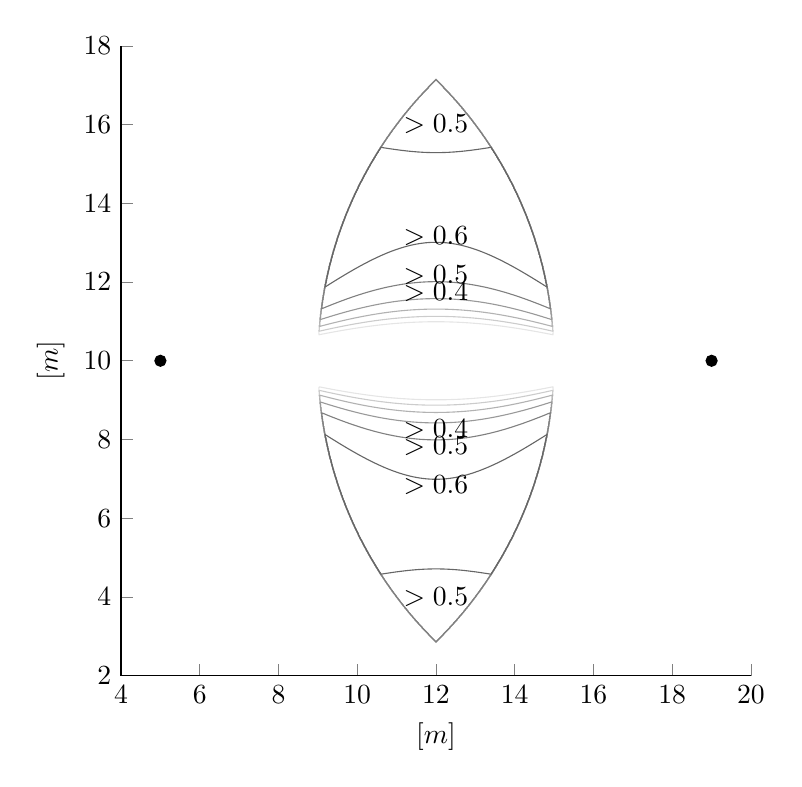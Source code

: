 % This file was created by matlab2tikz v0.4.0.
% Copyright (c) 2008--2013, Nico Schlömer <nico.schloemer@gmail.com>
% All rights reserved.
% 
% The latest updates can be retrieved from
%   http://www.mathworks.com/matlabcentral/fileexchange/22022-matlab2tikz
% where you can also make suggestions and rate matlab2tikz.
% 
% % -*- root: TestingFigures.tex -*-
% 
\begin{tikzpicture}

\begin{axis}[%
width=8cm,
height=8cm,
unbounded coords=jump,
scale only axis,
xmin=4,
xmax=20,
xlabel={$[m]$},
ymin=2,
ymax=18,
ylabel={$[m]$},
axis x line*=bottom,
axis y line*=left,
y post scale=1
]

\addplot [solid,draw=white!90!black,forget plot] table[row sep=crcr]{
9.03 10.775\\
9.034 10.78\\
9.034 10.79\\
9.034 10.8\\
9.034 10.81\\
9.034 10.82\\
9.034 10.83\\
9.034 10.84\\
9.034 10.85\\
9.033 10.86\\
9.033 10.87\\
9.033 10.88\\
9.033 10.89\\
9.04 10.897\\
9.043 10.9\\
9.043 10.91\\
9.043 10.92\\
9.043 10.93\\
9.043 10.94\\
9.043 10.95\\
9.043 10.96\\
9.043 10.97\\
9.043 10.98\\
9.043 10.99\\
9.05 10.997\\
9.053 11\\
9.053 11.01\\
9.053 11.02\\
9.053 11.03\\
9.053 11.04\\
9.052 11.05\\
9.052 11.06\\
9.052 11.07\\
9.052 11.08\\
9.052 11.09\\
9.06 11.098\\
9.062 11.1\\
9.062 11.11\\
9.062 11.12\\
9.062 11.13\\
9.062 11.14\\
9.062 11.15\\
9.062 11.16\\
9.062 11.17\\
9.062 11.18\\
9.07 11.188\\
9.072 11.19\\
9.072 11.2\\
9.072 11.21\\
9.072 11.22\\
9.072 11.23\\
9.072 11.24\\
9.072 11.25\\
9.072 11.26\\
9.08 11.268\\
9.082 11.27\\
9.082 11.28\\
9.082 11.29\\
9.082 11.3\\
9.082 11.31\\
9.082 11.32\\
9.082 11.33\\
9.09 11.338\\
9.092 11.34\\
9.092 11.35\\
9.092 11.36\\
9.092 11.37\\
9.092 11.38\\
9.092 11.39\\
9.092 11.4\\
9.092 11.41\\
9.1 11.418\\
9.102 11.42\\
9.102 11.43\\
9.102 11.44\\
9.102 11.45\\
9.102 11.46\\
9.102 11.47\\
9.11 11.478\\
9.112 11.48\\
9.112 11.49\\
9.112 11.5\\
9.112 11.51\\
9.112 11.52\\
9.112 11.53\\
9.112 11.54\\
9.12 11.548\\
9.122 11.55\\
9.122 11.56\\
9.122 11.57\\
9.122 11.58\\
9.122 11.59\\
9.122 11.6\\
9.13 11.608\\
9.132 11.61\\
9.132 11.62\\
9.132 11.63\\
9.132 11.64\\
9.132 11.65\\
9.132 11.66\\
9.14 11.668\\
9.142 11.67\\
9.142 11.68\\
9.142 11.69\\
9.142 11.7\\
9.142 11.71\\
9.142 11.72\\
9.15 11.728\\
9.152 11.73\\
9.152 11.74\\
9.152 11.75\\
9.152 11.76\\
9.152 11.77\\
9.152 11.78\\
9.16 11.788\\
9.162 11.79\\
9.162 11.8\\
9.162 11.81\\
9.162 11.82\\
9.162 11.83\\
9.17 11.838\\
9.172 11.84\\
9.172 11.85\\
9.172 11.86\\
9.172 11.87\\
9.172 11.88\\
9.18 11.888\\
9.182 11.89\\
9.182 11.9\\
9.182 11.91\\
9.182 11.92\\
9.182 11.93\\
9.182 11.94\\
9.19 11.948\\
9.192 11.95\\
9.192 11.96\\
9.192 11.97\\
9.192 11.98\\
9.2 11.988\\
9.202 11.99\\
9.202 12\\
9.202 12.01\\
9.202 12.02\\
9.202 12.03\\
9.21 12.038\\
9.212 12.04\\
9.212 12.05\\
9.212 12.06\\
9.212 12.07\\
9.212 12.08\\
9.22 12.088\\
9.222 12.09\\
9.222 12.1\\
9.222 12.11\\
9.222 12.12\\
9.222 12.13\\
9.23 12.138\\
9.232 12.14\\
9.232 12.15\\
9.232 12.16\\
9.232 12.17\\
9.24 12.178\\
9.242 12.18\\
9.242 12.19\\
9.242 12.2\\
9.242 12.21\\
9.242 12.22\\
9.25 12.228\\
9.252 12.23\\
9.252 12.24\\
9.252 12.25\\
9.252 12.26\\
9.26 12.268\\
9.262 12.27\\
9.262 12.28\\
9.262 12.29\\
9.262 12.3\\
9.27 12.308\\
9.272 12.31\\
9.272 12.32\\
9.272 12.33\\
9.272 12.34\\
9.28 12.348\\
9.282 12.35\\
9.282 12.36\\
9.282 12.37\\
9.282 12.38\\
9.282 12.39\\
9.29 12.398\\
9.292 12.4\\
9.292 12.41\\
9.292 12.42\\
9.292 12.43\\
9.3 12.438\\
9.302 12.44\\
9.302 12.45\\
9.302 12.46\\
9.302 12.47\\
9.31 12.478\\
9.312 12.48\\
9.312 12.49\\
9.312 12.5\\
9.32 12.508\\
9.322 12.51\\
9.322 12.52\\
9.322 12.53\\
9.322 12.54\\
9.33 12.548\\
9.332 12.55\\
9.332 12.56\\
9.332 12.57\\
9.332 12.58\\
9.34 12.588\\
9.342 12.59\\
9.342 12.6\\
9.342 12.61\\
9.342 12.62\\
9.35 12.628\\
9.352 12.63\\
9.352 12.64\\
9.352 12.65\\
9.36 12.658\\
9.362 12.66\\
9.362 12.67\\
9.362 12.68\\
9.362 12.69\\
9.37 12.698\\
9.372 12.7\\
9.372 12.71\\
9.372 12.72\\
9.372 12.73\\
9.38 12.738\\
9.382 12.74\\
9.382 12.75\\
9.382 12.76\\
9.39 12.768\\
9.392 12.77\\
9.392 12.78\\
9.392 12.79\\
9.392 12.8\\
9.4 12.808\\
9.402 12.81\\
9.402 12.82\\
9.402 12.83\\
9.41 12.838\\
9.412 12.84\\
9.412 12.85\\
9.412 12.86\\
9.42 12.868\\
9.422 12.87\\
9.422 12.88\\
9.422 12.89\\
9.422 12.9\\
9.43 12.908\\
9.432 12.91\\
9.432 12.92\\
9.432 12.93\\
9.44 12.938\\
9.442 12.94\\
9.442 12.95\\
9.442 12.96\\
9.45 12.968\\
9.452 12.97\\
9.452 12.98\\
9.452 12.99\\
9.46 12.998\\
9.462 13\\
9.462 13.01\\
9.462 13.02\\
9.47 13.028\\
9.472 13.03\\
9.472 13.04\\
9.472 13.05\\
9.472 13.06\\
9.48 13.068\\
9.482 13.07\\
9.482 13.08\\
9.482 13.09\\
9.49 13.098\\
9.492 13.1\\
9.492 13.11\\
9.492 13.12\\
9.5 13.128\\
9.502 13.13\\
9.502 13.14\\
9.502 13.15\\
9.51 13.158\\
9.512 13.16\\
9.512 13.17\\
9.512 13.18\\
9.52 13.188\\
9.522 13.19\\
9.522 13.2\\
9.522 13.21\\
9.53 13.218\\
9.532 13.22\\
9.532 13.23\\
9.532 13.24\\
9.54 13.248\\
9.542 13.25\\
9.542 13.26\\
9.542 13.27\\
9.55 13.278\\
9.552 13.28\\
9.552 13.29\\
9.56 13.298\\
9.562 13.3\\
9.562 13.31\\
9.562 13.32\\
9.57 13.328\\
9.572 13.33\\
9.572 13.34\\
9.572 13.35\\
9.58 13.358\\
9.582 13.36\\
9.582 13.37\\
9.582 13.38\\
9.59 13.388\\
9.592 13.39\\
9.592 13.4\\
9.592 13.41\\
9.6 13.418\\
9.602 13.42\\
9.602 13.43\\
9.61 13.438\\
9.612 13.44\\
9.612 13.45\\
9.612 13.46\\
9.62 13.468\\
9.622 13.47\\
9.622 13.48\\
9.622 13.49\\
9.63 13.498\\
9.632 13.5\\
9.632 13.51\\
9.632 13.52\\
9.64 13.528\\
9.642 13.53\\
9.642 13.54\\
9.65 13.548\\
9.652 13.55\\
9.652 13.56\\
9.652 13.57\\
9.66 13.578\\
9.662 13.58\\
9.662 13.59\\
9.67 13.598\\
9.672 13.6\\
9.672 13.61\\
9.672 13.62\\
9.68 13.628\\
9.682 13.63\\
9.682 13.64\\
9.682 13.65\\
9.69 13.658\\
9.692 13.66\\
9.692 13.67\\
9.7 13.678\\
9.702 13.68\\
9.702 13.69\\
9.702 13.7\\
9.71 13.708\\
9.712 13.71\\
9.712 13.72\\
9.72 13.728\\
9.722 13.73\\
9.722 13.74\\
9.722 13.75\\
9.73 13.758\\
9.732 13.76\\
9.732 13.77\\
9.74 13.778\\
9.742 13.78\\
9.742 13.79\\
9.75 13.798\\
9.752 13.8\\
9.752 13.81\\
9.752 13.82\\
9.76 13.828\\
9.762 13.83\\
9.762 13.84\\
9.77 13.848\\
9.772 13.85\\
9.772 13.86\\
9.772 13.87\\
9.78 13.878\\
9.782 13.88\\
9.782 13.89\\
9.79 13.898\\
9.792 13.9\\
9.792 13.91\\
9.8 13.918\\
9.802 13.92\\
9.802 13.93\\
9.802 13.94\\
9.81 13.948\\
9.812 13.95\\
9.812 13.96\\
9.82 13.968\\
9.822 13.97\\
9.822 13.98\\
9.83 13.988\\
9.832 13.99\\
9.832 14\\
9.832 14.01\\
9.84 14.018\\
9.842 14.02\\
9.842 14.03\\
9.85 14.038\\
9.852 14.04\\
9.852 14.05\\
9.86 14.058\\
9.862 14.06\\
9.862 14.07\\
9.87 14.078\\
9.872 14.08\\
9.872 14.09\\
9.872 14.1\\
9.88 14.108\\
9.882 14.11\\
9.882 14.12\\
9.89 14.128\\
9.892 14.13\\
9.892 14.14\\
9.9 14.148\\
9.902 14.15\\
9.902 14.16\\
9.91 14.168\\
9.912 14.17\\
9.912 14.18\\
9.92 14.188\\
9.922 14.19\\
9.922 14.2\\
9.922 14.21\\
9.93 14.218\\
9.932 14.22\\
9.932 14.23\\
9.94 14.238\\
9.942 14.24\\
9.942 14.25\\
9.95 14.258\\
9.952 14.26\\
9.952 14.27\\
9.96 14.278\\
9.962 14.28\\
9.962 14.29\\
9.97 14.298\\
9.972 14.3\\
9.972 14.31\\
9.98 14.318\\
9.982 14.32\\
9.982 14.33\\
9.99 14.338\\
9.992 14.34\\
9.992 14.35\\
10 14.358\\
10.002 14.36\\
10.002 14.37\\
10.01 14.378\\
10.012 14.38\\
10.012 14.39\\
10.02 14.398\\
10.022 14.4\\
10.022 14.41\\
10.022 14.42\\
10.03 14.428\\
10.032 14.43\\
10.032 14.44\\
10.04 14.448\\
10.042 14.45\\
10.042 14.46\\
10.05 14.468\\
10.052 14.47\\
10.052 14.48\\
10.06 14.488\\
10.062 14.49\\
10.062 14.5\\
10.07 14.508\\
10.072 14.51\\
10.072 14.52\\
10.08 14.528\\
10.082 14.53\\
10.082 14.54\\
10.09 14.548\\
10.092 14.55\\
10.1 14.558\\
10.102 14.56\\
10.102 14.57\\
10.11 14.578\\
10.112 14.58\\
10.112 14.59\\
10.12 14.598\\
10.122 14.6\\
10.122 14.61\\
10.13 14.618\\
10.132 14.62\\
10.132 14.63\\
10.14 14.638\\
10.142 14.64\\
10.142 14.65\\
10.15 14.658\\
10.152 14.66\\
10.152 14.67\\
10.16 14.678\\
10.162 14.68\\
10.162 14.69\\
10.17 14.698\\
10.172 14.7\\
10.172 14.71\\
10.18 14.718\\
10.182 14.72\\
10.182 14.73\\
10.19 14.738\\
10.192 14.74\\
10.2 14.748\\
10.202 14.75\\
10.202 14.76\\
10.21 14.768\\
10.212 14.77\\
10.212 14.78\\
10.22 14.788\\
10.222 14.79\\
10.222 14.8\\
10.23 14.808\\
10.232 14.81\\
10.232 14.82\\
10.24 14.828\\
10.242 14.83\\
10.242 14.84\\
10.25 14.848\\
10.252 14.85\\
10.26 14.858\\
10.262 14.86\\
10.262 14.87\\
10.27 14.878\\
10.272 14.88\\
10.272 14.89\\
10.28 14.898\\
10.282 14.9\\
10.282 14.91\\
10.29 14.918\\
10.292 14.92\\
10.292 14.93\\
10.3 14.938\\
10.302 14.94\\
10.31 14.948\\
10.312 14.95\\
10.312 14.96\\
10.32 14.968\\
10.322 14.97\\
10.322 14.98\\
10.33 14.988\\
10.332 14.99\\
10.332 15\\
10.34 15.008\\
10.342 15.01\\
10.35 15.018\\
10.352 15.02\\
10.352 15.03\\
10.36 15.038\\
10.362 15.04\\
10.362 15.05\\
10.37 15.058\\
10.372 15.06\\
10.38 15.068\\
10.382 15.07\\
10.382 15.08\\
10.39 15.088\\
10.392 15.09\\
10.392 15.1\\
10.4 15.108\\
10.402 15.11\\
10.41 15.118\\
10.412 15.12\\
10.412 15.13\\
10.42 15.138\\
10.422 15.14\\
10.422 15.15\\
10.43 15.158\\
10.432 15.16\\
10.44 15.168\\
10.442 15.17\\
10.442 15.18\\
10.45 15.188\\
10.452 15.19\\
10.452 15.2\\
10.46 15.208\\
10.462 15.21\\
10.47 15.218\\
10.472 15.22\\
10.472 15.23\\
10.48 15.238\\
10.482 15.24\\
10.482 15.25\\
10.49 15.258\\
10.492 15.26\\
10.5 15.268\\
10.502 15.27\\
10.502 15.28\\
10.51 15.288\\
10.512 15.29\\
10.52 15.298\\
10.522 15.3\\
10.522 15.31\\
10.53 15.318\\
10.532 15.32\\
10.532 15.33\\
10.54 15.338\\
10.542 15.34\\
10.55 15.348\\
10.552 15.35\\
10.552 15.36\\
10.56 15.368\\
10.562 15.37\\
10.57 15.378\\
10.572 15.38\\
10.572 15.39\\
10.58 15.398\\
10.582 15.4\\
10.582 15.41\\
10.59 15.418\\
10.592 15.42\\
10.6 15.428\\
10.602 15.43\\
10.602 15.44\\
10.61 15.448\\
10.612 15.45\\
10.62 15.458\\
10.622 15.46\\
10.622 15.47\\
10.63 15.478\\
10.632 15.48\\
10.64 15.488\\
10.642 15.49\\
10.642 15.5\\
10.65 15.508\\
10.652 15.51\\
10.66 15.518\\
10.662 15.52\\
10.662 15.53\\
10.67 15.538\\
10.672 15.54\\
10.68 15.548\\
10.682 15.55\\
10.682 15.56\\
10.69 15.568\\
10.692 15.57\\
10.7 15.578\\
10.702 15.58\\
10.702 15.59\\
10.71 15.598\\
10.712 15.6\\
10.72 15.608\\
10.722 15.61\\
10.722 15.62\\
10.73 15.628\\
10.732 15.63\\
10.74 15.638\\
10.742 15.64\\
10.742 15.65\\
10.75 15.658\\
10.752 15.66\\
10.76 15.668\\
10.762 15.67\\
10.762 15.68\\
10.77 15.688\\
10.772 15.69\\
10.78 15.698\\
10.782 15.7\\
10.79 15.708\\
10.792 15.71\\
10.792 15.72\\
10.8 15.728\\
10.802 15.73\\
10.81 15.738\\
10.812 15.74\\
10.812 15.75\\
10.82 15.758\\
10.822 15.76\\
10.83 15.768\\
10.832 15.77\\
10.832 15.78\\
10.84 15.788\\
10.842 15.79\\
10.85 15.798\\
10.852 15.8\\
10.86 15.808\\
10.862 15.81\\
10.862 15.82\\
10.87 15.828\\
10.872 15.83\\
10.88 15.838\\
10.882 15.84\\
10.882 15.85\\
10.89 15.858\\
10.892 15.86\\
10.9 15.868\\
10.902 15.87\\
10.91 15.878\\
10.912 15.88\\
10.912 15.89\\
10.92 15.898\\
10.922 15.9\\
10.93 15.908\\
10.932 15.91\\
10.94 15.918\\
10.942 15.92\\
10.942 15.93\\
10.95 15.938\\
10.952 15.94\\
10.96 15.948\\
10.962 15.95\\
10.97 15.958\\
10.972 15.96\\
10.972 15.97\\
10.98 15.978\\
10.982 15.98\\
10.99 15.988\\
10.992 15.99\\
10.992 16\\
11 16.008\\
11.002 16.01\\
11.01 16.018\\
11.012 16.02\\
11.02 16.028\\
11.022 16.03\\
11.03 16.038\\
11.032 16.04\\
11.032 16.05\\
11.04 16.058\\
11.042 16.06\\
11.05 16.068\\
11.052 16.07\\
11.06 16.078\\
11.062 16.08\\
11.062 16.09\\
11.07 16.098\\
11.072 16.1\\
11.08 16.108\\
11.082 16.11\\
11.09 16.118\\
11.092 16.12\\
11.092 16.13\\
11.1 16.138\\
11.102 16.14\\
11.11 16.148\\
11.112 16.15\\
11.12 16.158\\
11.122 16.16\\
11.13 16.168\\
11.132 16.17\\
11.132 16.18\\
11.14 16.188\\
11.142 16.19\\
11.15 16.198\\
11.152 16.2\\
11.16 16.208\\
11.162 16.21\\
11.162 16.22\\
11.17 16.228\\
11.172 16.23\\
11.18 16.238\\
11.182 16.24\\
11.19 16.248\\
11.192 16.25\\
11.2 16.258\\
11.202 16.26\\
11.202 16.27\\
11.21 16.278\\
11.212 16.28\\
11.22 16.288\\
11.222 16.29\\
11.23 16.298\\
11.232 16.3\\
11.24 16.308\\
11.242 16.31\\
11.25 16.318\\
11.252 16.32\\
11.252 16.33\\
11.26 16.338\\
11.262 16.34\\
11.27 16.348\\
11.272 16.35\\
11.28 16.358\\
11.282 16.36\\
11.29 16.368\\
11.292 16.37\\
11.292 16.38\\
11.3 16.388\\
11.302 16.39\\
11.31 16.398\\
11.312 16.4\\
11.32 16.408\\
11.322 16.41\\
11.33 16.418\\
11.332 16.42\\
11.34 16.428\\
11.342 16.43\\
11.342 16.44\\
11.35 16.448\\
11.352 16.45\\
11.36 16.458\\
11.362 16.46\\
11.37 16.468\\
11.372 16.47\\
11.38 16.478\\
11.382 16.48\\
11.39 16.488\\
11.392 16.49\\
11.4 16.498\\
11.402 16.5\\
11.402 16.51\\
11.41 16.518\\
11.412 16.52\\
11.42 16.528\\
11.422 16.53\\
11.43 16.538\\
11.432 16.54\\
11.44 16.548\\
11.442 16.55\\
11.45 16.558\\
11.452 16.56\\
11.46 16.568\\
11.462 16.57\\
11.462 16.58\\
11.47 16.588\\
11.472 16.59\\
11.48 16.598\\
11.482 16.6\\
11.49 16.608\\
11.492 16.61\\
11.5 16.618\\
11.502 16.62\\
11.51 16.628\\
11.512 16.63\\
11.52 16.638\\
11.522 16.64\\
11.53 16.648\\
11.532 16.65\\
11.54 16.658\\
11.542 16.66\\
11.542 16.67\\
11.55 16.678\\
11.552 16.68\\
11.56 16.688\\
11.562 16.69\\
11.57 16.698\\
11.572 16.7\\
11.58 16.708\\
11.582 16.71\\
11.59 16.718\\
11.592 16.72\\
11.6 16.728\\
11.602 16.73\\
11.61 16.738\\
11.612 16.74\\
11.62 16.748\\
11.622 16.75\\
11.63 16.758\\
11.632 16.76\\
11.64 16.768\\
11.642 16.77\\
11.642 16.78\\
11.65 16.788\\
11.652 16.79\\
11.66 16.798\\
11.662 16.8\\
11.67 16.808\\
11.672 16.81\\
11.68 16.818\\
11.682 16.82\\
11.69 16.828\\
11.692 16.83\\
11.7 16.838\\
11.702 16.84\\
11.71 16.848\\
11.712 16.85\\
11.72 16.858\\
11.722 16.86\\
11.73 16.868\\
11.732 16.87\\
11.74 16.878\\
11.742 16.88\\
11.75 16.888\\
11.752 16.89\\
11.76 16.898\\
11.762 16.9\\
11.77 16.908\\
11.772 16.91\\
11.78 16.918\\
11.782 16.92\\
11.79 16.928\\
11.792 16.93\\
11.8 16.938\\
11.802 16.94\\
11.802 16.95\\
11.81 16.958\\
11.812 16.96\\
11.82 16.968\\
11.822 16.97\\
11.83 16.978\\
11.832 16.98\\
11.84 16.988\\
11.842 16.99\\
11.85 16.998\\
11.852 17\\
11.86 17.008\\
11.862 17.01\\
11.87 17.018\\
11.872 17.02\\
11.88 17.028\\
11.882 17.03\\
11.89 17.038\\
11.892 17.04\\
11.9 17.048\\
11.902 17.05\\
11.91 17.058\\
11.912 17.06\\
11.92 17.068\\
11.922 17.07\\
11.93 17.078\\
11.932 17.08\\
11.94 17.088\\
11.942 17.09\\
11.95 17.098\\
11.952 17.1\\
11.96 17.108\\
11.962 17.11\\
11.97 17.118\\
11.972 17.12\\
11.98 17.128\\
11.982 17.13\\
11.99 17.138\\
11.992 17.14\\
12 17.148\\
12.008 17.14\\
12.01 17.138\\
12.018 17.13\\
12.02 17.128\\
12.028 17.12\\
12.03 17.118\\
12.038 17.11\\
12.04 17.108\\
12.048 17.1\\
12.05 17.098\\
12.058 17.09\\
12.06 17.088\\
12.068 17.08\\
12.07 17.078\\
12.078 17.07\\
12.08 17.068\\
12.088 17.06\\
12.09 17.058\\
12.098 17.05\\
12.1 17.048\\
12.108 17.04\\
12.11 17.038\\
12.118 17.03\\
12.12 17.028\\
12.128 17.02\\
12.13 17.018\\
12.138 17.01\\
12.14 17.008\\
12.148 17\\
12.15 16.998\\
12.158 16.99\\
12.16 16.988\\
12.168 16.98\\
12.17 16.978\\
12.178 16.97\\
12.18 16.968\\
12.188 16.96\\
12.19 16.958\\
12.198 16.95\\
12.198 16.94\\
12.2 16.938\\
12.208 16.93\\
12.21 16.928\\
12.218 16.92\\
12.22 16.918\\
12.228 16.91\\
12.23 16.908\\
12.238 16.9\\
12.24 16.898\\
12.248 16.89\\
12.25 16.888\\
12.258 16.88\\
12.26 16.878\\
12.268 16.87\\
12.27 16.868\\
12.278 16.86\\
12.28 16.858\\
12.288 16.85\\
12.29 16.848\\
12.298 16.84\\
12.3 16.838\\
12.308 16.83\\
12.31 16.828\\
12.318 16.82\\
12.32 16.818\\
12.328 16.81\\
12.33 16.808\\
12.338 16.8\\
12.34 16.798\\
12.348 16.79\\
12.35 16.788\\
12.358 16.78\\
12.358 16.77\\
12.36 16.768\\
12.368 16.76\\
12.37 16.758\\
12.378 16.75\\
12.38 16.748\\
12.388 16.74\\
12.39 16.738\\
12.398 16.73\\
12.4 16.728\\
12.408 16.72\\
12.41 16.718\\
12.418 16.71\\
12.42 16.708\\
12.428 16.7\\
12.43 16.698\\
12.438 16.69\\
12.44 16.688\\
12.448 16.68\\
12.45 16.678\\
12.458 16.67\\
12.458 16.66\\
12.46 16.658\\
12.468 16.65\\
12.47 16.648\\
12.478 16.64\\
12.48 16.638\\
12.488 16.63\\
12.49 16.628\\
12.498 16.62\\
12.5 16.618\\
12.508 16.61\\
12.51 16.608\\
12.518 16.6\\
12.52 16.598\\
12.528 16.59\\
12.53 16.588\\
12.538 16.58\\
12.538 16.57\\
12.54 16.568\\
12.548 16.56\\
12.55 16.558\\
12.558 16.55\\
12.56 16.548\\
12.568 16.54\\
12.57 16.538\\
12.578 16.53\\
12.58 16.528\\
12.588 16.52\\
12.59 16.518\\
12.598 16.51\\
12.598 16.5\\
12.6 16.498\\
12.608 16.49\\
12.61 16.488\\
12.618 16.48\\
12.62 16.478\\
12.628 16.47\\
12.63 16.468\\
12.638 16.46\\
12.64 16.458\\
12.648 16.45\\
12.65 16.448\\
12.658 16.44\\
12.658 16.43\\
12.66 16.428\\
12.668 16.42\\
12.67 16.418\\
12.678 16.41\\
12.68 16.408\\
12.688 16.4\\
12.69 16.398\\
12.698 16.39\\
12.7 16.388\\
12.708 16.38\\
12.708 16.37\\
12.71 16.368\\
12.718 16.36\\
12.72 16.358\\
12.728 16.35\\
12.73 16.348\\
12.738 16.34\\
12.74 16.338\\
12.748 16.33\\
12.748 16.32\\
12.75 16.318\\
12.758 16.31\\
12.76 16.308\\
12.768 16.3\\
12.77 16.298\\
12.778 16.29\\
12.78 16.288\\
12.788 16.28\\
12.79 16.278\\
12.798 16.27\\
12.798 16.26\\
12.8 16.258\\
12.808 16.25\\
12.81 16.248\\
12.818 16.24\\
12.82 16.238\\
12.828 16.23\\
12.83 16.228\\
12.838 16.22\\
12.838 16.21\\
12.84 16.208\\
12.848 16.2\\
12.85 16.198\\
12.858 16.19\\
12.86 16.188\\
12.868 16.18\\
12.868 16.17\\
12.87 16.168\\
12.878 16.16\\
12.88 16.158\\
12.888 16.15\\
12.89 16.148\\
12.898 16.14\\
12.9 16.138\\
12.908 16.13\\
12.908 16.12\\
12.91 16.118\\
12.918 16.11\\
12.92 16.108\\
12.928 16.1\\
12.93 16.098\\
12.938 16.09\\
12.938 16.08\\
12.94 16.078\\
12.948 16.07\\
12.95 16.068\\
12.958 16.06\\
12.96 16.058\\
12.968 16.05\\
12.968 16.04\\
12.97 16.038\\
12.978 16.03\\
12.98 16.028\\
12.988 16.02\\
12.99 16.018\\
12.998 16.01\\
13 16.008\\
13.008 16\\
13.008 15.99\\
13.01 15.988\\
13.018 15.98\\
13.02 15.978\\
13.028 15.97\\
13.028 15.96\\
13.03 15.958\\
13.038 15.95\\
13.04 15.948\\
13.048 15.94\\
13.05 15.938\\
13.058 15.93\\
13.058 15.92\\
13.06 15.918\\
13.068 15.91\\
13.07 15.908\\
13.078 15.9\\
13.08 15.898\\
13.088 15.89\\
13.088 15.88\\
13.09 15.878\\
13.098 15.87\\
13.1 15.868\\
13.108 15.86\\
13.11 15.858\\
13.118 15.85\\
13.118 15.84\\
13.12 15.838\\
13.128 15.83\\
13.13 15.828\\
13.138 15.82\\
13.138 15.81\\
13.14 15.808\\
13.148 15.8\\
13.15 15.798\\
13.158 15.79\\
13.16 15.788\\
13.168 15.78\\
13.168 15.77\\
13.17 15.768\\
13.178 15.76\\
13.18 15.758\\
13.188 15.75\\
13.188 15.74\\
13.19 15.738\\
13.198 15.73\\
13.2 15.728\\
13.208 15.72\\
13.208 15.71\\
13.21 15.708\\
13.218 15.7\\
13.22 15.698\\
13.228 15.69\\
13.23 15.688\\
13.238 15.68\\
13.238 15.67\\
13.24 15.668\\
13.248 15.66\\
13.25 15.658\\
13.258 15.65\\
13.258 15.64\\
13.26 15.638\\
13.268 15.63\\
13.27 15.628\\
13.278 15.62\\
13.278 15.61\\
13.28 15.608\\
13.288 15.6\\
13.29 15.598\\
13.298 15.59\\
13.298 15.58\\
13.3 15.578\\
13.308 15.57\\
13.31 15.568\\
13.318 15.56\\
13.318 15.55\\
13.32 15.548\\
13.328 15.54\\
13.33 15.538\\
13.338 15.53\\
13.338 15.52\\
13.34 15.518\\
13.348 15.51\\
13.35 15.508\\
13.358 15.5\\
13.358 15.49\\
13.36 15.488\\
13.368 15.48\\
13.37 15.478\\
13.378 15.47\\
13.378 15.46\\
13.38 15.458\\
13.388 15.45\\
13.39 15.448\\
13.398 15.44\\
13.398 15.43\\
13.4 15.428\\
13.408 15.42\\
13.41 15.418\\
13.418 15.41\\
13.418 15.4\\
13.42 15.398\\
13.428 15.39\\
13.428 15.38\\
13.43 15.378\\
13.438 15.37\\
13.44 15.368\\
13.448 15.36\\
13.448 15.35\\
13.45 15.348\\
13.458 15.34\\
13.46 15.338\\
13.468 15.33\\
13.468 15.32\\
13.47 15.318\\
13.478 15.31\\
13.478 15.3\\
13.48 15.298\\
13.488 15.29\\
13.49 15.288\\
13.498 15.28\\
13.498 15.27\\
13.5 15.268\\
13.508 15.26\\
13.51 15.258\\
13.518 15.25\\
13.518 15.24\\
13.52 15.238\\
13.528 15.23\\
13.528 15.22\\
13.53 15.218\\
13.538 15.21\\
13.54 15.208\\
13.548 15.2\\
13.548 15.19\\
13.55 15.188\\
13.558 15.18\\
13.558 15.17\\
13.56 15.168\\
13.568 15.16\\
13.57 15.158\\
13.578 15.15\\
13.578 15.14\\
13.58 15.138\\
13.588 15.13\\
13.588 15.12\\
13.59 15.118\\
13.598 15.11\\
13.6 15.108\\
13.608 15.1\\
13.608 15.09\\
13.61 15.088\\
13.618 15.08\\
13.618 15.07\\
13.62 15.068\\
13.628 15.06\\
13.63 15.058\\
13.638 15.05\\
13.638 15.04\\
13.64 15.038\\
13.648 15.03\\
13.648 15.02\\
13.65 15.018\\
13.658 15.01\\
13.66 15.008\\
13.668 15\\
13.668 14.99\\
13.67 14.988\\
13.678 14.98\\
13.678 14.97\\
13.68 14.968\\
13.688 14.96\\
13.688 14.95\\
13.69 14.948\\
13.698 14.94\\
13.7 14.938\\
13.708 14.93\\
13.708 14.92\\
13.71 14.918\\
13.718 14.91\\
13.718 14.9\\
13.72 14.898\\
13.728 14.89\\
13.728 14.88\\
13.73 14.878\\
13.738 14.87\\
13.738 14.86\\
13.74 14.858\\
13.748 14.85\\
13.75 14.848\\
13.758 14.84\\
13.758 14.83\\
13.76 14.828\\
13.768 14.82\\
13.768 14.81\\
13.77 14.808\\
13.778 14.8\\
13.778 14.79\\
13.78 14.788\\
13.788 14.78\\
13.788 14.77\\
13.79 14.768\\
13.798 14.76\\
13.798 14.75\\
13.8 14.748\\
13.808 14.74\\
13.81 14.738\\
13.818 14.73\\
13.818 14.72\\
13.82 14.718\\
13.828 14.71\\
13.828 14.7\\
13.83 14.698\\
13.838 14.69\\
13.838 14.68\\
13.84 14.678\\
13.848 14.67\\
13.848 14.66\\
13.85 14.658\\
13.858 14.65\\
13.858 14.64\\
13.86 14.638\\
13.868 14.63\\
13.868 14.62\\
13.87 14.618\\
13.878 14.61\\
13.878 14.6\\
13.88 14.598\\
13.888 14.59\\
13.888 14.58\\
13.89 14.578\\
13.898 14.57\\
13.898 14.56\\
13.9 14.558\\
13.908 14.55\\
13.91 14.548\\
13.918 14.54\\
13.918 14.53\\
13.92 14.528\\
13.928 14.52\\
13.928 14.51\\
13.93 14.508\\
13.938 14.5\\
13.938 14.49\\
13.94 14.488\\
13.948 14.48\\
13.948 14.47\\
13.95 14.468\\
13.958 14.46\\
13.958 14.45\\
13.96 14.448\\
13.968 14.44\\
13.968 14.43\\
13.97 14.428\\
13.978 14.42\\
13.978 14.41\\
13.978 14.4\\
13.98 14.398\\
13.988 14.39\\
13.988 14.38\\
13.99 14.378\\
13.998 14.37\\
13.998 14.36\\
14 14.358\\
14.008 14.35\\
14.008 14.34\\
14.01 14.338\\
14.018 14.33\\
14.018 14.32\\
14.02 14.318\\
14.028 14.31\\
14.028 14.3\\
14.03 14.298\\
14.038 14.29\\
14.038 14.28\\
14.04 14.278\\
14.048 14.27\\
14.048 14.26\\
14.05 14.258\\
14.058 14.25\\
14.058 14.24\\
14.06 14.238\\
14.068 14.23\\
14.068 14.22\\
14.07 14.218\\
14.078 14.21\\
14.078 14.2\\
14.078 14.19\\
14.08 14.188\\
14.088 14.18\\
14.088 14.17\\
14.09 14.168\\
14.098 14.16\\
14.098 14.15\\
14.1 14.148\\
14.108 14.14\\
14.108 14.13\\
14.11 14.128\\
14.118 14.12\\
14.118 14.11\\
14.12 14.108\\
14.128 14.1\\
14.128 14.09\\
14.128 14.08\\
14.13 14.078\\
14.138 14.07\\
14.138 14.06\\
14.14 14.058\\
14.148 14.05\\
14.148 14.04\\
14.15 14.038\\
14.158 14.03\\
14.158 14.02\\
14.16 14.018\\
14.168 14.01\\
14.168 14\\
14.168 13.99\\
14.17 13.988\\
14.178 13.98\\
14.178 13.97\\
14.18 13.968\\
14.188 13.96\\
14.188 13.95\\
14.19 13.948\\
14.198 13.94\\
14.198 13.93\\
14.198 13.92\\
14.2 13.918\\
14.208 13.91\\
14.208 13.9\\
14.21 13.898\\
14.218 13.89\\
14.218 13.88\\
14.22 13.878\\
14.228 13.87\\
14.228 13.86\\
14.228 13.85\\
14.23 13.848\\
14.238 13.84\\
14.238 13.83\\
14.24 13.828\\
14.248 13.82\\
14.248 13.81\\
14.248 13.8\\
14.25 13.798\\
14.258 13.79\\
14.258 13.78\\
14.26 13.778\\
14.268 13.77\\
14.268 13.76\\
14.27 13.758\\
14.278 13.75\\
14.278 13.74\\
14.278 13.73\\
14.28 13.728\\
14.288 13.72\\
14.288 13.71\\
14.29 13.708\\
14.298 13.7\\
14.298 13.69\\
14.298 13.68\\
14.3 13.678\\
14.308 13.67\\
14.308 13.66\\
14.31 13.658\\
14.318 13.65\\
14.318 13.64\\
14.318 13.63\\
14.32 13.628\\
14.328 13.62\\
14.328 13.61\\
14.328 13.6\\
14.33 13.598\\
14.338 13.59\\
14.338 13.58\\
14.34 13.578\\
14.348 13.57\\
14.348 13.56\\
14.348 13.55\\
14.35 13.548\\
14.358 13.54\\
14.358 13.53\\
14.36 13.528\\
14.368 13.52\\
14.368 13.51\\
14.368 13.5\\
14.37 13.498\\
14.378 13.49\\
14.378 13.48\\
14.378 13.47\\
14.38 13.468\\
14.388 13.46\\
14.388 13.45\\
14.388 13.44\\
14.39 13.438\\
14.398 13.43\\
14.398 13.42\\
14.4 13.418\\
14.408 13.41\\
14.408 13.4\\
14.408 13.39\\
14.41 13.388\\
14.418 13.38\\
14.418 13.37\\
14.418 13.36\\
14.42 13.358\\
14.428 13.35\\
14.428 13.34\\
14.428 13.33\\
14.43 13.328\\
14.438 13.32\\
14.438 13.31\\
14.438 13.3\\
14.44 13.298\\
14.448 13.29\\
14.448 13.28\\
14.45 13.278\\
14.458 13.27\\
14.458 13.26\\
14.458 13.25\\
14.46 13.248\\
14.468 13.24\\
14.468 13.23\\
14.468 13.22\\
14.47 13.218\\
14.478 13.21\\
14.478 13.2\\
14.478 13.19\\
14.48 13.188\\
14.488 13.18\\
14.488 13.17\\
14.488 13.16\\
14.49 13.158\\
14.498 13.15\\
14.498 13.14\\
14.498 13.13\\
14.5 13.128\\
14.508 13.12\\
14.508 13.11\\
14.508 13.1\\
14.51 13.098\\
14.518 13.09\\
14.518 13.08\\
14.518 13.07\\
14.52 13.068\\
14.528 13.06\\
14.528 13.05\\
14.528 13.04\\
14.528 13.03\\
14.53 13.028\\
14.538 13.02\\
14.538 13.01\\
14.538 13\\
14.54 12.998\\
14.548 12.99\\
14.548 12.98\\
14.548 12.97\\
14.55 12.968\\
14.558 12.96\\
14.558 12.95\\
14.558 12.94\\
14.56 12.938\\
14.568 12.93\\
14.568 12.92\\
14.568 12.91\\
14.57 12.908\\
14.578 12.9\\
14.578 12.89\\
14.578 12.88\\
14.578 12.87\\
14.58 12.868\\
14.588 12.86\\
14.588 12.85\\
14.588 12.84\\
14.59 12.838\\
14.598 12.83\\
14.598 12.82\\
14.598 12.81\\
14.6 12.808\\
14.608 12.8\\
14.608 12.79\\
14.608 12.78\\
14.608 12.77\\
14.61 12.768\\
14.618 12.76\\
14.618 12.75\\
14.618 12.74\\
14.62 12.738\\
14.628 12.73\\
14.628 12.72\\
14.628 12.71\\
14.628 12.7\\
14.63 12.698\\
14.638 12.69\\
14.638 12.68\\
14.638 12.67\\
14.638 12.66\\
14.64 12.658\\
14.648 12.65\\
14.648 12.64\\
14.648 12.63\\
14.65 12.628\\
14.658 12.62\\
14.658 12.61\\
14.658 12.6\\
14.658 12.59\\
14.66 12.588\\
14.668 12.58\\
14.668 12.57\\
14.668 12.56\\
14.668 12.55\\
14.67 12.548\\
14.678 12.54\\
14.678 12.53\\
14.678 12.52\\
14.678 12.51\\
14.68 12.508\\
14.688 12.5\\
14.688 12.49\\
14.688 12.48\\
14.69 12.478\\
14.698 12.47\\
14.698 12.46\\
14.698 12.45\\
14.698 12.44\\
14.7 12.438\\
14.708 12.43\\
14.708 12.42\\
14.708 12.41\\
14.708 12.4\\
14.71 12.398\\
14.718 12.39\\
14.718 12.38\\
14.718 12.37\\
14.718 12.36\\
14.718 12.35\\
14.72 12.348\\
14.728 12.34\\
14.728 12.33\\
14.728 12.32\\
14.728 12.31\\
14.73 12.308\\
14.738 12.3\\
14.738 12.29\\
14.738 12.28\\
14.738 12.27\\
14.74 12.268\\
14.748 12.26\\
14.748 12.25\\
14.748 12.24\\
14.748 12.23\\
14.75 12.228\\
14.758 12.22\\
14.758 12.21\\
14.758 12.2\\
14.758 12.19\\
14.758 12.18\\
14.76 12.178\\
14.768 12.17\\
14.768 12.16\\
14.768 12.15\\
14.768 12.14\\
14.77 12.138\\
14.778 12.13\\
14.778 12.12\\
14.778 12.11\\
14.778 12.1\\
14.778 12.09\\
14.78 12.088\\
14.788 12.08\\
14.788 12.07\\
14.788 12.06\\
14.788 12.05\\
14.788 12.04\\
14.79 12.038\\
14.798 12.03\\
14.798 12.02\\
14.798 12.01\\
14.798 12\\
14.798 11.99\\
14.8 11.988\\
14.808 11.98\\
14.808 11.97\\
14.808 11.96\\
14.808 11.95\\
14.81 11.948\\
14.818 11.94\\
14.818 11.93\\
14.818 11.92\\
14.818 11.91\\
14.818 11.9\\
14.818 11.89\\
14.82 11.888\\
14.828 11.88\\
14.828 11.87\\
14.828 11.86\\
14.828 11.85\\
14.828 11.84\\
14.83 11.838\\
14.838 11.83\\
14.838 11.82\\
14.838 11.81\\
14.838 11.8\\
14.838 11.79\\
14.84 11.788\\
14.848 11.78\\
14.848 11.77\\
14.848 11.76\\
14.848 11.75\\
14.848 11.74\\
14.848 11.73\\
14.85 11.728\\
14.858 11.72\\
14.858 11.71\\
14.858 11.7\\
14.858 11.69\\
14.858 11.68\\
14.858 11.67\\
14.86 11.668\\
14.868 11.66\\
14.868 11.65\\
14.868 11.64\\
14.868 11.63\\
14.868 11.62\\
14.868 11.61\\
14.87 11.608\\
14.878 11.6\\
14.878 11.59\\
14.878 11.58\\
14.878 11.57\\
14.878 11.56\\
14.878 11.55\\
14.88 11.548\\
14.888 11.54\\
14.888 11.53\\
14.888 11.52\\
14.888 11.51\\
14.888 11.5\\
14.888 11.49\\
14.888 11.48\\
14.89 11.478\\
14.898 11.47\\
14.898 11.46\\
14.898 11.45\\
14.898 11.44\\
14.898 11.43\\
14.898 11.42\\
14.9 11.418\\
14.908 11.41\\
14.908 11.4\\
14.908 11.39\\
14.908 11.38\\
14.908 11.37\\
14.908 11.36\\
14.908 11.35\\
14.908 11.34\\
14.91 11.338\\
14.918 11.33\\
14.918 11.32\\
14.918 11.31\\
14.918 11.3\\
14.918 11.29\\
14.918 11.28\\
14.918 11.27\\
14.92 11.268\\
14.928 11.26\\
14.928 11.25\\
14.928 11.24\\
14.928 11.23\\
14.928 11.22\\
14.928 11.21\\
14.928 11.2\\
14.928 11.19\\
14.93 11.188\\
14.938 11.18\\
14.938 11.17\\
14.938 11.16\\
14.938 11.15\\
14.938 11.14\\
14.938 11.13\\
14.938 11.12\\
14.938 11.11\\
14.938 11.1\\
14.94 11.098\\
14.948 11.09\\
14.948 11.08\\
14.948 11.07\\
14.948 11.06\\
14.948 11.05\\
14.947 11.04\\
14.947 11.03\\
14.947 11.02\\
14.947 11.01\\
14.947 11\\
14.95 10.997\\
14.957 10.99\\
14.957 10.98\\
14.957 10.97\\
14.957 10.96\\
14.957 10.95\\
14.957 10.94\\
14.957 10.93\\
14.957 10.92\\
14.957 10.91\\
14.957 10.9\\
14.96 10.897\\
14.967 10.89\\
14.967 10.88\\
14.967 10.87\\
14.967 10.86\\
14.966 10.85\\
14.966 10.84\\
14.966 10.83\\
14.966 10.82\\
14.966 10.81\\
14.966 10.8\\
14.966 10.79\\
14.966 10.78\\
14.97 10.775\\
14.975 10.77\\
14.975 10.76\\
14.975 10.75\\
14.975 10.74\\
14.974 10.73\\
14.974 10.72\\
14.974 10.71\\
14.973 10.7\\
14.973 10.69\\
14.972 10.68\\
14.971 10.67\\
14.97 10.661\\
14.96 10.663\\
14.95 10.665\\
14.94 10.667\\
14.93 10.669\\
14.923 10.67\\
14.92 10.671\\
14.91 10.673\\
14.9 10.675\\
14.89 10.677\\
14.88 10.679\\
14.873 10.68\\
14.87 10.681\\
14.86 10.682\\
14.85 10.684\\
14.84 10.686\\
14.83 10.688\\
14.821 10.69\\
14.82 10.69\\
14.81 10.692\\
14.8 10.694\\
14.79 10.696\\
14.78 10.698\\
14.77 10.7\\
14.769 10.7\\
14.76 10.702\\
14.75 10.704\\
14.74 10.706\\
14.73 10.708\\
14.72 10.709\\
14.717 10.71\\
14.71 10.711\\
14.7 10.713\\
14.69 10.715\\
14.68 10.717\\
14.67 10.719\\
14.664 10.72\\
14.66 10.721\\
14.65 10.723\\
14.64 10.724\\
14.63 10.726\\
14.62 10.728\\
14.61 10.73\\
14.61 10.73\\
14.6 10.732\\
14.59 10.734\\
14.58 10.736\\
14.57 10.737\\
14.56 10.739\\
14.555 10.74\\
14.55 10.741\\
14.54 10.743\\
14.53 10.745\\
14.52 10.746\\
14.51 10.748\\
14.5 10.75\\
14.5 10.75\\
14.49 10.752\\
14.48 10.754\\
14.47 10.755\\
14.46 10.757\\
14.45 10.759\\
14.444 10.76\\
14.44 10.761\\
14.43 10.762\\
14.42 10.764\\
14.41 10.766\\
14.4 10.768\\
14.39 10.769\\
14.387 10.77\\
14.38 10.771\\
14.37 10.773\\
14.36 10.775\\
14.35 10.776\\
14.34 10.778\\
14.33 10.78\\
14.329 10.78\\
14.32 10.781\\
14.31 10.783\\
14.3 10.785\\
14.29 10.787\\
14.28 10.788\\
14.27 10.79\\
14.269 10.79\\
14.26 10.792\\
14.25 10.793\\
14.24 10.795\\
14.23 10.797\\
14.22 10.798\\
14.21 10.8\\
14.209 10.8\\
14.2 10.801\\
14.19 10.803\\
14.18 10.805\\
14.17 10.806\\
14.16 10.808\\
14.15 10.81\\
14.147 10.81\\
14.14 10.811\\
14.13 10.813\\
14.12 10.814\\
14.11 10.816\\
14.1 10.818\\
14.09 10.819\\
14.084 10.82\\
14.08 10.821\\
14.07 10.822\\
14.06 10.824\\
14.05 10.825\\
14.04 10.827\\
14.03 10.828\\
14.02 10.83\\
14.019 10.83\\
14.01 10.831\\
14 10.833\\
13.99 10.834\\
13.98 10.836\\
13.97 10.837\\
13.96 10.839\\
13.953 10.84\\
13.95 10.84\\
13.94 10.842\\
13.93 10.843\\
13.92 10.845\\
13.91 10.846\\
13.9 10.848\\
13.89 10.849\\
13.885 10.85\\
13.88 10.851\\
13.87 10.852\\
13.86 10.854\\
13.85 10.855\\
13.84 10.856\\
13.83 10.858\\
13.82 10.859\\
13.814 10.86\\
13.81 10.861\\
13.8 10.862\\
13.79 10.863\\
13.78 10.865\\
13.77 10.866\\
13.76 10.867\\
13.75 10.869\\
13.741 10.87\\
13.74 10.87\\
13.73 10.872\\
13.72 10.873\\
13.71 10.874\\
13.7 10.876\\
13.69 10.877\\
13.68 10.878\\
13.67 10.879\\
13.666 10.88\\
13.66 10.881\\
13.65 10.882\\
13.64 10.883\\
13.63 10.885\\
13.62 10.886\\
13.61 10.887\\
13.6 10.888\\
13.59 10.89\\
13.587 10.89\\
13.58 10.891\\
13.57 10.892\\
13.56 10.893\\
13.55 10.895\\
13.54 10.896\\
13.53 10.897\\
13.52 10.898\\
13.51 10.899\\
13.504 10.9\\
13.5 10.901\\
13.49 10.902\\
13.48 10.903\\
13.47 10.904\\
13.46 10.905\\
13.45 10.906\\
13.44 10.908\\
13.43 10.909\\
13.42 10.91\\
13.418 10.91\\
13.41 10.911\\
13.4 10.912\\
13.39 10.913\\
13.38 10.914\\
13.37 10.915\\
13.36 10.916\\
13.35 10.917\\
13.34 10.919\\
13.33 10.92\\
13.326 10.92\\
13.32 10.921\\
13.31 10.922\\
13.3 10.923\\
13.29 10.924\\
13.28 10.925\\
13.27 10.926\\
13.26 10.927\\
13.25 10.928\\
13.24 10.929\\
13.23 10.93\\
13.228 10.93\\
13.22 10.931\\
13.21 10.932\\
13.2 10.933\\
13.19 10.934\\
13.18 10.935\\
13.17 10.936\\
13.16 10.937\\
13.15 10.937\\
13.14 10.938\\
13.13 10.939\\
13.122 10.94\\
13.12 10.94\\
13.11 10.941\\
13.1 10.942\\
13.09 10.943\\
13.08 10.944\\
13.07 10.945\\
13.06 10.945\\
13.05 10.946\\
13.04 10.947\\
13.03 10.948\\
13.02 10.949\\
13.01 10.95\\
13.006 10.95\\
13 10.95\\
12.99 10.951\\
12.98 10.952\\
12.97 10.953\\
12.96 10.954\\
12.95 10.954\\
12.94 10.955\\
12.93 10.956\\
12.92 10.957\\
12.91 10.957\\
12.9 10.958\\
12.89 10.959\\
12.88 10.96\\
12.875 10.96\\
12.87 10.96\\
12.86 10.961\\
12.85 10.962\\
12.84 10.962\\
12.83 10.963\\
12.82 10.964\\
12.81 10.964\\
12.8 10.965\\
12.79 10.966\\
12.78 10.966\\
12.77 10.967\\
12.76 10.968\\
12.75 10.968\\
12.74 10.969\\
12.73 10.969\\
12.721 10.97\\
12.72 10.97\\
12.71 10.971\\
12.7 10.971\\
12.69 10.972\\
12.68 10.972\\
12.67 10.973\\
12.66 10.973\\
12.65 10.974\\
12.64 10.975\\
12.63 10.975\\
12.62 10.976\\
12.61 10.976\\
12.6 10.977\\
12.59 10.977\\
12.58 10.978\\
12.57 10.978\\
12.56 10.978\\
12.55 10.979\\
12.54 10.979\\
12.53 10.98\\
12.525 10.98\\
12.52 10.98\\
12.51 10.981\\
12.5 10.981\\
12.49 10.981\\
12.48 10.982\\
12.47 10.982\\
12.46 10.983\\
12.45 10.983\\
12.44 10.983\\
12.43 10.984\\
12.42 10.984\\
12.41 10.984\\
12.4 10.985\\
12.39 10.985\\
12.38 10.985\\
12.37 10.986\\
12.36 10.986\\
12.35 10.986\\
12.34 10.987\\
12.33 10.987\\
12.32 10.987\\
12.31 10.987\\
12.3 10.988\\
12.29 10.988\\
12.28 10.988\\
12.27 10.988\\
12.26 10.989\\
12.25 10.989\\
12.24 10.989\\
12.23 10.989\\
12.22 10.989\\
12.21 10.99\\
12.2 10.99\\
12.19 10.99\\
12.183 10.99\\
12.18 10.99\\
12.17 10.99\\
12.16 10.99\\
12.15 10.99\\
12.14 10.991\\
12.13 10.991\\
12.12 10.991\\
12.11 10.991\\
12.1 10.991\\
12.09 10.991\\
12.08 10.991\\
12.07 10.991\\
12.06 10.991\\
12.05 10.991\\
12.04 10.991\\
12.03 10.991\\
12.02 10.991\\
12.01 10.991\\
12 10.991\\
11.99 10.991\\
11.98 10.991\\
11.97 10.991\\
11.96 10.991\\
11.95 10.991\\
11.94 10.991\\
11.93 10.991\\
11.92 10.991\\
11.91 10.991\\
11.9 10.991\\
11.89 10.991\\
11.88 10.991\\
11.87 10.991\\
11.86 10.991\\
11.85 10.99\\
11.84 10.99\\
11.83 10.99\\
11.82 10.99\\
11.817 10.99\\
11.81 10.99\\
11.8 10.99\\
11.79 10.99\\
11.78 10.989\\
11.77 10.989\\
11.76 10.989\\
11.75 10.989\\
11.74 10.989\\
11.73 10.988\\
11.72 10.988\\
11.71 10.988\\
11.7 10.988\\
11.69 10.987\\
11.68 10.987\\
11.67 10.987\\
11.66 10.987\\
11.65 10.986\\
11.64 10.986\\
11.63 10.986\\
11.62 10.985\\
11.61 10.985\\
11.6 10.985\\
11.59 10.984\\
11.58 10.984\\
11.57 10.984\\
11.56 10.983\\
11.55 10.983\\
11.54 10.983\\
11.53 10.982\\
11.52 10.982\\
11.51 10.981\\
11.5 10.981\\
11.49 10.981\\
11.48 10.98\\
11.475 10.98\\
11.47 10.98\\
11.46 10.979\\
11.45 10.979\\
11.44 10.978\\
11.43 10.978\\
11.42 10.978\\
11.41 10.977\\
11.4 10.977\\
11.39 10.976\\
11.38 10.976\\
11.37 10.975\\
11.36 10.975\\
11.35 10.974\\
11.34 10.973\\
11.33 10.973\\
11.32 10.972\\
11.31 10.972\\
11.3 10.971\\
11.29 10.971\\
11.28 10.97\\
11.279 10.97\\
11.27 10.969\\
11.26 10.969\\
11.25 10.968\\
11.24 10.968\\
11.23 10.967\\
11.22 10.966\\
11.21 10.966\\
11.2 10.965\\
11.19 10.964\\
11.18 10.964\\
11.17 10.963\\
11.16 10.962\\
11.15 10.962\\
11.14 10.961\\
11.13 10.96\\
11.125 10.96\\
11.12 10.96\\
11.11 10.959\\
11.1 10.958\\
11.09 10.957\\
11.08 10.957\\
11.07 10.956\\
11.06 10.955\\
11.05 10.954\\
11.04 10.954\\
11.03 10.953\\
11.02 10.952\\
11.01 10.951\\
11 10.95\\
10.994 10.95\\
10.99 10.95\\
10.98 10.949\\
10.97 10.948\\
10.96 10.947\\
10.95 10.946\\
10.94 10.945\\
10.93 10.945\\
10.92 10.944\\
10.91 10.943\\
10.9 10.942\\
10.89 10.941\\
10.88 10.94\\
10.878 10.94\\
10.87 10.939\\
10.86 10.938\\
10.85 10.937\\
10.84 10.937\\
10.83 10.936\\
10.82 10.935\\
10.81 10.934\\
10.8 10.933\\
10.79 10.932\\
10.78 10.931\\
10.772 10.93\\
10.77 10.93\\
10.76 10.929\\
10.75 10.928\\
10.74 10.927\\
10.73 10.926\\
10.72 10.925\\
10.71 10.924\\
10.7 10.923\\
10.69 10.922\\
10.68 10.921\\
10.674 10.92\\
10.67 10.92\\
10.66 10.919\\
10.65 10.917\\
10.64 10.916\\
10.63 10.915\\
10.62 10.914\\
10.61 10.913\\
10.6 10.912\\
10.59 10.911\\
10.582 10.91\\
10.58 10.91\\
10.57 10.909\\
10.56 10.908\\
10.55 10.906\\
10.54 10.905\\
10.53 10.904\\
10.52 10.903\\
10.51 10.902\\
10.5 10.901\\
10.496 10.9\\
10.49 10.899\\
10.48 10.898\\
10.47 10.897\\
10.46 10.896\\
10.45 10.895\\
10.44 10.893\\
10.43 10.892\\
10.42 10.891\\
10.413 10.89\\
10.41 10.89\\
10.4 10.888\\
10.39 10.887\\
10.38 10.886\\
10.37 10.885\\
10.36 10.883\\
10.35 10.882\\
10.34 10.881\\
10.334 10.88\\
10.33 10.879\\
10.32 10.878\\
10.31 10.877\\
10.3 10.876\\
10.29 10.874\\
10.28 10.873\\
10.27 10.872\\
10.26 10.87\\
10.259 10.87\\
10.25 10.869\\
10.24 10.867\\
10.23 10.866\\
10.22 10.865\\
10.21 10.863\\
10.2 10.862\\
10.19 10.861\\
10.186 10.86\\
10.18 10.859\\
10.17 10.858\\
10.16 10.856\\
10.15 10.855\\
10.14 10.854\\
10.13 10.852\\
10.12 10.851\\
10.115 10.85\\
10.11 10.849\\
10.1 10.848\\
10.09 10.846\\
10.08 10.845\\
10.07 10.843\\
10.06 10.842\\
10.05 10.84\\
10.047 10.84\\
10.04 10.839\\
10.03 10.837\\
10.02 10.836\\
10.01 10.834\\
10 10.833\\
9.99 10.831\\
9.981 10.83\\
9.98 10.83\\
9.97 10.828\\
9.96 10.827\\
9.95 10.825\\
9.94 10.824\\
9.93 10.822\\
9.92 10.821\\
9.916 10.82\\
9.91 10.819\\
9.9 10.818\\
9.89 10.816\\
9.88 10.814\\
9.87 10.813\\
9.86 10.811\\
9.853 10.81\\
9.85 10.81\\
9.84 10.808\\
9.83 10.806\\
9.82 10.805\\
9.81 10.803\\
9.8 10.801\\
9.791 10.8\\
9.79 10.8\\
9.78 10.798\\
9.77 10.797\\
9.76 10.795\\
9.75 10.793\\
9.74 10.792\\
9.731 10.79\\
9.73 10.79\\
9.72 10.788\\
9.71 10.787\\
9.7 10.785\\
9.69 10.783\\
9.68 10.781\\
9.671 10.78\\
9.67 10.78\\
9.66 10.778\\
9.65 10.776\\
9.64 10.775\\
9.63 10.773\\
9.62 10.771\\
9.613 10.77\\
9.61 10.769\\
9.6 10.768\\
9.59 10.766\\
9.58 10.764\\
9.57 10.762\\
9.56 10.761\\
9.556 10.76\\
9.55 10.759\\
9.54 10.757\\
9.53 10.755\\
9.52 10.754\\
9.51 10.752\\
9.5 10.75\\
9.5 10.75\\
9.49 10.748\\
9.48 10.746\\
9.47 10.745\\
9.46 10.743\\
9.45 10.741\\
9.445 10.74\\
9.44 10.739\\
9.43 10.737\\
9.42 10.736\\
9.41 10.734\\
9.4 10.732\\
9.39 10.73\\
9.39 10.73\\
9.38 10.728\\
9.37 10.726\\
9.36 10.724\\
9.35 10.723\\
9.34 10.721\\
9.336 10.72\\
9.33 10.719\\
9.32 10.717\\
9.31 10.715\\
9.3 10.713\\
9.29 10.711\\
9.283 10.71\\
9.28 10.709\\
9.27 10.708\\
9.26 10.706\\
9.25 10.704\\
9.24 10.702\\
9.231 10.7\\
9.23 10.7\\
9.22 10.698\\
9.21 10.696\\
9.2 10.694\\
9.19 10.692\\
9.18 10.69\\
9.179 10.69\\
9.17 10.688\\
9.16 10.686\\
9.15 10.684\\
9.14 10.682\\
9.13 10.681\\
9.127 10.68\\
9.12 10.679\\
9.11 10.677\\
9.1 10.675\\
9.09 10.673\\
9.08 10.671\\
9.077 10.67\\
9.07 10.669\\
9.06 10.667\\
9.05 10.665\\
9.04 10.663\\
9.03 10.661\\
9.029 10.67\\
9.028 10.68\\
9.027 10.69\\
9.027 10.7\\
9.026 10.71\\
9.026 10.72\\
9.026 10.73\\
9.025 10.74\\
9.025 10.75\\
9.025 10.76\\
9.025 10.77\\
9.03 10.775\\
NaN NaN\\
};

\addplot [solid,draw=white!90!black,forget plot] table[row sep=crcr]{
9.03 9.339\\
9.04 9.337\\
9.05 9.335\\
9.06 9.333\\
9.07 9.331\\
9.077 9.33\\
9.08 9.329\\
9.09 9.327\\
9.1 9.325\\
9.11 9.323\\
9.12 9.321\\
9.127 9.32\\
9.13 9.319\\
9.14 9.318\\
9.15 9.316\\
9.16 9.314\\
9.17 9.312\\
9.179 9.31\\
9.18 9.31\\
9.19 9.308\\
9.2 9.306\\
9.21 9.304\\
9.22 9.302\\
9.23 9.3\\
9.231 9.3\\
9.24 9.298\\
9.25 9.296\\
9.26 9.294\\
9.27 9.292\\
9.28 9.291\\
9.283 9.29\\
9.29 9.289\\
9.3 9.287\\
9.31 9.285\\
9.32 9.283\\
9.33 9.281\\
9.336 9.28\\
9.34 9.279\\
9.35 9.277\\
9.36 9.276\\
9.37 9.274\\
9.38 9.272\\
9.39 9.27\\
9.39 9.27\\
9.4 9.268\\
9.41 9.266\\
9.42 9.264\\
9.43 9.263\\
9.44 9.261\\
9.445 9.26\\
9.45 9.259\\
9.46 9.257\\
9.47 9.255\\
9.48 9.254\\
9.49 9.252\\
9.5 9.25\\
9.5 9.25\\
9.51 9.248\\
9.52 9.246\\
9.53 9.245\\
9.54 9.243\\
9.55 9.241\\
9.556 9.24\\
9.56 9.239\\
9.57 9.238\\
9.58 9.236\\
9.59 9.234\\
9.6 9.232\\
9.61 9.231\\
9.613 9.23\\
9.62 9.229\\
9.63 9.227\\
9.64 9.225\\
9.65 9.224\\
9.66 9.222\\
9.67 9.22\\
9.671 9.22\\
9.68 9.219\\
9.69 9.217\\
9.7 9.215\\
9.71 9.213\\
9.72 9.212\\
9.73 9.21\\
9.731 9.21\\
9.74 9.208\\
9.75 9.207\\
9.76 9.205\\
9.77 9.203\\
9.78 9.202\\
9.79 9.2\\
9.791 9.2\\
9.8 9.199\\
9.81 9.197\\
9.82 9.195\\
9.83 9.194\\
9.84 9.192\\
9.85 9.19\\
9.853 9.19\\
9.86 9.189\\
9.87 9.187\\
9.88 9.186\\
9.89 9.184\\
9.9 9.182\\
9.91 9.181\\
9.916 9.18\\
9.92 9.179\\
9.93 9.178\\
9.94 9.176\\
9.95 9.175\\
9.96 9.173\\
9.97 9.172\\
9.98 9.17\\
9.981 9.17\\
9.99 9.169\\
10 9.167\\
10.01 9.166\\
10.02 9.164\\
10.03 9.163\\
10.04 9.161\\
10.047 9.16\\
10.05 9.16\\
10.06 9.158\\
10.07 9.157\\
10.08 9.155\\
10.09 9.154\\
10.1 9.152\\
10.11 9.151\\
10.115 9.15\\
10.12 9.149\\
10.13 9.148\\
10.14 9.146\\
10.15 9.145\\
10.16 9.144\\
10.17 9.142\\
10.18 9.141\\
10.186 9.14\\
10.19 9.139\\
10.2 9.138\\
10.21 9.137\\
10.22 9.135\\
10.23 9.134\\
10.24 9.133\\
10.25 9.131\\
10.259 9.13\\
10.26 9.13\\
10.27 9.128\\
10.28 9.127\\
10.29 9.126\\
10.3 9.124\\
10.31 9.123\\
10.32 9.122\\
10.33 9.121\\
10.334 9.12\\
10.34 9.119\\
10.35 9.118\\
10.36 9.117\\
10.37 9.115\\
10.38 9.114\\
10.39 9.113\\
10.4 9.112\\
10.41 9.11\\
10.413 9.11\\
10.42 9.109\\
10.43 9.108\\
10.44 9.107\\
10.45 9.105\\
10.46 9.104\\
10.47 9.103\\
10.48 9.102\\
10.49 9.101\\
10.496 9.1\\
10.5 9.099\\
10.51 9.098\\
10.52 9.097\\
10.53 9.096\\
10.54 9.095\\
10.55 9.094\\
10.56 9.092\\
10.57 9.091\\
10.58 9.09\\
10.582 9.09\\
10.59 9.089\\
10.6 9.088\\
10.61 9.087\\
10.62 9.086\\
10.63 9.085\\
10.64 9.084\\
10.65 9.083\\
10.66 9.081\\
10.67 9.08\\
10.674 9.08\\
10.68 9.079\\
10.69 9.078\\
10.7 9.077\\
10.71 9.076\\
10.72 9.075\\
10.73 9.074\\
10.74 9.073\\
10.75 9.072\\
10.76 9.071\\
10.77 9.07\\
10.772 9.07\\
10.78 9.069\\
10.79 9.068\\
10.8 9.067\\
10.81 9.066\\
10.82 9.065\\
10.83 9.064\\
10.84 9.063\\
10.85 9.063\\
10.86 9.062\\
10.87 9.061\\
10.878 9.06\\
10.88 9.06\\
10.89 9.059\\
10.9 9.058\\
10.91 9.057\\
10.92 9.056\\
10.93 9.055\\
10.94 9.055\\
10.95 9.054\\
10.96 9.053\\
10.97 9.052\\
10.98 9.051\\
10.99 9.05\\
10.994 9.05\\
11 9.05\\
11.01 9.049\\
11.02 9.048\\
11.03 9.047\\
11.04 9.046\\
11.05 9.046\\
11.06 9.045\\
11.07 9.044\\
11.08 9.043\\
11.09 9.043\\
11.1 9.042\\
11.11 9.041\\
11.12 9.04\\
11.125 9.04\\
11.13 9.04\\
11.14 9.039\\
11.15 9.038\\
11.16 9.038\\
11.17 9.037\\
11.18 9.036\\
11.19 9.036\\
11.2 9.035\\
11.21 9.034\\
11.22 9.034\\
11.23 9.033\\
11.24 9.032\\
11.25 9.032\\
11.26 9.031\\
11.27 9.031\\
11.279 9.03\\
11.28 9.03\\
11.29 9.029\\
11.3 9.029\\
11.31 9.028\\
11.32 9.028\\
11.33 9.027\\
11.34 9.027\\
11.35 9.026\\
11.36 9.025\\
11.37 9.025\\
11.38 9.024\\
11.39 9.024\\
11.4 9.023\\
11.41 9.023\\
11.42 9.022\\
11.43 9.022\\
11.44 9.022\\
11.45 9.021\\
11.46 9.021\\
11.47 9.02\\
11.475 9.02\\
11.48 9.02\\
11.49 9.019\\
11.5 9.019\\
11.51 9.019\\
11.52 9.018\\
11.53 9.018\\
11.54 9.017\\
11.55 9.017\\
11.56 9.017\\
11.57 9.016\\
11.58 9.016\\
11.59 9.016\\
11.6 9.015\\
11.61 9.015\\
11.62 9.015\\
11.63 9.014\\
11.64 9.014\\
11.65 9.014\\
11.66 9.013\\
11.67 9.013\\
11.68 9.013\\
11.69 9.013\\
11.7 9.012\\
11.71 9.012\\
11.72 9.012\\
11.73 9.012\\
11.74 9.011\\
11.75 9.011\\
11.76 9.011\\
11.77 9.011\\
11.78 9.011\\
11.79 9.01\\
11.8 9.01\\
11.81 9.01\\
11.817 9.01\\
11.82 9.01\\
11.83 9.01\\
11.84 9.01\\
11.85 9.01\\
11.86 9.009\\
11.87 9.009\\
11.88 9.009\\
11.89 9.009\\
11.9 9.009\\
11.91 9.009\\
11.92 9.009\\
11.93 9.009\\
11.94 9.009\\
11.95 9.009\\
11.96 9.009\\
11.97 9.009\\
11.98 9.009\\
11.99 9.009\\
12 9.009\\
12.01 9.009\\
12.02 9.009\\
12.03 9.009\\
12.04 9.009\\
12.05 9.009\\
12.06 9.009\\
12.07 9.009\\
12.08 9.009\\
12.09 9.009\\
12.1 9.009\\
12.11 9.009\\
12.12 9.009\\
12.13 9.009\\
12.14 9.009\\
12.15 9.01\\
12.16 9.01\\
12.17 9.01\\
12.18 9.01\\
12.183 9.01\\
12.19 9.01\\
12.2 9.01\\
12.21 9.01\\
12.22 9.011\\
12.23 9.011\\
12.24 9.011\\
12.25 9.011\\
12.26 9.011\\
12.27 9.012\\
12.28 9.012\\
12.29 9.012\\
12.3 9.012\\
12.31 9.013\\
12.32 9.013\\
12.33 9.013\\
12.34 9.013\\
12.35 9.014\\
12.36 9.014\\
12.37 9.014\\
12.38 9.015\\
12.39 9.015\\
12.4 9.015\\
12.41 9.016\\
12.42 9.016\\
12.43 9.016\\
12.44 9.017\\
12.45 9.017\\
12.46 9.017\\
12.47 9.018\\
12.48 9.018\\
12.49 9.019\\
12.5 9.019\\
12.51 9.019\\
12.52 9.02\\
12.525 9.02\\
12.53 9.02\\
12.54 9.021\\
12.55 9.021\\
12.56 9.022\\
12.57 9.022\\
12.58 9.022\\
12.59 9.023\\
12.6 9.023\\
12.61 9.024\\
12.62 9.024\\
12.63 9.025\\
12.64 9.025\\
12.65 9.026\\
12.66 9.027\\
12.67 9.027\\
12.68 9.028\\
12.69 9.028\\
12.7 9.029\\
12.71 9.029\\
12.72 9.03\\
12.721 9.03\\
12.73 9.031\\
12.74 9.031\\
12.75 9.032\\
12.76 9.032\\
12.77 9.033\\
12.78 9.034\\
12.79 9.034\\
12.8 9.035\\
12.81 9.036\\
12.82 9.036\\
12.83 9.037\\
12.84 9.038\\
12.85 9.038\\
12.86 9.039\\
12.87 9.04\\
12.875 9.04\\
12.88 9.04\\
12.89 9.041\\
12.9 9.042\\
12.91 9.043\\
12.92 9.043\\
12.93 9.044\\
12.94 9.045\\
12.95 9.046\\
12.96 9.046\\
12.97 9.047\\
12.98 9.048\\
12.99 9.049\\
13 9.05\\
13.006 9.05\\
13.01 9.05\\
13.02 9.051\\
13.03 9.052\\
13.04 9.053\\
13.05 9.054\\
13.06 9.055\\
13.07 9.055\\
13.08 9.056\\
13.09 9.057\\
13.1 9.058\\
13.11 9.059\\
13.12 9.06\\
13.122 9.06\\
13.13 9.061\\
13.14 9.062\\
13.15 9.063\\
13.16 9.063\\
13.17 9.064\\
13.18 9.065\\
13.19 9.066\\
13.2 9.067\\
13.21 9.068\\
13.22 9.069\\
13.228 9.07\\
13.23 9.07\\
13.24 9.071\\
13.25 9.072\\
13.26 9.073\\
13.27 9.074\\
13.28 9.075\\
13.29 9.076\\
13.3 9.077\\
13.31 9.078\\
13.32 9.079\\
13.326 9.08\\
13.33 9.08\\
13.34 9.081\\
13.35 9.083\\
13.36 9.084\\
13.37 9.085\\
13.38 9.086\\
13.39 9.087\\
13.4 9.088\\
13.41 9.089\\
13.418 9.09\\
13.42 9.09\\
13.43 9.091\\
13.44 9.092\\
13.45 9.094\\
13.46 9.095\\
13.47 9.096\\
13.48 9.097\\
13.49 9.098\\
13.5 9.099\\
13.504 9.1\\
13.51 9.101\\
13.52 9.102\\
13.53 9.103\\
13.54 9.104\\
13.55 9.105\\
13.56 9.107\\
13.57 9.108\\
13.58 9.109\\
13.587 9.11\\
13.59 9.11\\
13.6 9.112\\
13.61 9.113\\
13.62 9.114\\
13.63 9.115\\
13.64 9.117\\
13.65 9.118\\
13.66 9.119\\
13.666 9.12\\
13.67 9.121\\
13.68 9.122\\
13.69 9.123\\
13.7 9.124\\
13.71 9.126\\
13.72 9.127\\
13.73 9.128\\
13.74 9.13\\
13.741 9.13\\
13.75 9.131\\
13.76 9.133\\
13.77 9.134\\
13.78 9.135\\
13.79 9.137\\
13.8 9.138\\
13.81 9.139\\
13.814 9.14\\
13.82 9.141\\
13.83 9.142\\
13.84 9.144\\
13.85 9.145\\
13.86 9.146\\
13.87 9.148\\
13.88 9.149\\
13.885 9.15\\
13.89 9.151\\
13.9 9.152\\
13.91 9.154\\
13.92 9.155\\
13.93 9.157\\
13.94 9.158\\
13.95 9.16\\
13.953 9.16\\
13.96 9.161\\
13.97 9.163\\
13.98 9.164\\
13.99 9.166\\
14 9.167\\
14.01 9.169\\
14.019 9.17\\
14.02 9.17\\
14.03 9.172\\
14.04 9.173\\
14.05 9.175\\
14.06 9.176\\
14.07 9.178\\
14.08 9.179\\
14.084 9.18\\
14.09 9.181\\
14.1 9.182\\
14.11 9.184\\
14.12 9.186\\
14.13 9.187\\
14.14 9.189\\
14.147 9.19\\
14.15 9.19\\
14.16 9.192\\
14.17 9.194\\
14.18 9.195\\
14.19 9.197\\
14.2 9.199\\
14.209 9.2\\
14.21 9.2\\
14.22 9.202\\
14.23 9.203\\
14.24 9.205\\
14.25 9.207\\
14.26 9.208\\
14.269 9.21\\
14.27 9.21\\
14.28 9.212\\
14.29 9.213\\
14.3 9.215\\
14.31 9.217\\
14.32 9.219\\
14.329 9.22\\
14.33 9.22\\
14.34 9.222\\
14.35 9.224\\
14.36 9.225\\
14.37 9.227\\
14.38 9.229\\
14.387 9.23\\
14.39 9.231\\
14.4 9.232\\
14.41 9.234\\
14.42 9.236\\
14.43 9.238\\
14.44 9.239\\
14.444 9.24\\
14.45 9.241\\
14.46 9.243\\
14.47 9.245\\
14.48 9.246\\
14.49 9.248\\
14.5 9.25\\
14.5 9.25\\
14.51 9.252\\
14.52 9.254\\
14.53 9.255\\
14.54 9.257\\
14.55 9.259\\
14.555 9.26\\
14.56 9.261\\
14.57 9.263\\
14.58 9.264\\
14.59 9.266\\
14.6 9.268\\
14.61 9.27\\
14.61 9.27\\
14.62 9.272\\
14.63 9.274\\
14.64 9.276\\
14.65 9.277\\
14.66 9.279\\
14.664 9.28\\
14.67 9.281\\
14.68 9.283\\
14.69 9.285\\
14.7 9.287\\
14.71 9.289\\
14.717 9.29\\
14.72 9.291\\
14.73 9.292\\
14.74 9.294\\
14.75 9.296\\
14.76 9.298\\
14.769 9.3\\
14.77 9.3\\
14.78 9.302\\
14.79 9.304\\
14.8 9.306\\
14.81 9.308\\
14.82 9.31\\
14.821 9.31\\
14.83 9.312\\
14.84 9.314\\
14.85 9.316\\
14.86 9.318\\
14.87 9.319\\
14.873 9.32\\
14.88 9.321\\
14.89 9.323\\
14.9 9.325\\
14.91 9.327\\
14.92 9.329\\
14.923 9.33\\
14.93 9.331\\
14.94 9.333\\
14.95 9.335\\
14.96 9.337\\
14.97 9.339\\
14.971 9.33\\
14.972 9.32\\
14.973 9.31\\
14.973 9.3\\
14.974 9.29\\
14.974 9.28\\
14.974 9.27\\
14.975 9.26\\
14.975 9.25\\
14.975 9.24\\
14.975 9.23\\
14.97 9.225\\
14.966 9.22\\
14.966 9.21\\
14.966 9.2\\
14.966 9.19\\
14.966 9.18\\
14.966 9.17\\
14.966 9.16\\
14.966 9.15\\
14.967 9.14\\
14.967 9.13\\
14.967 9.12\\
14.967 9.11\\
14.96 9.103\\
14.957 9.1\\
14.957 9.09\\
14.957 9.08\\
14.957 9.07\\
14.957 9.06\\
14.957 9.05\\
14.957 9.04\\
14.957 9.03\\
14.957 9.02\\
14.957 9.01\\
14.95 9.003\\
14.947 9\\
14.947 8.99\\
14.947 8.98\\
14.947 8.97\\
14.947 8.96\\
14.948 8.95\\
14.948 8.94\\
14.948 8.93\\
14.948 8.92\\
14.948 8.91\\
14.94 8.902\\
14.938 8.9\\
14.938 8.89\\
14.938 8.88\\
14.938 8.87\\
14.938 8.86\\
14.938 8.85\\
14.938 8.84\\
14.938 8.83\\
14.938 8.82\\
14.93 8.812\\
14.928 8.81\\
14.928 8.8\\
14.928 8.79\\
14.928 8.78\\
14.928 8.77\\
14.928 8.76\\
14.928 8.75\\
14.928 8.74\\
14.92 8.732\\
14.918 8.73\\
14.918 8.72\\
14.918 8.71\\
14.918 8.7\\
14.918 8.69\\
14.918 8.68\\
14.918 8.67\\
14.91 8.662\\
14.908 8.66\\
14.908 8.65\\
14.908 8.64\\
14.908 8.63\\
14.908 8.62\\
14.908 8.61\\
14.908 8.6\\
14.908 8.59\\
14.9 8.582\\
14.898 8.58\\
14.898 8.57\\
14.898 8.56\\
14.898 8.55\\
14.898 8.54\\
14.898 8.53\\
14.89 8.522\\
14.888 8.52\\
14.888 8.51\\
14.888 8.5\\
14.888 8.49\\
14.888 8.48\\
14.888 8.47\\
14.888 8.46\\
14.88 8.452\\
14.878 8.45\\
14.878 8.44\\
14.878 8.43\\
14.878 8.42\\
14.878 8.41\\
14.878 8.4\\
14.87 8.392\\
14.868 8.39\\
14.868 8.38\\
14.868 8.37\\
14.868 8.36\\
14.868 8.35\\
14.868 8.34\\
14.86 8.332\\
14.858 8.33\\
14.858 8.32\\
14.858 8.31\\
14.858 8.3\\
14.858 8.29\\
14.858 8.28\\
14.85 8.272\\
14.848 8.27\\
14.848 8.26\\
14.848 8.25\\
14.848 8.24\\
14.848 8.23\\
14.848 8.22\\
14.84 8.212\\
14.838 8.21\\
14.838 8.2\\
14.838 8.19\\
14.838 8.18\\
14.838 8.17\\
14.83 8.162\\
14.828 8.16\\
14.828 8.15\\
14.828 8.14\\
14.828 8.13\\
14.828 8.12\\
14.82 8.112\\
14.818 8.11\\
14.818 8.1\\
14.818 8.09\\
14.818 8.08\\
14.818 8.07\\
14.818 8.06\\
14.81 8.052\\
14.808 8.05\\
14.808 8.04\\
14.808 8.03\\
14.808 8.02\\
14.8 8.012\\
14.798 8.01\\
14.798 8\\
14.798 7.99\\
14.798 7.98\\
14.798 7.97\\
14.79 7.962\\
14.788 7.96\\
14.788 7.95\\
14.788 7.94\\
14.788 7.93\\
14.788 7.92\\
14.78 7.912\\
14.778 7.91\\
14.778 7.9\\
14.778 7.89\\
14.778 7.88\\
14.778 7.87\\
14.77 7.862\\
14.768 7.86\\
14.768 7.85\\
14.768 7.84\\
14.768 7.83\\
14.76 7.822\\
14.758 7.82\\
14.758 7.81\\
14.758 7.8\\
14.758 7.79\\
14.758 7.78\\
14.75 7.772\\
14.748 7.77\\
14.748 7.76\\
14.748 7.75\\
14.748 7.74\\
14.74 7.732\\
14.738 7.73\\
14.738 7.72\\
14.738 7.71\\
14.738 7.7\\
14.73 7.692\\
14.728 7.69\\
14.728 7.68\\
14.728 7.67\\
14.728 7.66\\
14.72 7.652\\
14.718 7.65\\
14.718 7.64\\
14.718 7.63\\
14.718 7.62\\
14.718 7.61\\
14.71 7.602\\
14.708 7.6\\
14.708 7.59\\
14.708 7.58\\
14.708 7.57\\
14.7 7.562\\
14.698 7.56\\
14.698 7.55\\
14.698 7.54\\
14.698 7.53\\
14.69 7.522\\
14.688 7.52\\
14.688 7.51\\
14.688 7.5\\
14.68 7.492\\
14.678 7.49\\
14.678 7.48\\
14.678 7.47\\
14.678 7.46\\
14.67 7.452\\
14.668 7.45\\
14.668 7.44\\
14.668 7.43\\
14.668 7.42\\
14.66 7.412\\
14.658 7.41\\
14.658 7.4\\
14.658 7.39\\
14.658 7.38\\
14.65 7.372\\
14.648 7.37\\
14.648 7.36\\
14.648 7.35\\
14.64 7.342\\
14.638 7.34\\
14.638 7.33\\
14.638 7.32\\
14.638 7.31\\
14.63 7.302\\
14.628 7.3\\
14.628 7.29\\
14.628 7.28\\
14.628 7.27\\
14.62 7.262\\
14.618 7.26\\
14.618 7.25\\
14.618 7.24\\
14.61 7.232\\
14.608 7.23\\
14.608 7.22\\
14.608 7.21\\
14.608 7.2\\
14.6 7.192\\
14.598 7.19\\
14.598 7.18\\
14.598 7.17\\
14.59 7.162\\
14.588 7.16\\
14.588 7.15\\
14.588 7.14\\
14.58 7.132\\
14.578 7.13\\
14.578 7.12\\
14.578 7.11\\
14.578 7.1\\
14.57 7.092\\
14.568 7.09\\
14.568 7.08\\
14.568 7.07\\
14.56 7.062\\
14.558 7.06\\
14.558 7.05\\
14.558 7.04\\
14.55 7.032\\
14.548 7.03\\
14.548 7.02\\
14.548 7.01\\
14.54 7.002\\
14.538 7\\
14.538 6.99\\
14.538 6.98\\
14.53 6.972\\
14.528 6.97\\
14.528 6.96\\
14.528 6.95\\
14.528 6.94\\
14.52 6.932\\
14.518 6.93\\
14.518 6.92\\
14.518 6.91\\
14.51 6.902\\
14.508 6.9\\
14.508 6.89\\
14.508 6.88\\
14.5 6.872\\
14.498 6.87\\
14.498 6.86\\
14.498 6.85\\
14.49 6.842\\
14.488 6.84\\
14.488 6.83\\
14.488 6.82\\
14.48 6.812\\
14.478 6.81\\
14.478 6.8\\
14.478 6.79\\
14.47 6.782\\
14.468 6.78\\
14.468 6.77\\
14.468 6.76\\
14.46 6.752\\
14.458 6.75\\
14.458 6.74\\
14.458 6.73\\
14.45 6.722\\
14.448 6.72\\
14.448 6.71\\
14.44 6.702\\
14.438 6.7\\
14.438 6.69\\
14.438 6.68\\
14.43 6.672\\
14.428 6.67\\
14.428 6.66\\
14.428 6.65\\
14.42 6.642\\
14.418 6.64\\
14.418 6.63\\
14.418 6.62\\
14.41 6.612\\
14.408 6.61\\
14.408 6.6\\
14.408 6.59\\
14.4 6.582\\
14.398 6.58\\
14.398 6.57\\
14.39 6.562\\
14.388 6.56\\
14.388 6.55\\
14.388 6.54\\
14.38 6.532\\
14.378 6.53\\
14.378 6.52\\
14.378 6.51\\
14.37 6.502\\
14.368 6.5\\
14.368 6.49\\
14.368 6.48\\
14.36 6.472\\
14.358 6.47\\
14.358 6.46\\
14.35 6.452\\
14.348 6.45\\
14.348 6.44\\
14.348 6.43\\
14.34 6.422\\
14.338 6.42\\
14.338 6.41\\
14.33 6.402\\
14.328 6.4\\
14.328 6.39\\
14.328 6.38\\
14.32 6.372\\
14.318 6.37\\
14.318 6.36\\
14.318 6.35\\
14.31 6.342\\
14.308 6.34\\
14.308 6.33\\
14.3 6.322\\
14.298 6.32\\
14.298 6.31\\
14.298 6.3\\
14.29 6.292\\
14.288 6.29\\
14.288 6.28\\
14.28 6.272\\
14.278 6.27\\
14.278 6.26\\
14.278 6.25\\
14.27 6.242\\
14.268 6.24\\
14.268 6.23\\
14.26 6.222\\
14.258 6.22\\
14.258 6.21\\
14.25 6.202\\
14.248 6.2\\
14.248 6.19\\
14.248 6.18\\
14.24 6.172\\
14.238 6.17\\
14.238 6.16\\
14.23 6.152\\
14.228 6.15\\
14.228 6.14\\
14.228 6.13\\
14.22 6.122\\
14.218 6.12\\
14.218 6.11\\
14.21 6.102\\
14.208 6.1\\
14.208 6.09\\
14.2 6.082\\
14.198 6.08\\
14.198 6.07\\
14.198 6.06\\
14.19 6.052\\
14.188 6.05\\
14.188 6.04\\
14.18 6.032\\
14.178 6.03\\
14.178 6.02\\
14.17 6.012\\
14.168 6.01\\
14.168 6\\
14.168 5.99\\
14.16 5.982\\
14.158 5.98\\
14.158 5.97\\
14.15 5.962\\
14.148 5.96\\
14.148 5.95\\
14.14 5.942\\
14.138 5.94\\
14.138 5.93\\
14.13 5.922\\
14.128 5.92\\
14.128 5.91\\
14.128 5.9\\
14.12 5.892\\
14.118 5.89\\
14.118 5.88\\
14.11 5.872\\
14.108 5.87\\
14.108 5.86\\
14.1 5.852\\
14.098 5.85\\
14.098 5.84\\
14.09 5.832\\
14.088 5.83\\
14.088 5.82\\
14.08 5.812\\
14.078 5.81\\
14.078 5.8\\
14.078 5.79\\
14.07 5.782\\
14.068 5.78\\
14.068 5.77\\
14.06 5.762\\
14.058 5.76\\
14.058 5.75\\
14.05 5.742\\
14.048 5.74\\
14.048 5.73\\
14.04 5.722\\
14.038 5.72\\
14.038 5.71\\
14.03 5.702\\
14.028 5.7\\
14.028 5.69\\
14.02 5.682\\
14.018 5.68\\
14.018 5.67\\
14.01 5.662\\
14.008 5.66\\
14.008 5.65\\
14 5.642\\
13.998 5.64\\
13.998 5.63\\
13.99 5.622\\
13.988 5.62\\
13.988 5.61\\
13.98 5.602\\
13.978 5.6\\
13.978 5.59\\
13.978 5.58\\
13.97 5.572\\
13.968 5.57\\
13.968 5.56\\
13.96 5.552\\
13.958 5.55\\
13.958 5.54\\
13.95 5.532\\
13.948 5.53\\
13.948 5.52\\
13.94 5.512\\
13.938 5.51\\
13.938 5.5\\
13.93 5.492\\
13.928 5.49\\
13.928 5.48\\
13.92 5.472\\
13.918 5.47\\
13.918 5.46\\
13.91 5.452\\
13.908 5.45\\
13.9 5.442\\
13.898 5.44\\
13.898 5.43\\
13.89 5.422\\
13.888 5.42\\
13.888 5.41\\
13.88 5.402\\
13.878 5.4\\
13.878 5.39\\
13.87 5.382\\
13.868 5.38\\
13.868 5.37\\
13.86 5.362\\
13.858 5.36\\
13.858 5.35\\
13.85 5.342\\
13.848 5.34\\
13.848 5.33\\
13.84 5.322\\
13.838 5.32\\
13.838 5.31\\
13.83 5.302\\
13.828 5.3\\
13.828 5.29\\
13.82 5.282\\
13.818 5.28\\
13.818 5.27\\
13.81 5.262\\
13.808 5.26\\
13.8 5.252\\
13.798 5.25\\
13.798 5.24\\
13.79 5.232\\
13.788 5.23\\
13.788 5.22\\
13.78 5.212\\
13.778 5.21\\
13.778 5.2\\
13.77 5.192\\
13.768 5.19\\
13.768 5.18\\
13.76 5.172\\
13.758 5.17\\
13.758 5.16\\
13.75 5.152\\
13.748 5.15\\
13.74 5.142\\
13.738 5.14\\
13.738 5.13\\
13.73 5.122\\
13.728 5.12\\
13.728 5.11\\
13.72 5.102\\
13.718 5.1\\
13.718 5.09\\
13.71 5.082\\
13.708 5.08\\
13.708 5.07\\
13.7 5.062\\
13.698 5.06\\
13.69 5.052\\
13.688 5.05\\
13.688 5.04\\
13.68 5.032\\
13.678 5.03\\
13.678 5.02\\
13.67 5.012\\
13.668 5.01\\
13.668 5\\
13.66 4.992\\
13.658 4.99\\
13.65 4.982\\
13.648 4.98\\
13.648 4.97\\
13.64 4.962\\
13.638 4.96\\
13.638 4.95\\
13.63 4.942\\
13.628 4.94\\
13.62 4.932\\
13.618 4.93\\
13.618 4.92\\
13.61 4.912\\
13.608 4.91\\
13.608 4.9\\
13.6 4.892\\
13.598 4.89\\
13.59 4.882\\
13.588 4.88\\
13.588 4.87\\
13.58 4.862\\
13.578 4.86\\
13.578 4.85\\
13.57 4.842\\
13.568 4.84\\
13.56 4.832\\
13.558 4.83\\
13.558 4.82\\
13.55 4.812\\
13.548 4.81\\
13.548 4.8\\
13.54 4.792\\
13.538 4.79\\
13.53 4.782\\
13.528 4.78\\
13.528 4.77\\
13.52 4.762\\
13.518 4.76\\
13.518 4.75\\
13.51 4.742\\
13.508 4.74\\
13.5 4.732\\
13.498 4.73\\
13.498 4.72\\
13.49 4.712\\
13.488 4.71\\
13.48 4.702\\
13.478 4.7\\
13.478 4.69\\
13.47 4.682\\
13.468 4.68\\
13.468 4.67\\
13.46 4.662\\
13.458 4.66\\
13.45 4.652\\
13.448 4.65\\
13.448 4.64\\
13.44 4.632\\
13.438 4.63\\
13.43 4.622\\
13.428 4.62\\
13.428 4.61\\
13.42 4.602\\
13.418 4.6\\
13.418 4.59\\
13.41 4.582\\
13.408 4.58\\
13.4 4.572\\
13.398 4.57\\
13.398 4.56\\
13.39 4.552\\
13.388 4.55\\
13.38 4.542\\
13.378 4.54\\
13.378 4.53\\
13.37 4.522\\
13.368 4.52\\
13.36 4.512\\
13.358 4.51\\
13.358 4.5\\
13.35 4.492\\
13.348 4.49\\
13.34 4.482\\
13.338 4.48\\
13.338 4.47\\
13.33 4.462\\
13.328 4.46\\
13.32 4.452\\
13.318 4.45\\
13.318 4.44\\
13.31 4.432\\
13.308 4.43\\
13.3 4.422\\
13.298 4.42\\
13.298 4.41\\
13.29 4.402\\
13.288 4.4\\
13.28 4.392\\
13.278 4.39\\
13.278 4.38\\
13.27 4.372\\
13.268 4.37\\
13.26 4.362\\
13.258 4.36\\
13.258 4.35\\
13.25 4.342\\
13.248 4.34\\
13.24 4.332\\
13.238 4.33\\
13.238 4.32\\
13.23 4.312\\
13.228 4.31\\
13.22 4.302\\
13.218 4.3\\
13.21 4.292\\
13.208 4.29\\
13.208 4.28\\
13.2 4.272\\
13.198 4.27\\
13.19 4.262\\
13.188 4.26\\
13.188 4.25\\
13.18 4.242\\
13.178 4.24\\
13.17 4.232\\
13.168 4.23\\
13.168 4.22\\
13.16 4.212\\
13.158 4.21\\
13.15 4.202\\
13.148 4.2\\
13.14 4.192\\
13.138 4.19\\
13.138 4.18\\
13.13 4.172\\
13.128 4.17\\
13.12 4.162\\
13.118 4.16\\
13.118 4.15\\
13.11 4.142\\
13.108 4.14\\
13.1 4.132\\
13.098 4.13\\
13.09 4.122\\
13.088 4.12\\
13.088 4.11\\
13.08 4.102\\
13.078 4.1\\
13.07 4.092\\
13.068 4.09\\
13.06 4.082\\
13.058 4.08\\
13.058 4.07\\
13.05 4.062\\
13.048 4.06\\
13.04 4.052\\
13.038 4.05\\
13.03 4.042\\
13.028 4.04\\
13.028 4.03\\
13.02 4.022\\
13.018 4.02\\
13.01 4.012\\
13.008 4.01\\
13.008 4\\
13 3.992\\
12.998 3.99\\
12.99 3.982\\
12.988 3.98\\
12.98 3.972\\
12.978 3.97\\
12.97 3.962\\
12.968 3.96\\
12.968 3.95\\
12.96 3.942\\
12.958 3.94\\
12.95 3.932\\
12.948 3.93\\
12.94 3.922\\
12.938 3.92\\
12.938 3.91\\
12.93 3.902\\
12.928 3.9\\
12.92 3.892\\
12.918 3.89\\
12.91 3.882\\
12.908 3.88\\
12.908 3.87\\
12.9 3.862\\
12.898 3.86\\
12.89 3.852\\
12.888 3.85\\
12.88 3.842\\
12.878 3.84\\
12.87 3.832\\
12.868 3.83\\
12.868 3.82\\
12.86 3.812\\
12.858 3.81\\
12.85 3.802\\
12.848 3.8\\
12.84 3.792\\
12.838 3.79\\
12.838 3.78\\
12.83 3.772\\
12.828 3.77\\
12.82 3.762\\
12.818 3.76\\
12.81 3.752\\
12.808 3.75\\
12.8 3.742\\
12.798 3.74\\
12.798 3.73\\
12.79 3.722\\
12.788 3.72\\
12.78 3.712\\
12.778 3.71\\
12.77 3.702\\
12.768 3.7\\
12.76 3.692\\
12.758 3.69\\
12.75 3.682\\
12.748 3.68\\
12.748 3.67\\
12.74 3.662\\
12.738 3.66\\
12.73 3.652\\
12.728 3.65\\
12.72 3.642\\
12.718 3.64\\
12.71 3.632\\
12.708 3.63\\
12.708 3.62\\
12.7 3.612\\
12.698 3.61\\
12.69 3.602\\
12.688 3.6\\
12.68 3.592\\
12.678 3.59\\
12.67 3.582\\
12.668 3.58\\
12.66 3.572\\
12.658 3.57\\
12.658 3.56\\
12.65 3.552\\
12.648 3.55\\
12.64 3.542\\
12.638 3.54\\
12.63 3.532\\
12.628 3.53\\
12.62 3.522\\
12.618 3.52\\
12.61 3.512\\
12.608 3.51\\
12.6 3.502\\
12.598 3.5\\
12.598 3.49\\
12.59 3.482\\
12.588 3.48\\
12.58 3.472\\
12.578 3.47\\
12.57 3.462\\
12.568 3.46\\
12.56 3.452\\
12.558 3.45\\
12.55 3.442\\
12.548 3.44\\
12.54 3.432\\
12.538 3.43\\
12.538 3.42\\
12.53 3.412\\
12.528 3.41\\
12.52 3.402\\
12.518 3.4\\
12.51 3.392\\
12.508 3.39\\
12.5 3.382\\
12.498 3.38\\
12.49 3.372\\
12.488 3.37\\
12.48 3.362\\
12.478 3.36\\
12.47 3.352\\
12.468 3.35\\
12.46 3.342\\
12.458 3.34\\
12.458 3.33\\
12.45 3.322\\
12.448 3.32\\
12.44 3.312\\
12.438 3.31\\
12.43 3.302\\
12.428 3.3\\
12.42 3.292\\
12.418 3.29\\
12.41 3.282\\
12.408 3.28\\
12.4 3.272\\
12.398 3.27\\
12.39 3.262\\
12.388 3.26\\
12.38 3.252\\
12.378 3.25\\
12.37 3.242\\
12.368 3.24\\
12.36 3.232\\
12.358 3.23\\
12.358 3.22\\
12.35 3.212\\
12.348 3.21\\
12.34 3.202\\
12.338 3.2\\
12.33 3.192\\
12.328 3.19\\
12.32 3.182\\
12.318 3.18\\
12.31 3.172\\
12.308 3.17\\
12.3 3.162\\
12.298 3.16\\
12.29 3.152\\
12.288 3.15\\
12.28 3.142\\
12.278 3.14\\
12.27 3.132\\
12.268 3.13\\
12.26 3.122\\
12.258 3.12\\
12.25 3.112\\
12.248 3.11\\
12.24 3.102\\
12.238 3.1\\
12.23 3.092\\
12.228 3.09\\
12.22 3.082\\
12.218 3.08\\
12.21 3.072\\
12.208 3.07\\
12.2 3.062\\
12.198 3.06\\
12.198 3.05\\
12.19 3.042\\
12.188 3.04\\
12.18 3.032\\
12.178 3.03\\
12.17 3.022\\
12.168 3.02\\
12.16 3.012\\
12.158 3.01\\
12.15 3.002\\
12.148 3\\
12.14 2.992\\
12.138 2.99\\
12.13 2.982\\
12.128 2.98\\
12.12 2.972\\
12.118 2.97\\
12.11 2.962\\
12.108 2.96\\
12.1 2.952\\
12.098 2.95\\
12.09 2.942\\
12.088 2.94\\
12.08 2.932\\
12.078 2.93\\
12.07 2.922\\
12.068 2.92\\
12.06 2.912\\
12.058 2.91\\
12.05 2.902\\
12.048 2.9\\
12.04 2.892\\
12.038 2.89\\
12.03 2.882\\
12.028 2.88\\
12.02 2.872\\
12.018 2.87\\
12.01 2.862\\
12.008 2.86\\
12 2.852\\
11.992 2.86\\
11.99 2.862\\
11.982 2.87\\
11.98 2.872\\
11.972 2.88\\
11.97 2.882\\
11.962 2.89\\
11.96 2.892\\
11.952 2.9\\
11.95 2.902\\
11.942 2.91\\
11.94 2.912\\
11.932 2.92\\
11.93 2.922\\
11.922 2.93\\
11.92 2.932\\
11.912 2.94\\
11.91 2.942\\
11.902 2.95\\
11.9 2.952\\
11.892 2.96\\
11.89 2.962\\
11.882 2.97\\
11.88 2.972\\
11.872 2.98\\
11.87 2.982\\
11.862 2.99\\
11.86 2.992\\
11.852 3\\
11.85 3.002\\
11.842 3.01\\
11.84 3.012\\
11.832 3.02\\
11.83 3.022\\
11.822 3.03\\
11.82 3.032\\
11.812 3.04\\
11.81 3.042\\
11.802 3.05\\
11.802 3.06\\
11.8 3.062\\
11.792 3.07\\
11.79 3.072\\
11.782 3.08\\
11.78 3.082\\
11.772 3.09\\
11.77 3.092\\
11.762 3.1\\
11.76 3.102\\
11.752 3.11\\
11.75 3.112\\
11.742 3.12\\
11.74 3.122\\
11.732 3.13\\
11.73 3.132\\
11.722 3.14\\
11.72 3.142\\
11.712 3.15\\
11.71 3.152\\
11.702 3.16\\
11.7 3.162\\
11.692 3.17\\
11.69 3.172\\
11.682 3.18\\
11.68 3.182\\
11.672 3.19\\
11.67 3.192\\
11.662 3.2\\
11.66 3.202\\
11.652 3.21\\
11.65 3.212\\
11.642 3.22\\
11.642 3.23\\
11.64 3.232\\
11.632 3.24\\
11.63 3.242\\
11.622 3.25\\
11.62 3.252\\
11.612 3.26\\
11.61 3.262\\
11.602 3.27\\
11.6 3.272\\
11.592 3.28\\
11.59 3.282\\
11.582 3.29\\
11.58 3.292\\
11.572 3.3\\
11.57 3.302\\
11.562 3.31\\
11.56 3.312\\
11.552 3.32\\
11.55 3.322\\
11.542 3.33\\
11.542 3.34\\
11.54 3.342\\
11.532 3.35\\
11.53 3.352\\
11.522 3.36\\
11.52 3.362\\
11.512 3.37\\
11.51 3.372\\
11.502 3.38\\
11.5 3.382\\
11.492 3.39\\
11.49 3.392\\
11.482 3.4\\
11.48 3.402\\
11.472 3.41\\
11.47 3.412\\
11.462 3.42\\
11.462 3.43\\
11.46 3.432\\
11.452 3.44\\
11.45 3.442\\
11.442 3.45\\
11.44 3.452\\
11.432 3.46\\
11.43 3.462\\
11.422 3.47\\
11.42 3.472\\
11.412 3.48\\
11.41 3.482\\
11.402 3.49\\
11.402 3.5\\
11.4 3.502\\
11.392 3.51\\
11.39 3.512\\
11.382 3.52\\
11.38 3.522\\
11.372 3.53\\
11.37 3.532\\
11.362 3.54\\
11.36 3.542\\
11.352 3.55\\
11.35 3.552\\
11.342 3.56\\
11.342 3.57\\
11.34 3.572\\
11.332 3.58\\
11.33 3.582\\
11.322 3.59\\
11.32 3.592\\
11.312 3.6\\
11.31 3.602\\
11.302 3.61\\
11.3 3.612\\
11.292 3.62\\
11.292 3.63\\
11.29 3.632\\
11.282 3.64\\
11.28 3.642\\
11.272 3.65\\
11.27 3.652\\
11.262 3.66\\
11.26 3.662\\
11.252 3.67\\
11.252 3.68\\
11.25 3.682\\
11.242 3.69\\
11.24 3.692\\
11.232 3.7\\
11.23 3.702\\
11.222 3.71\\
11.22 3.712\\
11.212 3.72\\
11.21 3.722\\
11.202 3.73\\
11.202 3.74\\
11.2 3.742\\
11.192 3.75\\
11.19 3.752\\
11.182 3.76\\
11.18 3.762\\
11.172 3.77\\
11.17 3.772\\
11.162 3.78\\
11.162 3.79\\
11.16 3.792\\
11.152 3.8\\
11.15 3.802\\
11.142 3.81\\
11.14 3.812\\
11.132 3.82\\
11.132 3.83\\
11.13 3.832\\
11.122 3.84\\
11.12 3.842\\
11.112 3.85\\
11.11 3.852\\
11.102 3.86\\
11.1 3.862\\
11.092 3.87\\
11.092 3.88\\
11.09 3.882\\
11.082 3.89\\
11.08 3.892\\
11.072 3.9\\
11.07 3.902\\
11.062 3.91\\
11.062 3.92\\
11.06 3.922\\
11.052 3.93\\
11.05 3.932\\
11.042 3.94\\
11.04 3.942\\
11.032 3.95\\
11.032 3.96\\
11.03 3.962\\
11.022 3.97\\
11.02 3.972\\
11.012 3.98\\
11.01 3.982\\
11.002 3.99\\
11 3.992\\
10.992 4\\
10.992 4.01\\
10.99 4.012\\
10.982 4.02\\
10.98 4.022\\
10.972 4.03\\
10.972 4.04\\
10.97 4.042\\
10.962 4.05\\
10.96 4.052\\
10.952 4.06\\
10.95 4.062\\
10.942 4.07\\
10.942 4.08\\
10.94 4.082\\
10.932 4.09\\
10.93 4.092\\
10.922 4.1\\
10.92 4.102\\
10.912 4.11\\
10.912 4.12\\
10.91 4.122\\
10.902 4.13\\
10.9 4.132\\
10.892 4.14\\
10.89 4.142\\
10.882 4.15\\
10.882 4.16\\
10.88 4.162\\
10.872 4.17\\
10.87 4.172\\
10.862 4.18\\
10.862 4.19\\
10.86 4.192\\
10.852 4.2\\
10.85 4.202\\
10.842 4.21\\
10.84 4.212\\
10.832 4.22\\
10.832 4.23\\
10.83 4.232\\
10.822 4.24\\
10.82 4.242\\
10.812 4.25\\
10.812 4.26\\
10.81 4.262\\
10.802 4.27\\
10.8 4.272\\
10.792 4.28\\
10.792 4.29\\
10.79 4.292\\
10.782 4.3\\
10.78 4.302\\
10.772 4.31\\
10.77 4.312\\
10.762 4.32\\
10.762 4.33\\
10.76 4.332\\
10.752 4.34\\
10.75 4.342\\
10.742 4.35\\
10.742 4.36\\
10.74 4.362\\
10.732 4.37\\
10.73 4.372\\
10.722 4.38\\
10.722 4.39\\
10.72 4.392\\
10.712 4.4\\
10.71 4.402\\
10.702 4.41\\
10.702 4.42\\
10.7 4.422\\
10.692 4.43\\
10.69 4.432\\
10.682 4.44\\
10.682 4.45\\
10.68 4.452\\
10.672 4.46\\
10.67 4.462\\
10.662 4.47\\
10.662 4.48\\
10.66 4.482\\
10.652 4.49\\
10.65 4.492\\
10.642 4.5\\
10.642 4.51\\
10.64 4.512\\
10.632 4.52\\
10.63 4.522\\
10.622 4.53\\
10.622 4.54\\
10.62 4.542\\
10.612 4.55\\
10.61 4.552\\
10.602 4.56\\
10.602 4.57\\
10.6 4.572\\
10.592 4.58\\
10.59 4.582\\
10.582 4.59\\
10.582 4.6\\
10.58 4.602\\
10.572 4.61\\
10.572 4.62\\
10.57 4.622\\
10.562 4.63\\
10.56 4.632\\
10.552 4.64\\
10.552 4.65\\
10.55 4.652\\
10.542 4.66\\
10.54 4.662\\
10.532 4.67\\
10.532 4.68\\
10.53 4.682\\
10.522 4.69\\
10.522 4.7\\
10.52 4.702\\
10.512 4.71\\
10.51 4.712\\
10.502 4.72\\
10.502 4.73\\
10.5 4.732\\
10.492 4.74\\
10.49 4.742\\
10.482 4.75\\
10.482 4.76\\
10.48 4.762\\
10.472 4.77\\
10.472 4.78\\
10.47 4.782\\
10.462 4.79\\
10.46 4.792\\
10.452 4.8\\
10.452 4.81\\
10.45 4.812\\
10.442 4.82\\
10.442 4.83\\
10.44 4.832\\
10.432 4.84\\
10.43 4.842\\
10.422 4.85\\
10.422 4.86\\
10.42 4.862\\
10.412 4.87\\
10.412 4.88\\
10.41 4.882\\
10.402 4.89\\
10.4 4.892\\
10.392 4.9\\
10.392 4.91\\
10.39 4.912\\
10.382 4.92\\
10.382 4.93\\
10.38 4.932\\
10.372 4.94\\
10.37 4.942\\
10.362 4.95\\
10.362 4.96\\
10.36 4.962\\
10.352 4.97\\
10.352 4.98\\
10.35 4.982\\
10.342 4.99\\
10.34 4.992\\
10.332 5\\
10.332 5.01\\
10.33 5.012\\
10.322 5.02\\
10.322 5.03\\
10.32 5.032\\
10.312 5.04\\
10.312 5.05\\
10.31 5.052\\
10.302 5.06\\
10.3 5.062\\
10.292 5.07\\
10.292 5.08\\
10.29 5.082\\
10.282 5.09\\
10.282 5.1\\
10.28 5.102\\
10.272 5.11\\
10.272 5.12\\
10.27 5.122\\
10.262 5.13\\
10.262 5.14\\
10.26 5.142\\
10.252 5.15\\
10.25 5.152\\
10.242 5.16\\
10.242 5.17\\
10.24 5.172\\
10.232 5.18\\
10.232 5.19\\
10.23 5.192\\
10.222 5.2\\
10.222 5.21\\
10.22 5.212\\
10.212 5.22\\
10.212 5.23\\
10.21 5.232\\
10.202 5.24\\
10.202 5.25\\
10.2 5.252\\
10.192 5.26\\
10.19 5.262\\
10.182 5.27\\
10.182 5.28\\
10.18 5.282\\
10.172 5.29\\
10.172 5.3\\
10.17 5.302\\
10.162 5.31\\
10.162 5.32\\
10.16 5.322\\
10.152 5.33\\
10.152 5.34\\
10.15 5.342\\
10.142 5.35\\
10.142 5.36\\
10.14 5.362\\
10.132 5.37\\
10.132 5.38\\
10.13 5.382\\
10.122 5.39\\
10.122 5.4\\
10.12 5.402\\
10.112 5.41\\
10.112 5.42\\
10.11 5.422\\
10.102 5.43\\
10.102 5.44\\
10.1 5.442\\
10.092 5.45\\
10.09 5.452\\
10.082 5.46\\
10.082 5.47\\
10.08 5.472\\
10.072 5.48\\
10.072 5.49\\
10.07 5.492\\
10.062 5.5\\
10.062 5.51\\
10.06 5.512\\
10.052 5.52\\
10.052 5.53\\
10.05 5.532\\
10.042 5.54\\
10.042 5.55\\
10.04 5.552\\
10.032 5.56\\
10.032 5.57\\
10.03 5.572\\
10.022 5.58\\
10.022 5.59\\
10.022 5.6\\
10.02 5.602\\
10.012 5.61\\
10.012 5.62\\
10.01 5.622\\
10.002 5.63\\
10.002 5.64\\
10 5.642\\
9.992 5.65\\
9.992 5.66\\
9.99 5.662\\
9.982 5.67\\
9.982 5.68\\
9.98 5.682\\
9.972 5.69\\
9.972 5.7\\
9.97 5.702\\
9.962 5.71\\
9.962 5.72\\
9.96 5.722\\
9.952 5.73\\
9.952 5.74\\
9.95 5.742\\
9.942 5.75\\
9.942 5.76\\
9.94 5.762\\
9.932 5.77\\
9.932 5.78\\
9.93 5.782\\
9.922 5.79\\
9.922 5.8\\
9.922 5.81\\
9.92 5.812\\
9.912 5.82\\
9.912 5.83\\
9.91 5.832\\
9.902 5.84\\
9.902 5.85\\
9.9 5.852\\
9.892 5.86\\
9.892 5.87\\
9.89 5.872\\
9.882 5.88\\
9.882 5.89\\
9.88 5.892\\
9.872 5.9\\
9.872 5.91\\
9.872 5.92\\
9.87 5.922\\
9.862 5.93\\
9.862 5.94\\
9.86 5.942\\
9.852 5.95\\
9.852 5.96\\
9.85 5.962\\
9.842 5.97\\
9.842 5.98\\
9.84 5.982\\
9.832 5.99\\
9.832 6\\
9.832 6.01\\
9.83 6.012\\
9.822 6.02\\
9.822 6.03\\
9.82 6.032\\
9.812 6.04\\
9.812 6.05\\
9.81 6.052\\
9.802 6.06\\
9.802 6.07\\
9.802 6.08\\
9.8 6.082\\
9.792 6.09\\
9.792 6.1\\
9.79 6.102\\
9.782 6.11\\
9.782 6.12\\
9.78 6.122\\
9.772 6.13\\
9.772 6.14\\
9.772 6.15\\
9.77 6.152\\
9.762 6.16\\
9.762 6.17\\
9.76 6.172\\
9.752 6.18\\
9.752 6.19\\
9.752 6.2\\
9.75 6.202\\
9.742 6.21\\
9.742 6.22\\
9.74 6.222\\
9.732 6.23\\
9.732 6.24\\
9.73 6.242\\
9.722 6.25\\
9.722 6.26\\
9.722 6.27\\
9.72 6.272\\
9.712 6.28\\
9.712 6.29\\
9.71 6.292\\
9.702 6.3\\
9.702 6.31\\
9.702 6.32\\
9.7 6.322\\
9.692 6.33\\
9.692 6.34\\
9.69 6.342\\
9.682 6.35\\
9.682 6.36\\
9.682 6.37\\
9.68 6.372\\
9.672 6.38\\
9.672 6.39\\
9.672 6.4\\
9.67 6.402\\
9.662 6.41\\
9.662 6.42\\
9.66 6.422\\
9.652 6.43\\
9.652 6.44\\
9.652 6.45\\
9.65 6.452\\
9.642 6.46\\
9.642 6.47\\
9.64 6.472\\
9.632 6.48\\
9.632 6.49\\
9.632 6.5\\
9.63 6.502\\
9.622 6.51\\
9.622 6.52\\
9.622 6.53\\
9.62 6.532\\
9.612 6.54\\
9.612 6.55\\
9.612 6.56\\
9.61 6.562\\
9.602 6.57\\
9.602 6.58\\
9.6 6.582\\
9.592 6.59\\
9.592 6.6\\
9.592 6.61\\
9.59 6.612\\
9.582 6.62\\
9.582 6.63\\
9.582 6.64\\
9.58 6.642\\
9.572 6.65\\
9.572 6.66\\
9.572 6.67\\
9.57 6.672\\
9.562 6.68\\
9.562 6.69\\
9.562 6.7\\
9.56 6.702\\
9.552 6.71\\
9.552 6.72\\
9.55 6.722\\
9.542 6.73\\
9.542 6.74\\
9.542 6.75\\
9.54 6.752\\
9.532 6.76\\
9.532 6.77\\
9.532 6.78\\
9.53 6.782\\
9.522 6.79\\
9.522 6.8\\
9.522 6.81\\
9.52 6.812\\
9.512 6.82\\
9.512 6.83\\
9.512 6.84\\
9.51 6.842\\
9.502 6.85\\
9.502 6.86\\
9.502 6.87\\
9.5 6.872\\
9.492 6.88\\
9.492 6.89\\
9.492 6.9\\
9.49 6.902\\
9.482 6.91\\
9.482 6.92\\
9.482 6.93\\
9.48 6.932\\
9.472 6.94\\
9.472 6.95\\
9.472 6.96\\
9.472 6.97\\
9.47 6.972\\
9.462 6.98\\
9.462 6.99\\
9.462 7\\
9.46 7.002\\
9.452 7.01\\
9.452 7.02\\
9.452 7.03\\
9.45 7.032\\
9.442 7.04\\
9.442 7.05\\
9.442 7.06\\
9.44 7.062\\
9.432 7.07\\
9.432 7.08\\
9.432 7.09\\
9.43 7.092\\
9.422 7.1\\
9.422 7.11\\
9.422 7.12\\
9.422 7.13\\
9.42 7.132\\
9.412 7.14\\
9.412 7.15\\
9.412 7.16\\
9.41 7.162\\
9.402 7.17\\
9.402 7.18\\
9.402 7.19\\
9.4 7.192\\
9.392 7.2\\
9.392 7.21\\
9.392 7.22\\
9.392 7.23\\
9.39 7.232\\
9.382 7.24\\
9.382 7.25\\
9.382 7.26\\
9.38 7.262\\
9.372 7.27\\
9.372 7.28\\
9.372 7.29\\
9.372 7.3\\
9.37 7.302\\
9.362 7.31\\
9.362 7.32\\
9.362 7.33\\
9.362 7.34\\
9.36 7.342\\
9.352 7.35\\
9.352 7.36\\
9.352 7.37\\
9.35 7.372\\
9.342 7.38\\
9.342 7.39\\
9.342 7.4\\
9.342 7.41\\
9.34 7.412\\
9.332 7.42\\
9.332 7.43\\
9.332 7.44\\
9.332 7.45\\
9.33 7.452\\
9.322 7.46\\
9.322 7.47\\
9.322 7.48\\
9.322 7.49\\
9.32 7.492\\
9.312 7.5\\
9.312 7.51\\
9.312 7.52\\
9.31 7.522\\
9.302 7.53\\
9.302 7.54\\
9.302 7.55\\
9.302 7.56\\
9.3 7.562\\
9.292 7.57\\
9.292 7.58\\
9.292 7.59\\
9.292 7.6\\
9.29 7.602\\
9.282 7.61\\
9.282 7.62\\
9.282 7.63\\
9.282 7.64\\
9.282 7.65\\
9.28 7.652\\
9.272 7.66\\
9.272 7.67\\
9.272 7.68\\
9.272 7.69\\
9.27 7.692\\
9.262 7.7\\
9.262 7.71\\
9.262 7.72\\
9.262 7.73\\
9.26 7.732\\
9.252 7.74\\
9.252 7.75\\
9.252 7.76\\
9.252 7.77\\
9.25 7.772\\
9.242 7.78\\
9.242 7.79\\
9.242 7.8\\
9.242 7.81\\
9.242 7.82\\
9.24 7.822\\
9.232 7.83\\
9.232 7.84\\
9.232 7.85\\
9.232 7.86\\
9.23 7.862\\
9.222 7.87\\
9.222 7.88\\
9.222 7.89\\
9.222 7.9\\
9.222 7.91\\
9.22 7.912\\
9.212 7.92\\
9.212 7.93\\
9.212 7.94\\
9.212 7.95\\
9.212 7.96\\
9.21 7.962\\
9.202 7.97\\
9.202 7.98\\
9.202 7.99\\
9.202 8\\
9.202 8.01\\
9.2 8.012\\
9.192 8.02\\
9.192 8.03\\
9.192 8.04\\
9.192 8.05\\
9.19 8.052\\
9.182 8.06\\
9.182 8.07\\
9.182 8.08\\
9.182 8.09\\
9.182 8.1\\
9.182 8.11\\
9.18 8.112\\
9.172 8.12\\
9.172 8.13\\
9.172 8.14\\
9.172 8.15\\
9.172 8.16\\
9.17 8.162\\
9.162 8.17\\
9.162 8.18\\
9.162 8.19\\
9.162 8.2\\
9.162 8.21\\
9.16 8.212\\
9.152 8.22\\
9.152 8.23\\
9.152 8.24\\
9.152 8.25\\
9.152 8.26\\
9.152 8.27\\
9.15 8.272\\
9.142 8.28\\
9.142 8.29\\
9.142 8.3\\
9.142 8.31\\
9.142 8.32\\
9.142 8.33\\
9.14 8.332\\
9.132 8.34\\
9.132 8.35\\
9.132 8.36\\
9.132 8.37\\
9.132 8.38\\
9.132 8.39\\
9.13 8.392\\
9.122 8.4\\
9.122 8.41\\
9.122 8.42\\
9.122 8.43\\
9.122 8.44\\
9.122 8.45\\
9.12 8.452\\
9.112 8.46\\
9.112 8.47\\
9.112 8.48\\
9.112 8.49\\
9.112 8.5\\
9.112 8.51\\
9.112 8.52\\
9.11 8.522\\
9.102 8.53\\
9.102 8.54\\
9.102 8.55\\
9.102 8.56\\
9.102 8.57\\
9.102 8.58\\
9.1 8.582\\
9.092 8.59\\
9.092 8.6\\
9.092 8.61\\
9.092 8.62\\
9.092 8.63\\
9.092 8.64\\
9.092 8.65\\
9.092 8.66\\
9.09 8.662\\
9.082 8.67\\
9.082 8.68\\
9.082 8.69\\
9.082 8.7\\
9.082 8.71\\
9.082 8.72\\
9.082 8.73\\
9.08 8.732\\
9.072 8.74\\
9.072 8.75\\
9.072 8.76\\
9.072 8.77\\
9.072 8.78\\
9.072 8.79\\
9.072 8.8\\
9.072 8.81\\
9.07 8.812\\
9.062 8.82\\
9.062 8.83\\
9.062 8.84\\
9.062 8.85\\
9.062 8.86\\
9.062 8.87\\
9.062 8.88\\
9.062 8.89\\
9.062 8.9\\
9.06 8.902\\
9.052 8.91\\
9.052 8.92\\
9.052 8.93\\
9.052 8.94\\
9.052 8.95\\
9.053 8.96\\
9.053 8.97\\
9.053 8.98\\
9.053 8.99\\
9.053 9\\
9.05 9.003\\
9.043 9.01\\
9.043 9.02\\
9.043 9.03\\
9.043 9.04\\
9.043 9.05\\
9.043 9.06\\
9.043 9.07\\
9.043 9.08\\
9.043 9.09\\
9.043 9.1\\
9.04 9.103\\
9.033 9.11\\
9.033 9.12\\
9.033 9.13\\
9.033 9.14\\
9.034 9.15\\
9.034 9.16\\
9.034 9.17\\
9.034 9.18\\
9.034 9.19\\
9.034 9.2\\
9.034 9.21\\
9.034 9.22\\
9.03 9.225\\
9.025 9.23\\
9.025 9.24\\
9.025 9.25\\
9.025 9.26\\
9.026 9.27\\
9.026 9.28\\
9.026 9.29\\
9.027 9.3\\
9.027 9.31\\
9.028 9.32\\
9.029 9.33\\
9.03 9.339\\
NaN NaN\\
};

\addplot [solid,draw=white!80!black,forget plot] table[row sep=crcr]{
9.03 10.771\\
9.039 10.78\\
9.039 10.79\\
9.038 10.8\\
9.038 10.81\\
9.038 10.82\\
9.037 10.83\\
9.037 10.84\\
9.037 10.85\\
9.037 10.86\\
9.037 10.87\\
9.037 10.88\\
9.036 10.89\\
9.04 10.894\\
9.046 10.9\\
9.046 10.91\\
9.046 10.92\\
9.046 10.93\\
9.046 10.94\\
9.046 10.95\\
9.046 10.96\\
9.046 10.97\\
9.045 10.98\\
9.045 10.99\\
9.05 10.995\\
9.055 11\\
9.055 11.01\\
9.055 11.02\\
9.055 11.03\\
9.055 11.04\\
9.055 11.05\\
9.055 11.06\\
9.055 11.07\\
9.055 11.08\\
9.055 11.09\\
9.06 11.095\\
9.065 11.1\\
9.065 11.11\\
9.065 11.12\\
9.065 11.13\\
9.065 11.14\\
9.064 11.15\\
9.064 11.16\\
9.064 11.17\\
9.064 11.18\\
9.07 11.186\\
9.074 11.19\\
9.074 11.2\\
9.074 11.21\\
9.074 11.22\\
9.074 11.23\\
9.074 11.24\\
9.074 11.25\\
9.074 11.26\\
9.08 11.266\\
9.084 11.27\\
9.084 11.28\\
9.084 11.29\\
9.084 11.3\\
9.084 11.31\\
9.084 11.32\\
9.084 11.33\\
9.09 11.336\\
9.094 11.34\\
9.094 11.35\\
9.094 11.36\\
9.094 11.37\\
9.094 11.38\\
9.094 11.39\\
9.094 11.4\\
9.094 11.41\\
9.1 11.416\\
9.104 11.42\\
9.104 11.43\\
9.104 11.44\\
9.104 11.45\\
9.104 11.46\\
9.104 11.47\\
9.11 11.476\\
9.114 11.48\\
9.114 11.49\\
9.114 11.5\\
9.114 11.51\\
9.114 11.52\\
9.114 11.53\\
9.114 11.54\\
9.12 11.546\\
9.124 11.55\\
9.124 11.56\\
9.124 11.57\\
9.124 11.58\\
9.124 11.59\\
9.124 11.6\\
9.13 11.606\\
9.134 11.61\\
9.134 11.62\\
9.134 11.63\\
9.134 11.64\\
9.134 11.65\\
9.133 11.66\\
9.14 11.667\\
9.143 11.67\\
9.143 11.68\\
9.143 11.69\\
9.143 11.7\\
9.143 11.71\\
9.143 11.72\\
9.15 11.727\\
9.153 11.73\\
9.153 11.74\\
9.153 11.75\\
9.153 11.76\\
9.153 11.77\\
9.153 11.78\\
9.16 11.787\\
9.163 11.79\\
9.163 11.8\\
9.163 11.81\\
9.163 11.82\\
9.163 11.83\\
9.17 11.837\\
9.173 11.84\\
9.173 11.85\\
9.173 11.86\\
9.173 11.87\\
9.173 11.88\\
9.18 11.887\\
9.183 11.89\\
9.183 11.9\\
9.183 11.91\\
9.183 11.92\\
9.183 11.93\\
9.183 11.94\\
9.19 11.947\\
9.193 11.95\\
9.193 11.96\\
9.193 11.97\\
9.193 11.98\\
9.2 11.987\\
9.203 11.99\\
9.203 12\\
9.203 12.01\\
9.203 12.02\\
9.203 12.03\\
9.21 12.037\\
9.213 12.04\\
9.213 12.05\\
9.213 12.06\\
9.213 12.07\\
9.213 12.08\\
9.22 12.087\\
9.223 12.09\\
9.223 12.1\\
9.223 12.11\\
9.223 12.12\\
9.223 12.13\\
9.23 12.137\\
9.233 12.14\\
9.233 12.15\\
9.233 12.16\\
9.233 12.17\\
9.24 12.177\\
9.243 12.18\\
9.243 12.19\\
9.243 12.2\\
9.243 12.21\\
9.243 12.22\\
9.25 12.227\\
9.253 12.23\\
9.253 12.24\\
9.253 12.25\\
9.253 12.26\\
9.26 12.267\\
9.263 12.27\\
9.263 12.28\\
9.263 12.29\\
9.263 12.3\\
9.27 12.307\\
9.273 12.31\\
9.273 12.32\\
9.273 12.33\\
9.273 12.34\\
9.28 12.347\\
9.283 12.35\\
9.283 12.36\\
9.283 12.37\\
9.283 12.38\\
9.283 12.39\\
9.29 12.397\\
9.293 12.4\\
9.293 12.41\\
9.293 12.42\\
9.293 12.43\\
9.3 12.437\\
9.303 12.44\\
9.303 12.45\\
9.303 12.46\\
9.303 12.47\\
9.31 12.477\\
9.313 12.48\\
9.313 12.49\\
9.313 12.5\\
9.32 12.507\\
9.323 12.51\\
9.323 12.52\\
9.323 12.53\\
9.323 12.54\\
9.33 12.547\\
9.333 12.55\\
9.333 12.56\\
9.333 12.57\\
9.333 12.58\\
9.34 12.587\\
9.343 12.59\\
9.343 12.6\\
9.343 12.61\\
9.343 12.62\\
9.35 12.627\\
9.353 12.63\\
9.353 12.64\\
9.353 12.65\\
9.36 12.657\\
9.363 12.66\\
9.363 12.67\\
9.363 12.68\\
9.363 12.69\\
9.37 12.697\\
9.373 12.7\\
9.373 12.71\\
9.373 12.72\\
9.373 12.73\\
9.38 12.737\\
9.383 12.74\\
9.383 12.75\\
9.383 12.76\\
9.39 12.767\\
9.393 12.77\\
9.393 12.78\\
9.393 12.79\\
9.393 12.8\\
9.4 12.807\\
9.403 12.81\\
9.403 12.82\\
9.403 12.83\\
9.41 12.837\\
9.413 12.84\\
9.413 12.85\\
9.413 12.86\\
9.42 12.867\\
9.423 12.87\\
9.423 12.88\\
9.423 12.89\\
9.423 12.9\\
9.43 12.907\\
9.433 12.91\\
9.433 12.92\\
9.433 12.93\\
9.44 12.937\\
9.443 12.94\\
9.443 12.95\\
9.443 12.96\\
9.45 12.967\\
9.453 12.97\\
9.453 12.98\\
9.453 12.99\\
9.46 12.997\\
9.463 13\\
9.463 13.01\\
9.463 13.02\\
9.47 13.027\\
9.473 13.03\\
9.473 13.04\\
9.473 13.05\\
9.473 13.06\\
9.48 13.067\\
9.483 13.07\\
9.483 13.08\\
9.483 13.09\\
9.49 13.097\\
9.493 13.1\\
9.493 13.11\\
9.493 13.12\\
9.5 13.127\\
9.503 13.13\\
9.503 13.14\\
9.503 13.15\\
9.51 13.157\\
9.513 13.16\\
9.513 13.17\\
9.513 13.18\\
9.52 13.187\\
9.523 13.19\\
9.523 13.2\\
9.523 13.21\\
9.53 13.217\\
9.533 13.22\\
9.533 13.23\\
9.533 13.24\\
9.54 13.247\\
9.543 13.25\\
9.543 13.26\\
9.543 13.27\\
9.55 13.277\\
9.553 13.28\\
9.553 13.29\\
9.56 13.297\\
9.563 13.3\\
9.563 13.31\\
9.563 13.32\\
9.57 13.327\\
9.573 13.33\\
9.573 13.34\\
9.573 13.35\\
9.58 13.357\\
9.583 13.36\\
9.583 13.37\\
9.583 13.38\\
9.59 13.387\\
9.593 13.39\\
9.593 13.4\\
9.593 13.41\\
9.6 13.417\\
9.603 13.42\\
9.603 13.43\\
9.61 13.437\\
9.613 13.44\\
9.613 13.45\\
9.613 13.46\\
9.62 13.467\\
9.623 13.47\\
9.623 13.48\\
9.623 13.49\\
9.63 13.497\\
9.633 13.5\\
9.633 13.51\\
9.633 13.52\\
9.64 13.527\\
9.643 13.53\\
9.643 13.54\\
9.65 13.547\\
9.653 13.55\\
9.653 13.56\\
9.653 13.57\\
9.66 13.577\\
9.663 13.58\\
9.663 13.59\\
9.67 13.597\\
9.673 13.6\\
9.673 13.61\\
9.673 13.62\\
9.68 13.627\\
9.683 13.63\\
9.683 13.64\\
9.683 13.65\\
9.69 13.657\\
9.693 13.66\\
9.693 13.67\\
9.7 13.677\\
9.703 13.68\\
9.703 13.69\\
9.703 13.7\\
9.71 13.707\\
9.713 13.71\\
9.713 13.72\\
9.72 13.727\\
9.723 13.73\\
9.723 13.74\\
9.723 13.75\\
9.73 13.757\\
9.733 13.76\\
9.733 13.77\\
9.74 13.777\\
9.743 13.78\\
9.743 13.79\\
9.75 13.797\\
9.753 13.8\\
9.753 13.81\\
9.753 13.82\\
9.76 13.827\\
9.763 13.83\\
9.763 13.84\\
9.77 13.847\\
9.773 13.85\\
9.773 13.86\\
9.773 13.87\\
9.78 13.877\\
9.783 13.88\\
9.783 13.89\\
9.79 13.897\\
9.793 13.9\\
9.793 13.91\\
9.8 13.917\\
9.803 13.92\\
9.803 13.93\\
9.803 13.94\\
9.81 13.947\\
9.813 13.95\\
9.813 13.96\\
9.82 13.967\\
9.823 13.97\\
9.823 13.98\\
9.83 13.987\\
9.833 13.99\\
9.833 14\\
9.833 14.01\\
9.84 14.017\\
9.843 14.02\\
9.843 14.03\\
9.85 14.037\\
9.853 14.04\\
9.853 14.05\\
9.86 14.057\\
9.863 14.06\\
9.863 14.07\\
9.87 14.077\\
9.873 14.08\\
9.873 14.09\\
9.873 14.1\\
9.88 14.107\\
9.883 14.11\\
9.883 14.12\\
9.89 14.127\\
9.893 14.13\\
9.893 14.14\\
9.9 14.147\\
9.903 14.15\\
9.903 14.16\\
9.91 14.167\\
9.913 14.17\\
9.913 14.18\\
9.92 14.187\\
9.923 14.19\\
9.923 14.2\\
9.923 14.21\\
9.93 14.217\\
9.933 14.22\\
9.933 14.23\\
9.94 14.237\\
9.943 14.24\\
9.943 14.25\\
9.95 14.257\\
9.953 14.26\\
9.953 14.27\\
9.96 14.277\\
9.963 14.28\\
9.963 14.29\\
9.97 14.297\\
9.973 14.3\\
9.973 14.31\\
9.98 14.317\\
9.983 14.32\\
9.983 14.33\\
9.99 14.337\\
9.993 14.34\\
9.993 14.35\\
10 14.357\\
10.003 14.36\\
10.003 14.37\\
10.01 14.377\\
10.013 14.38\\
10.013 14.39\\
10.02 14.397\\
10.023 14.4\\
10.023 14.41\\
10.023 14.42\\
10.03 14.427\\
10.033 14.43\\
10.033 14.44\\
10.04 14.447\\
10.043 14.45\\
10.043 14.46\\
10.05 14.467\\
10.053 14.47\\
10.053 14.48\\
10.06 14.487\\
10.063 14.49\\
10.063 14.5\\
10.07 14.507\\
10.073 14.51\\
10.073 14.52\\
10.08 14.527\\
10.083 14.53\\
10.083 14.54\\
10.09 14.547\\
10.093 14.55\\
10.1 14.557\\
10.103 14.56\\
10.103 14.57\\
10.11 14.577\\
10.113 14.58\\
10.113 14.59\\
10.12 14.597\\
10.123 14.6\\
10.123 14.61\\
10.13 14.617\\
10.133 14.62\\
10.133 14.63\\
10.14 14.637\\
10.143 14.64\\
10.143 14.65\\
10.15 14.657\\
10.153 14.66\\
10.153 14.67\\
10.16 14.677\\
10.163 14.68\\
10.163 14.69\\
10.17 14.697\\
10.173 14.7\\
10.173 14.71\\
10.18 14.717\\
10.183 14.72\\
10.183 14.73\\
10.19 14.737\\
10.193 14.74\\
10.2 14.747\\
10.203 14.75\\
10.203 14.76\\
10.21 14.767\\
10.213 14.77\\
10.213 14.78\\
10.22 14.787\\
10.223 14.79\\
10.223 14.8\\
10.23 14.807\\
10.233 14.81\\
10.233 14.82\\
10.24 14.827\\
10.243 14.83\\
10.243 14.84\\
10.25 14.847\\
10.253 14.85\\
10.26 14.857\\
10.263 14.86\\
10.263 14.87\\
10.27 14.877\\
10.273 14.88\\
10.273 14.89\\
10.28 14.897\\
10.283 14.9\\
10.283 14.91\\
10.29 14.917\\
10.293 14.92\\
10.293 14.93\\
10.3 14.937\\
10.303 14.94\\
10.31 14.947\\
10.313 14.95\\
10.313 14.96\\
10.32 14.967\\
10.323 14.97\\
10.323 14.98\\
10.33 14.987\\
10.333 14.99\\
10.333 15\\
10.34 15.007\\
10.343 15.01\\
10.35 15.017\\
10.353 15.02\\
10.353 15.03\\
10.36 15.037\\
10.363 15.04\\
10.363 15.05\\
10.37 15.057\\
10.373 15.06\\
10.38 15.067\\
10.383 15.07\\
10.383 15.08\\
10.39 15.087\\
10.393 15.09\\
10.393 15.1\\
10.4 15.107\\
10.403 15.11\\
10.41 15.117\\
10.413 15.12\\
10.413 15.13\\
10.42 15.137\\
10.423 15.14\\
10.423 15.15\\
10.43 15.157\\
10.433 15.16\\
10.44 15.167\\
10.443 15.17\\
10.443 15.18\\
10.45 15.187\\
10.453 15.19\\
10.453 15.2\\
10.46 15.207\\
10.463 15.21\\
10.47 15.217\\
10.473 15.22\\
10.473 15.23\\
10.48 15.237\\
10.483 15.24\\
10.483 15.25\\
10.49 15.257\\
10.493 15.26\\
10.5 15.267\\
10.503 15.27\\
10.503 15.28\\
10.51 15.287\\
10.513 15.29\\
10.52 15.297\\
10.523 15.3\\
10.523 15.31\\
10.53 15.317\\
10.533 15.32\\
10.533 15.33\\
10.54 15.337\\
10.543 15.34\\
10.55 15.347\\
10.553 15.35\\
10.553 15.36\\
10.56 15.367\\
10.563 15.37\\
10.57 15.377\\
10.573 15.38\\
10.573 15.39\\
10.58 15.397\\
10.583 15.4\\
10.583 15.41\\
10.59 15.417\\
10.593 15.42\\
10.6 15.427\\
10.603 15.43\\
10.603 15.44\\
10.61 15.447\\
10.613 15.45\\
10.62 15.457\\
10.623 15.46\\
10.623 15.47\\
10.63 15.477\\
10.633 15.48\\
10.64 15.487\\
10.643 15.49\\
10.643 15.5\\
10.65 15.507\\
10.653 15.51\\
10.66 15.517\\
10.663 15.52\\
10.663 15.53\\
10.67 15.537\\
10.673 15.54\\
10.68 15.547\\
10.683 15.55\\
10.683 15.56\\
10.69 15.567\\
10.693 15.57\\
10.7 15.577\\
10.703 15.58\\
10.703 15.59\\
10.71 15.597\\
10.713 15.6\\
10.72 15.607\\
10.723 15.61\\
10.723 15.62\\
10.73 15.627\\
10.733 15.63\\
10.74 15.637\\
10.743 15.64\\
10.743 15.65\\
10.75 15.657\\
10.753 15.66\\
10.76 15.667\\
10.763 15.67\\
10.763 15.68\\
10.77 15.687\\
10.773 15.69\\
10.78 15.697\\
10.783 15.7\\
10.79 15.707\\
10.793 15.71\\
10.793 15.72\\
10.8 15.727\\
10.803 15.73\\
10.81 15.737\\
10.813 15.74\\
10.813 15.75\\
10.82 15.757\\
10.823 15.76\\
10.83 15.767\\
10.833 15.77\\
10.833 15.78\\
10.84 15.787\\
10.843 15.79\\
10.85 15.797\\
10.853 15.8\\
10.86 15.807\\
10.863 15.81\\
10.863 15.82\\
10.87 15.827\\
10.873 15.83\\
10.88 15.837\\
10.883 15.84\\
10.883 15.85\\
10.89 15.857\\
10.893 15.86\\
10.9 15.867\\
10.903 15.87\\
10.91 15.877\\
10.913 15.88\\
10.913 15.89\\
10.92 15.897\\
10.923 15.9\\
10.93 15.907\\
10.933 15.91\\
10.94 15.917\\
10.943 15.92\\
10.943 15.93\\
10.95 15.937\\
10.953 15.94\\
10.96 15.947\\
10.963 15.95\\
10.97 15.957\\
10.973 15.96\\
10.973 15.97\\
10.98 15.977\\
10.983 15.98\\
10.99 15.987\\
10.993 15.99\\
10.993 16\\
11 16.006\\
11.004 16.01\\
11.01 16.016\\
11.014 16.02\\
11.02 16.026\\
11.024 16.03\\
11.03 16.036\\
11.034 16.04\\
11.034 16.05\\
11.04 16.056\\
11.044 16.06\\
11.05 16.066\\
11.054 16.07\\
11.06 16.076\\
11.064 16.08\\
11.064 16.09\\
11.07 16.096\\
11.074 16.1\\
11.08 16.106\\
11.084 16.11\\
11.09 16.116\\
11.094 16.12\\
11.094 16.13\\
11.1 16.136\\
11.104 16.14\\
11.11 16.146\\
11.114 16.15\\
11.12 16.156\\
11.124 16.16\\
11.13 16.166\\
11.134 16.17\\
11.134 16.18\\
11.14 16.186\\
11.144 16.19\\
11.15 16.196\\
11.154 16.2\\
11.16 16.206\\
11.164 16.21\\
11.164 16.22\\
11.17 16.226\\
11.174 16.23\\
11.18 16.236\\
11.184 16.24\\
11.19 16.246\\
11.194 16.25\\
11.2 16.256\\
11.204 16.26\\
11.204 16.27\\
11.21 16.276\\
11.214 16.28\\
11.22 16.286\\
11.224 16.29\\
11.23 16.296\\
11.234 16.3\\
11.24 16.306\\
11.244 16.31\\
11.25 16.316\\
11.254 16.32\\
11.254 16.33\\
11.26 16.336\\
11.264 16.34\\
11.27 16.346\\
11.274 16.35\\
11.28 16.356\\
11.284 16.36\\
11.29 16.366\\
11.294 16.37\\
11.294 16.38\\
11.3 16.386\\
11.304 16.39\\
11.31 16.396\\
11.314 16.4\\
11.32 16.406\\
11.324 16.41\\
11.33 16.416\\
11.334 16.42\\
11.34 16.426\\
11.344 16.43\\
11.344 16.44\\
11.35 16.446\\
11.354 16.45\\
11.36 16.456\\
11.364 16.46\\
11.37 16.466\\
11.374 16.47\\
11.38 16.476\\
11.384 16.48\\
11.39 16.486\\
11.394 16.49\\
11.4 16.496\\
11.404 16.5\\
11.404 16.51\\
11.41 16.516\\
11.414 16.52\\
11.42 16.526\\
11.424 16.53\\
11.43 16.536\\
11.434 16.54\\
11.44 16.546\\
11.444 16.55\\
11.45 16.556\\
11.454 16.56\\
11.46 16.566\\
11.464 16.57\\
11.464 16.58\\
11.47 16.586\\
11.474 16.59\\
11.48 16.596\\
11.484 16.6\\
11.49 16.606\\
11.494 16.61\\
11.5 16.616\\
11.504 16.62\\
11.51 16.626\\
11.514 16.63\\
11.52 16.636\\
11.524 16.64\\
11.53 16.646\\
11.534 16.65\\
11.54 16.656\\
11.544 16.66\\
11.544 16.67\\
11.55 16.676\\
11.554 16.68\\
11.56 16.686\\
11.564 16.69\\
11.57 16.696\\
11.574 16.7\\
11.58 16.706\\
11.584 16.71\\
11.59 16.716\\
11.594 16.72\\
11.6 16.726\\
11.604 16.73\\
11.61 16.736\\
11.614 16.74\\
11.62 16.746\\
11.624 16.75\\
11.63 16.756\\
11.634 16.76\\
11.64 16.766\\
11.644 16.77\\
11.644 16.78\\
11.65 16.786\\
11.654 16.79\\
11.66 16.796\\
11.664 16.8\\
11.67 16.806\\
11.674 16.81\\
11.68 16.816\\
11.684 16.82\\
11.69 16.826\\
11.694 16.83\\
11.7 16.836\\
11.704 16.84\\
11.71 16.846\\
11.714 16.85\\
11.72 16.856\\
11.724 16.86\\
11.73 16.866\\
11.734 16.87\\
11.74 16.876\\
11.744 16.88\\
11.75 16.886\\
11.754 16.89\\
11.76 16.896\\
11.764 16.9\\
11.77 16.906\\
11.774 16.91\\
11.78 16.916\\
11.784 16.92\\
11.79 16.926\\
11.794 16.93\\
11.8 16.936\\
11.804 16.94\\
11.804 16.95\\
11.81 16.956\\
11.814 16.96\\
11.82 16.966\\
11.824 16.97\\
11.83 16.976\\
11.834 16.98\\
11.84 16.986\\
11.844 16.99\\
11.85 16.996\\
11.854 17\\
11.86 17.006\\
11.864 17.01\\
11.87 17.016\\
11.874 17.02\\
11.88 17.026\\
11.884 17.03\\
11.89 17.036\\
11.894 17.04\\
11.9 17.046\\
11.904 17.05\\
11.91 17.056\\
11.914 17.06\\
11.92 17.066\\
11.924 17.07\\
11.93 17.076\\
11.934 17.08\\
11.94 17.086\\
11.944 17.09\\
11.95 17.096\\
11.954 17.1\\
11.96 17.106\\
11.964 17.11\\
11.97 17.116\\
11.974 17.12\\
11.98 17.126\\
11.984 17.13\\
11.99 17.136\\
11.994 17.14\\
12 17.146\\
12.006 17.14\\
12.01 17.136\\
12.016 17.13\\
12.02 17.126\\
12.026 17.12\\
12.03 17.116\\
12.036 17.11\\
12.04 17.106\\
12.046 17.1\\
12.05 17.096\\
12.056 17.09\\
12.06 17.086\\
12.066 17.08\\
12.07 17.076\\
12.076 17.07\\
12.08 17.066\\
12.086 17.06\\
12.09 17.056\\
12.096 17.05\\
12.1 17.046\\
12.106 17.04\\
12.11 17.036\\
12.116 17.03\\
12.12 17.026\\
12.126 17.02\\
12.13 17.016\\
12.136 17.01\\
12.14 17.006\\
12.146 17\\
12.15 16.996\\
12.156 16.99\\
12.16 16.986\\
12.166 16.98\\
12.17 16.976\\
12.176 16.97\\
12.18 16.966\\
12.186 16.96\\
12.19 16.956\\
12.196 16.95\\
12.196 16.94\\
12.2 16.936\\
12.206 16.93\\
12.21 16.926\\
12.216 16.92\\
12.22 16.916\\
12.226 16.91\\
12.23 16.906\\
12.236 16.9\\
12.24 16.896\\
12.246 16.89\\
12.25 16.886\\
12.256 16.88\\
12.26 16.876\\
12.266 16.87\\
12.27 16.866\\
12.276 16.86\\
12.28 16.856\\
12.286 16.85\\
12.29 16.846\\
12.296 16.84\\
12.3 16.836\\
12.306 16.83\\
12.31 16.826\\
12.316 16.82\\
12.32 16.816\\
12.326 16.81\\
12.33 16.806\\
12.336 16.8\\
12.34 16.796\\
12.346 16.79\\
12.35 16.786\\
12.356 16.78\\
12.356 16.77\\
12.36 16.766\\
12.366 16.76\\
12.37 16.756\\
12.376 16.75\\
12.38 16.746\\
12.386 16.74\\
12.39 16.736\\
12.396 16.73\\
12.4 16.726\\
12.406 16.72\\
12.41 16.716\\
12.416 16.71\\
12.42 16.706\\
12.426 16.7\\
12.43 16.696\\
12.436 16.69\\
12.44 16.686\\
12.446 16.68\\
12.45 16.676\\
12.456 16.67\\
12.456 16.66\\
12.46 16.656\\
12.466 16.65\\
12.47 16.646\\
12.476 16.64\\
12.48 16.636\\
12.486 16.63\\
12.49 16.626\\
12.496 16.62\\
12.5 16.616\\
12.506 16.61\\
12.51 16.606\\
12.516 16.6\\
12.52 16.596\\
12.526 16.59\\
12.53 16.586\\
12.536 16.58\\
12.536 16.57\\
12.54 16.566\\
12.546 16.56\\
12.55 16.556\\
12.556 16.55\\
12.56 16.546\\
12.566 16.54\\
12.57 16.536\\
12.576 16.53\\
12.58 16.526\\
12.586 16.52\\
12.59 16.516\\
12.596 16.51\\
12.596 16.5\\
12.6 16.496\\
12.606 16.49\\
12.61 16.486\\
12.616 16.48\\
12.62 16.476\\
12.626 16.47\\
12.63 16.466\\
12.636 16.46\\
12.64 16.456\\
12.646 16.45\\
12.65 16.446\\
12.656 16.44\\
12.656 16.43\\
12.66 16.426\\
12.666 16.42\\
12.67 16.416\\
12.676 16.41\\
12.68 16.406\\
12.686 16.4\\
12.69 16.396\\
12.696 16.39\\
12.7 16.386\\
12.706 16.38\\
12.706 16.37\\
12.71 16.366\\
12.716 16.36\\
12.72 16.356\\
12.726 16.35\\
12.73 16.346\\
12.736 16.34\\
12.74 16.336\\
12.746 16.33\\
12.746 16.32\\
12.75 16.316\\
12.756 16.31\\
12.76 16.306\\
12.766 16.3\\
12.77 16.296\\
12.776 16.29\\
12.78 16.286\\
12.786 16.28\\
12.79 16.276\\
12.796 16.27\\
12.796 16.26\\
12.8 16.256\\
12.806 16.25\\
12.81 16.246\\
12.816 16.24\\
12.82 16.236\\
12.826 16.23\\
12.83 16.226\\
12.836 16.22\\
12.836 16.21\\
12.84 16.206\\
12.846 16.2\\
12.85 16.196\\
12.856 16.19\\
12.86 16.186\\
12.866 16.18\\
12.866 16.17\\
12.87 16.166\\
12.876 16.16\\
12.88 16.156\\
12.886 16.15\\
12.89 16.146\\
12.896 16.14\\
12.9 16.136\\
12.906 16.13\\
12.906 16.12\\
12.91 16.116\\
12.916 16.11\\
12.92 16.106\\
12.926 16.1\\
12.93 16.096\\
12.936 16.09\\
12.936 16.08\\
12.94 16.076\\
12.946 16.07\\
12.95 16.066\\
12.956 16.06\\
12.96 16.056\\
12.966 16.05\\
12.966 16.04\\
12.97 16.036\\
12.976 16.03\\
12.98 16.026\\
12.986 16.02\\
12.99 16.016\\
12.996 16.01\\
13 16.006\\
13.007 16\\
13.007 15.99\\
13.01 15.987\\
13.017 15.98\\
13.02 15.977\\
13.027 15.97\\
13.027 15.96\\
13.03 15.957\\
13.037 15.95\\
13.04 15.947\\
13.047 15.94\\
13.05 15.937\\
13.057 15.93\\
13.057 15.92\\
13.06 15.917\\
13.067 15.91\\
13.07 15.907\\
13.077 15.9\\
13.08 15.897\\
13.087 15.89\\
13.087 15.88\\
13.09 15.877\\
13.097 15.87\\
13.1 15.867\\
13.107 15.86\\
13.11 15.857\\
13.117 15.85\\
13.117 15.84\\
13.12 15.837\\
13.127 15.83\\
13.13 15.827\\
13.137 15.82\\
13.137 15.81\\
13.14 15.807\\
13.147 15.8\\
13.15 15.797\\
13.157 15.79\\
13.16 15.787\\
13.167 15.78\\
13.167 15.77\\
13.17 15.767\\
13.177 15.76\\
13.18 15.757\\
13.187 15.75\\
13.187 15.74\\
13.19 15.737\\
13.197 15.73\\
13.2 15.727\\
13.207 15.72\\
13.207 15.71\\
13.21 15.707\\
13.217 15.7\\
13.22 15.697\\
13.227 15.69\\
13.23 15.687\\
13.237 15.68\\
13.237 15.67\\
13.24 15.667\\
13.247 15.66\\
13.25 15.657\\
13.257 15.65\\
13.257 15.64\\
13.26 15.637\\
13.267 15.63\\
13.27 15.627\\
13.277 15.62\\
13.277 15.61\\
13.28 15.607\\
13.287 15.6\\
13.29 15.597\\
13.297 15.59\\
13.297 15.58\\
13.3 15.577\\
13.307 15.57\\
13.31 15.567\\
13.317 15.56\\
13.317 15.55\\
13.32 15.547\\
13.327 15.54\\
13.33 15.537\\
13.337 15.53\\
13.337 15.52\\
13.34 15.517\\
13.347 15.51\\
13.35 15.507\\
13.357 15.5\\
13.357 15.49\\
13.36 15.487\\
13.367 15.48\\
13.37 15.477\\
13.377 15.47\\
13.377 15.46\\
13.38 15.457\\
13.387 15.45\\
13.39 15.447\\
13.397 15.44\\
13.397 15.43\\
13.4 15.427\\
13.407 15.42\\
13.41 15.417\\
13.417 15.41\\
13.417 15.4\\
13.42 15.397\\
13.427 15.39\\
13.427 15.38\\
13.43 15.377\\
13.437 15.37\\
13.44 15.367\\
13.447 15.36\\
13.447 15.35\\
13.45 15.347\\
13.457 15.34\\
13.46 15.337\\
13.467 15.33\\
13.467 15.32\\
13.47 15.317\\
13.477 15.31\\
13.477 15.3\\
13.48 15.297\\
13.487 15.29\\
13.49 15.287\\
13.497 15.28\\
13.497 15.27\\
13.5 15.267\\
13.507 15.26\\
13.51 15.257\\
13.517 15.25\\
13.517 15.24\\
13.52 15.237\\
13.527 15.23\\
13.527 15.22\\
13.53 15.217\\
13.537 15.21\\
13.54 15.207\\
13.547 15.2\\
13.547 15.19\\
13.55 15.187\\
13.557 15.18\\
13.557 15.17\\
13.56 15.167\\
13.567 15.16\\
13.57 15.157\\
13.577 15.15\\
13.577 15.14\\
13.58 15.137\\
13.587 15.13\\
13.587 15.12\\
13.59 15.117\\
13.597 15.11\\
13.6 15.107\\
13.607 15.1\\
13.607 15.09\\
13.61 15.087\\
13.617 15.08\\
13.617 15.07\\
13.62 15.067\\
13.627 15.06\\
13.63 15.057\\
13.637 15.05\\
13.637 15.04\\
13.64 15.037\\
13.647 15.03\\
13.647 15.02\\
13.65 15.017\\
13.657 15.01\\
13.66 15.007\\
13.667 15\\
13.667 14.99\\
13.67 14.987\\
13.677 14.98\\
13.677 14.97\\
13.68 14.967\\
13.687 14.96\\
13.687 14.95\\
13.69 14.947\\
13.697 14.94\\
13.7 14.937\\
13.707 14.93\\
13.707 14.92\\
13.71 14.917\\
13.717 14.91\\
13.717 14.9\\
13.72 14.897\\
13.727 14.89\\
13.727 14.88\\
13.73 14.877\\
13.737 14.87\\
13.737 14.86\\
13.74 14.857\\
13.747 14.85\\
13.75 14.847\\
13.757 14.84\\
13.757 14.83\\
13.76 14.827\\
13.767 14.82\\
13.767 14.81\\
13.77 14.807\\
13.777 14.8\\
13.777 14.79\\
13.78 14.787\\
13.787 14.78\\
13.787 14.77\\
13.79 14.767\\
13.797 14.76\\
13.797 14.75\\
13.8 14.747\\
13.807 14.74\\
13.81 14.737\\
13.817 14.73\\
13.817 14.72\\
13.82 14.717\\
13.827 14.71\\
13.827 14.7\\
13.83 14.697\\
13.837 14.69\\
13.837 14.68\\
13.84 14.677\\
13.847 14.67\\
13.847 14.66\\
13.85 14.657\\
13.857 14.65\\
13.857 14.64\\
13.86 14.637\\
13.867 14.63\\
13.867 14.62\\
13.87 14.617\\
13.877 14.61\\
13.877 14.6\\
13.88 14.597\\
13.887 14.59\\
13.887 14.58\\
13.89 14.577\\
13.897 14.57\\
13.897 14.56\\
13.9 14.557\\
13.907 14.55\\
13.91 14.547\\
13.917 14.54\\
13.917 14.53\\
13.92 14.527\\
13.927 14.52\\
13.927 14.51\\
13.93 14.507\\
13.937 14.5\\
13.937 14.49\\
13.94 14.487\\
13.947 14.48\\
13.947 14.47\\
13.95 14.467\\
13.957 14.46\\
13.957 14.45\\
13.96 14.447\\
13.967 14.44\\
13.967 14.43\\
13.97 14.427\\
13.977 14.42\\
13.977 14.41\\
13.977 14.4\\
13.98 14.397\\
13.987 14.39\\
13.987 14.38\\
13.99 14.377\\
13.997 14.37\\
13.997 14.36\\
14 14.357\\
14.007 14.35\\
14.007 14.34\\
14.01 14.337\\
14.017 14.33\\
14.017 14.32\\
14.02 14.317\\
14.027 14.31\\
14.027 14.3\\
14.03 14.297\\
14.037 14.29\\
14.037 14.28\\
14.04 14.277\\
14.047 14.27\\
14.047 14.26\\
14.05 14.257\\
14.057 14.25\\
14.057 14.24\\
14.06 14.237\\
14.067 14.23\\
14.067 14.22\\
14.07 14.217\\
14.077 14.21\\
14.077 14.2\\
14.077 14.19\\
14.08 14.187\\
14.087 14.18\\
14.087 14.17\\
14.09 14.167\\
14.097 14.16\\
14.097 14.15\\
14.1 14.147\\
14.107 14.14\\
14.107 14.13\\
14.11 14.127\\
14.117 14.12\\
14.117 14.11\\
14.12 14.107\\
14.127 14.1\\
14.127 14.09\\
14.127 14.08\\
14.13 14.077\\
14.137 14.07\\
14.137 14.06\\
14.14 14.057\\
14.147 14.05\\
14.147 14.04\\
14.15 14.037\\
14.157 14.03\\
14.157 14.02\\
14.16 14.017\\
14.167 14.01\\
14.167 14\\
14.167 13.99\\
14.17 13.987\\
14.177 13.98\\
14.177 13.97\\
14.18 13.967\\
14.187 13.96\\
14.187 13.95\\
14.19 13.947\\
14.197 13.94\\
14.197 13.93\\
14.197 13.92\\
14.2 13.917\\
14.207 13.91\\
14.207 13.9\\
14.21 13.897\\
14.217 13.89\\
14.217 13.88\\
14.22 13.877\\
14.227 13.87\\
14.227 13.86\\
14.227 13.85\\
14.23 13.847\\
14.237 13.84\\
14.237 13.83\\
14.24 13.827\\
14.247 13.82\\
14.247 13.81\\
14.247 13.8\\
14.25 13.797\\
14.257 13.79\\
14.257 13.78\\
14.26 13.777\\
14.267 13.77\\
14.267 13.76\\
14.27 13.757\\
14.277 13.75\\
14.277 13.74\\
14.277 13.73\\
14.28 13.727\\
14.287 13.72\\
14.287 13.71\\
14.29 13.707\\
14.297 13.7\\
14.297 13.69\\
14.297 13.68\\
14.3 13.677\\
14.307 13.67\\
14.307 13.66\\
14.31 13.657\\
14.317 13.65\\
14.317 13.64\\
14.317 13.63\\
14.32 13.627\\
14.327 13.62\\
14.327 13.61\\
14.327 13.6\\
14.33 13.597\\
14.337 13.59\\
14.337 13.58\\
14.34 13.577\\
14.347 13.57\\
14.347 13.56\\
14.347 13.55\\
14.35 13.547\\
14.357 13.54\\
14.357 13.53\\
14.36 13.527\\
14.367 13.52\\
14.367 13.51\\
14.367 13.5\\
14.37 13.497\\
14.377 13.49\\
14.377 13.48\\
14.377 13.47\\
14.38 13.467\\
14.387 13.46\\
14.387 13.45\\
14.387 13.44\\
14.39 13.437\\
14.397 13.43\\
14.397 13.42\\
14.4 13.417\\
14.407 13.41\\
14.407 13.4\\
14.407 13.39\\
14.41 13.387\\
14.417 13.38\\
14.417 13.37\\
14.417 13.36\\
14.42 13.357\\
14.427 13.35\\
14.427 13.34\\
14.427 13.33\\
14.43 13.327\\
14.437 13.32\\
14.437 13.31\\
14.437 13.3\\
14.44 13.297\\
14.447 13.29\\
14.447 13.28\\
14.45 13.277\\
14.457 13.27\\
14.457 13.26\\
14.457 13.25\\
14.46 13.247\\
14.467 13.24\\
14.467 13.23\\
14.467 13.22\\
14.47 13.217\\
14.477 13.21\\
14.477 13.2\\
14.477 13.19\\
14.48 13.187\\
14.487 13.18\\
14.487 13.17\\
14.487 13.16\\
14.49 13.157\\
14.497 13.15\\
14.497 13.14\\
14.497 13.13\\
14.5 13.127\\
14.507 13.12\\
14.507 13.11\\
14.507 13.1\\
14.51 13.097\\
14.517 13.09\\
14.517 13.08\\
14.517 13.07\\
14.52 13.067\\
14.527 13.06\\
14.527 13.05\\
14.527 13.04\\
14.527 13.03\\
14.53 13.027\\
14.537 13.02\\
14.537 13.01\\
14.537 13\\
14.54 12.997\\
14.547 12.99\\
14.547 12.98\\
14.547 12.97\\
14.55 12.967\\
14.557 12.96\\
14.557 12.95\\
14.557 12.94\\
14.56 12.937\\
14.567 12.93\\
14.567 12.92\\
14.567 12.91\\
14.57 12.907\\
14.577 12.9\\
14.577 12.89\\
14.577 12.88\\
14.577 12.87\\
14.58 12.867\\
14.587 12.86\\
14.587 12.85\\
14.587 12.84\\
14.59 12.837\\
14.597 12.83\\
14.597 12.82\\
14.597 12.81\\
14.6 12.807\\
14.607 12.8\\
14.607 12.79\\
14.607 12.78\\
14.607 12.77\\
14.61 12.767\\
14.617 12.76\\
14.617 12.75\\
14.617 12.74\\
14.62 12.737\\
14.627 12.73\\
14.627 12.72\\
14.627 12.71\\
14.627 12.7\\
14.63 12.697\\
14.637 12.69\\
14.637 12.68\\
14.637 12.67\\
14.637 12.66\\
14.64 12.657\\
14.647 12.65\\
14.647 12.64\\
14.647 12.63\\
14.65 12.627\\
14.657 12.62\\
14.657 12.61\\
14.657 12.6\\
14.657 12.59\\
14.66 12.587\\
14.667 12.58\\
14.667 12.57\\
14.667 12.56\\
14.667 12.55\\
14.67 12.547\\
14.677 12.54\\
14.677 12.53\\
14.677 12.52\\
14.677 12.51\\
14.68 12.507\\
14.687 12.5\\
14.687 12.49\\
14.687 12.48\\
14.69 12.477\\
14.697 12.47\\
14.697 12.46\\
14.697 12.45\\
14.697 12.44\\
14.7 12.437\\
14.707 12.43\\
14.707 12.42\\
14.707 12.41\\
14.707 12.4\\
14.71 12.397\\
14.717 12.39\\
14.717 12.38\\
14.717 12.37\\
14.717 12.36\\
14.717 12.35\\
14.72 12.347\\
14.727 12.34\\
14.727 12.33\\
14.727 12.32\\
14.727 12.31\\
14.73 12.307\\
14.737 12.3\\
14.737 12.29\\
14.737 12.28\\
14.737 12.27\\
14.74 12.267\\
14.747 12.26\\
14.747 12.25\\
14.747 12.24\\
14.747 12.23\\
14.75 12.227\\
14.757 12.22\\
14.757 12.21\\
14.757 12.2\\
14.757 12.19\\
14.757 12.18\\
14.76 12.177\\
14.767 12.17\\
14.767 12.16\\
14.767 12.15\\
14.767 12.14\\
14.77 12.137\\
14.777 12.13\\
14.777 12.12\\
14.777 12.11\\
14.777 12.1\\
14.777 12.09\\
14.78 12.087\\
14.787 12.08\\
14.787 12.07\\
14.787 12.06\\
14.787 12.05\\
14.787 12.04\\
14.79 12.037\\
14.797 12.03\\
14.797 12.02\\
14.797 12.01\\
14.797 12\\
14.797 11.99\\
14.8 11.987\\
14.807 11.98\\
14.807 11.97\\
14.807 11.96\\
14.807 11.95\\
14.81 11.947\\
14.817 11.94\\
14.817 11.93\\
14.817 11.92\\
14.817 11.91\\
14.817 11.9\\
14.817 11.89\\
14.82 11.887\\
14.827 11.88\\
14.827 11.87\\
14.827 11.86\\
14.827 11.85\\
14.827 11.84\\
14.83 11.837\\
14.837 11.83\\
14.837 11.82\\
14.837 11.81\\
14.837 11.8\\
14.837 11.79\\
14.84 11.787\\
14.847 11.78\\
14.847 11.77\\
14.847 11.76\\
14.847 11.75\\
14.847 11.74\\
14.847 11.73\\
14.85 11.727\\
14.857 11.72\\
14.857 11.71\\
14.857 11.7\\
14.857 11.69\\
14.857 11.68\\
14.857 11.67\\
14.86 11.667\\
14.867 11.66\\
14.866 11.65\\
14.866 11.64\\
14.866 11.63\\
14.866 11.62\\
14.866 11.61\\
14.87 11.606\\
14.876 11.6\\
14.876 11.59\\
14.876 11.58\\
14.876 11.57\\
14.876 11.56\\
14.876 11.55\\
14.88 11.546\\
14.886 11.54\\
14.886 11.53\\
14.886 11.52\\
14.886 11.51\\
14.886 11.5\\
14.886 11.49\\
14.886 11.48\\
14.89 11.476\\
14.896 11.47\\
14.896 11.46\\
14.896 11.45\\
14.896 11.44\\
14.896 11.43\\
14.896 11.42\\
14.9 11.416\\
14.906 11.41\\
14.906 11.4\\
14.906 11.39\\
14.906 11.38\\
14.906 11.37\\
14.906 11.36\\
14.906 11.35\\
14.906 11.34\\
14.91 11.336\\
14.916 11.33\\
14.916 11.32\\
14.916 11.31\\
14.916 11.3\\
14.916 11.29\\
14.916 11.28\\
14.916 11.27\\
14.92 11.266\\
14.926 11.26\\
14.926 11.25\\
14.926 11.24\\
14.926 11.23\\
14.926 11.22\\
14.926 11.21\\
14.926 11.2\\
14.926 11.19\\
14.93 11.186\\
14.936 11.18\\
14.936 11.17\\
14.936 11.16\\
14.936 11.15\\
14.935 11.14\\
14.935 11.13\\
14.935 11.12\\
14.935 11.11\\
14.935 11.1\\
14.94 11.095\\
14.945 11.09\\
14.945 11.08\\
14.945 11.07\\
14.945 11.06\\
14.945 11.05\\
14.945 11.04\\
14.945 11.03\\
14.945 11.02\\
14.945 11.01\\
14.945 11\\
14.95 10.995\\
14.955 10.99\\
14.955 10.98\\
14.954 10.97\\
14.954 10.96\\
14.954 10.95\\
14.954 10.94\\
14.954 10.93\\
14.954 10.92\\
14.954 10.91\\
14.954 10.9\\
14.96 10.894\\
14.964 10.89\\
14.963 10.88\\
14.963 10.87\\
14.963 10.86\\
14.963 10.85\\
14.963 10.84\\
14.963 10.83\\
14.962 10.82\\
14.962 10.81\\
14.962 10.8\\
14.961 10.79\\
14.961 10.78\\
14.97 10.771\\
14.971 10.77\\
14.97 10.76\\
14.97 10.75\\
14.97 10.75\\
14.969 10.75\\
14.96 10.752\\
14.95 10.754\\
14.94 10.757\\
14.93 10.759\\
14.925 10.76\\
14.92 10.761\\
14.91 10.763\\
14.9 10.766\\
14.89 10.768\\
14.881 10.77\\
14.88 10.77\\
14.87 10.772\\
14.86 10.775\\
14.85 10.777\\
14.84 10.779\\
14.836 10.78\\
14.83 10.781\\
14.82 10.784\\
14.81 10.786\\
14.8 10.788\\
14.791 10.79\\
14.79 10.79\\
14.78 10.792\\
14.77 10.795\\
14.76 10.797\\
14.75 10.799\\
14.745 10.8\\
14.74 10.801\\
14.73 10.803\\
14.72 10.806\\
14.71 10.808\\
14.7 10.81\\
14.699 10.81\\
14.69 10.812\\
14.68 10.814\\
14.67 10.816\\
14.66 10.818\\
14.653 10.82\\
14.65 10.821\\
14.64 10.823\\
14.63 10.825\\
14.62 10.827\\
14.61 10.829\\
14.605 10.83\\
14.6 10.831\\
14.59 10.833\\
14.58 10.835\\
14.57 10.837\\
14.56 10.84\\
14.558 10.84\\
14.55 10.842\\
14.54 10.844\\
14.53 10.846\\
14.52 10.848\\
14.51 10.85\\
14.509 10.85\\
14.5 10.852\\
14.49 10.854\\
14.48 10.856\\
14.47 10.858\\
14.46 10.86\\
14.46 10.86\\
14.45 10.862\\
14.44 10.864\\
14.43 10.866\\
14.42 10.868\\
14.411 10.87\\
14.41 10.87\\
14.4 10.872\\
14.39 10.874\\
14.38 10.876\\
14.37 10.878\\
14.36 10.88\\
14.36 10.88\\
14.35 10.882\\
14.34 10.884\\
14.33 10.886\\
14.32 10.888\\
14.31 10.89\\
14.309 10.89\\
14.3 10.892\\
14.29 10.894\\
14.28 10.896\\
14.27 10.898\\
14.26 10.899\\
14.257 10.9\\
14.25 10.901\\
14.24 10.903\\
14.23 10.905\\
14.22 10.907\\
14.21 10.909\\
14.204 10.91\\
14.2 10.911\\
14.19 10.913\\
14.18 10.915\\
14.17 10.916\\
14.16 10.918\\
14.15 10.92\\
14.15 10.92\\
14.14 10.922\\
14.13 10.924\\
14.12 10.926\\
14.11 10.927\\
14.1 10.929\\
14.095 10.93\\
14.09 10.931\\
14.08 10.933\\
14.07 10.935\\
14.06 10.936\\
14.05 10.938\\
14.04 10.94\\
14.039 10.94\\
14.03 10.942\\
14.02 10.943\\
14.01 10.945\\
14 10.947\\
13.99 10.949\\
13.981 10.95\\
13.98 10.95\\
13.97 10.952\\
13.96 10.954\\
13.95 10.955\\
13.94 10.957\\
13.93 10.959\\
13.923 10.96\\
13.92 10.96\\
13.91 10.962\\
13.9 10.964\\
13.89 10.965\\
13.88 10.967\\
13.87 10.969\\
13.862 10.97\\
13.86 10.97\\
13.85 10.972\\
13.84 10.974\\
13.83 10.975\\
13.82 10.977\\
13.81 10.978\\
13.8 10.98\\
13.8 10.98\\
13.79 10.982\\
13.78 10.983\\
13.77 10.985\\
13.76 10.986\\
13.75 10.988\\
13.74 10.989\\
13.736 10.99\\
13.73 10.991\\
13.72 10.993\\
13.71 10.994\\
13.7 10.996\\
13.69 10.997\\
13.68 10.999\\
13.67 11\\
13.67 11.0\\
13.66 11.002\\
13.65 11.003\\
13.64 11.004\\
13.63 11.006\\
13.62 11.007\\
13.61 11.009\\
13.602 11.01\\
13.6 11.01\\
13.59 11.012\\
13.58 11.013\\
13.57 11.015\\
13.56 11.016\\
13.55 11.017\\
13.54 11.019\\
13.531 11.02\\
13.53 11.02\\
13.52 11.021\\
13.51 11.023\\
13.5 11.024\\
13.49 11.026\\
13.48 11.027\\
13.47 11.028\\
13.46 11.03\\
13.456 11.03\\
13.45 11.031\\
13.44 11.032\\
13.43 11.033\\
13.42 11.035\\
13.41 11.036\\
13.4 11.037\\
13.39 11.039\\
13.38 11.04\\
13.379 11.04\\
13.37 11.041\\
13.36 11.042\\
13.35 11.044\\
13.34 11.045\\
13.33 11.046\\
13.32 11.047\\
13.31 11.048\\
13.3 11.05\\
13.297 11.05\\
13.29 11.051\\
13.28 11.052\\
13.27 11.053\\
13.26 11.054\\
13.25 11.055\\
13.24 11.057\\
13.23 11.058\\
13.22 11.059\\
13.21 11.06\\
13.21 11.06\\
13.2 11.061\\
13.19 11.062\\
13.18 11.063\\
13.17 11.064\\
13.16 11.065\\
13.15 11.066\\
13.14 11.068\\
13.13 11.069\\
13.12 11.07\\
13.116 11.07\\
13.11 11.071\\
13.1 11.072\\
13.09 11.073\\
13.08 11.074\\
13.07 11.075\\
13.06 11.076\\
13.05 11.077\\
13.04 11.078\\
13.03 11.079\\
13.02 11.08\\
13.015 11.08\\
13.01 11.08\\
13 11.081\\
12.99 11.082\\
12.98 11.083\\
12.97 11.084\\
12.96 11.085\\
12.95 11.086\\
12.94 11.087\\
12.93 11.088\\
12.92 11.089\\
12.91 11.089\\
12.903 11.09\\
12.9 11.09\\
12.89 11.091\\
12.88 11.092\\
12.87 11.093\\
12.86 11.094\\
12.85 11.094\\
12.84 11.095\\
12.83 11.096\\
12.82 11.097\\
12.81 11.097\\
12.8 11.098\\
12.79 11.099\\
12.78 11.1\\
12.775 11.1\\
12.77 11.1\\
12.76 11.101\\
12.75 11.102\\
12.74 11.102\\
12.73 11.103\\
12.72 11.104\\
12.71 11.105\\
12.7 11.105\\
12.69 11.106\\
12.68 11.106\\
12.67 11.107\\
12.66 11.108\\
12.65 11.108\\
12.64 11.109\\
12.63 11.11\\
12.622 11.11\\
12.62 11.11\\
12.61 11.111\\
12.6 11.111\\
12.59 11.112\\
12.58 11.112\\
12.57 11.113\\
12.56 11.113\\
12.55 11.114\\
12.54 11.115\\
12.53 11.115\\
12.52 11.116\\
12.51 11.116\\
12.5 11.116\\
12.49 11.117\\
12.48 11.117\\
12.47 11.118\\
12.46 11.118\\
12.45 11.119\\
12.44 11.119\\
12.43 11.12\\
12.42 11.12\\
12.419 11.12\\
12.41 11.12\\
12.4 11.121\\
12.39 11.121\\
12.38 11.121\\
12.37 11.122\\
12.36 11.122\\
12.35 11.123\\
12.34 11.123\\
12.33 11.123\\
12.32 11.123\\
12.31 11.124\\
12.3 11.124\\
12.29 11.124\\
12.28 11.125\\
12.27 11.125\\
12.26 11.125\\
12.25 11.125\\
12.24 11.126\\
12.23 11.126\\
12.22 11.126\\
12.21 11.126\\
12.2 11.126\\
12.19 11.127\\
12.18 11.127\\
12.17 11.127\\
12.16 11.127\\
12.15 11.127\\
12.14 11.127\\
12.13 11.128\\
12.12 11.128\\
12.11 11.128\\
12.1 11.128\\
12.09 11.128\\
12.08 11.128\\
12.07 11.128\\
12.06 11.128\\
12.05 11.128\\
12.04 11.128\\
12.03 11.128\\
12.02 11.128\\
12.01 11.128\\
12 11.128\\
11.99 11.128\\
11.98 11.128\\
11.97 11.128\\
11.96 11.128\\
11.95 11.128\\
11.94 11.128\\
11.93 11.128\\
11.92 11.128\\
11.91 11.128\\
11.9 11.128\\
11.89 11.128\\
11.88 11.128\\
11.87 11.128\\
11.86 11.127\\
11.85 11.127\\
11.84 11.127\\
11.83 11.127\\
11.82 11.127\\
11.81 11.127\\
11.8 11.126\\
11.79 11.126\\
11.78 11.126\\
11.77 11.126\\
11.76 11.126\\
11.75 11.125\\
11.74 11.125\\
11.73 11.125\\
11.72 11.125\\
11.71 11.124\\
11.7 11.124\\
11.69 11.124\\
11.68 11.123\\
11.67 11.123\\
11.66 11.123\\
11.65 11.123\\
11.64 11.122\\
11.63 11.122\\
11.62 11.121\\
11.61 11.121\\
11.6 11.121\\
11.59 11.12\\
11.581 11.12\\
11.58 11.12\\
11.57 11.12\\
11.56 11.119\\
11.55 11.119\\
11.54 11.118\\
11.53 11.118\\
11.52 11.117\\
11.51 11.117\\
11.5 11.116\\
11.49 11.116\\
11.48 11.116\\
11.47 11.115\\
11.46 11.115\\
11.45 11.114\\
11.44 11.113\\
11.43 11.113\\
11.42 11.112\\
11.41 11.112\\
11.4 11.111\\
11.39 11.111\\
11.38 11.11\\
11.378 11.11\\
11.37 11.11\\
11.36 11.109\\
11.35 11.108\\
11.34 11.108\\
11.33 11.107\\
11.32 11.106\\
11.31 11.106\\
11.3 11.105\\
11.29 11.105\\
11.28 11.104\\
11.27 11.103\\
11.26 11.102\\
11.25 11.102\\
11.24 11.101\\
11.23 11.1\\
11.225 11.1\\
11.22 11.1\\
11.21 11.099\\
11.2 11.098\\
11.19 11.097\\
11.18 11.097\\
11.17 11.096\\
11.16 11.095\\
11.15 11.094\\
11.14 11.094\\
11.13 11.093\\
11.12 11.092\\
11.11 11.091\\
11.1 11.09\\
11.097 11.09\\
11.09 11.089\\
11.08 11.089\\
11.07 11.088\\
11.06 11.087\\
11.05 11.086\\
11.04 11.085\\
11.03 11.084\\
11.02 11.083\\
11.01 11.082\\
11 11.081\\
10.99 11.08\\
10.985 11.08\\
10.98 11.08\\
10.97 11.079\\
10.96 11.078\\
10.95 11.077\\
10.94 11.076\\
10.93 11.075\\
10.92 11.074\\
10.91 11.073\\
10.9 11.072\\
10.89 11.071\\
10.884 11.07\\
10.88 11.07\\
10.87 11.069\\
10.86 11.068\\
10.85 11.066\\
10.84 11.065\\
10.83 11.064\\
10.82 11.063\\
10.81 11.062\\
10.8 11.061\\
10.79 11.06\\
10.79 11.06\\
10.78 11.059\\
10.77 11.058\\
10.76 11.057\\
10.75 11.055\\
10.74 11.054\\
10.73 11.053\\
10.72 11.052\\
10.71 11.051\\
10.703 11.05\\
10.7 11.05\\
10.69 11.048\\
10.68 11.047\\
10.67 11.046\\
10.66 11.045\\
10.65 11.044\\
10.64 11.042\\
10.63 11.041\\
10.621 11.04\\
10.62 11.04\\
10.61 11.039\\
10.6 11.037\\
10.59 11.036\\
10.58 11.035\\
10.57 11.033\\
10.56 11.032\\
10.55 11.031\\
10.544 11.03\\
10.54 11.03\\
10.53 11.028\\
10.52 11.027\\
10.51 11.026\\
10.5 11.024\\
10.49 11.023\\
10.48 11.021\\
10.47 11.02\\
10.469 11.02\\
10.46 11.019\\
10.45 11.017\\
10.44 11.016\\
10.43 11.015\\
10.42 11.013\\
10.41 11.012\\
10.4 11.01\\
10.398 11.01\\
10.39 11.009\\
10.38 11.007\\
10.37 11.006\\
10.36 11.004\\
10.35 11.003\\
10.34 11.002\\
10.33 11.0\\
10.33 11\\
10.32 10.999\\
10.31 10.997\\
10.3 10.996\\
10.29 10.994\\
10.28 10.993\\
10.27 10.991\\
10.264 10.99\\
10.26 10.989\\
10.25 10.988\\
10.24 10.986\\
10.23 10.985\\
10.22 10.983\\
10.21 10.982\\
10.2 10.98\\
10.2 10.98\\
10.19 10.978\\
10.18 10.977\\
10.17 10.975\\
10.16 10.974\\
10.15 10.972\\
10.14 10.97\\
10.138 10.97\\
10.13 10.969\\
10.12 10.967\\
10.11 10.965\\
10.1 10.964\\
10.09 10.962\\
10.08 10.96\\
10.077 10.96\\
10.07 10.959\\
10.06 10.957\\
10.05 10.955\\
10.04 10.954\\
10.03 10.952\\
10.02 10.95\\
10.019 10.95\\
10.01 10.949\\
10 10.947\\
9.99 10.945\\
9.98 10.943\\
9.97 10.942\\
9.961 10.94\\
9.96 10.94\\
9.95 10.938\\
9.94 10.936\\
9.93 10.935\\
9.92 10.933\\
9.91 10.931\\
9.905 10.93\\
9.9 10.929\\
9.89 10.927\\
9.88 10.926\\
9.87 10.924\\
9.86 10.922\\
9.85 10.92\\
9.85 10.92\\
9.84 10.918\\
9.83 10.916\\
9.82 10.915\\
9.81 10.913\\
9.8 10.911\\
9.796 10.91\\
9.79 10.909\\
9.78 10.907\\
9.77 10.905\\
9.76 10.903\\
9.75 10.901\\
9.743 10.9\\
9.74 10.899\\
9.73 10.898\\
9.72 10.896\\
9.71 10.894\\
9.7 10.892\\
9.691 10.89\\
9.69 10.89\\
9.68 10.888\\
9.67 10.886\\
9.66 10.884\\
9.65 10.882\\
9.64 10.88\\
9.64 10.88\\
9.63 10.878\\
9.62 10.876\\
9.61 10.874\\
9.6 10.872\\
9.59 10.87\\
9.589 10.87\\
9.58 10.868\\
9.57 10.866\\
9.56 10.864\\
9.55 10.862\\
9.54 10.86\\
9.54 10.86\\
9.53 10.858\\
9.52 10.856\\
9.51 10.854\\
9.5 10.852\\
9.491 10.85\\
9.49 10.85\\
9.48 10.848\\
9.47 10.846\\
9.46 10.844\\
9.45 10.842\\
9.442 10.84\\
9.44 10.84\\
9.43 10.837\\
9.42 10.835\\
9.41 10.833\\
9.4 10.831\\
9.395 10.83\\
9.39 10.829\\
9.38 10.827\\
9.37 10.825\\
9.36 10.823\\
9.35 10.821\\
9.347 10.82\\
9.34 10.818\\
9.33 10.816\\
9.32 10.814\\
9.31 10.812\\
9.301 10.81\\
9.3 10.81\\
9.29 10.808\\
9.28 10.806\\
9.27 10.803\\
9.26 10.801\\
9.255 10.8\\
9.25 10.799\\
9.24 10.797\\
9.23 10.795\\
9.22 10.792\\
9.21 10.79\\
9.209 10.79\\
9.2 10.788\\
9.19 10.786\\
9.18 10.784\\
9.17 10.781\\
9.164 10.78\\
9.16 10.779\\
9.15 10.777\\
9.14 10.775\\
9.13 10.772\\
9.12 10.77\\
9.119 10.77\\
9.11 10.768\\
9.1 10.766\\
9.09 10.763\\
9.08 10.761\\
9.075 10.76\\
9.07 10.759\\
9.06 10.757\\
9.05 10.754\\
9.04 10.752\\
9.031 10.75\\
9.03 10.75\\
9.03 10.75\\
9.03 10.76\\
9.029 10.77\\
9.03 10.771\\
NaN NaN\\
};

\addplot [solid,draw=white!80!black,forget plot] table[row sep=crcr]{
9.03 9.25\\
9.031 9.25\\
9.04 9.248\\
9.05 9.246\\
9.06 9.243\\
9.07 9.241\\
9.075 9.24\\
9.08 9.239\\
9.09 9.237\\
9.1 9.234\\
9.11 9.232\\
9.119 9.23\\
9.12 9.23\\
9.13 9.228\\
9.14 9.225\\
9.15 9.223\\
9.16 9.221\\
9.164 9.22\\
9.17 9.219\\
9.18 9.216\\
9.19 9.214\\
9.2 9.212\\
9.209 9.21\\
9.21 9.21\\
9.22 9.208\\
9.23 9.205\\
9.24 9.203\\
9.25 9.201\\
9.255 9.2\\
9.26 9.199\\
9.27 9.197\\
9.28 9.194\\
9.29 9.192\\
9.3 9.19\\
9.301 9.19\\
9.31 9.188\\
9.32 9.186\\
9.33 9.184\\
9.34 9.182\\
9.347 9.18\\
9.35 9.179\\
9.36 9.177\\
9.37 9.175\\
9.38 9.173\\
9.39 9.171\\
9.395 9.17\\
9.4 9.169\\
9.41 9.167\\
9.42 9.165\\
9.43 9.163\\
9.44 9.16\\
9.442 9.16\\
9.45 9.158\\
9.46 9.156\\
9.47 9.154\\
9.48 9.152\\
9.49 9.15\\
9.491 9.15\\
9.5 9.148\\
9.51 9.146\\
9.52 9.144\\
9.53 9.142\\
9.54 9.14\\
9.54 9.14\\
9.55 9.138\\
9.56 9.136\\
9.57 9.134\\
9.58 9.132\\
9.589 9.13\\
9.59 9.13\\
9.6 9.128\\
9.61 9.126\\
9.62 9.124\\
9.63 9.122\\
9.64 9.12\\
9.64 9.12\\
9.65 9.118\\
9.66 9.116\\
9.67 9.114\\
9.68 9.112\\
9.69 9.11\\
9.691 9.11\\
9.7 9.108\\
9.71 9.106\\
9.72 9.104\\
9.73 9.102\\
9.74 9.101\\
9.743 9.1\\
9.75 9.099\\
9.76 9.097\\
9.77 9.095\\
9.78 9.093\\
9.79 9.091\\
9.796 9.09\\
9.8 9.089\\
9.81 9.087\\
9.82 9.085\\
9.83 9.084\\
9.84 9.082\\
9.85 9.08\\
9.85 9.08\\
9.86 9.078\\
9.87 9.076\\
9.88 9.074\\
9.89 9.073\\
9.9 9.071\\
9.905 9.07\\
9.91 9.069\\
9.92 9.067\\
9.93 9.065\\
9.94 9.064\\
9.95 9.062\\
9.96 9.06\\
9.961 9.06\\
9.97 9.058\\
9.98 9.057\\
9.99 9.055\\
10 9.053\\
10.01 9.051\\
10.019 9.05\\
10.02 9.05\\
10.03 9.048\\
10.04 9.046\\
10.05 9.045\\
10.06 9.043\\
10.07 9.041\\
10.077 9.04\\
10.08 9.04\\
10.09 9.038\\
10.1 9.036\\
10.11 9.035\\
10.12 9.033\\
10.13 9.031\\
10.138 9.03\\
10.14 9.03\\
10.15 9.028\\
10.16 9.026\\
10.17 9.025\\
10.18 9.023\\
10.19 9.022\\
10.2 9.02\\
10.2 9.02\\
10.21 9.018\\
10.22 9.017\\
10.23 9.015\\
10.24 9.014\\
10.25 9.012\\
10.26 9.011\\
10.264 9.01\\
10.27 9.009\\
10.28 9.007\\
10.29 9.006\\
10.3 9.004\\
10.31 9.003\\
10.32 9.001\\
10.33 9\\
10.33 9.0\\
10.34 8.998\\
10.35 8.997\\
10.36 8.996\\
10.37 8.994\\
10.38 8.993\\
10.39 8.991\\
10.398 8.99\\
10.4 8.99\\
10.41 8.988\\
10.42 8.987\\
10.43 8.985\\
10.44 8.984\\
10.45 8.983\\
10.46 8.981\\
10.469 8.98\\
10.47 8.98\\
10.48 8.979\\
10.49 8.977\\
10.5 8.976\\
10.51 8.974\\
10.52 8.973\\
10.53 8.972\\
10.54 8.97\\
10.544 8.97\\
10.55 8.969\\
10.56 8.968\\
10.57 8.967\\
10.58 8.965\\
10.59 8.964\\
10.6 8.963\\
10.61 8.961\\
10.62 8.96\\
10.621 8.96\\
10.63 8.959\\
10.64 8.958\\
10.65 8.956\\
10.66 8.955\\
10.67 8.954\\
10.68 8.953\\
10.69 8.952\\
10.7 8.95\\
10.703 8.95\\
10.71 8.949\\
10.72 8.948\\
10.73 8.947\\
10.74 8.946\\
10.75 8.945\\
10.76 8.943\\
10.77 8.942\\
10.78 8.941\\
10.79 8.94\\
10.79 8.94\\
10.8 8.939\\
10.81 8.938\\
10.82 8.937\\
10.83 8.936\\
10.84 8.935\\
10.85 8.934\\
10.86 8.932\\
10.87 8.931\\
10.88 8.93\\
10.884 8.93\\
10.89 8.929\\
10.9 8.928\\
10.91 8.927\\
10.92 8.926\\
10.93 8.925\\
10.94 8.924\\
10.95 8.923\\
10.96 8.922\\
10.97 8.921\\
10.98 8.92\\
10.985 8.92\\
10.99 8.92\\
11 8.919\\
11.01 8.918\\
11.02 8.917\\
11.03 8.916\\
11.04 8.915\\
11.05 8.914\\
11.06 8.913\\
11.07 8.912\\
11.08 8.911\\
11.09 8.911\\
11.097 8.91\\
11.1 8.91\\
11.11 8.909\\
11.12 8.908\\
11.13 8.907\\
11.14 8.906\\
11.15 8.906\\
11.16 8.905\\
11.17 8.904\\
11.18 8.903\\
11.19 8.903\\
11.2 8.902\\
11.21 8.901\\
11.22 8.9\\
11.225 8.9\\
11.23 8.9\\
11.24 8.899\\
11.25 8.898\\
11.26 8.898\\
11.27 8.897\\
11.28 8.896\\
11.29 8.895\\
11.3 8.895\\
11.31 8.894\\
11.32 8.894\\
11.33 8.893\\
11.34 8.892\\
11.35 8.892\\
11.36 8.891\\
11.37 8.89\\
11.378 8.89\\
11.38 8.89\\
11.39 8.889\\
11.4 8.889\\
11.41 8.888\\
11.42 8.888\\
11.43 8.887\\
11.44 8.887\\
11.45 8.886\\
11.46 8.885\\
11.47 8.885\\
11.48 8.884\\
11.49 8.884\\
11.5 8.884\\
11.51 8.883\\
11.52 8.883\\
11.53 8.882\\
11.54 8.882\\
11.55 8.881\\
11.56 8.881\\
11.57 8.88\\
11.58 8.88\\
11.581 8.88\\
11.59 8.88\\
11.6 8.879\\
11.61 8.879\\
11.62 8.879\\
11.63 8.878\\
11.64 8.878\\
11.65 8.877\\
11.66 8.877\\
11.67 8.877\\
11.68 8.877\\
11.69 8.876\\
11.7 8.876\\
11.71 8.876\\
11.72 8.875\\
11.73 8.875\\
11.74 8.875\\
11.75 8.875\\
11.76 8.874\\
11.77 8.874\\
11.78 8.874\\
11.79 8.874\\
11.8 8.874\\
11.81 8.873\\
11.82 8.873\\
11.83 8.873\\
11.84 8.873\\
11.85 8.873\\
11.86 8.873\\
11.87 8.872\\
11.88 8.872\\
11.89 8.872\\
11.9 8.872\\
11.91 8.872\\
11.92 8.872\\
11.93 8.872\\
11.94 8.872\\
11.95 8.872\\
11.96 8.872\\
11.97 8.872\\
11.98 8.872\\
11.99 8.872\\
12 8.872\\
12.01 8.872\\
12.02 8.872\\
12.03 8.872\\
12.04 8.872\\
12.05 8.872\\
12.06 8.872\\
12.07 8.872\\
12.08 8.872\\
12.09 8.872\\
12.1 8.872\\
12.11 8.872\\
12.12 8.872\\
12.13 8.872\\
12.14 8.873\\
12.15 8.873\\
12.16 8.873\\
12.17 8.873\\
12.18 8.873\\
12.19 8.873\\
12.2 8.874\\
12.21 8.874\\
12.22 8.874\\
12.23 8.874\\
12.24 8.874\\
12.25 8.875\\
12.26 8.875\\
12.27 8.875\\
12.28 8.875\\
12.29 8.876\\
12.3 8.876\\
12.31 8.876\\
12.32 8.877\\
12.33 8.877\\
12.34 8.877\\
12.35 8.877\\
12.36 8.878\\
12.37 8.878\\
12.38 8.879\\
12.39 8.879\\
12.4 8.879\\
12.41 8.88\\
12.419 8.88\\
12.42 8.88\\
12.43 8.88\\
12.44 8.881\\
12.45 8.881\\
12.46 8.882\\
12.47 8.882\\
12.48 8.883\\
12.49 8.883\\
12.5 8.884\\
12.51 8.884\\
12.52 8.884\\
12.53 8.885\\
12.54 8.885\\
12.55 8.886\\
12.56 8.887\\
12.57 8.887\\
12.58 8.888\\
12.59 8.888\\
12.6 8.889\\
12.61 8.889\\
12.62 8.89\\
12.622 8.89\\
12.63 8.89\\
12.64 8.891\\
12.65 8.892\\
12.66 8.892\\
12.67 8.893\\
12.68 8.894\\
12.69 8.894\\
12.7 8.895\\
12.71 8.895\\
12.72 8.896\\
12.73 8.897\\
12.74 8.898\\
12.75 8.898\\
12.76 8.899\\
12.77 8.9\\
12.775 8.9\\
12.78 8.9\\
12.79 8.901\\
12.8 8.902\\
12.81 8.903\\
12.82 8.903\\
12.83 8.904\\
12.84 8.905\\
12.85 8.906\\
12.86 8.906\\
12.87 8.907\\
12.88 8.908\\
12.89 8.909\\
12.9 8.91\\
12.903 8.91\\
12.91 8.911\\
12.92 8.911\\
12.93 8.912\\
12.94 8.913\\
12.95 8.914\\
12.96 8.915\\
12.97 8.916\\
12.98 8.917\\
12.99 8.918\\
13 8.919\\
13.01 8.92\\
13.015 8.92\\
13.02 8.92\\
13.03 8.921\\
13.04 8.922\\
13.05 8.923\\
13.06 8.924\\
13.07 8.925\\
13.08 8.926\\
13.09 8.927\\
13.1 8.928\\
13.11 8.929\\
13.116 8.93\\
13.12 8.93\\
13.13 8.931\\
13.14 8.932\\
13.15 8.934\\
13.16 8.935\\
13.17 8.936\\
13.18 8.937\\
13.19 8.938\\
13.2 8.939\\
13.21 8.94\\
13.21 8.94\\
13.22 8.941\\
13.23 8.942\\
13.24 8.943\\
13.25 8.945\\
13.26 8.946\\
13.27 8.947\\
13.28 8.948\\
13.29 8.949\\
13.297 8.95\\
13.3 8.95\\
13.31 8.952\\
13.32 8.953\\
13.33 8.954\\
13.34 8.955\\
13.35 8.956\\
13.36 8.958\\
13.37 8.959\\
13.379 8.96\\
13.38 8.96\\
13.39 8.961\\
13.4 8.963\\
13.41 8.964\\
13.42 8.965\\
13.43 8.967\\
13.44 8.968\\
13.45 8.969\\
13.456 8.97\\
13.46 8.97\\
13.47 8.972\\
13.48 8.973\\
13.49 8.974\\
13.5 8.976\\
13.51 8.977\\
13.52 8.979\\
13.53 8.98\\
13.531 8.98\\
13.54 8.981\\
13.55 8.983\\
13.56 8.984\\
13.57 8.985\\
13.58 8.987\\
13.59 8.988\\
13.6 8.99\\
13.602 8.99\\
13.61 8.991\\
13.62 8.993\\
13.63 8.994\\
13.64 8.996\\
13.65 8.997\\
13.66 8.998\\
13.67 9.0\\
13.67 9\\
13.68 9.001\\
13.69 9.003\\
13.7 9.004\\
13.71 9.006\\
13.72 9.007\\
13.73 9.009\\
13.736 9.01\\
13.74 9.011\\
13.75 9.012\\
13.76 9.014\\
13.77 9.015\\
13.78 9.017\\
13.79 9.018\\
13.8 9.02\\
13.8 9.02\\
13.81 9.022\\
13.82 9.023\\
13.83 9.025\\
13.84 9.026\\
13.85 9.028\\
13.86 9.03\\
13.862 9.03\\
13.87 9.031\\
13.88 9.033\\
13.89 9.035\\
13.9 9.036\\
13.91 9.038\\
13.92 9.04\\
13.923 9.04\\
13.93 9.041\\
13.94 9.043\\
13.95 9.045\\
13.96 9.046\\
13.97 9.048\\
13.98 9.05\\
13.981 9.05\\
13.99 9.051\\
14 9.053\\
14.01 9.055\\
14.02 9.057\\
14.03 9.058\\
14.039 9.06\\
14.04 9.06\\
14.05 9.062\\
14.06 9.064\\
14.07 9.065\\
14.08 9.067\\
14.09 9.069\\
14.095 9.07\\
14.1 9.071\\
14.11 9.073\\
14.12 9.074\\
14.13 9.076\\
14.14 9.078\\
14.15 9.08\\
14.15 9.08\\
14.16 9.082\\
14.17 9.084\\
14.18 9.085\\
14.19 9.087\\
14.2 9.089\\
14.204 9.09\\
14.21 9.091\\
14.22 9.093\\
14.23 9.095\\
14.24 9.097\\
14.25 9.099\\
14.257 9.1\\
14.26 9.101\\
14.27 9.102\\
14.28 9.104\\
14.29 9.106\\
14.3 9.108\\
14.309 9.11\\
14.31 9.11\\
14.32 9.112\\
14.33 9.114\\
14.34 9.116\\
14.35 9.118\\
14.36 9.12\\
14.36 9.12\\
14.37 9.122\\
14.38 9.124\\
14.39 9.126\\
14.4 9.128\\
14.41 9.13\\
14.411 9.13\\
14.42 9.132\\
14.43 9.134\\
14.44 9.136\\
14.45 9.138\\
14.46 9.14\\
14.46 9.14\\
14.47 9.142\\
14.48 9.144\\
14.49 9.146\\
14.5 9.148\\
14.509 9.15\\
14.51 9.15\\
14.52 9.152\\
14.53 9.154\\
14.54 9.156\\
14.55 9.158\\
14.558 9.16\\
14.56 9.16\\
14.57 9.163\\
14.58 9.165\\
14.59 9.167\\
14.6 9.169\\
14.605 9.17\\
14.61 9.171\\
14.62 9.173\\
14.63 9.175\\
14.64 9.177\\
14.65 9.179\\
14.653 9.18\\
14.66 9.182\\
14.67 9.184\\
14.68 9.186\\
14.69 9.188\\
14.699 9.19\\
14.7 9.19\\
14.71 9.192\\
14.72 9.194\\
14.73 9.197\\
14.74 9.199\\
14.745 9.2\\
14.75 9.201\\
14.76 9.203\\
14.77 9.205\\
14.78 9.208\\
14.79 9.21\\
14.791 9.21\\
14.8 9.212\\
14.81 9.214\\
14.82 9.216\\
14.83 9.219\\
14.836 9.22\\
14.84 9.221\\
14.85 9.223\\
14.86 9.225\\
14.87 9.228\\
14.88 9.23\\
14.881 9.23\\
14.89 9.232\\
14.9 9.234\\
14.91 9.237\\
14.92 9.239\\
14.925 9.24\\
14.93 9.241\\
14.94 9.243\\
14.95 9.246\\
14.96 9.248\\
14.969 9.25\\
14.97 9.25\\
14.97 9.25\\
14.97 9.24\\
14.971 9.23\\
14.97 9.229\\
14.961 9.22\\
14.961 9.21\\
14.962 9.2\\
14.962 9.19\\
14.962 9.18\\
14.963 9.17\\
14.963 9.16\\
14.963 9.15\\
14.963 9.14\\
14.963 9.13\\
14.963 9.12\\
14.964 9.11\\
14.96 9.106\\
14.954 9.1\\
14.954 9.09\\
14.954 9.08\\
14.954 9.07\\
14.954 9.06\\
14.954 9.05\\
14.954 9.04\\
14.954 9.03\\
14.955 9.02\\
14.955 9.01\\
14.95 9.005\\
14.945 9\\
14.945 8.99\\
14.945 8.98\\
14.945 8.97\\
14.945 8.96\\
14.945 8.95\\
14.945 8.94\\
14.945 8.93\\
14.945 8.92\\
14.945 8.91\\
14.94 8.905\\
14.935 8.9\\
14.935 8.89\\
14.935 8.88\\
14.935 8.87\\
14.935 8.86\\
14.936 8.85\\
14.936 8.84\\
14.936 8.83\\
14.936 8.82\\
14.93 8.814\\
14.926 8.81\\
14.926 8.8\\
14.926 8.79\\
14.926 8.78\\
14.926 8.77\\
14.926 8.76\\
14.926 8.75\\
14.926 8.74\\
14.92 8.734\\
14.916 8.73\\
14.916 8.72\\
14.916 8.71\\
14.916 8.7\\
14.916 8.69\\
14.916 8.68\\
14.916 8.67\\
14.91 8.664\\
14.906 8.66\\
14.906 8.65\\
14.906 8.64\\
14.906 8.63\\
14.906 8.62\\
14.906 8.61\\
14.906 8.6\\
14.906 8.59\\
14.9 8.584\\
14.896 8.58\\
14.896 8.57\\
14.896 8.56\\
14.896 8.55\\
14.896 8.54\\
14.896 8.53\\
14.89 8.524\\
14.886 8.52\\
14.886 8.51\\
14.886 8.5\\
14.886 8.49\\
14.886 8.48\\
14.886 8.47\\
14.886 8.46\\
14.88 8.454\\
14.876 8.45\\
14.876 8.44\\
14.876 8.43\\
14.876 8.42\\
14.876 8.41\\
14.876 8.4\\
14.87 8.394\\
14.866 8.39\\
14.866 8.38\\
14.866 8.37\\
14.866 8.36\\
14.866 8.35\\
14.867 8.34\\
14.86 8.333\\
14.857 8.33\\
14.857 8.32\\
14.857 8.31\\
14.857 8.3\\
14.857 8.29\\
14.857 8.28\\
14.85 8.273\\
14.847 8.27\\
14.847 8.26\\
14.847 8.25\\
14.847 8.24\\
14.847 8.23\\
14.847 8.22\\
14.84 8.213\\
14.837 8.21\\
14.837 8.2\\
14.837 8.19\\
14.837 8.18\\
14.837 8.17\\
14.83 8.163\\
14.827 8.16\\
14.827 8.15\\
14.827 8.14\\
14.827 8.13\\
14.827 8.12\\
14.82 8.113\\
14.817 8.11\\
14.817 8.1\\
14.817 8.09\\
14.817 8.08\\
14.817 8.07\\
14.817 8.06\\
14.81 8.053\\
14.807 8.05\\
14.807 8.04\\
14.807 8.03\\
14.807 8.02\\
14.8 8.013\\
14.797 8.01\\
14.797 8\\
14.797 7.99\\
14.797 7.98\\
14.797 7.97\\
14.79 7.963\\
14.787 7.96\\
14.787 7.95\\
14.787 7.94\\
14.787 7.93\\
14.787 7.92\\
14.78 7.913\\
14.777 7.91\\
14.777 7.9\\
14.777 7.89\\
14.777 7.88\\
14.777 7.87\\
14.77 7.863\\
14.767 7.86\\
14.767 7.85\\
14.767 7.84\\
14.767 7.83\\
14.76 7.823\\
14.757 7.82\\
14.757 7.81\\
14.757 7.8\\
14.757 7.79\\
14.757 7.78\\
14.75 7.773\\
14.747 7.77\\
14.747 7.76\\
14.747 7.75\\
14.747 7.74\\
14.74 7.733\\
14.737 7.73\\
14.737 7.72\\
14.737 7.71\\
14.737 7.7\\
14.73 7.693\\
14.727 7.69\\
14.727 7.68\\
14.727 7.67\\
14.727 7.66\\
14.72 7.653\\
14.717 7.65\\
14.717 7.64\\
14.717 7.63\\
14.717 7.62\\
14.717 7.61\\
14.71 7.603\\
14.707 7.6\\
14.707 7.59\\
14.707 7.58\\
14.707 7.57\\
14.7 7.563\\
14.697 7.56\\
14.697 7.55\\
14.697 7.54\\
14.697 7.53\\
14.69 7.523\\
14.687 7.52\\
14.687 7.51\\
14.687 7.5\\
14.68 7.493\\
14.677 7.49\\
14.677 7.48\\
14.677 7.47\\
14.677 7.46\\
14.67 7.453\\
14.667 7.45\\
14.667 7.44\\
14.667 7.43\\
14.667 7.42\\
14.66 7.413\\
14.657 7.41\\
14.657 7.4\\
14.657 7.39\\
14.657 7.38\\
14.65 7.373\\
14.647 7.37\\
14.647 7.36\\
14.647 7.35\\
14.64 7.343\\
14.637 7.34\\
14.637 7.33\\
14.637 7.32\\
14.637 7.31\\
14.63 7.303\\
14.627 7.3\\
14.627 7.29\\
14.627 7.28\\
14.627 7.27\\
14.62 7.263\\
14.617 7.26\\
14.617 7.25\\
14.617 7.24\\
14.61 7.233\\
14.607 7.23\\
14.607 7.22\\
14.607 7.21\\
14.607 7.2\\
14.6 7.193\\
14.597 7.19\\
14.597 7.18\\
14.597 7.17\\
14.59 7.163\\
14.587 7.16\\
14.587 7.15\\
14.587 7.14\\
14.58 7.133\\
14.577 7.13\\
14.577 7.12\\
14.577 7.11\\
14.577 7.1\\
14.57 7.093\\
14.567 7.09\\
14.567 7.08\\
14.567 7.07\\
14.56 7.063\\
14.557 7.06\\
14.557 7.05\\
14.557 7.04\\
14.55 7.033\\
14.547 7.03\\
14.547 7.02\\
14.547 7.01\\
14.54 7.003\\
14.537 7\\
14.537 6.99\\
14.537 6.98\\
14.53 6.973\\
14.527 6.97\\
14.527 6.96\\
14.527 6.95\\
14.527 6.94\\
14.52 6.933\\
14.517 6.93\\
14.517 6.92\\
14.517 6.91\\
14.51 6.903\\
14.507 6.9\\
14.507 6.89\\
14.507 6.88\\
14.5 6.873\\
14.497 6.87\\
14.497 6.86\\
14.497 6.85\\
14.49 6.843\\
14.487 6.84\\
14.487 6.83\\
14.487 6.82\\
14.48 6.813\\
14.477 6.81\\
14.477 6.8\\
14.477 6.79\\
14.47 6.783\\
14.467 6.78\\
14.467 6.77\\
14.467 6.76\\
14.46 6.753\\
14.457 6.75\\
14.457 6.74\\
14.457 6.73\\
14.45 6.723\\
14.447 6.72\\
14.447 6.71\\
14.44 6.703\\
14.437 6.7\\
14.437 6.69\\
14.437 6.68\\
14.43 6.673\\
14.427 6.67\\
14.427 6.66\\
14.427 6.65\\
14.42 6.643\\
14.417 6.64\\
14.417 6.63\\
14.417 6.62\\
14.41 6.613\\
14.407 6.61\\
14.407 6.6\\
14.407 6.59\\
14.4 6.583\\
14.397 6.58\\
14.397 6.57\\
14.39 6.563\\
14.387 6.56\\
14.387 6.55\\
14.387 6.54\\
14.38 6.533\\
14.377 6.53\\
14.377 6.52\\
14.377 6.51\\
14.37 6.503\\
14.367 6.5\\
14.367 6.49\\
14.367 6.48\\
14.36 6.473\\
14.357 6.47\\
14.357 6.46\\
14.35 6.453\\
14.347 6.45\\
14.347 6.44\\
14.347 6.43\\
14.34 6.423\\
14.337 6.42\\
14.337 6.41\\
14.33 6.403\\
14.327 6.4\\
14.327 6.39\\
14.327 6.38\\
14.32 6.373\\
14.317 6.37\\
14.317 6.36\\
14.317 6.35\\
14.31 6.343\\
14.307 6.34\\
14.307 6.33\\
14.3 6.323\\
14.297 6.32\\
14.297 6.31\\
14.297 6.3\\
14.29 6.293\\
14.287 6.29\\
14.287 6.28\\
14.28 6.273\\
14.277 6.27\\
14.277 6.26\\
14.277 6.25\\
14.27 6.243\\
14.267 6.24\\
14.267 6.23\\
14.26 6.223\\
14.257 6.22\\
14.257 6.21\\
14.25 6.203\\
14.247 6.2\\
14.247 6.19\\
14.247 6.18\\
14.24 6.173\\
14.237 6.17\\
14.237 6.16\\
14.23 6.153\\
14.227 6.15\\
14.227 6.14\\
14.227 6.13\\
14.22 6.123\\
14.217 6.12\\
14.217 6.11\\
14.21 6.103\\
14.207 6.1\\
14.207 6.09\\
14.2 6.083\\
14.197 6.08\\
14.197 6.07\\
14.197 6.06\\
14.19 6.053\\
14.187 6.05\\
14.187 6.04\\
14.18 6.033\\
14.177 6.03\\
14.177 6.02\\
14.17 6.013\\
14.167 6.01\\
14.167 6\\
14.167 5.99\\
14.16 5.983\\
14.157 5.98\\
14.157 5.97\\
14.15 5.963\\
14.147 5.96\\
14.147 5.95\\
14.14 5.943\\
14.137 5.94\\
14.137 5.93\\
14.13 5.923\\
14.127 5.92\\
14.127 5.91\\
14.127 5.9\\
14.12 5.893\\
14.117 5.89\\
14.117 5.88\\
14.11 5.873\\
14.107 5.87\\
14.107 5.86\\
14.1 5.853\\
14.097 5.85\\
14.097 5.84\\
14.09 5.833\\
14.087 5.83\\
14.087 5.82\\
14.08 5.813\\
14.077 5.81\\
14.077 5.8\\
14.077 5.79\\
14.07 5.783\\
14.067 5.78\\
14.067 5.77\\
14.06 5.763\\
14.057 5.76\\
14.057 5.75\\
14.05 5.743\\
14.047 5.74\\
14.047 5.73\\
14.04 5.723\\
14.037 5.72\\
14.037 5.71\\
14.03 5.703\\
14.027 5.7\\
14.027 5.69\\
14.02 5.683\\
14.017 5.68\\
14.017 5.67\\
14.01 5.663\\
14.007 5.66\\
14.007 5.65\\
14 5.643\\
13.997 5.64\\
13.997 5.63\\
13.99 5.623\\
13.987 5.62\\
13.987 5.61\\
13.98 5.603\\
13.977 5.6\\
13.977 5.59\\
13.977 5.58\\
13.97 5.573\\
13.967 5.57\\
13.967 5.56\\
13.96 5.553\\
13.957 5.55\\
13.957 5.54\\
13.95 5.533\\
13.947 5.53\\
13.947 5.52\\
13.94 5.513\\
13.937 5.51\\
13.937 5.5\\
13.93 5.493\\
13.927 5.49\\
13.927 5.48\\
13.92 5.473\\
13.917 5.47\\
13.917 5.46\\
13.91 5.453\\
13.907 5.45\\
13.9 5.443\\
13.897 5.44\\
13.897 5.43\\
13.89 5.423\\
13.887 5.42\\
13.887 5.41\\
13.88 5.403\\
13.877 5.4\\
13.877 5.39\\
13.87 5.383\\
13.867 5.38\\
13.867 5.37\\
13.86 5.363\\
13.857 5.36\\
13.857 5.35\\
13.85 5.343\\
13.847 5.34\\
13.847 5.33\\
13.84 5.323\\
13.837 5.32\\
13.837 5.31\\
13.83 5.303\\
13.827 5.3\\
13.827 5.29\\
13.82 5.283\\
13.817 5.28\\
13.817 5.27\\
13.81 5.263\\
13.807 5.26\\
13.8 5.253\\
13.797 5.25\\
13.797 5.24\\
13.79 5.233\\
13.787 5.23\\
13.787 5.22\\
13.78 5.213\\
13.777 5.21\\
13.777 5.2\\
13.77 5.193\\
13.767 5.19\\
13.767 5.18\\
13.76 5.173\\
13.757 5.17\\
13.757 5.16\\
13.75 5.153\\
13.747 5.15\\
13.74 5.143\\
13.737 5.14\\
13.737 5.13\\
13.73 5.123\\
13.727 5.12\\
13.727 5.11\\
13.72 5.103\\
13.717 5.1\\
13.717 5.09\\
13.71 5.083\\
13.707 5.08\\
13.707 5.07\\
13.7 5.063\\
13.697 5.06\\
13.69 5.053\\
13.687 5.05\\
13.687 5.04\\
13.68 5.033\\
13.677 5.03\\
13.677 5.02\\
13.67 5.013\\
13.667 5.01\\
13.667 5\\
13.66 4.993\\
13.657 4.99\\
13.65 4.983\\
13.647 4.98\\
13.647 4.97\\
13.64 4.963\\
13.637 4.96\\
13.637 4.95\\
13.63 4.943\\
13.627 4.94\\
13.62 4.933\\
13.617 4.93\\
13.617 4.92\\
13.61 4.913\\
13.607 4.91\\
13.607 4.9\\
13.6 4.893\\
13.597 4.89\\
13.59 4.883\\
13.587 4.88\\
13.587 4.87\\
13.58 4.863\\
13.577 4.86\\
13.577 4.85\\
13.57 4.843\\
13.567 4.84\\
13.56 4.833\\
13.557 4.83\\
13.557 4.82\\
13.55 4.813\\
13.547 4.81\\
13.547 4.8\\
13.54 4.793\\
13.537 4.79\\
13.53 4.783\\
13.527 4.78\\
13.527 4.77\\
13.52 4.763\\
13.517 4.76\\
13.517 4.75\\
13.51 4.743\\
13.507 4.74\\
13.5 4.733\\
13.497 4.73\\
13.497 4.72\\
13.49 4.713\\
13.487 4.71\\
13.48 4.703\\
13.477 4.7\\
13.477 4.69\\
13.47 4.683\\
13.467 4.68\\
13.467 4.67\\
13.46 4.663\\
13.457 4.66\\
13.45 4.653\\
13.447 4.65\\
13.447 4.64\\
13.44 4.633\\
13.437 4.63\\
13.43 4.623\\
13.427 4.62\\
13.427 4.61\\
13.42 4.603\\
13.417 4.6\\
13.417 4.59\\
13.41 4.583\\
13.407 4.58\\
13.4 4.573\\
13.397 4.57\\
13.397 4.56\\
13.39 4.553\\
13.387 4.55\\
13.38 4.543\\
13.377 4.54\\
13.377 4.53\\
13.37 4.523\\
13.367 4.52\\
13.36 4.513\\
13.357 4.51\\
13.357 4.5\\
13.35 4.493\\
13.347 4.49\\
13.34 4.483\\
13.337 4.48\\
13.337 4.47\\
13.33 4.463\\
13.327 4.46\\
13.32 4.453\\
13.317 4.45\\
13.317 4.44\\
13.31 4.433\\
13.307 4.43\\
13.3 4.423\\
13.297 4.42\\
13.297 4.41\\
13.29 4.403\\
13.287 4.4\\
13.28 4.393\\
13.277 4.39\\
13.277 4.38\\
13.27 4.373\\
13.267 4.37\\
13.26 4.363\\
13.257 4.36\\
13.257 4.35\\
13.25 4.343\\
13.247 4.34\\
13.24 4.333\\
13.237 4.33\\
13.237 4.32\\
13.23 4.313\\
13.227 4.31\\
13.22 4.303\\
13.217 4.3\\
13.21 4.293\\
13.207 4.29\\
13.207 4.28\\
13.2 4.273\\
13.197 4.27\\
13.19 4.263\\
13.187 4.26\\
13.187 4.25\\
13.18 4.243\\
13.177 4.24\\
13.17 4.233\\
13.167 4.23\\
13.167 4.22\\
13.16 4.213\\
13.157 4.21\\
13.15 4.203\\
13.147 4.2\\
13.14 4.193\\
13.137 4.19\\
13.137 4.18\\
13.13 4.173\\
13.127 4.17\\
13.12 4.163\\
13.117 4.16\\
13.117 4.15\\
13.11 4.143\\
13.107 4.14\\
13.1 4.133\\
13.097 4.13\\
13.09 4.123\\
13.087 4.12\\
13.087 4.11\\
13.08 4.103\\
13.077 4.1\\
13.07 4.093\\
13.067 4.09\\
13.06 4.083\\
13.057 4.08\\
13.057 4.07\\
13.05 4.063\\
13.047 4.06\\
13.04 4.053\\
13.037 4.05\\
13.03 4.043\\
13.027 4.04\\
13.027 4.03\\
13.02 4.023\\
13.017 4.02\\
13.01 4.013\\
13.007 4.01\\
13.007 4\\
13 3.994\\
12.996 3.99\\
12.99 3.984\\
12.986 3.98\\
12.98 3.974\\
12.976 3.97\\
12.97 3.964\\
12.966 3.96\\
12.966 3.95\\
12.96 3.944\\
12.956 3.94\\
12.95 3.934\\
12.946 3.93\\
12.94 3.924\\
12.936 3.92\\
12.936 3.91\\
12.93 3.904\\
12.926 3.9\\
12.92 3.894\\
12.916 3.89\\
12.91 3.884\\
12.906 3.88\\
12.906 3.87\\
12.9 3.864\\
12.896 3.86\\
12.89 3.854\\
12.886 3.85\\
12.88 3.844\\
12.876 3.84\\
12.87 3.834\\
12.866 3.83\\
12.866 3.82\\
12.86 3.814\\
12.856 3.81\\
12.85 3.804\\
12.846 3.8\\
12.84 3.794\\
12.836 3.79\\
12.836 3.78\\
12.83 3.774\\
12.826 3.77\\
12.82 3.764\\
12.816 3.76\\
12.81 3.754\\
12.806 3.75\\
12.8 3.744\\
12.796 3.74\\
12.796 3.73\\
12.79 3.724\\
12.786 3.72\\
12.78 3.714\\
12.776 3.71\\
12.77 3.704\\
12.766 3.7\\
12.76 3.694\\
12.756 3.69\\
12.75 3.684\\
12.746 3.68\\
12.746 3.67\\
12.74 3.664\\
12.736 3.66\\
12.73 3.654\\
12.726 3.65\\
12.72 3.644\\
12.716 3.64\\
12.71 3.634\\
12.706 3.63\\
12.706 3.62\\
12.7 3.614\\
12.696 3.61\\
12.69 3.604\\
12.686 3.6\\
12.68 3.594\\
12.676 3.59\\
12.67 3.584\\
12.666 3.58\\
12.66 3.574\\
12.656 3.57\\
12.656 3.56\\
12.65 3.554\\
12.646 3.55\\
12.64 3.544\\
12.636 3.54\\
12.63 3.534\\
12.626 3.53\\
12.62 3.524\\
12.616 3.52\\
12.61 3.514\\
12.606 3.51\\
12.6 3.504\\
12.596 3.5\\
12.596 3.49\\
12.59 3.484\\
12.586 3.48\\
12.58 3.474\\
12.576 3.47\\
12.57 3.464\\
12.566 3.46\\
12.56 3.454\\
12.556 3.45\\
12.55 3.444\\
12.546 3.44\\
12.54 3.434\\
12.536 3.43\\
12.536 3.42\\
12.53 3.414\\
12.526 3.41\\
12.52 3.404\\
12.516 3.4\\
12.51 3.394\\
12.506 3.39\\
12.5 3.384\\
12.496 3.38\\
12.49 3.374\\
12.486 3.37\\
12.48 3.364\\
12.476 3.36\\
12.47 3.354\\
12.466 3.35\\
12.46 3.344\\
12.456 3.34\\
12.456 3.33\\
12.45 3.324\\
12.446 3.32\\
12.44 3.314\\
12.436 3.31\\
12.43 3.304\\
12.426 3.3\\
12.42 3.294\\
12.416 3.29\\
12.41 3.284\\
12.406 3.28\\
12.4 3.274\\
12.396 3.27\\
12.39 3.264\\
12.386 3.26\\
12.38 3.254\\
12.376 3.25\\
12.37 3.244\\
12.366 3.24\\
12.36 3.234\\
12.356 3.23\\
12.356 3.22\\
12.35 3.214\\
12.346 3.21\\
12.34 3.204\\
12.336 3.2\\
12.33 3.194\\
12.326 3.19\\
12.32 3.184\\
12.316 3.18\\
12.31 3.174\\
12.306 3.17\\
12.3 3.164\\
12.296 3.16\\
12.29 3.154\\
12.286 3.15\\
12.28 3.144\\
12.276 3.14\\
12.27 3.134\\
12.266 3.13\\
12.26 3.124\\
12.256 3.12\\
12.25 3.114\\
12.246 3.11\\
12.24 3.104\\
12.236 3.1\\
12.23 3.094\\
12.226 3.09\\
12.22 3.084\\
12.216 3.08\\
12.21 3.074\\
12.206 3.07\\
12.2 3.064\\
12.196 3.06\\
12.196 3.05\\
12.19 3.044\\
12.186 3.04\\
12.18 3.034\\
12.176 3.03\\
12.17 3.024\\
12.166 3.02\\
12.16 3.014\\
12.156 3.01\\
12.15 3.004\\
12.146 3\\
12.14 2.994\\
12.136 2.99\\
12.13 2.984\\
12.126 2.98\\
12.12 2.974\\
12.116 2.97\\
12.11 2.964\\
12.106 2.96\\
12.1 2.954\\
12.096 2.95\\
12.09 2.944\\
12.086 2.94\\
12.08 2.934\\
12.076 2.93\\
12.07 2.924\\
12.066 2.92\\
12.06 2.914\\
12.056 2.91\\
12.05 2.904\\
12.046 2.9\\
12.04 2.894\\
12.036 2.89\\
12.03 2.884\\
12.026 2.88\\
12.02 2.874\\
12.016 2.87\\
12.01 2.864\\
12.006 2.86\\
12 2.854\\
11.994 2.86\\
11.99 2.864\\
11.984 2.87\\
11.98 2.874\\
11.974 2.88\\
11.97 2.884\\
11.964 2.89\\
11.96 2.894\\
11.954 2.9\\
11.95 2.904\\
11.944 2.91\\
11.94 2.914\\
11.934 2.92\\
11.93 2.924\\
11.924 2.93\\
11.92 2.934\\
11.914 2.94\\
11.91 2.944\\
11.904 2.95\\
11.9 2.954\\
11.894 2.96\\
11.89 2.964\\
11.884 2.97\\
11.88 2.974\\
11.874 2.98\\
11.87 2.984\\
11.864 2.99\\
11.86 2.994\\
11.854 3\\
11.85 3.004\\
11.844 3.01\\
11.84 3.014\\
11.834 3.02\\
11.83 3.024\\
11.824 3.03\\
11.82 3.034\\
11.814 3.04\\
11.81 3.044\\
11.804 3.05\\
11.804 3.06\\
11.8 3.064\\
11.794 3.07\\
11.79 3.074\\
11.784 3.08\\
11.78 3.084\\
11.774 3.09\\
11.77 3.094\\
11.764 3.1\\
11.76 3.104\\
11.754 3.11\\
11.75 3.114\\
11.744 3.12\\
11.74 3.124\\
11.734 3.13\\
11.73 3.134\\
11.724 3.14\\
11.72 3.144\\
11.714 3.15\\
11.71 3.154\\
11.704 3.16\\
11.7 3.164\\
11.694 3.17\\
11.69 3.174\\
11.684 3.18\\
11.68 3.184\\
11.674 3.19\\
11.67 3.194\\
11.664 3.2\\
11.66 3.204\\
11.654 3.21\\
11.65 3.214\\
11.644 3.22\\
11.644 3.23\\
11.64 3.234\\
11.634 3.24\\
11.63 3.244\\
11.624 3.25\\
11.62 3.254\\
11.614 3.26\\
11.61 3.264\\
11.604 3.27\\
11.6 3.274\\
11.594 3.28\\
11.59 3.284\\
11.584 3.29\\
11.58 3.294\\
11.574 3.3\\
11.57 3.304\\
11.564 3.31\\
11.56 3.314\\
11.554 3.32\\
11.55 3.324\\
11.544 3.33\\
11.544 3.34\\
11.54 3.344\\
11.534 3.35\\
11.53 3.354\\
11.524 3.36\\
11.52 3.364\\
11.514 3.37\\
11.51 3.374\\
11.504 3.38\\
11.5 3.384\\
11.494 3.39\\
11.49 3.394\\
11.484 3.4\\
11.48 3.404\\
11.474 3.41\\
11.47 3.414\\
11.464 3.42\\
11.464 3.43\\
11.46 3.434\\
11.454 3.44\\
11.45 3.444\\
11.444 3.45\\
11.44 3.454\\
11.434 3.46\\
11.43 3.464\\
11.424 3.47\\
11.42 3.474\\
11.414 3.48\\
11.41 3.484\\
11.404 3.49\\
11.404 3.5\\
11.4 3.504\\
11.394 3.51\\
11.39 3.514\\
11.384 3.52\\
11.38 3.524\\
11.374 3.53\\
11.37 3.534\\
11.364 3.54\\
11.36 3.544\\
11.354 3.55\\
11.35 3.554\\
11.344 3.56\\
11.344 3.57\\
11.34 3.574\\
11.334 3.58\\
11.33 3.584\\
11.324 3.59\\
11.32 3.594\\
11.314 3.6\\
11.31 3.604\\
11.304 3.61\\
11.3 3.614\\
11.294 3.62\\
11.294 3.63\\
11.29 3.634\\
11.284 3.64\\
11.28 3.644\\
11.274 3.65\\
11.27 3.654\\
11.264 3.66\\
11.26 3.664\\
11.254 3.67\\
11.254 3.68\\
11.25 3.684\\
11.244 3.69\\
11.24 3.694\\
11.234 3.7\\
11.23 3.704\\
11.224 3.71\\
11.22 3.714\\
11.214 3.72\\
11.21 3.724\\
11.204 3.73\\
11.204 3.74\\
11.2 3.744\\
11.194 3.75\\
11.19 3.754\\
11.184 3.76\\
11.18 3.764\\
11.174 3.77\\
11.17 3.774\\
11.164 3.78\\
11.164 3.79\\
11.16 3.794\\
11.154 3.8\\
11.15 3.804\\
11.144 3.81\\
11.14 3.814\\
11.134 3.82\\
11.134 3.83\\
11.13 3.834\\
11.124 3.84\\
11.12 3.844\\
11.114 3.85\\
11.11 3.854\\
11.104 3.86\\
11.1 3.864\\
11.094 3.87\\
11.094 3.88\\
11.09 3.884\\
11.084 3.89\\
11.08 3.894\\
11.074 3.9\\
11.07 3.904\\
11.064 3.91\\
11.064 3.92\\
11.06 3.924\\
11.054 3.93\\
11.05 3.934\\
11.044 3.94\\
11.04 3.944\\
11.034 3.95\\
11.034 3.96\\
11.03 3.964\\
11.024 3.97\\
11.02 3.974\\
11.014 3.98\\
11.01 3.984\\
11.004 3.99\\
11 3.994\\
10.993 4\\
10.993 4.01\\
10.99 4.013\\
10.983 4.02\\
10.98 4.023\\
10.973 4.03\\
10.973 4.04\\
10.97 4.043\\
10.963 4.05\\
10.96 4.053\\
10.953 4.06\\
10.95 4.063\\
10.943 4.07\\
10.943 4.08\\
10.94 4.083\\
10.933 4.09\\
10.93 4.093\\
10.923 4.1\\
10.92 4.103\\
10.913 4.11\\
10.913 4.12\\
10.91 4.123\\
10.903 4.13\\
10.9 4.133\\
10.893 4.14\\
10.89 4.143\\
10.883 4.15\\
10.883 4.16\\
10.88 4.163\\
10.873 4.17\\
10.87 4.173\\
10.863 4.18\\
10.863 4.19\\
10.86 4.193\\
10.853 4.2\\
10.85 4.203\\
10.843 4.21\\
10.84 4.213\\
10.833 4.22\\
10.833 4.23\\
10.83 4.233\\
10.823 4.24\\
10.82 4.243\\
10.813 4.25\\
10.813 4.26\\
10.81 4.263\\
10.803 4.27\\
10.8 4.273\\
10.793 4.28\\
10.793 4.29\\
10.79 4.293\\
10.783 4.3\\
10.78 4.303\\
10.773 4.31\\
10.77 4.313\\
10.763 4.32\\
10.763 4.33\\
10.76 4.333\\
10.753 4.34\\
10.75 4.343\\
10.743 4.35\\
10.743 4.36\\
10.74 4.363\\
10.733 4.37\\
10.73 4.373\\
10.723 4.38\\
10.723 4.39\\
10.72 4.393\\
10.713 4.4\\
10.71 4.403\\
10.703 4.41\\
10.703 4.42\\
10.7 4.423\\
10.693 4.43\\
10.69 4.433\\
10.683 4.44\\
10.683 4.45\\
10.68 4.453\\
10.673 4.46\\
10.67 4.463\\
10.663 4.47\\
10.663 4.48\\
10.66 4.483\\
10.653 4.49\\
10.65 4.493\\
10.643 4.5\\
10.643 4.51\\
10.64 4.513\\
10.633 4.52\\
10.63 4.523\\
10.623 4.53\\
10.623 4.54\\
10.62 4.543\\
10.613 4.55\\
10.61 4.553\\
10.603 4.56\\
10.603 4.57\\
10.6 4.573\\
10.593 4.58\\
10.59 4.583\\
10.583 4.59\\
10.583 4.6\\
10.58 4.603\\
10.573 4.61\\
10.573 4.62\\
10.57 4.623\\
10.563 4.63\\
10.56 4.633\\
10.553 4.64\\
10.553 4.65\\
10.55 4.653\\
10.543 4.66\\
10.54 4.663\\
10.533 4.67\\
10.533 4.68\\
10.53 4.683\\
10.523 4.69\\
10.523 4.7\\
10.52 4.703\\
10.513 4.71\\
10.51 4.713\\
10.503 4.72\\
10.503 4.73\\
10.5 4.733\\
10.493 4.74\\
10.49 4.743\\
10.483 4.75\\
10.483 4.76\\
10.48 4.763\\
10.473 4.77\\
10.473 4.78\\
10.47 4.783\\
10.463 4.79\\
10.46 4.793\\
10.453 4.8\\
10.453 4.81\\
10.45 4.813\\
10.443 4.82\\
10.443 4.83\\
10.44 4.833\\
10.433 4.84\\
10.43 4.843\\
10.423 4.85\\
10.423 4.86\\
10.42 4.863\\
10.413 4.87\\
10.413 4.88\\
10.41 4.883\\
10.403 4.89\\
10.4 4.893\\
10.393 4.9\\
10.393 4.91\\
10.39 4.913\\
10.383 4.92\\
10.383 4.93\\
10.38 4.933\\
10.373 4.94\\
10.37 4.943\\
10.363 4.95\\
10.363 4.96\\
10.36 4.963\\
10.353 4.97\\
10.353 4.98\\
10.35 4.983\\
10.343 4.99\\
10.34 4.993\\
10.333 5\\
10.333 5.01\\
10.33 5.013\\
10.323 5.02\\
10.323 5.03\\
10.32 5.033\\
10.313 5.04\\
10.313 5.05\\
10.31 5.053\\
10.303 5.06\\
10.3 5.063\\
10.293 5.07\\
10.293 5.08\\
10.29 5.083\\
10.283 5.09\\
10.283 5.1\\
10.28 5.103\\
10.273 5.11\\
10.273 5.12\\
10.27 5.123\\
10.263 5.13\\
10.263 5.14\\
10.26 5.143\\
10.253 5.15\\
10.25 5.153\\
10.243 5.16\\
10.243 5.17\\
10.24 5.173\\
10.233 5.18\\
10.233 5.19\\
10.23 5.193\\
10.223 5.2\\
10.223 5.21\\
10.22 5.213\\
10.213 5.22\\
10.213 5.23\\
10.21 5.233\\
10.203 5.24\\
10.203 5.25\\
10.2 5.253\\
10.193 5.26\\
10.19 5.263\\
10.183 5.27\\
10.183 5.28\\
10.18 5.283\\
10.173 5.29\\
10.173 5.3\\
10.17 5.303\\
10.163 5.31\\
10.163 5.32\\
10.16 5.323\\
10.153 5.33\\
10.153 5.34\\
10.15 5.343\\
10.143 5.35\\
10.143 5.36\\
10.14 5.363\\
10.133 5.37\\
10.133 5.38\\
10.13 5.383\\
10.123 5.39\\
10.123 5.4\\
10.12 5.403\\
10.113 5.41\\
10.113 5.42\\
10.11 5.423\\
10.103 5.43\\
10.103 5.44\\
10.1 5.443\\
10.093 5.45\\
10.09 5.453\\
10.083 5.46\\
10.083 5.47\\
10.08 5.473\\
10.073 5.48\\
10.073 5.49\\
10.07 5.493\\
10.063 5.5\\
10.063 5.51\\
10.06 5.513\\
10.053 5.52\\
10.053 5.53\\
10.05 5.533\\
10.043 5.54\\
10.043 5.55\\
10.04 5.553\\
10.033 5.56\\
10.033 5.57\\
10.03 5.573\\
10.023 5.58\\
10.023 5.59\\
10.023 5.6\\
10.02 5.603\\
10.013 5.61\\
10.013 5.62\\
10.01 5.623\\
10.003 5.63\\
10.003 5.64\\
10 5.643\\
9.993 5.65\\
9.993 5.66\\
9.99 5.663\\
9.983 5.67\\
9.983 5.68\\
9.98 5.683\\
9.973 5.69\\
9.973 5.7\\
9.97 5.703\\
9.963 5.71\\
9.963 5.72\\
9.96 5.723\\
9.953 5.73\\
9.953 5.74\\
9.95 5.743\\
9.943 5.75\\
9.943 5.76\\
9.94 5.763\\
9.933 5.77\\
9.933 5.78\\
9.93 5.783\\
9.923 5.79\\
9.923 5.8\\
9.923 5.81\\
9.92 5.813\\
9.913 5.82\\
9.913 5.83\\
9.91 5.833\\
9.903 5.84\\
9.903 5.85\\
9.9 5.853\\
9.893 5.86\\
9.893 5.87\\
9.89 5.873\\
9.883 5.88\\
9.883 5.89\\
9.88 5.893\\
9.873 5.9\\
9.873 5.91\\
9.873 5.92\\
9.87 5.923\\
9.863 5.93\\
9.863 5.94\\
9.86 5.943\\
9.853 5.95\\
9.853 5.96\\
9.85 5.963\\
9.843 5.97\\
9.843 5.98\\
9.84 5.983\\
9.833 5.99\\
9.833 6\\
9.833 6.01\\
9.83 6.013\\
9.823 6.02\\
9.823 6.03\\
9.82 6.033\\
9.813 6.04\\
9.813 6.05\\
9.81 6.053\\
9.803 6.06\\
9.803 6.07\\
9.803 6.08\\
9.8 6.083\\
9.793 6.09\\
9.793 6.1\\
9.79 6.103\\
9.783 6.11\\
9.783 6.12\\
9.78 6.123\\
9.773 6.13\\
9.773 6.14\\
9.773 6.15\\
9.77 6.153\\
9.763 6.16\\
9.763 6.17\\
9.76 6.173\\
9.753 6.18\\
9.753 6.19\\
9.753 6.2\\
9.75 6.203\\
9.743 6.21\\
9.743 6.22\\
9.74 6.223\\
9.733 6.23\\
9.733 6.24\\
9.73 6.243\\
9.723 6.25\\
9.723 6.26\\
9.723 6.27\\
9.72 6.273\\
9.713 6.28\\
9.713 6.29\\
9.71 6.293\\
9.703 6.3\\
9.703 6.31\\
9.703 6.32\\
9.7 6.323\\
9.693 6.33\\
9.693 6.34\\
9.69 6.343\\
9.683 6.35\\
9.683 6.36\\
9.683 6.37\\
9.68 6.373\\
9.673 6.38\\
9.673 6.39\\
9.673 6.4\\
9.67 6.403\\
9.663 6.41\\
9.663 6.42\\
9.66 6.423\\
9.653 6.43\\
9.653 6.44\\
9.653 6.45\\
9.65 6.453\\
9.643 6.46\\
9.643 6.47\\
9.64 6.473\\
9.633 6.48\\
9.633 6.49\\
9.633 6.5\\
9.63 6.503\\
9.623 6.51\\
9.623 6.52\\
9.623 6.53\\
9.62 6.533\\
9.613 6.54\\
9.613 6.55\\
9.613 6.56\\
9.61 6.563\\
9.603 6.57\\
9.603 6.58\\
9.6 6.583\\
9.593 6.59\\
9.593 6.6\\
9.593 6.61\\
9.59 6.613\\
9.583 6.62\\
9.583 6.63\\
9.583 6.64\\
9.58 6.643\\
9.573 6.65\\
9.573 6.66\\
9.573 6.67\\
9.57 6.673\\
9.563 6.68\\
9.563 6.69\\
9.563 6.7\\
9.56 6.703\\
9.553 6.71\\
9.553 6.72\\
9.55 6.723\\
9.543 6.73\\
9.543 6.74\\
9.543 6.75\\
9.54 6.753\\
9.533 6.76\\
9.533 6.77\\
9.533 6.78\\
9.53 6.783\\
9.523 6.79\\
9.523 6.8\\
9.523 6.81\\
9.52 6.813\\
9.513 6.82\\
9.513 6.83\\
9.513 6.84\\
9.51 6.843\\
9.503 6.85\\
9.503 6.86\\
9.503 6.87\\
9.5 6.873\\
9.493 6.88\\
9.493 6.89\\
9.493 6.9\\
9.49 6.903\\
9.483 6.91\\
9.483 6.92\\
9.483 6.93\\
9.48 6.933\\
9.473 6.94\\
9.473 6.95\\
9.473 6.96\\
9.473 6.97\\
9.47 6.973\\
9.463 6.98\\
9.463 6.99\\
9.463 7\\
9.46 7.003\\
9.453 7.01\\
9.453 7.02\\
9.453 7.03\\
9.45 7.033\\
9.443 7.04\\
9.443 7.05\\
9.443 7.06\\
9.44 7.063\\
9.433 7.07\\
9.433 7.08\\
9.433 7.09\\
9.43 7.093\\
9.423 7.1\\
9.423 7.11\\
9.423 7.12\\
9.423 7.13\\
9.42 7.133\\
9.413 7.14\\
9.413 7.15\\
9.413 7.16\\
9.41 7.163\\
9.403 7.17\\
9.403 7.18\\
9.403 7.19\\
9.4 7.193\\
9.393 7.2\\
9.393 7.21\\
9.393 7.22\\
9.393 7.23\\
9.39 7.233\\
9.383 7.24\\
9.383 7.25\\
9.383 7.26\\
9.38 7.263\\
9.373 7.27\\
9.373 7.28\\
9.373 7.29\\
9.373 7.3\\
9.37 7.303\\
9.363 7.31\\
9.363 7.32\\
9.363 7.33\\
9.363 7.34\\
9.36 7.343\\
9.353 7.35\\
9.353 7.36\\
9.353 7.37\\
9.35 7.373\\
9.343 7.38\\
9.343 7.39\\
9.343 7.4\\
9.343 7.41\\
9.34 7.413\\
9.333 7.42\\
9.333 7.43\\
9.333 7.44\\
9.333 7.45\\
9.33 7.453\\
9.323 7.46\\
9.323 7.47\\
9.323 7.48\\
9.323 7.49\\
9.32 7.493\\
9.313 7.5\\
9.313 7.51\\
9.313 7.52\\
9.31 7.523\\
9.303 7.53\\
9.303 7.54\\
9.303 7.55\\
9.303 7.56\\
9.3 7.563\\
9.293 7.57\\
9.293 7.58\\
9.293 7.59\\
9.293 7.6\\
9.29 7.603\\
9.283 7.61\\
9.283 7.62\\
9.283 7.63\\
9.283 7.64\\
9.283 7.65\\
9.28 7.653\\
9.273 7.66\\
9.273 7.67\\
9.273 7.68\\
9.273 7.69\\
9.27 7.693\\
9.263 7.7\\
9.263 7.71\\
9.263 7.72\\
9.263 7.73\\
9.26 7.733\\
9.253 7.74\\
9.253 7.75\\
9.253 7.76\\
9.253 7.77\\
9.25 7.773\\
9.243 7.78\\
9.243 7.79\\
9.243 7.8\\
9.243 7.81\\
9.243 7.82\\
9.24 7.823\\
9.233 7.83\\
9.233 7.84\\
9.233 7.85\\
9.233 7.86\\
9.23 7.863\\
9.223 7.87\\
9.223 7.88\\
9.223 7.89\\
9.223 7.9\\
9.223 7.91\\
9.22 7.913\\
9.213 7.92\\
9.213 7.93\\
9.213 7.94\\
9.213 7.95\\
9.213 7.96\\
9.21 7.963\\
9.203 7.97\\
9.203 7.98\\
9.203 7.99\\
9.203 8\\
9.203 8.01\\
9.2 8.013\\
9.193 8.02\\
9.193 8.03\\
9.193 8.04\\
9.193 8.05\\
9.19 8.053\\
9.183 8.06\\
9.183 8.07\\
9.183 8.08\\
9.183 8.09\\
9.183 8.1\\
9.183 8.11\\
9.18 8.113\\
9.173 8.12\\
9.173 8.13\\
9.173 8.14\\
9.173 8.15\\
9.173 8.16\\
9.17 8.163\\
9.163 8.17\\
9.163 8.18\\
9.163 8.19\\
9.163 8.2\\
9.163 8.21\\
9.16 8.213\\
9.153 8.22\\
9.153 8.23\\
9.153 8.24\\
9.153 8.25\\
9.153 8.26\\
9.153 8.27\\
9.15 8.273\\
9.143 8.28\\
9.143 8.29\\
9.143 8.3\\
9.143 8.31\\
9.143 8.32\\
9.143 8.33\\
9.14 8.333\\
9.133 8.34\\
9.134 8.35\\
9.134 8.36\\
9.134 8.37\\
9.134 8.38\\
9.134 8.39\\
9.13 8.394\\
9.124 8.4\\
9.124 8.41\\
9.124 8.42\\
9.124 8.43\\
9.124 8.44\\
9.124 8.45\\
9.12 8.454\\
9.114 8.46\\
9.114 8.47\\
9.114 8.48\\
9.114 8.49\\
9.114 8.5\\
9.114 8.51\\
9.114 8.52\\
9.11 8.524\\
9.104 8.53\\
9.104 8.54\\
9.104 8.55\\
9.104 8.56\\
9.104 8.57\\
9.104 8.58\\
9.1 8.584\\
9.094 8.59\\
9.094 8.6\\
9.094 8.61\\
9.094 8.62\\
9.094 8.63\\
9.094 8.64\\
9.094 8.65\\
9.094 8.66\\
9.09 8.664\\
9.084 8.67\\
9.084 8.68\\
9.084 8.69\\
9.084 8.7\\
9.084 8.71\\
9.084 8.72\\
9.084 8.73\\
9.08 8.734\\
9.074 8.74\\
9.074 8.75\\
9.074 8.76\\
9.074 8.77\\
9.074 8.78\\
9.074 8.79\\
9.074 8.8\\
9.074 8.81\\
9.07 8.814\\
9.064 8.82\\
9.064 8.83\\
9.064 8.84\\
9.064 8.85\\
9.065 8.86\\
9.065 8.87\\
9.065 8.88\\
9.065 8.89\\
9.065 8.9\\
9.06 8.905\\
9.055 8.91\\
9.055 8.92\\
9.055 8.93\\
9.055 8.94\\
9.055 8.95\\
9.055 8.96\\
9.055 8.97\\
9.055 8.98\\
9.055 8.99\\
9.055 9\\
9.05 9.005\\
9.045 9.01\\
9.045 9.02\\
9.046 9.03\\
9.046 9.04\\
9.046 9.05\\
9.046 9.06\\
9.046 9.07\\
9.046 9.08\\
9.046 9.09\\
9.046 9.1\\
9.04 9.106\\
9.036 9.11\\
9.037 9.12\\
9.037 9.13\\
9.037 9.14\\
9.037 9.15\\
9.037 9.16\\
9.037 9.17\\
9.038 9.18\\
9.038 9.19\\
9.038 9.2\\
9.039 9.21\\
9.039 9.22\\
9.03 9.229\\
9.029 9.23\\
9.03 9.24\\
9.03 9.25\\
9.03 9.25\\
NaN NaN\\
};

\addplot [solid,draw=white!70!black,forget plot] table[row sep=crcr]{
9.04 10.89\\
9.049 10.9\\
9.049 10.91\\
9.049 10.92\\
9.049 10.93\\
9.049 10.94\\
9.049 10.95\\
9.048 10.96\\
9.048 10.97\\
9.048 10.98\\
9.048 10.99\\
9.05 10.992\\
9.058 11\\
9.058 11.01\\
9.058 11.02\\
9.058 11.03\\
9.058 11.04\\
9.057 11.05\\
9.057 11.06\\
9.057 11.07\\
9.057 11.08\\
9.057 11.09\\
9.06 11.093\\
9.067 11.1\\
9.067 11.11\\
9.067 11.12\\
9.067 11.13\\
9.067 11.14\\
9.067 11.15\\
9.067 11.16\\
9.067 11.17\\
9.067 11.18\\
9.07 11.183\\
9.077 11.19\\
9.076 11.2\\
9.076 11.21\\
9.076 11.22\\
9.076 11.23\\
9.076 11.24\\
9.076 11.25\\
9.076 11.26\\
9.08 11.264\\
9.086 11.27\\
9.086 11.28\\
9.086 11.29\\
9.086 11.3\\
9.086 11.31\\
9.086 11.32\\
9.086 11.33\\
9.09 11.334\\
9.096 11.34\\
9.096 11.35\\
9.096 11.36\\
9.096 11.37\\
9.096 11.38\\
9.096 11.39\\
9.096 11.4\\
9.096 11.41\\
9.1 11.414\\
9.106 11.42\\
9.106 11.43\\
9.106 11.44\\
9.106 11.45\\
9.106 11.46\\
9.106 11.47\\
9.11 11.474\\
9.116 11.48\\
9.116 11.49\\
9.116 11.5\\
9.116 11.51\\
9.115 11.52\\
9.115 11.53\\
9.115 11.54\\
9.12 11.545\\
9.125 11.55\\
9.125 11.56\\
9.125 11.57\\
9.125 11.58\\
9.125 11.59\\
9.125 11.6\\
9.13 11.605\\
9.135 11.61\\
9.135 11.62\\
9.135 11.63\\
9.135 11.64\\
9.135 11.65\\
9.135 11.66\\
9.14 11.665\\
9.145 11.67\\
9.145 11.68\\
9.145 11.69\\
9.145 11.7\\
9.145 11.71\\
9.145 11.72\\
9.15 11.725\\
9.155 11.73\\
9.155 11.74\\
9.155 11.75\\
9.155 11.76\\
9.155 11.77\\
9.155 11.78\\
9.16 11.785\\
9.165 11.79\\
9.165 11.8\\
9.165 11.81\\
9.165 11.82\\
9.165 11.83\\
9.17 11.835\\
9.175 11.84\\
9.175 11.85\\
9.175 11.86\\
9.175 11.87\\
9.175 11.88\\
9.18 11.885\\
9.185 11.89\\
9.185 11.9\\
9.185 11.91\\
9.185 11.92\\
9.185 11.93\\
9.185 11.94\\
9.19 11.945\\
9.195 11.95\\
9.195 11.96\\
9.195 11.97\\
9.195 11.98\\
9.2 11.985\\
9.205 11.99\\
9.205 12\\
9.205 12.01\\
9.205 12.02\\
9.205 12.03\\
9.21 12.035\\
9.215 12.04\\
9.215 12.05\\
9.215 12.06\\
9.215 12.07\\
9.215 12.08\\
9.22 12.085\\
9.225 12.09\\
9.225 12.1\\
9.225 12.11\\
9.225 12.12\\
9.225 12.13\\
9.23 12.135\\
9.235 12.14\\
9.235 12.15\\
9.235 12.16\\
9.235 12.17\\
9.24 12.175\\
9.245 12.18\\
9.245 12.19\\
9.245 12.2\\
9.245 12.21\\
9.245 12.22\\
9.25 12.225\\
9.255 12.23\\
9.255 12.24\\
9.255 12.25\\
9.255 12.26\\
9.26 12.265\\
9.265 12.27\\
9.265 12.28\\
9.265 12.29\\
9.265 12.3\\
9.27 12.305\\
9.275 12.31\\
9.275 12.32\\
9.275 12.33\\
9.275 12.34\\
9.28 12.345\\
9.285 12.35\\
9.285 12.36\\
9.285 12.37\\
9.285 12.38\\
9.285 12.39\\
9.29 12.395\\
9.295 12.4\\
9.295 12.41\\
9.295 12.42\\
9.295 12.43\\
9.3 12.435\\
9.305 12.44\\
9.305 12.45\\
9.305 12.46\\
9.305 12.47\\
9.31 12.475\\
9.315 12.48\\
9.315 12.49\\
9.315 12.5\\
9.32 12.505\\
9.325 12.51\\
9.325 12.52\\
9.325 12.53\\
9.325 12.54\\
9.33 12.545\\
9.335 12.55\\
9.335 12.56\\
9.335 12.57\\
9.335 12.58\\
9.34 12.585\\
9.345 12.59\\
9.345 12.6\\
9.345 12.61\\
9.345 12.62\\
9.35 12.625\\
9.355 12.63\\
9.355 12.64\\
9.355 12.65\\
9.36 12.655\\
9.365 12.66\\
9.365 12.67\\
9.365 12.68\\
9.365 12.69\\
9.37 12.695\\
9.375 12.7\\
9.375 12.71\\
9.375 12.72\\
9.375 12.73\\
9.38 12.735\\
9.385 12.74\\
9.385 12.75\\
9.385 12.76\\
9.39 12.765\\
9.395 12.77\\
9.395 12.78\\
9.395 12.79\\
9.395 12.8\\
9.4 12.805\\
9.405 12.81\\
9.405 12.82\\
9.405 12.83\\
9.41 12.835\\
9.415 12.84\\
9.415 12.85\\
9.415 12.86\\
9.42 12.865\\
9.425 12.87\\
9.425 12.88\\
9.425 12.89\\
9.425 12.9\\
9.43 12.905\\
9.435 12.91\\
9.435 12.92\\
9.435 12.93\\
9.44 12.935\\
9.445 12.94\\
9.445 12.95\\
9.445 12.96\\
9.45 12.965\\
9.455 12.97\\
9.455 12.98\\
9.455 12.99\\
9.46 12.995\\
9.465 13\\
9.465 13.01\\
9.465 13.02\\
9.47 13.025\\
9.475 13.03\\
9.475 13.04\\
9.475 13.05\\
9.475 13.06\\
9.48 13.065\\
9.485 13.07\\
9.485 13.08\\
9.485 13.09\\
9.49 13.095\\
9.495 13.1\\
9.495 13.11\\
9.495 13.12\\
9.5 13.125\\
9.505 13.13\\
9.505 13.14\\
9.505 13.15\\
9.51 13.155\\
9.515 13.16\\
9.515 13.17\\
9.515 13.18\\
9.52 13.185\\
9.525 13.19\\
9.525 13.2\\
9.525 13.21\\
9.53 13.215\\
9.535 13.22\\
9.535 13.23\\
9.535 13.24\\
9.54 13.245\\
9.545 13.25\\
9.545 13.26\\
9.545 13.27\\
9.55 13.275\\
9.555 13.28\\
9.555 13.29\\
9.56 13.295\\
9.565 13.3\\
9.565 13.31\\
9.565 13.32\\
9.57 13.325\\
9.575 13.33\\
9.575 13.34\\
9.575 13.35\\
9.58 13.355\\
9.585 13.36\\
9.585 13.37\\
9.585 13.38\\
9.59 13.385\\
9.595 13.39\\
9.595 13.4\\
9.595 13.41\\
9.6 13.415\\
9.605 13.42\\
9.605 13.43\\
9.61 13.435\\
9.615 13.44\\
9.615 13.45\\
9.615 13.46\\
9.62 13.465\\
9.625 13.47\\
9.625 13.48\\
9.625 13.49\\
9.63 13.495\\
9.635 13.5\\
9.635 13.51\\
9.635 13.52\\
9.64 13.525\\
9.645 13.53\\
9.645 13.54\\
9.65 13.545\\
9.655 13.55\\
9.655 13.56\\
9.655 13.57\\
9.66 13.575\\
9.665 13.58\\
9.665 13.59\\
9.67 13.595\\
9.675 13.6\\
9.675 13.61\\
9.675 13.62\\
9.68 13.625\\
9.685 13.63\\
9.685 13.64\\
9.685 13.65\\
9.69 13.655\\
9.695 13.66\\
9.695 13.67\\
9.7 13.675\\
9.705 13.68\\
9.705 13.69\\
9.705 13.7\\
9.71 13.705\\
9.715 13.71\\
9.715 13.72\\
9.72 13.725\\
9.725 13.73\\
9.725 13.74\\
9.725 13.75\\
9.73 13.755\\
9.735 13.76\\
9.735 13.77\\
9.74 13.775\\
9.745 13.78\\
9.745 13.79\\
9.75 13.795\\
9.755 13.8\\
9.755 13.81\\
9.755 13.82\\
9.76 13.825\\
9.765 13.83\\
9.765 13.84\\
9.77 13.845\\
9.775 13.85\\
9.775 13.86\\
9.775 13.87\\
9.78 13.875\\
9.785 13.88\\
9.785 13.89\\
9.79 13.895\\
9.795 13.9\\
9.795 13.91\\
9.8 13.915\\
9.805 13.92\\
9.805 13.93\\
9.805 13.94\\
9.81 13.945\\
9.815 13.95\\
9.815 13.96\\
9.82 13.965\\
9.825 13.97\\
9.825 13.98\\
9.83 13.985\\
9.835 13.99\\
9.835 14\\
9.835 14.01\\
9.84 14.015\\
9.845 14.02\\
9.845 14.03\\
9.85 14.035\\
9.855 14.04\\
9.855 14.05\\
9.86 14.055\\
9.865 14.06\\
9.865 14.07\\
9.87 14.075\\
9.875 14.08\\
9.875 14.09\\
9.875 14.1\\
9.88 14.105\\
9.885 14.11\\
9.885 14.12\\
9.89 14.125\\
9.895 14.13\\
9.895 14.14\\
9.9 14.145\\
9.905 14.15\\
9.905 14.16\\
9.91 14.165\\
9.915 14.17\\
9.915 14.18\\
9.92 14.185\\
9.925 14.19\\
9.925 14.2\\
9.925 14.21\\
9.93 14.215\\
9.935 14.22\\
9.935 14.23\\
9.94 14.235\\
9.945 14.24\\
9.945 14.25\\
9.95 14.255\\
9.955 14.26\\
9.955 14.27\\
9.96 14.275\\
9.965 14.28\\
9.965 14.29\\
9.97 14.295\\
9.975 14.3\\
9.975 14.31\\
9.98 14.315\\
9.985 14.32\\
9.985 14.33\\
9.99 14.335\\
9.995 14.34\\
9.995 14.35\\
10 14.355\\
10.005 14.36\\
10.005 14.37\\
10.01 14.375\\
10.015 14.38\\
10.015 14.39\\
10.02 14.395\\
10.025 14.4\\
10.025 14.41\\
10.025 14.42\\
10.03 14.425\\
10.035 14.43\\
10.035 14.44\\
10.04 14.445\\
10.045 14.45\\
10.045 14.46\\
10.05 14.465\\
10.055 14.47\\
10.055 14.48\\
10.06 14.485\\
10.065 14.49\\
10.065 14.5\\
10.07 14.505\\
10.075 14.51\\
10.075 14.52\\
10.08 14.525\\
10.085 14.53\\
10.085 14.54\\
10.09 14.545\\
10.095 14.55\\
10.1 14.555\\
10.105 14.56\\
10.105 14.57\\
10.11 14.575\\
10.115 14.58\\
10.115 14.59\\
10.12 14.595\\
10.125 14.6\\
10.125 14.61\\
10.13 14.615\\
10.135 14.62\\
10.135 14.63\\
10.14 14.635\\
10.145 14.64\\
10.145 14.65\\
10.15 14.655\\
10.155 14.66\\
10.155 14.67\\
10.16 14.675\\
10.165 14.68\\
10.165 14.69\\
10.17 14.695\\
10.175 14.7\\
10.175 14.71\\
10.18 14.715\\
10.185 14.72\\
10.185 14.73\\
10.19 14.735\\
10.195 14.74\\
10.2 14.745\\
10.205 14.75\\
10.205 14.76\\
10.21 14.765\\
10.215 14.77\\
10.215 14.78\\
10.22 14.785\\
10.225 14.79\\
10.225 14.8\\
10.23 14.805\\
10.235 14.81\\
10.235 14.82\\
10.24 14.825\\
10.245 14.83\\
10.245 14.84\\
10.25 14.845\\
10.255 14.85\\
10.26 14.855\\
10.265 14.86\\
10.265 14.87\\
10.27 14.875\\
10.275 14.88\\
10.275 14.89\\
10.28 14.895\\
10.285 14.9\\
10.285 14.91\\
10.29 14.915\\
10.295 14.92\\
10.295 14.93\\
10.3 14.935\\
10.305 14.94\\
10.31 14.945\\
10.315 14.95\\
10.315 14.96\\
10.32 14.965\\
10.325 14.97\\
10.325 14.98\\
10.33 14.985\\
10.335 14.99\\
10.335 15\\
10.34 15.005\\
10.345 15.01\\
10.35 15.015\\
10.355 15.02\\
10.355 15.03\\
10.36 15.035\\
10.365 15.04\\
10.365 15.05\\
10.37 15.055\\
10.375 15.06\\
10.38 15.065\\
10.385 15.07\\
10.385 15.08\\
10.39 15.085\\
10.395 15.09\\
10.395 15.1\\
10.4 15.105\\
10.405 15.11\\
10.41 15.115\\
10.415 15.12\\
10.415 15.13\\
10.42 15.135\\
10.425 15.14\\
10.425 15.15\\
10.43 15.155\\
10.435 15.16\\
10.44 15.165\\
10.445 15.17\\
10.445 15.18\\
10.45 15.185\\
10.455 15.19\\
10.455 15.2\\
10.46 15.205\\
10.465 15.21\\
10.47 15.215\\
10.475 15.22\\
10.475 15.23\\
10.48 15.235\\
10.485 15.24\\
10.485 15.25\\
10.49 15.255\\
10.495 15.26\\
10.5 15.265\\
10.505 15.27\\
10.505 15.28\\
10.51 15.285\\
10.515 15.29\\
10.52 15.295\\
10.525 15.3\\
10.525 15.31\\
10.53 15.315\\
10.535 15.32\\
10.535 15.33\\
10.54 15.335\\
10.545 15.34\\
10.55 15.345\\
10.555 15.35\\
10.555 15.36\\
10.56 15.365\\
10.565 15.37\\
10.57 15.375\\
10.575 15.38\\
10.575 15.39\\
10.58 15.395\\
10.585 15.4\\
10.585 15.41\\
10.59 15.415\\
10.595 15.42\\
10.6 15.425\\
10.605 15.43\\
10.605 15.44\\
10.61 15.445\\
10.615 15.45\\
10.62 15.455\\
10.625 15.46\\
10.625 15.47\\
10.63 15.475\\
10.635 15.48\\
10.64 15.485\\
10.645 15.49\\
10.645 15.5\\
10.65 15.505\\
10.655 15.51\\
10.66 15.515\\
10.665 15.52\\
10.665 15.53\\
10.67 15.535\\
10.675 15.54\\
10.68 15.545\\
10.685 15.55\\
10.685 15.56\\
10.69 15.565\\
10.695 15.57\\
10.7 15.575\\
10.705 15.58\\
10.705 15.59\\
10.71 15.595\\
10.715 15.6\\
10.72 15.605\\
10.725 15.61\\
10.725 15.62\\
10.73 15.625\\
10.735 15.63\\
10.74 15.635\\
10.745 15.64\\
10.745 15.65\\
10.75 15.655\\
10.755 15.66\\
10.76 15.665\\
10.765 15.67\\
10.765 15.68\\
10.77 15.685\\
10.775 15.69\\
10.78 15.695\\
10.785 15.7\\
10.79 15.705\\
10.795 15.71\\
10.795 15.72\\
10.8 15.725\\
10.805 15.73\\
10.81 15.735\\
10.815 15.74\\
10.815 15.75\\
10.82 15.755\\
10.825 15.76\\
10.83 15.765\\
10.835 15.77\\
10.835 15.78\\
10.84 15.785\\
10.845 15.79\\
10.85 15.795\\
10.855 15.8\\
10.86 15.805\\
10.865 15.81\\
10.865 15.82\\
10.87 15.825\\
10.875 15.83\\
10.88 15.835\\
10.885 15.84\\
10.885 15.85\\
10.89 15.855\\
10.895 15.86\\
10.9 15.865\\
10.905 15.87\\
10.91 15.875\\
10.915 15.88\\
10.915 15.89\\
10.92 15.895\\
10.925 15.9\\
10.93 15.905\\
10.935 15.91\\
10.94 15.915\\
10.945 15.92\\
10.945 15.93\\
10.95 15.935\\
10.955 15.94\\
10.96 15.945\\
10.965 15.95\\
10.97 15.955\\
10.975 15.96\\
10.975 15.97\\
10.98 15.975\\
10.985 15.98\\
10.99 15.985\\
10.995 15.99\\
10.995 16\\
11 16.005\\
11.005 16.01\\
11.01 16.015\\
11.015 16.02\\
11.02 16.025\\
11.025 16.03\\
11.03 16.035\\
11.035 16.04\\
11.035 16.05\\
11.04 16.055\\
11.045 16.06\\
11.05 16.065\\
11.055 16.07\\
11.06 16.075\\
11.065 16.08\\
11.065 16.09\\
11.07 16.095\\
11.075 16.1\\
11.08 16.105\\
11.085 16.11\\
11.09 16.115\\
11.095 16.12\\
11.095 16.13\\
11.1 16.135\\
11.105 16.14\\
11.11 16.145\\
11.115 16.15\\
11.12 16.155\\
11.125 16.16\\
11.13 16.165\\
11.135 16.17\\
11.135 16.18\\
11.14 16.185\\
11.145 16.19\\
11.15 16.195\\
11.155 16.2\\
11.16 16.205\\
11.165 16.21\\
11.165 16.22\\
11.17 16.225\\
11.175 16.23\\
11.18 16.235\\
11.185 16.24\\
11.19 16.245\\
11.195 16.25\\
11.2 16.255\\
11.205 16.26\\
11.205 16.27\\
11.21 16.275\\
11.215 16.28\\
11.22 16.285\\
11.225 16.29\\
11.23 16.295\\
11.235 16.3\\
11.24 16.305\\
11.245 16.31\\
11.25 16.315\\
11.255 16.32\\
11.255 16.33\\
11.26 16.335\\
11.265 16.34\\
11.27 16.345\\
11.275 16.35\\
11.28 16.355\\
11.285 16.36\\
11.29 16.365\\
11.295 16.37\\
11.295 16.38\\
11.3 16.385\\
11.305 16.39\\
11.31 16.395\\
11.315 16.4\\
11.32 16.405\\
11.325 16.41\\
11.33 16.415\\
11.335 16.42\\
11.34 16.425\\
11.345 16.43\\
11.345 16.44\\
11.35 16.445\\
11.355 16.45\\
11.36 16.455\\
11.366 16.46\\
11.37 16.464\\
11.376 16.47\\
11.38 16.474\\
11.386 16.48\\
11.39 16.484\\
11.396 16.49\\
11.4 16.494\\
11.406 16.5\\
11.406 16.51\\
11.41 16.514\\
11.416 16.52\\
11.42 16.524\\
11.426 16.53\\
11.43 16.534\\
11.436 16.54\\
11.44 16.544\\
11.446 16.55\\
11.45 16.554\\
11.456 16.56\\
11.46 16.564\\
11.466 16.57\\
11.466 16.58\\
11.47 16.584\\
11.476 16.59\\
11.48 16.594\\
11.486 16.6\\
11.49 16.604\\
11.496 16.61\\
11.5 16.614\\
11.506 16.62\\
11.51 16.624\\
11.516 16.63\\
11.52 16.634\\
11.526 16.64\\
11.53 16.644\\
11.536 16.65\\
11.54 16.654\\
11.546 16.66\\
11.546 16.67\\
11.55 16.674\\
11.556 16.68\\
11.56 16.684\\
11.566 16.69\\
11.57 16.694\\
11.576 16.7\\
11.58 16.704\\
11.586 16.71\\
11.59 16.714\\
11.596 16.72\\
11.6 16.724\\
11.606 16.73\\
11.61 16.734\\
11.616 16.74\\
11.62 16.744\\
11.626 16.75\\
11.63 16.754\\
11.636 16.76\\
11.64 16.764\\
11.646 16.77\\
11.646 16.78\\
11.65 16.784\\
11.656 16.79\\
11.66 16.794\\
11.666 16.8\\
11.67 16.804\\
11.676 16.81\\
11.68 16.814\\
11.686 16.82\\
11.69 16.824\\
11.696 16.83\\
11.7 16.834\\
11.706 16.84\\
11.71 16.844\\
11.716 16.85\\
11.72 16.854\\
11.726 16.86\\
11.73 16.864\\
11.736 16.87\\
11.74 16.874\\
11.746 16.88\\
11.75 16.884\\
11.756 16.89\\
11.76 16.894\\
11.766 16.9\\
11.77 16.904\\
11.776 16.91\\
11.78 16.914\\
11.786 16.92\\
11.79 16.924\\
11.796 16.93\\
11.8 16.934\\
11.806 16.94\\
11.806 16.95\\
11.81 16.954\\
11.816 16.96\\
11.82 16.964\\
11.826 16.97\\
11.83 16.974\\
11.836 16.98\\
11.84 16.984\\
11.846 16.99\\
11.85 16.994\\
11.856 17\\
11.86 17.004\\
11.866 17.01\\
11.87 17.014\\
11.876 17.02\\
11.88 17.024\\
11.886 17.03\\
11.89 17.034\\
11.896 17.04\\
11.9 17.044\\
11.906 17.05\\
11.91 17.054\\
11.916 17.06\\
11.92 17.064\\
11.926 17.07\\
11.93 17.074\\
11.936 17.08\\
11.94 17.084\\
11.946 17.09\\
11.95 17.094\\
11.956 17.1\\
11.96 17.104\\
11.966 17.11\\
11.97 17.114\\
11.976 17.12\\
11.98 17.124\\
11.986 17.13\\
11.99 17.134\\
11.996 17.14\\
12 17.144\\
12.004 17.14\\
12.01 17.134\\
12.014 17.13\\
12.02 17.124\\
12.024 17.12\\
12.03 17.114\\
12.034 17.11\\
12.04 17.104\\
12.044 17.1\\
12.05 17.094\\
12.054 17.09\\
12.06 17.084\\
12.064 17.08\\
12.07 17.074\\
12.074 17.07\\
12.08 17.064\\
12.084 17.06\\
12.09 17.054\\
12.094 17.05\\
12.1 17.044\\
12.104 17.04\\
12.11 17.034\\
12.114 17.03\\
12.12 17.024\\
12.124 17.02\\
12.13 17.014\\
12.134 17.01\\
12.14 17.004\\
12.144 17\\
12.15 16.994\\
12.154 16.99\\
12.16 16.984\\
12.164 16.98\\
12.17 16.974\\
12.174 16.97\\
12.18 16.964\\
12.184 16.96\\
12.19 16.954\\
12.194 16.95\\
12.194 16.94\\
12.2 16.934\\
12.204 16.93\\
12.21 16.924\\
12.214 16.92\\
12.22 16.914\\
12.224 16.91\\
12.23 16.904\\
12.234 16.9\\
12.24 16.894\\
12.244 16.89\\
12.25 16.884\\
12.254 16.88\\
12.26 16.874\\
12.264 16.87\\
12.27 16.864\\
12.274 16.86\\
12.28 16.854\\
12.284 16.85\\
12.29 16.844\\
12.294 16.84\\
12.3 16.834\\
12.304 16.83\\
12.31 16.824\\
12.314 16.82\\
12.32 16.814\\
12.324 16.81\\
12.33 16.804\\
12.334 16.8\\
12.34 16.794\\
12.344 16.79\\
12.35 16.784\\
12.354 16.78\\
12.354 16.77\\
12.36 16.764\\
12.364 16.76\\
12.37 16.754\\
12.374 16.75\\
12.38 16.744\\
12.384 16.74\\
12.39 16.734\\
12.394 16.73\\
12.4 16.724\\
12.404 16.72\\
12.41 16.714\\
12.414 16.71\\
12.42 16.704\\
12.424 16.7\\
12.43 16.694\\
12.434 16.69\\
12.44 16.684\\
12.444 16.68\\
12.45 16.674\\
12.454 16.67\\
12.454 16.66\\
12.46 16.654\\
12.464 16.65\\
12.47 16.644\\
12.474 16.64\\
12.48 16.634\\
12.484 16.63\\
12.49 16.624\\
12.494 16.62\\
12.5 16.614\\
12.504 16.61\\
12.51 16.604\\
12.514 16.6\\
12.52 16.594\\
12.524 16.59\\
12.53 16.584\\
12.534 16.58\\
12.534 16.57\\
12.54 16.564\\
12.544 16.56\\
12.55 16.554\\
12.554 16.55\\
12.56 16.544\\
12.564 16.54\\
12.57 16.534\\
12.574 16.53\\
12.58 16.524\\
12.584 16.52\\
12.59 16.514\\
12.594 16.51\\
12.594 16.5\\
12.6 16.494\\
12.604 16.49\\
12.61 16.484\\
12.614 16.48\\
12.62 16.474\\
12.624 16.47\\
12.63 16.464\\
12.634 16.46\\
12.64 16.455\\
12.645 16.45\\
12.65 16.445\\
12.655 16.44\\
12.655 16.43\\
12.66 16.425\\
12.665 16.42\\
12.67 16.415\\
12.675 16.41\\
12.68 16.405\\
12.685 16.4\\
12.69 16.395\\
12.695 16.39\\
12.7 16.385\\
12.705 16.38\\
12.705 16.37\\
12.71 16.365\\
12.715 16.36\\
12.72 16.355\\
12.725 16.35\\
12.73 16.345\\
12.735 16.34\\
12.74 16.335\\
12.745 16.33\\
12.745 16.32\\
12.75 16.315\\
12.755 16.31\\
12.76 16.305\\
12.765 16.3\\
12.77 16.295\\
12.775 16.29\\
12.78 16.285\\
12.785 16.28\\
12.79 16.275\\
12.795 16.27\\
12.795 16.26\\
12.8 16.255\\
12.805 16.25\\
12.81 16.245\\
12.815 16.24\\
12.82 16.235\\
12.825 16.23\\
12.83 16.225\\
12.835 16.22\\
12.835 16.21\\
12.84 16.205\\
12.845 16.2\\
12.85 16.195\\
12.855 16.19\\
12.86 16.185\\
12.865 16.18\\
12.865 16.17\\
12.87 16.165\\
12.875 16.16\\
12.88 16.155\\
12.885 16.15\\
12.89 16.145\\
12.895 16.14\\
12.9 16.135\\
12.905 16.13\\
12.905 16.12\\
12.91 16.115\\
12.915 16.11\\
12.92 16.105\\
12.925 16.1\\
12.93 16.095\\
12.935 16.09\\
12.935 16.08\\
12.94 16.075\\
12.945 16.07\\
12.95 16.065\\
12.955 16.06\\
12.96 16.055\\
12.965 16.05\\
12.965 16.04\\
12.97 16.035\\
12.975 16.03\\
12.98 16.025\\
12.985 16.02\\
12.99 16.015\\
12.995 16.01\\
13 16.005\\
13.005 16\\
13.005 15.99\\
13.01 15.985\\
13.015 15.98\\
13.02 15.975\\
13.025 15.97\\
13.025 15.96\\
13.03 15.955\\
13.035 15.95\\
13.04 15.945\\
13.045 15.94\\
13.05 15.935\\
13.055 15.93\\
13.055 15.92\\
13.06 15.915\\
13.065 15.91\\
13.07 15.905\\
13.075 15.9\\
13.08 15.895\\
13.085 15.89\\
13.085 15.88\\
13.09 15.875\\
13.095 15.87\\
13.1 15.865\\
13.105 15.86\\
13.11 15.855\\
13.115 15.85\\
13.115 15.84\\
13.12 15.835\\
13.125 15.83\\
13.13 15.825\\
13.135 15.82\\
13.135 15.81\\
13.14 15.805\\
13.145 15.8\\
13.15 15.795\\
13.155 15.79\\
13.16 15.785\\
13.165 15.78\\
13.165 15.77\\
13.17 15.765\\
13.175 15.76\\
13.18 15.755\\
13.185 15.75\\
13.185 15.74\\
13.19 15.735\\
13.195 15.73\\
13.2 15.725\\
13.205 15.72\\
13.205 15.71\\
13.21 15.705\\
13.215 15.7\\
13.22 15.695\\
13.225 15.69\\
13.23 15.685\\
13.235 15.68\\
13.235 15.67\\
13.24 15.665\\
13.245 15.66\\
13.25 15.655\\
13.255 15.65\\
13.255 15.64\\
13.26 15.635\\
13.265 15.63\\
13.27 15.625\\
13.275 15.62\\
13.275 15.61\\
13.28 15.605\\
13.285 15.6\\
13.29 15.595\\
13.295 15.59\\
13.295 15.58\\
13.3 15.575\\
13.305 15.57\\
13.31 15.565\\
13.315 15.56\\
13.315 15.55\\
13.32 15.545\\
13.325 15.54\\
13.33 15.535\\
13.335 15.53\\
13.335 15.52\\
13.34 15.515\\
13.345 15.51\\
13.35 15.505\\
13.355 15.5\\
13.355 15.49\\
13.36 15.485\\
13.365 15.48\\
13.37 15.475\\
13.375 15.47\\
13.375 15.46\\
13.38 15.455\\
13.385 15.45\\
13.39 15.445\\
13.395 15.44\\
13.395 15.43\\
13.4 15.425\\
13.405 15.42\\
13.41 15.415\\
13.415 15.41\\
13.415 15.4\\
13.42 15.395\\
13.425 15.39\\
13.425 15.38\\
13.43 15.375\\
13.435 15.37\\
13.44 15.365\\
13.445 15.36\\
13.445 15.35\\
13.45 15.345\\
13.455 15.34\\
13.46 15.335\\
13.465 15.33\\
13.465 15.32\\
13.47 15.315\\
13.475 15.31\\
13.475 15.3\\
13.48 15.295\\
13.485 15.29\\
13.49 15.285\\
13.495 15.28\\
13.495 15.27\\
13.5 15.265\\
13.505 15.26\\
13.51 15.255\\
13.515 15.25\\
13.515 15.24\\
13.52 15.235\\
13.525 15.23\\
13.525 15.22\\
13.53 15.215\\
13.535 15.21\\
13.54 15.205\\
13.545 15.2\\
13.545 15.19\\
13.55 15.185\\
13.555 15.18\\
13.555 15.17\\
13.56 15.165\\
13.565 15.16\\
13.57 15.155\\
13.575 15.15\\
13.575 15.14\\
13.58 15.135\\
13.585 15.13\\
13.585 15.12\\
13.59 15.115\\
13.595 15.11\\
13.6 15.105\\
13.605 15.1\\
13.605 15.09\\
13.61 15.085\\
13.615 15.08\\
13.615 15.07\\
13.62 15.065\\
13.625 15.06\\
13.63 15.055\\
13.635 15.05\\
13.635 15.04\\
13.64 15.035\\
13.645 15.03\\
13.645 15.02\\
13.65 15.015\\
13.655 15.01\\
13.66 15.005\\
13.665 15\\
13.665 14.99\\
13.67 14.985\\
13.675 14.98\\
13.675 14.97\\
13.68 14.965\\
13.685 14.96\\
13.685 14.95\\
13.69 14.945\\
13.695 14.94\\
13.7 14.935\\
13.705 14.93\\
13.705 14.92\\
13.71 14.915\\
13.715 14.91\\
13.715 14.9\\
13.72 14.895\\
13.725 14.89\\
13.725 14.88\\
13.73 14.875\\
13.735 14.87\\
13.735 14.86\\
13.74 14.855\\
13.745 14.85\\
13.75 14.845\\
13.755 14.84\\
13.755 14.83\\
13.76 14.825\\
13.765 14.82\\
13.765 14.81\\
13.77 14.805\\
13.775 14.8\\
13.775 14.79\\
13.78 14.785\\
13.785 14.78\\
13.785 14.77\\
13.79 14.765\\
13.795 14.76\\
13.795 14.75\\
13.8 14.745\\
13.805 14.74\\
13.81 14.735\\
13.815 14.73\\
13.815 14.72\\
13.82 14.715\\
13.825 14.71\\
13.825 14.7\\
13.83 14.695\\
13.835 14.69\\
13.835 14.68\\
13.84 14.675\\
13.845 14.67\\
13.845 14.66\\
13.85 14.655\\
13.855 14.65\\
13.855 14.64\\
13.86 14.635\\
13.865 14.63\\
13.865 14.62\\
13.87 14.615\\
13.875 14.61\\
13.875 14.6\\
13.88 14.595\\
13.885 14.59\\
13.885 14.58\\
13.89 14.575\\
13.895 14.57\\
13.895 14.56\\
13.9 14.555\\
13.905 14.55\\
13.91 14.545\\
13.915 14.54\\
13.915 14.53\\
13.92 14.525\\
13.925 14.52\\
13.925 14.51\\
13.93 14.505\\
13.935 14.5\\
13.935 14.49\\
13.94 14.485\\
13.945 14.48\\
13.945 14.47\\
13.95 14.465\\
13.955 14.46\\
13.955 14.45\\
13.96 14.445\\
13.965 14.44\\
13.965 14.43\\
13.97 14.425\\
13.975 14.42\\
13.975 14.41\\
13.975 14.4\\
13.98 14.395\\
13.985 14.39\\
13.985 14.38\\
13.99 14.375\\
13.995 14.37\\
13.995 14.36\\
14 14.355\\
14.005 14.35\\
14.005 14.34\\
14.01 14.335\\
14.015 14.33\\
14.015 14.32\\
14.02 14.315\\
14.025 14.31\\
14.025 14.3\\
14.03 14.295\\
14.035 14.29\\
14.035 14.28\\
14.04 14.275\\
14.045 14.27\\
14.045 14.26\\
14.05 14.255\\
14.055 14.25\\
14.055 14.24\\
14.06 14.235\\
14.065 14.23\\
14.065 14.22\\
14.07 14.215\\
14.075 14.21\\
14.075 14.2\\
14.075 14.19\\
14.08 14.185\\
14.085 14.18\\
14.085 14.17\\
14.09 14.165\\
14.095 14.16\\
14.095 14.15\\
14.1 14.145\\
14.105 14.14\\
14.105 14.13\\
14.11 14.125\\
14.115 14.12\\
14.115 14.11\\
14.12 14.105\\
14.125 14.1\\
14.125 14.09\\
14.125 14.08\\
14.13 14.075\\
14.135 14.07\\
14.135 14.06\\
14.14 14.055\\
14.145 14.05\\
14.145 14.04\\
14.15 14.035\\
14.155 14.03\\
14.155 14.02\\
14.16 14.015\\
14.165 14.01\\
14.165 14\\
14.165 13.99\\
14.17 13.985\\
14.175 13.98\\
14.175 13.97\\
14.18 13.965\\
14.185 13.96\\
14.185 13.95\\
14.19 13.945\\
14.195 13.94\\
14.195 13.93\\
14.195 13.92\\
14.2 13.915\\
14.205 13.91\\
14.205 13.9\\
14.21 13.895\\
14.215 13.89\\
14.215 13.88\\
14.22 13.875\\
14.225 13.87\\
14.225 13.86\\
14.225 13.85\\
14.23 13.845\\
14.235 13.84\\
14.235 13.83\\
14.24 13.825\\
14.245 13.82\\
14.245 13.81\\
14.245 13.8\\
14.25 13.795\\
14.255 13.79\\
14.255 13.78\\
14.26 13.775\\
14.265 13.77\\
14.265 13.76\\
14.27 13.755\\
14.275 13.75\\
14.275 13.74\\
14.275 13.73\\
14.28 13.725\\
14.285 13.72\\
14.285 13.71\\
14.29 13.705\\
14.295 13.7\\
14.295 13.69\\
14.295 13.68\\
14.3 13.675\\
14.305 13.67\\
14.305 13.66\\
14.31 13.655\\
14.315 13.65\\
14.315 13.64\\
14.315 13.63\\
14.32 13.625\\
14.325 13.62\\
14.325 13.61\\
14.325 13.6\\
14.33 13.595\\
14.335 13.59\\
14.335 13.58\\
14.34 13.575\\
14.345 13.57\\
14.345 13.56\\
14.345 13.55\\
14.35 13.545\\
14.355 13.54\\
14.355 13.53\\
14.36 13.525\\
14.365 13.52\\
14.365 13.51\\
14.365 13.5\\
14.37 13.495\\
14.375 13.49\\
14.375 13.48\\
14.375 13.47\\
14.38 13.465\\
14.385 13.46\\
14.385 13.45\\
14.385 13.44\\
14.39 13.435\\
14.395 13.43\\
14.395 13.42\\
14.4 13.415\\
14.405 13.41\\
14.405 13.4\\
14.405 13.39\\
14.41 13.385\\
14.415 13.38\\
14.415 13.37\\
14.415 13.36\\
14.42 13.355\\
14.425 13.35\\
14.425 13.34\\
14.425 13.33\\
14.43 13.325\\
14.435 13.32\\
14.435 13.31\\
14.435 13.3\\
14.44 13.295\\
14.445 13.29\\
14.445 13.28\\
14.45 13.275\\
14.455 13.27\\
14.455 13.26\\
14.455 13.25\\
14.46 13.245\\
14.465 13.24\\
14.465 13.23\\
14.465 13.22\\
14.47 13.215\\
14.475 13.21\\
14.475 13.2\\
14.475 13.19\\
14.48 13.185\\
14.485 13.18\\
14.485 13.17\\
14.485 13.16\\
14.49 13.155\\
14.495 13.15\\
14.495 13.14\\
14.495 13.13\\
14.5 13.125\\
14.505 13.12\\
14.505 13.11\\
14.505 13.1\\
14.51 13.095\\
14.515 13.09\\
14.515 13.08\\
14.515 13.07\\
14.52 13.065\\
14.525 13.06\\
14.525 13.05\\
14.525 13.04\\
14.525 13.03\\
14.53 13.025\\
14.535 13.02\\
14.535 13.01\\
14.535 13\\
14.54 12.995\\
14.545 12.99\\
14.545 12.98\\
14.545 12.97\\
14.55 12.965\\
14.555 12.96\\
14.555 12.95\\
14.555 12.94\\
14.56 12.935\\
14.565 12.93\\
14.565 12.92\\
14.565 12.91\\
14.57 12.905\\
14.575 12.9\\
14.575 12.89\\
14.575 12.88\\
14.575 12.87\\
14.58 12.865\\
14.585 12.86\\
14.585 12.85\\
14.585 12.84\\
14.59 12.835\\
14.595 12.83\\
14.595 12.82\\
14.595 12.81\\
14.6 12.805\\
14.605 12.8\\
14.605 12.79\\
14.605 12.78\\
14.605 12.77\\
14.61 12.765\\
14.615 12.76\\
14.615 12.75\\
14.615 12.74\\
14.62 12.735\\
14.625 12.73\\
14.625 12.72\\
14.625 12.71\\
14.625 12.7\\
14.63 12.695\\
14.635 12.69\\
14.635 12.68\\
14.635 12.67\\
14.635 12.66\\
14.64 12.655\\
14.645 12.65\\
14.645 12.64\\
14.645 12.63\\
14.65 12.625\\
14.655 12.62\\
14.655 12.61\\
14.655 12.6\\
14.655 12.59\\
14.66 12.585\\
14.665 12.58\\
14.665 12.57\\
14.665 12.56\\
14.665 12.55\\
14.67 12.545\\
14.675 12.54\\
14.675 12.53\\
14.675 12.52\\
14.675 12.51\\
14.68 12.505\\
14.685 12.5\\
14.685 12.49\\
14.685 12.48\\
14.69 12.475\\
14.695 12.47\\
14.695 12.46\\
14.695 12.45\\
14.695 12.44\\
14.7 12.435\\
14.705 12.43\\
14.705 12.42\\
14.705 12.41\\
14.705 12.4\\
14.71 12.395\\
14.715 12.39\\
14.715 12.38\\
14.715 12.37\\
14.715 12.36\\
14.715 12.35\\
14.72 12.345\\
14.725 12.34\\
14.725 12.33\\
14.725 12.32\\
14.725 12.31\\
14.73 12.305\\
14.735 12.3\\
14.735 12.29\\
14.735 12.28\\
14.735 12.27\\
14.74 12.265\\
14.745 12.26\\
14.745 12.25\\
14.745 12.24\\
14.745 12.23\\
14.75 12.225\\
14.755 12.22\\
14.755 12.21\\
14.755 12.2\\
14.755 12.19\\
14.755 12.18\\
14.76 12.175\\
14.765 12.17\\
14.765 12.16\\
14.765 12.15\\
14.765 12.14\\
14.77 12.135\\
14.775 12.13\\
14.775 12.12\\
14.775 12.11\\
14.775 12.1\\
14.775 12.09\\
14.78 12.085\\
14.785 12.08\\
14.785 12.07\\
14.785 12.06\\
14.785 12.05\\
14.785 12.04\\
14.79 12.035\\
14.795 12.03\\
14.795 12.02\\
14.795 12.01\\
14.795 12\\
14.795 11.99\\
14.8 11.985\\
14.805 11.98\\
14.805 11.97\\
14.805 11.96\\
14.805 11.95\\
14.81 11.945\\
14.815 11.94\\
14.815 11.93\\
14.815 11.92\\
14.815 11.91\\
14.815 11.9\\
14.815 11.89\\
14.82 11.885\\
14.825 11.88\\
14.825 11.87\\
14.825 11.86\\
14.825 11.85\\
14.825 11.84\\
14.83 11.835\\
14.835 11.83\\
14.835 11.82\\
14.835 11.81\\
14.835 11.8\\
14.835 11.79\\
14.84 11.785\\
14.845 11.78\\
14.845 11.77\\
14.845 11.76\\
14.845 11.75\\
14.845 11.74\\
14.845 11.73\\
14.85 11.725\\
14.855 11.72\\
14.855 11.71\\
14.855 11.7\\
14.855 11.69\\
14.855 11.68\\
14.855 11.67\\
14.86 11.665\\
14.865 11.66\\
14.865 11.65\\
14.865 11.64\\
14.865 11.63\\
14.865 11.62\\
14.865 11.61\\
14.87 11.605\\
14.875 11.6\\
14.875 11.59\\
14.875 11.58\\
14.875 11.57\\
14.875 11.56\\
14.875 11.55\\
14.88 11.545\\
14.885 11.54\\
14.885 11.53\\
14.885 11.52\\
14.884 11.51\\
14.884 11.5\\
14.884 11.49\\
14.884 11.48\\
14.89 11.474\\
14.894 11.47\\
14.894 11.46\\
14.894 11.45\\
14.894 11.44\\
14.894 11.43\\
14.894 11.42\\
14.9 11.414\\
14.904 11.41\\
14.904 11.4\\
14.904 11.39\\
14.904 11.38\\
14.904 11.37\\
14.904 11.36\\
14.904 11.35\\
14.904 11.34\\
14.91 11.334\\
14.914 11.33\\
14.914 11.32\\
14.914 11.31\\
14.914 11.3\\
14.914 11.29\\
14.914 11.28\\
14.914 11.27\\
14.92 11.264\\
14.924 11.26\\
14.924 11.25\\
14.924 11.24\\
14.924 11.23\\
14.924 11.22\\
14.924 11.21\\
14.924 11.2\\
14.923 11.19\\
14.93 11.183\\
14.933 11.18\\
14.933 11.17\\
14.933 11.16\\
14.933 11.15\\
14.933 11.14\\
14.933 11.13\\
14.933 11.12\\
14.933 11.11\\
14.933 11.1\\
14.94 11.093\\
14.943 11.09\\
14.943 11.08\\
14.943 11.07\\
14.943 11.06\\
14.943 11.05\\
14.942 11.04\\
14.942 11.03\\
14.942 11.02\\
14.942 11.01\\
14.942 11\\
14.95 10.992\\
14.952 10.99\\
14.952 10.98\\
14.952 10.97\\
14.952 10.96\\
14.951 10.95\\
14.951 10.94\\
14.951 10.93\\
14.951 10.92\\
14.951 10.91\\
14.951 10.9\\
14.96 10.89\\
14.96 10.89\\
14.96 10.88\\
14.96 10.871\\
14.95 10.874\\
14.94 10.876\\
14.93 10.879\\
14.926 10.88\\
14.92 10.882\\
14.91 10.884\\
14.9 10.887\\
14.89 10.89\\
14.889 10.89\\
14.88 10.892\\
14.87 10.895\\
14.86 10.898\\
14.85 10.9\\
14.85 10.9\\
14.84 10.903\\
14.83 10.905\\
14.82 10.908\\
14.812 10.91\\
14.81 10.91\\
14.8 10.913\\
14.79 10.916\\
14.78 10.918\\
14.773 10.92\\
14.77 10.921\\
14.76 10.923\\
14.75 10.926\\
14.74 10.928\\
14.734 10.93\\
14.73 10.931\\
14.72 10.934\\
14.71 10.936\\
14.7 10.939\\
14.695 10.94\\
14.69 10.941\\
14.68 10.944\\
14.67 10.946\\
14.66 10.949\\
14.655 10.95\\
14.65 10.951\\
14.64 10.954\\
14.63 10.956\\
14.62 10.959\\
14.614 10.96\\
14.61 10.961\\
14.6 10.964\\
14.59 10.966\\
14.58 10.969\\
14.574 10.97\\
14.57 10.971\\
14.56 10.973\\
14.55 10.976\\
14.54 10.978\\
14.533 10.98\\
14.53 10.981\\
14.52 10.983\\
14.51 10.986\\
14.5 10.988\\
14.491 10.99\\
14.49 10.99\\
14.48 10.993\\
14.47 10.995\\
14.46 10.998\\
14.45 11.0\\
14.449 11\\
14.44 11.002\\
14.43 11.005\\
14.42 11.007\\
14.41 11.009\\
14.407 11.01\\
14.4 11.012\\
14.39 11.014\\
14.38 11.016\\
14.37 11.019\\
14.364 11.02\\
14.36 11.021\\
14.35 11.023\\
14.34 11.026\\
14.33 11.028\\
14.321 11.03\\
14.32 11.03\\
14.31 11.032\\
14.3 11.035\\
14.29 11.037\\
14.28 11.039\\
14.276 11.04\\
14.27 11.041\\
14.26 11.044\\
14.25 11.046\\
14.24 11.048\\
14.232 11.05\\
14.23 11.05\\
14.22 11.053\\
14.21 11.055\\
14.2 11.057\\
14.19 11.059\\
14.186 11.06\\
14.18 11.061\\
14.17 11.064\\
14.16 11.066\\
14.15 11.068\\
14.14 11.07\\
14.14 11.07\\
14.13 11.072\\
14.12 11.074\\
14.11 11.076\\
14.1 11.079\\
14.093 11.08\\
14.09 11.081\\
14.08 11.083\\
14.07 11.085\\
14.06 11.087\\
14.05 11.089\\
14.045 11.09\\
14.04 11.091\\
14.03 11.093\\
14.02 11.095\\
14.01 11.097\\
14 11.099\\
13.996 11.1\\
13.99 11.101\\
13.98 11.103\\
13.97 11.105\\
13.96 11.107\\
13.95 11.109\\
13.947 11.11\\
13.94 11.111\\
13.93 11.113\\
13.92 11.115\\
13.91 11.117\\
13.9 11.119\\
13.896 11.12\\
13.89 11.121\\
13.88 11.123\\
13.87 11.125\\
13.86 11.127\\
13.85 11.129\\
13.844 11.13\\
13.84 11.131\\
13.83 11.133\\
13.82 11.135\\
13.81 11.136\\
13.8 11.138\\
13.791 11.14\\
13.79 11.14\\
13.78 11.142\\
13.77 11.144\\
13.76 11.146\\
13.75 11.148\\
13.74 11.149\\
13.736 11.15\\
13.73 11.151\\
13.72 11.153\\
13.71 11.155\\
13.7 11.157\\
13.69 11.158\\
13.68 11.16\\
13.68 11.16\\
13.67 11.162\\
13.66 11.164\\
13.65 11.165\\
13.64 11.167\\
13.63 11.169\\
13.622 11.17\\
13.62 11.17\\
13.61 11.172\\
13.6 11.174\\
13.59 11.176\\
13.58 11.177\\
13.57 11.179\\
13.563 11.18\\
13.56 11.18\\
13.55 11.182\\
13.54 11.184\\
13.53 11.185\\
13.52 11.187\\
13.51 11.189\\
13.501 11.19\\
13.5 11.19\\
13.49 11.192\\
13.48 11.193\\
13.47 11.195\\
13.46 11.196\\
13.45 11.198\\
13.44 11.2\\
13.437 11.2\\
13.43 11.201\\
13.42 11.203\\
13.41 11.204\\
13.4 11.206\\
13.39 11.207\\
13.38 11.209\\
13.37 11.21\\
13.37 11.21\\
13.36 11.212\\
13.35 11.213\\
13.34 11.214\\
13.33 11.216\\
13.32 11.217\\
13.31 11.219\\
13.301 11.22\\
13.3 11.22\\
13.29 11.221\\
13.28 11.223\\
13.27 11.224\\
13.26 11.226\\
13.25 11.227\\
13.24 11.228\\
13.23 11.23\\
13.227 11.23\\
13.22 11.231\\
13.21 11.232\\
13.2 11.234\\
13.19 11.235\\
13.18 11.236\\
13.17 11.237\\
13.16 11.239\\
13.15 11.24\\
13.149 11.24\\
13.14 11.241\\
13.13 11.242\\
13.12 11.244\\
13.11 11.245\\
13.1 11.246\\
13.09 11.247\\
13.08 11.248\\
13.07 11.25\\
13.066 11.25\\
13.06 11.251\\
13.05 11.252\\
13.04 11.253\\
13.03 11.254\\
13.02 11.255\\
13.01 11.256\\
13 11.257\\
12.99 11.259\\
12.98 11.26\\
12.976 11.26\\
12.97 11.261\\
12.96 11.262\\
12.95 11.263\\
12.94 11.264\\
12.93 11.265\\
12.92 11.266\\
12.91 11.267\\
12.9 11.268\\
12.89 11.269\\
12.88 11.27\\
12.878 11.27\\
12.87 11.271\\
12.86 11.272\\
12.85 11.273\\
12.84 11.274\\
12.83 11.275\\
12.82 11.275\\
12.81 11.276\\
12.8 11.277\\
12.79 11.278\\
12.78 11.279\\
12.77 11.28\\
12.767 11.28\\
12.76 11.281\\
12.75 11.281\\
12.74 11.282\\
12.73 11.283\\
12.72 11.284\\
12.71 11.285\\
12.7 11.285\\
12.69 11.286\\
12.68 11.287\\
12.67 11.288\\
12.66 11.288\\
12.65 11.289\\
12.64 11.29\\
12.639 11.29\\
12.63 11.291\\
12.62 11.291\\
12.61 11.292\\
12.6 11.293\\
12.59 11.293\\
12.58 11.294\\
12.57 11.295\\
12.56 11.295\\
12.55 11.296\\
12.54 11.296\\
12.53 11.297\\
12.52 11.298\\
12.51 11.298\\
12.5 11.299\\
12.49 11.299\\
12.48 11.3\\
12.477 11.3\\
12.47 11.3\\
12.46 11.301\\
12.45 11.301\\
12.44 11.302\\
12.43 11.302\\
12.42 11.303\\
12.41 11.303\\
12.4 11.304\\
12.39 11.304\\
12.38 11.305\\
12.37 11.305\\
12.36 11.305\\
12.35 11.306\\
12.34 11.306\\
12.33 11.307\\
12.32 11.307\\
12.31 11.307\\
12.3 11.308\\
12.29 11.308\\
12.28 11.308\\
12.27 11.309\\
12.26 11.309\\
12.25 11.309\\
12.24 11.309\\
12.23 11.31\\
12.22 11.31\\
12.219 11.31\\
12.21 11.31\\
12.2 11.31\\
12.19 11.311\\
12.18 11.311\\
12.17 11.311\\
12.16 11.311\\
12.15 11.311\\
12.14 11.312\\
12.13 11.312\\
12.12 11.312\\
12.11 11.312\\
12.1 11.312\\
12.09 11.312\\
12.08 11.312\\
12.07 11.312\\
12.06 11.312\\
12.05 11.313\\
12.04 11.313\\
12.03 11.313\\
12.02 11.313\\
12.01 11.313\\
12 11.313\\
11.99 11.313\\
11.98 11.313\\
11.97 11.313\\
11.96 11.313\\
11.95 11.313\\
11.94 11.312\\
11.93 11.312\\
11.92 11.312\\
11.91 11.312\\
11.9 11.312\\
11.89 11.312\\
11.88 11.312\\
11.87 11.312\\
11.86 11.312\\
11.85 11.311\\
11.84 11.311\\
11.83 11.311\\
11.82 11.311\\
11.81 11.311\\
11.8 11.31\\
11.79 11.31\\
11.781 11.31\\
11.78 11.31\\
11.77 11.31\\
11.76 11.309\\
11.75 11.309\\
11.74 11.309\\
11.73 11.309\\
11.72 11.308\\
11.71 11.308\\
11.7 11.308\\
11.69 11.307\\
11.68 11.307\\
11.67 11.307\\
11.66 11.306\\
11.65 11.306\\
11.64 11.305\\
11.63 11.305\\
11.62 11.305\\
11.61 11.304\\
11.6 11.304\\
11.59 11.303\\
11.58 11.303\\
11.57 11.302\\
11.56 11.302\\
11.55 11.301\\
11.54 11.301\\
11.53 11.3\\
11.523 11.3\\
11.52 11.3\\
11.51 11.299\\
11.5 11.299\\
11.49 11.298\\
11.48 11.298\\
11.47 11.297\\
11.46 11.296\\
11.45 11.296\\
11.44 11.295\\
11.43 11.295\\
11.42 11.294\\
11.41 11.293\\
11.4 11.293\\
11.39 11.292\\
11.38 11.291\\
11.37 11.291\\
11.361 11.29\\
11.36 11.29\\
11.35 11.289\\
11.34 11.288\\
11.33 11.288\\
11.32 11.287\\
11.31 11.286\\
11.3 11.285\\
11.29 11.285\\
11.28 11.284\\
11.27 11.283\\
11.26 11.282\\
11.25 11.281\\
11.24 11.281\\
11.233 11.28\\
11.23 11.28\\
11.22 11.279\\
11.21 11.278\\
11.2 11.277\\
11.19 11.276\\
11.18 11.275\\
11.17 11.275\\
11.16 11.274\\
11.15 11.273\\
11.14 11.272\\
11.13 11.271\\
11.122 11.27\\
11.12 11.27\\
11.11 11.269\\
11.1 11.268\\
11.09 11.267\\
11.08 11.266\\
11.07 11.265\\
11.06 11.264\\
11.05 11.263\\
11.04 11.262\\
11.03 11.261\\
11.024 11.26\\
11.02 11.26\\
11.01 11.259\\
11 11.257\\
10.99 11.256\\
10.98 11.255\\
10.97 11.254\\
10.96 11.253\\
10.95 11.252\\
10.94 11.251\\
10.934 11.25\\
10.93 11.25\\
10.92 11.248\\
10.91 11.247\\
10.9 11.246\\
10.89 11.245\\
10.88 11.244\\
10.87 11.242\\
10.86 11.241\\
10.851 11.24\\
10.85 11.24\\
10.84 11.239\\
10.83 11.237\\
10.82 11.236\\
10.81 11.235\\
10.8 11.234\\
10.79 11.232\\
10.78 11.231\\
10.773 11.23\\
10.77 11.23\\
10.76 11.228\\
10.75 11.227\\
10.74 11.226\\
10.73 11.224\\
10.72 11.223\\
10.71 11.221\\
10.7 11.22\\
10.699 11.22\\
10.69 11.219\\
10.68 11.217\\
10.67 11.216\\
10.66 11.214\\
10.65 11.213\\
10.64 11.212\\
10.63 11.21\\
10.63 11.21\\
10.62 11.209\\
10.61 11.207\\
10.6 11.206\\
10.59 11.204\\
10.58 11.203\\
10.57 11.201\\
10.563 11.2\\
10.56 11.2\\
10.55 11.198\\
10.54 11.196\\
10.53 11.195\\
10.52 11.193\\
10.51 11.192\\
10.5 11.19\\
10.499 11.19\\
10.49 11.189\\
10.48 11.187\\
10.47 11.185\\
10.46 11.184\\
10.45 11.182\\
10.44 11.18\\
10.437 11.18\\
10.43 11.179\\
10.42 11.177\\
10.41 11.176\\
10.4 11.174\\
10.39 11.172\\
10.38 11.17\\
10.378 11.17\\
10.37 11.169\\
10.36 11.167\\
10.35 11.165\\
10.34 11.164\\
10.33 11.162\\
10.32 11.16\\
10.32 11.16\\
10.31 11.158\\
10.3 11.157\\
10.29 11.155\\
10.28 11.153\\
10.27 11.151\\
10.264 11.15\\
10.26 11.149\\
10.25 11.148\\
10.24 11.146\\
10.23 11.144\\
10.22 11.142\\
10.21 11.14\\
10.209 11.14\\
10.2 11.138\\
10.19 11.136\\
10.18 11.135\\
10.17 11.133\\
10.16 11.131\\
10.156 11.13\\
10.15 11.129\\
10.14 11.127\\
10.13 11.125\\
10.12 11.123\\
10.11 11.121\\
10.104 11.12\\
10.1 11.119\\
10.09 11.117\\
10.08 11.115\\
10.07 11.113\\
10.06 11.111\\
10.053 11.11\\
10.05 11.109\\
10.04 11.107\\
10.03 11.105\\
10.02 11.103\\
10.01 11.101\\
10.004 11.1\\
10 11.099\\
9.99 11.097\\
9.98 11.095\\
9.97 11.093\\
9.96 11.091\\
9.955 11.09\\
9.95 11.089\\
9.94 11.087\\
9.93 11.085\\
9.92 11.083\\
9.91 11.081\\
9.907 11.08\\
9.9 11.079\\
9.89 11.076\\
9.88 11.074\\
9.87 11.072\\
9.86 11.07\\
9.86 11.07\\
9.85 11.068\\
9.84 11.066\\
9.83 11.064\\
9.82 11.061\\
9.814 11.06\\
9.81 11.059\\
9.8 11.057\\
9.79 11.055\\
9.78 11.053\\
9.77 11.05\\
9.768 11.05\\
9.76 11.048\\
9.75 11.046\\
9.74 11.044\\
9.73 11.041\\
9.724 11.04\\
9.72 11.039\\
9.71 11.037\\
9.7 11.035\\
9.69 11.032\\
9.68 11.03\\
9.679 11.03\\
9.67 11.028\\
9.66 11.026\\
9.65 11.023\\
9.64 11.021\\
9.636 11.02\\
9.63 11.019\\
9.62 11.016\\
9.61 11.014\\
9.6 11.012\\
9.593 11.01\\
9.59 11.009\\
9.58 11.007\\
9.57 11.005\\
9.56 11.002\\
9.551 11\\
9.55 11.0\\
9.54 10.998\\
9.53 10.995\\
9.52 10.993\\
9.51 10.99\\
9.509 10.99\\
9.5 10.988\\
9.49 10.986\\
9.48 10.983\\
9.47 10.981\\
9.467 10.98\\
9.46 10.978\\
9.45 10.976\\
9.44 10.973\\
9.43 10.971\\
9.426 10.97\\
9.42 10.969\\
9.41 10.966\\
9.4 10.964\\
9.39 10.961\\
9.386 10.96\\
9.38 10.959\\
9.37 10.956\\
9.36 10.954\\
9.35 10.951\\
9.345 10.95\\
9.34 10.949\\
9.33 10.946\\
9.32 10.944\\
9.31 10.941\\
9.305 10.94\\
9.3 10.939\\
9.29 10.936\\
9.28 10.934\\
9.27 10.931\\
9.266 10.93\\
9.26 10.928\\
9.25 10.926\\
9.24 10.923\\
9.23 10.921\\
9.227 10.92\\
9.22 10.918\\
9.21 10.916\\
9.2 10.913\\
9.19 10.91\\
9.188 10.91\\
9.18 10.908\\
9.17 10.905\\
9.16 10.903\\
9.15 10.9\\
9.15 10.9\\
9.14 10.898\\
9.13 10.895\\
9.12 10.892\\
9.111 10.89\\
9.11 10.89\\
9.1 10.887\\
9.09 10.884\\
9.08 10.882\\
9.074 10.88\\
9.07 10.879\\
9.06 10.876\\
9.05 10.874\\
9.04 10.871\\
9.04 10.88\\
9.04 10.89\\
9.04 10.89\\
NaN NaN\\
};

\addplot [solid,draw=white!70!black,forget plot] table[row sep=crcr]{
9.04 9.129\\
9.05 9.126\\
9.06 9.124\\
9.07 9.121\\
9.074 9.12\\
9.08 9.118\\
9.09 9.116\\
9.1 9.113\\
9.11 9.11\\
9.111 9.11\\
9.12 9.108\\
9.13 9.105\\
9.14 9.102\\
9.15 9.1\\
9.15 9.1\\
9.16 9.097\\
9.17 9.095\\
9.18 9.092\\
9.188 9.09\\
9.19 9.09\\
9.2 9.087\\
9.21 9.084\\
9.22 9.082\\
9.227 9.08\\
9.23 9.079\\
9.24 9.077\\
9.25 9.074\\
9.26 9.072\\
9.266 9.07\\
9.27 9.069\\
9.28 9.066\\
9.29 9.064\\
9.3 9.061\\
9.305 9.06\\
9.31 9.059\\
9.32 9.056\\
9.33 9.054\\
9.34 9.051\\
9.345 9.05\\
9.35 9.049\\
9.36 9.046\\
9.37 9.044\\
9.38 9.041\\
9.386 9.04\\
9.39 9.039\\
9.4 9.036\\
9.41 9.034\\
9.42 9.031\\
9.426 9.03\\
9.43 9.029\\
9.44 9.027\\
9.45 9.024\\
9.46 9.022\\
9.467 9.02\\
9.47 9.019\\
9.48 9.017\\
9.49 9.014\\
9.5 9.012\\
9.509 9.01\\
9.51 9.01\\
9.52 9.007\\
9.53 9.005\\
9.54 9.002\\
9.55 9.0\\
9.551 9\\
9.56 8.998\\
9.57 8.995\\
9.58 8.993\\
9.59 8.991\\
9.593 8.99\\
9.6 8.988\\
9.61 8.986\\
9.62 8.984\\
9.63 8.981\\
9.636 8.98\\
9.64 8.979\\
9.65 8.977\\
9.66 8.974\\
9.67 8.972\\
9.679 8.97\\
9.68 8.97\\
9.69 8.968\\
9.7 8.965\\
9.71 8.963\\
9.72 8.961\\
9.724 8.96\\
9.73 8.959\\
9.74 8.956\\
9.75 8.954\\
9.76 8.952\\
9.768 8.95\\
9.77 8.95\\
9.78 8.947\\
9.79 8.945\\
9.8 8.943\\
9.81 8.941\\
9.814 8.94\\
9.82 8.939\\
9.83 8.936\\
9.84 8.934\\
9.85 8.932\\
9.86 8.93\\
9.86 8.93\\
9.87 8.928\\
9.88 8.926\\
9.89 8.924\\
9.9 8.921\\
9.907 8.92\\
9.91 8.919\\
9.92 8.917\\
9.93 8.915\\
9.94 8.913\\
9.95 8.911\\
9.955 8.91\\
9.96 8.909\\
9.97 8.907\\
9.98 8.905\\
9.99 8.903\\
10 8.901\\
10.004 8.9\\
10.01 8.899\\
10.02 8.897\\
10.03 8.895\\
10.04 8.893\\
10.05 8.891\\
10.053 8.89\\
10.06 8.889\\
10.07 8.887\\
10.08 8.885\\
10.09 8.883\\
10.1 8.881\\
10.104 8.88\\
10.11 8.879\\
10.12 8.877\\
10.13 8.875\\
10.14 8.873\\
10.15 8.871\\
10.156 8.87\\
10.16 8.869\\
10.17 8.867\\
10.18 8.865\\
10.19 8.864\\
10.2 8.862\\
10.209 8.86\\
10.21 8.86\\
10.22 8.858\\
10.23 8.856\\
10.24 8.854\\
10.25 8.852\\
10.26 8.851\\
10.264 8.85\\
10.27 8.849\\
10.28 8.847\\
10.29 8.845\\
10.3 8.843\\
10.31 8.842\\
10.32 8.84\\
10.32 8.84\\
10.33 8.838\\
10.34 8.836\\
10.35 8.835\\
10.36 8.833\\
10.37 8.831\\
10.378 8.83\\
10.38 8.83\\
10.39 8.828\\
10.4 8.826\\
10.41 8.824\\
10.42 8.823\\
10.43 8.821\\
10.437 8.82\\
10.44 8.82\\
10.45 8.818\\
10.46 8.816\\
10.47 8.815\\
10.48 8.813\\
10.49 8.811\\
10.499 8.81\\
10.5 8.81\\
10.51 8.808\\
10.52 8.807\\
10.53 8.805\\
10.54 8.804\\
10.55 8.802\\
10.56 8.8\\
10.563 8.8\\
10.57 8.799\\
10.58 8.797\\
10.59 8.796\\
10.6 8.794\\
10.61 8.793\\
10.62 8.791\\
10.63 8.79\\
10.63 8.79\\
10.64 8.788\\
10.65 8.787\\
10.66 8.786\\
10.67 8.784\\
10.68 8.783\\
10.69 8.781\\
10.699 8.78\\
10.7 8.78\\
10.71 8.779\\
10.72 8.777\\
10.73 8.776\\
10.74 8.774\\
10.75 8.773\\
10.76 8.772\\
10.77 8.77\\
10.773 8.77\\
10.78 8.769\\
10.79 8.768\\
10.8 8.766\\
10.81 8.765\\
10.82 8.764\\
10.83 8.763\\
10.84 8.761\\
10.85 8.76\\
10.851 8.76\\
10.86 8.759\\
10.87 8.758\\
10.88 8.756\\
10.89 8.755\\
10.9 8.754\\
10.91 8.753\\
10.92 8.752\\
10.93 8.75\\
10.934 8.75\\
10.94 8.749\\
10.95 8.748\\
10.96 8.747\\
10.97 8.746\\
10.98 8.745\\
10.99 8.744\\
11 8.743\\
11.01 8.741\\
11.02 8.74\\
11.024 8.74\\
11.03 8.739\\
11.04 8.738\\
11.05 8.737\\
11.06 8.736\\
11.07 8.735\\
11.08 8.734\\
11.09 8.733\\
11.1 8.732\\
11.11 8.731\\
11.12 8.73\\
11.122 8.73\\
11.13 8.729\\
11.14 8.728\\
11.15 8.727\\
11.16 8.726\\
11.17 8.725\\
11.18 8.725\\
11.19 8.724\\
11.2 8.723\\
11.21 8.722\\
11.22 8.721\\
11.23 8.72\\
11.233 8.72\\
11.24 8.719\\
11.25 8.719\\
11.26 8.718\\
11.27 8.717\\
11.28 8.716\\
11.29 8.715\\
11.3 8.715\\
11.31 8.714\\
11.32 8.713\\
11.33 8.712\\
11.34 8.712\\
11.35 8.711\\
11.36 8.71\\
11.361 8.71\\
11.37 8.709\\
11.38 8.709\\
11.39 8.708\\
11.4 8.707\\
11.41 8.707\\
11.42 8.706\\
11.43 8.705\\
11.44 8.705\\
11.45 8.704\\
11.46 8.704\\
11.47 8.703\\
11.48 8.702\\
11.49 8.702\\
11.5 8.701\\
11.51 8.701\\
11.52 8.7\\
11.523 8.7\\
11.53 8.7\\
11.54 8.699\\
11.55 8.699\\
11.56 8.698\\
11.57 8.698\\
11.58 8.697\\
11.59 8.697\\
11.6 8.696\\
11.61 8.696\\
11.62 8.695\\
11.63 8.695\\
11.64 8.695\\
11.65 8.694\\
11.66 8.694\\
11.67 8.693\\
11.68 8.693\\
11.69 8.693\\
11.7 8.692\\
11.71 8.692\\
11.72 8.692\\
11.73 8.691\\
11.74 8.691\\
11.75 8.691\\
11.76 8.691\\
11.77 8.69\\
11.78 8.69\\
11.781 8.69\\
11.79 8.69\\
11.8 8.69\\
11.81 8.689\\
11.82 8.689\\
11.83 8.689\\
11.84 8.689\\
11.85 8.689\\
11.86 8.688\\
11.87 8.688\\
11.88 8.688\\
11.89 8.688\\
11.9 8.688\\
11.91 8.688\\
11.92 8.688\\
11.93 8.688\\
11.94 8.688\\
11.95 8.687\\
11.96 8.687\\
11.97 8.687\\
11.98 8.687\\
11.99 8.687\\
12 8.687\\
12.01 8.687\\
12.02 8.687\\
12.03 8.687\\
12.04 8.687\\
12.05 8.687\\
12.06 8.688\\
12.07 8.688\\
12.08 8.688\\
12.09 8.688\\
12.1 8.688\\
12.11 8.688\\
12.12 8.688\\
12.13 8.688\\
12.14 8.688\\
12.15 8.689\\
12.16 8.689\\
12.17 8.689\\
12.18 8.689\\
12.19 8.689\\
12.2 8.69\\
12.21 8.69\\
12.219 8.69\\
12.22 8.69\\
12.23 8.69\\
12.24 8.691\\
12.25 8.691\\
12.26 8.691\\
12.27 8.691\\
12.28 8.692\\
12.29 8.692\\
12.3 8.692\\
12.31 8.693\\
12.32 8.693\\
12.33 8.693\\
12.34 8.694\\
12.35 8.694\\
12.36 8.695\\
12.37 8.695\\
12.38 8.695\\
12.39 8.696\\
12.4 8.696\\
12.41 8.697\\
12.42 8.697\\
12.43 8.698\\
12.44 8.698\\
12.45 8.699\\
12.46 8.699\\
12.47 8.7\\
12.477 8.7\\
12.48 8.7\\
12.49 8.701\\
12.5 8.701\\
12.51 8.702\\
12.52 8.702\\
12.53 8.703\\
12.54 8.704\\
12.55 8.704\\
12.56 8.705\\
12.57 8.705\\
12.58 8.706\\
12.59 8.707\\
12.6 8.707\\
12.61 8.708\\
12.62 8.709\\
12.63 8.709\\
12.639 8.71\\
12.64 8.71\\
12.65 8.711\\
12.66 8.712\\
12.67 8.712\\
12.68 8.713\\
12.69 8.714\\
12.7 8.715\\
12.71 8.715\\
12.72 8.716\\
12.73 8.717\\
12.74 8.718\\
12.75 8.719\\
12.76 8.719\\
12.767 8.72\\
12.77 8.72\\
12.78 8.721\\
12.79 8.722\\
12.8 8.723\\
12.81 8.724\\
12.82 8.725\\
12.83 8.725\\
12.84 8.726\\
12.85 8.727\\
12.86 8.728\\
12.87 8.729\\
12.878 8.73\\
12.88 8.73\\
12.89 8.731\\
12.9 8.732\\
12.91 8.733\\
12.92 8.734\\
12.93 8.735\\
12.94 8.736\\
12.95 8.737\\
12.96 8.738\\
12.97 8.739\\
12.976 8.74\\
12.98 8.74\\
12.99 8.741\\
13 8.743\\
13.01 8.744\\
13.02 8.745\\
13.03 8.746\\
13.04 8.747\\
13.05 8.748\\
13.06 8.749\\
13.066 8.75\\
13.07 8.75\\
13.08 8.752\\
13.09 8.753\\
13.1 8.754\\
13.11 8.755\\
13.12 8.756\\
13.13 8.758\\
13.14 8.759\\
13.149 8.76\\
13.15 8.76\\
13.16 8.761\\
13.17 8.763\\
13.18 8.764\\
13.19 8.765\\
13.2 8.766\\
13.21 8.768\\
13.22 8.769\\
13.227 8.77\\
13.23 8.77\\
13.24 8.772\\
13.25 8.773\\
13.26 8.774\\
13.27 8.776\\
13.28 8.777\\
13.29 8.779\\
13.3 8.78\\
13.301 8.78\\
13.31 8.781\\
13.32 8.783\\
13.33 8.784\\
13.34 8.786\\
13.35 8.787\\
13.36 8.788\\
13.37 8.79\\
13.37 8.79\\
13.38 8.791\\
13.39 8.793\\
13.4 8.794\\
13.41 8.796\\
13.42 8.797\\
13.43 8.799\\
13.437 8.8\\
13.44 8.8\\
13.45 8.802\\
13.46 8.804\\
13.47 8.805\\
13.48 8.807\\
13.49 8.808\\
13.5 8.81\\
13.501 8.81\\
13.51 8.811\\
13.52 8.813\\
13.53 8.815\\
13.54 8.816\\
13.55 8.818\\
13.56 8.82\\
13.563 8.82\\
13.57 8.821\\
13.58 8.823\\
13.59 8.824\\
13.6 8.826\\
13.61 8.828\\
13.62 8.83\\
13.622 8.83\\
13.63 8.831\\
13.64 8.833\\
13.65 8.835\\
13.66 8.836\\
13.67 8.838\\
13.68 8.84\\
13.68 8.84\\
13.69 8.842\\
13.7 8.843\\
13.71 8.845\\
13.72 8.847\\
13.73 8.849\\
13.736 8.85\\
13.74 8.851\\
13.75 8.852\\
13.76 8.854\\
13.77 8.856\\
13.78 8.858\\
13.79 8.86\\
13.791 8.86\\
13.8 8.862\\
13.81 8.864\\
13.82 8.865\\
13.83 8.867\\
13.84 8.869\\
13.844 8.87\\
13.85 8.871\\
13.86 8.873\\
13.87 8.875\\
13.88 8.877\\
13.89 8.879\\
13.896 8.88\\
13.9 8.881\\
13.91 8.883\\
13.92 8.885\\
13.93 8.887\\
13.94 8.889\\
13.947 8.89\\
13.95 8.891\\
13.96 8.893\\
13.97 8.895\\
13.98 8.897\\
13.99 8.899\\
13.996 8.9\\
14 8.901\\
14.01 8.903\\
14.02 8.905\\
14.03 8.907\\
14.04 8.909\\
14.045 8.91\\
14.05 8.911\\
14.06 8.913\\
14.07 8.915\\
14.08 8.917\\
14.09 8.919\\
14.093 8.92\\
14.1 8.921\\
14.11 8.924\\
14.12 8.926\\
14.13 8.928\\
14.14 8.93\\
14.14 8.93\\
14.15 8.932\\
14.16 8.934\\
14.17 8.936\\
14.18 8.939\\
14.186 8.94\\
14.19 8.941\\
14.2 8.943\\
14.21 8.945\\
14.22 8.947\\
14.23 8.95\\
14.232 8.95\\
14.24 8.952\\
14.25 8.954\\
14.26 8.956\\
14.27 8.959\\
14.276 8.96\\
14.28 8.961\\
14.29 8.963\\
14.3 8.965\\
14.31 8.968\\
14.32 8.97\\
14.321 8.97\\
14.33 8.972\\
14.34 8.974\\
14.35 8.977\\
14.36 8.979\\
14.364 8.98\\
14.37 8.981\\
14.38 8.984\\
14.39 8.986\\
14.4 8.988\\
14.407 8.99\\
14.41 8.991\\
14.42 8.993\\
14.43 8.995\\
14.44 8.998\\
14.449 9\\
14.45 9.0\\
14.46 9.002\\
14.47 9.005\\
14.48 9.007\\
14.49 9.01\\
14.491 9.01\\
14.5 9.012\\
14.51 9.014\\
14.52 9.017\\
14.53 9.019\\
14.533 9.02\\
14.54 9.022\\
14.55 9.024\\
14.56 9.027\\
14.57 9.029\\
14.574 9.03\\
14.58 9.031\\
14.59 9.034\\
14.6 9.036\\
14.61 9.039\\
14.614 9.04\\
14.62 9.041\\
14.63 9.044\\
14.64 9.046\\
14.65 9.049\\
14.655 9.05\\
14.66 9.051\\
14.67 9.054\\
14.68 9.056\\
14.69 9.059\\
14.695 9.06\\
14.7 9.061\\
14.71 9.064\\
14.72 9.066\\
14.73 9.069\\
14.734 9.07\\
14.74 9.072\\
14.75 9.074\\
14.76 9.077\\
14.77 9.079\\
14.773 9.08\\
14.78 9.082\\
14.79 9.084\\
14.8 9.087\\
14.81 9.09\\
14.812 9.09\\
14.82 9.092\\
14.83 9.095\\
14.84 9.097\\
14.85 9.1\\
14.85 9.1\\
14.86 9.102\\
14.87 9.105\\
14.88 9.108\\
14.889 9.11\\
14.89 9.11\\
14.9 9.113\\
14.91 9.116\\
14.92 9.118\\
14.926 9.12\\
14.93 9.121\\
14.94 9.124\\
14.95 9.126\\
14.96 9.129\\
14.96 9.12\\
14.96 9.11\\
14.96 9.11\\
14.951 9.1\\
14.951 9.09\\
14.951 9.08\\
14.951 9.07\\
14.951 9.06\\
14.951 9.05\\
14.952 9.04\\
14.952 9.03\\
14.952 9.02\\
14.952 9.01\\
14.95 9.008\\
14.942 9\\
14.942 8.99\\
14.942 8.98\\
14.942 8.97\\
14.942 8.96\\
14.943 8.95\\
14.943 8.94\\
14.943 8.93\\
14.943 8.92\\
14.943 8.91\\
14.94 8.907\\
14.933 8.9\\
14.933 8.89\\
14.933 8.88\\
14.933 8.87\\
14.933 8.86\\
14.933 8.85\\
14.933 8.84\\
14.933 8.83\\
14.933 8.82\\
14.93 8.817\\
14.923 8.81\\
14.924 8.8\\
14.924 8.79\\
14.924 8.78\\
14.924 8.77\\
14.924 8.76\\
14.924 8.75\\
14.924 8.74\\
14.92 8.736\\
14.914 8.73\\
14.914 8.72\\
14.914 8.71\\
14.914 8.7\\
14.914 8.69\\
14.914 8.68\\
14.914 8.67\\
14.91 8.666\\
14.904 8.66\\
14.904 8.65\\
14.904 8.64\\
14.904 8.63\\
14.904 8.62\\
14.904 8.61\\
14.904 8.6\\
14.904 8.59\\
14.9 8.586\\
14.894 8.58\\
14.894 8.57\\
14.894 8.56\\
14.894 8.55\\
14.894 8.54\\
14.894 8.53\\
14.89 8.526\\
14.884 8.52\\
14.884 8.51\\
14.884 8.5\\
14.884 8.49\\
14.885 8.48\\
14.885 8.47\\
14.885 8.46\\
14.88 8.455\\
14.875 8.45\\
14.875 8.44\\
14.875 8.43\\
14.875 8.42\\
14.875 8.41\\
14.875 8.4\\
14.87 8.395\\
14.865 8.39\\
14.865 8.38\\
14.865 8.37\\
14.865 8.36\\
14.865 8.35\\
14.865 8.34\\
14.86 8.335\\
14.855 8.33\\
14.855 8.32\\
14.855 8.31\\
14.855 8.3\\
14.855 8.29\\
14.855 8.28\\
14.85 8.275\\
14.845 8.27\\
14.845 8.26\\
14.845 8.25\\
14.845 8.24\\
14.845 8.23\\
14.845 8.22\\
14.84 8.215\\
14.835 8.21\\
14.835 8.2\\
14.835 8.19\\
14.835 8.18\\
14.835 8.17\\
14.83 8.165\\
14.825 8.16\\
14.825 8.15\\
14.825 8.14\\
14.825 8.13\\
14.825 8.12\\
14.82 8.115\\
14.815 8.11\\
14.815 8.1\\
14.815 8.09\\
14.815 8.08\\
14.815 8.07\\
14.815 8.06\\
14.81 8.055\\
14.805 8.05\\
14.805 8.04\\
14.805 8.03\\
14.805 8.02\\
14.8 8.015\\
14.795 8.01\\
14.795 8\\
14.795 7.99\\
14.795 7.98\\
14.795 7.97\\
14.79 7.965\\
14.785 7.96\\
14.785 7.95\\
14.785 7.94\\
14.785 7.93\\
14.785 7.92\\
14.78 7.915\\
14.775 7.91\\
14.775 7.9\\
14.775 7.89\\
14.775 7.88\\
14.775 7.87\\
14.77 7.865\\
14.765 7.86\\
14.765 7.85\\
14.765 7.84\\
14.765 7.83\\
14.76 7.825\\
14.755 7.82\\
14.755 7.81\\
14.755 7.8\\
14.755 7.79\\
14.755 7.78\\
14.75 7.775\\
14.745 7.77\\
14.745 7.76\\
14.745 7.75\\
14.745 7.74\\
14.74 7.735\\
14.735 7.73\\
14.735 7.72\\
14.735 7.71\\
14.735 7.7\\
14.73 7.695\\
14.725 7.69\\
14.725 7.68\\
14.725 7.67\\
14.725 7.66\\
14.72 7.655\\
14.715 7.65\\
14.715 7.64\\
14.715 7.63\\
14.715 7.62\\
14.715 7.61\\
14.71 7.605\\
14.705 7.6\\
14.705 7.59\\
14.705 7.58\\
14.705 7.57\\
14.7 7.565\\
14.695 7.56\\
14.695 7.55\\
14.695 7.54\\
14.695 7.53\\
14.69 7.525\\
14.685 7.52\\
14.685 7.51\\
14.685 7.5\\
14.68 7.495\\
14.675 7.49\\
14.675 7.48\\
14.675 7.47\\
14.675 7.46\\
14.67 7.455\\
14.665 7.45\\
14.665 7.44\\
14.665 7.43\\
14.665 7.42\\
14.66 7.415\\
14.655 7.41\\
14.655 7.4\\
14.655 7.39\\
14.655 7.38\\
14.65 7.375\\
14.645 7.37\\
14.645 7.36\\
14.645 7.35\\
14.64 7.345\\
14.635 7.34\\
14.635 7.33\\
14.635 7.32\\
14.635 7.31\\
14.63 7.305\\
14.625 7.3\\
14.625 7.29\\
14.625 7.28\\
14.625 7.27\\
14.62 7.265\\
14.615 7.26\\
14.615 7.25\\
14.615 7.24\\
14.61 7.235\\
14.605 7.23\\
14.605 7.22\\
14.605 7.21\\
14.605 7.2\\
14.6 7.195\\
14.595 7.19\\
14.595 7.18\\
14.595 7.17\\
14.59 7.165\\
14.585 7.16\\
14.585 7.15\\
14.585 7.14\\
14.58 7.135\\
14.575 7.13\\
14.575 7.12\\
14.575 7.11\\
14.575 7.1\\
14.57 7.095\\
14.565 7.09\\
14.565 7.08\\
14.565 7.07\\
14.56 7.065\\
14.555 7.06\\
14.555 7.05\\
14.555 7.04\\
14.55 7.035\\
14.545 7.03\\
14.545 7.02\\
14.545 7.01\\
14.54 7.005\\
14.535 7\\
14.535 6.99\\
14.535 6.98\\
14.53 6.975\\
14.525 6.97\\
14.525 6.96\\
14.525 6.95\\
14.525 6.94\\
14.52 6.935\\
14.515 6.93\\
14.515 6.92\\
14.515 6.91\\
14.51 6.905\\
14.505 6.9\\
14.505 6.89\\
14.505 6.88\\
14.5 6.875\\
14.495 6.87\\
14.495 6.86\\
14.495 6.85\\
14.49 6.845\\
14.485 6.84\\
14.485 6.83\\
14.485 6.82\\
14.48 6.815\\
14.475 6.81\\
14.475 6.8\\
14.475 6.79\\
14.47 6.785\\
14.465 6.78\\
14.465 6.77\\
14.465 6.76\\
14.46 6.755\\
14.455 6.75\\
14.455 6.74\\
14.455 6.73\\
14.45 6.725\\
14.445 6.72\\
14.445 6.71\\
14.44 6.705\\
14.435 6.7\\
14.435 6.69\\
14.435 6.68\\
14.43 6.675\\
14.425 6.67\\
14.425 6.66\\
14.425 6.65\\
14.42 6.645\\
14.415 6.64\\
14.415 6.63\\
14.415 6.62\\
14.41 6.615\\
14.405 6.61\\
14.405 6.6\\
14.405 6.59\\
14.4 6.585\\
14.395 6.58\\
14.395 6.57\\
14.39 6.565\\
14.385 6.56\\
14.385 6.55\\
14.385 6.54\\
14.38 6.535\\
14.375 6.53\\
14.375 6.52\\
14.375 6.51\\
14.37 6.505\\
14.365 6.5\\
14.365 6.49\\
14.365 6.48\\
14.36 6.475\\
14.355 6.47\\
14.355 6.46\\
14.35 6.455\\
14.345 6.45\\
14.345 6.44\\
14.345 6.43\\
14.34 6.425\\
14.335 6.42\\
14.335 6.41\\
14.33 6.405\\
14.325 6.4\\
14.325 6.39\\
14.325 6.38\\
14.32 6.375\\
14.315 6.37\\
14.315 6.36\\
14.315 6.35\\
14.31 6.345\\
14.305 6.34\\
14.305 6.33\\
14.3 6.325\\
14.295 6.32\\
14.295 6.31\\
14.295 6.3\\
14.29 6.295\\
14.285 6.29\\
14.285 6.28\\
14.28 6.275\\
14.275 6.27\\
14.275 6.26\\
14.275 6.25\\
14.27 6.245\\
14.265 6.24\\
14.265 6.23\\
14.26 6.225\\
14.255 6.22\\
14.255 6.21\\
14.25 6.205\\
14.245 6.2\\
14.245 6.19\\
14.245 6.18\\
14.24 6.175\\
14.235 6.17\\
14.235 6.16\\
14.23 6.155\\
14.225 6.15\\
14.225 6.14\\
14.225 6.13\\
14.22 6.125\\
14.215 6.12\\
14.215 6.11\\
14.21 6.105\\
14.205 6.1\\
14.205 6.09\\
14.2 6.085\\
14.195 6.08\\
14.195 6.07\\
14.195 6.06\\
14.19 6.055\\
14.185 6.05\\
14.185 6.04\\
14.18 6.035\\
14.175 6.03\\
14.175 6.02\\
14.17 6.015\\
14.165 6.01\\
14.165 6\\
14.165 5.99\\
14.16 5.985\\
14.155 5.98\\
14.155 5.97\\
14.15 5.965\\
14.145 5.96\\
14.145 5.95\\
14.14 5.945\\
14.135 5.94\\
14.135 5.93\\
14.13 5.925\\
14.125 5.92\\
14.125 5.91\\
14.125 5.9\\
14.12 5.895\\
14.115 5.89\\
14.115 5.88\\
14.11 5.875\\
14.105 5.87\\
14.105 5.86\\
14.1 5.855\\
14.095 5.85\\
14.095 5.84\\
14.09 5.835\\
14.085 5.83\\
14.085 5.82\\
14.08 5.815\\
14.075 5.81\\
14.075 5.8\\
14.075 5.79\\
14.07 5.785\\
14.065 5.78\\
14.065 5.77\\
14.06 5.765\\
14.055 5.76\\
14.055 5.75\\
14.05 5.745\\
14.045 5.74\\
14.045 5.73\\
14.04 5.725\\
14.035 5.72\\
14.035 5.71\\
14.03 5.705\\
14.025 5.7\\
14.025 5.69\\
14.02 5.685\\
14.015 5.68\\
14.015 5.67\\
14.01 5.665\\
14.005 5.66\\
14.005 5.65\\
14 5.645\\
13.995 5.64\\
13.995 5.63\\
13.99 5.625\\
13.985 5.62\\
13.985 5.61\\
13.98 5.605\\
13.975 5.6\\
13.975 5.59\\
13.975 5.58\\
13.97 5.575\\
13.965 5.57\\
13.965 5.56\\
13.96 5.555\\
13.955 5.55\\
13.955 5.54\\
13.95 5.535\\
13.945 5.53\\
13.945 5.52\\
13.94 5.515\\
13.935 5.51\\
13.935 5.5\\
13.93 5.495\\
13.925 5.49\\
13.925 5.48\\
13.92 5.475\\
13.915 5.47\\
13.915 5.46\\
13.91 5.455\\
13.905 5.45\\
13.9 5.445\\
13.895 5.44\\
13.895 5.43\\
13.89 5.425\\
13.885 5.42\\
13.885 5.41\\
13.88 5.405\\
13.875 5.4\\
13.875 5.39\\
13.87 5.385\\
13.865 5.38\\
13.865 5.37\\
13.86 5.365\\
13.855 5.36\\
13.855 5.35\\
13.85 5.345\\
13.845 5.34\\
13.845 5.33\\
13.84 5.325\\
13.835 5.32\\
13.835 5.31\\
13.83 5.305\\
13.825 5.3\\
13.825 5.29\\
13.82 5.285\\
13.815 5.28\\
13.815 5.27\\
13.81 5.265\\
13.805 5.26\\
13.8 5.255\\
13.795 5.25\\
13.795 5.24\\
13.79 5.235\\
13.785 5.23\\
13.785 5.22\\
13.78 5.215\\
13.775 5.21\\
13.775 5.2\\
13.77 5.195\\
13.765 5.19\\
13.765 5.18\\
13.76 5.175\\
13.755 5.17\\
13.755 5.16\\
13.75 5.155\\
13.745 5.15\\
13.74 5.145\\
13.735 5.14\\
13.735 5.13\\
13.73 5.125\\
13.725 5.12\\
13.725 5.11\\
13.72 5.105\\
13.715 5.1\\
13.715 5.09\\
13.71 5.085\\
13.705 5.08\\
13.705 5.07\\
13.7 5.065\\
13.695 5.06\\
13.69 5.055\\
13.685 5.05\\
13.685 5.04\\
13.68 5.035\\
13.675 5.03\\
13.675 5.02\\
13.67 5.015\\
13.665 5.01\\
13.665 5\\
13.66 4.995\\
13.655 4.99\\
13.65 4.985\\
13.645 4.98\\
13.645 4.97\\
13.64 4.965\\
13.635 4.96\\
13.635 4.95\\
13.63 4.945\\
13.625 4.94\\
13.62 4.935\\
13.615 4.93\\
13.615 4.92\\
13.61 4.915\\
13.605 4.91\\
13.605 4.9\\
13.6 4.895\\
13.595 4.89\\
13.59 4.885\\
13.585 4.88\\
13.585 4.87\\
13.58 4.865\\
13.575 4.86\\
13.575 4.85\\
13.57 4.845\\
13.565 4.84\\
13.56 4.835\\
13.555 4.83\\
13.555 4.82\\
13.55 4.815\\
13.545 4.81\\
13.545 4.8\\
13.54 4.795\\
13.535 4.79\\
13.53 4.785\\
13.525 4.78\\
13.525 4.77\\
13.52 4.765\\
13.515 4.76\\
13.515 4.75\\
13.51 4.745\\
13.505 4.74\\
13.5 4.735\\
13.495 4.73\\
13.495 4.72\\
13.49 4.715\\
13.485 4.71\\
13.48 4.705\\
13.475 4.7\\
13.475 4.69\\
13.47 4.685\\
13.465 4.68\\
13.465 4.67\\
13.46 4.665\\
13.455 4.66\\
13.45 4.655\\
13.445 4.65\\
13.445 4.64\\
13.44 4.635\\
13.435 4.63\\
13.43 4.625\\
13.425 4.62\\
13.425 4.61\\
13.42 4.605\\
13.415 4.6\\
13.415 4.59\\
13.41 4.585\\
13.405 4.58\\
13.4 4.575\\
13.395 4.57\\
13.395 4.56\\
13.39 4.555\\
13.385 4.55\\
13.38 4.545\\
13.375 4.54\\
13.375 4.53\\
13.37 4.525\\
13.365 4.52\\
13.36 4.515\\
13.355 4.51\\
13.355 4.5\\
13.35 4.495\\
13.345 4.49\\
13.34 4.485\\
13.335 4.48\\
13.335 4.47\\
13.33 4.465\\
13.325 4.46\\
13.32 4.455\\
13.315 4.45\\
13.315 4.44\\
13.31 4.435\\
13.305 4.43\\
13.3 4.425\\
13.295 4.42\\
13.295 4.41\\
13.29 4.405\\
13.285 4.4\\
13.28 4.395\\
13.275 4.39\\
13.275 4.38\\
13.27 4.375\\
13.265 4.37\\
13.26 4.365\\
13.255 4.36\\
13.255 4.35\\
13.25 4.345\\
13.245 4.34\\
13.24 4.335\\
13.235 4.33\\
13.235 4.32\\
13.23 4.315\\
13.225 4.31\\
13.22 4.305\\
13.215 4.3\\
13.21 4.295\\
13.205 4.29\\
13.205 4.28\\
13.2 4.275\\
13.195 4.27\\
13.19 4.265\\
13.185 4.26\\
13.185 4.25\\
13.18 4.245\\
13.175 4.24\\
13.17 4.235\\
13.165 4.23\\
13.165 4.22\\
13.16 4.215\\
13.155 4.21\\
13.15 4.205\\
13.145 4.2\\
13.14 4.195\\
13.135 4.19\\
13.135 4.18\\
13.13 4.175\\
13.125 4.17\\
13.12 4.165\\
13.115 4.16\\
13.115 4.15\\
13.11 4.145\\
13.105 4.14\\
13.1 4.135\\
13.095 4.13\\
13.09 4.125\\
13.085 4.12\\
13.085 4.11\\
13.08 4.105\\
13.075 4.1\\
13.07 4.095\\
13.065 4.09\\
13.06 4.085\\
13.055 4.08\\
13.055 4.07\\
13.05 4.065\\
13.045 4.06\\
13.04 4.055\\
13.035 4.05\\
13.03 4.045\\
13.025 4.04\\
13.025 4.03\\
13.02 4.025\\
13.015 4.02\\
13.01 4.015\\
13.005 4.01\\
13.005 4\\
13 3.995\\
12.995 3.99\\
12.99 3.985\\
12.985 3.98\\
12.98 3.975\\
12.975 3.97\\
12.97 3.965\\
12.965 3.96\\
12.965 3.95\\
12.96 3.945\\
12.955 3.94\\
12.95 3.935\\
12.945 3.93\\
12.94 3.925\\
12.935 3.92\\
12.935 3.91\\
12.93 3.905\\
12.925 3.9\\
12.92 3.895\\
12.915 3.89\\
12.91 3.885\\
12.905 3.88\\
12.905 3.87\\
12.9 3.865\\
12.895 3.86\\
12.89 3.855\\
12.885 3.85\\
12.88 3.845\\
12.875 3.84\\
12.87 3.835\\
12.865 3.83\\
12.865 3.82\\
12.86 3.815\\
12.855 3.81\\
12.85 3.805\\
12.845 3.8\\
12.84 3.795\\
12.835 3.79\\
12.835 3.78\\
12.83 3.775\\
12.825 3.77\\
12.82 3.765\\
12.815 3.76\\
12.81 3.755\\
12.805 3.75\\
12.8 3.745\\
12.795 3.74\\
12.795 3.73\\
12.79 3.725\\
12.785 3.72\\
12.78 3.715\\
12.775 3.71\\
12.77 3.705\\
12.765 3.7\\
12.76 3.695\\
12.755 3.69\\
12.75 3.685\\
12.745 3.68\\
12.745 3.67\\
12.74 3.665\\
12.735 3.66\\
12.73 3.655\\
12.725 3.65\\
12.72 3.645\\
12.715 3.64\\
12.71 3.635\\
12.705 3.63\\
12.705 3.62\\
12.7 3.615\\
12.695 3.61\\
12.69 3.605\\
12.685 3.6\\
12.68 3.595\\
12.675 3.59\\
12.67 3.585\\
12.665 3.58\\
12.66 3.575\\
12.655 3.57\\
12.655 3.56\\
12.65 3.555\\
12.645 3.55\\
12.64 3.545\\
12.634 3.54\\
12.63 3.536\\
12.624 3.53\\
12.62 3.526\\
12.614 3.52\\
12.61 3.516\\
12.604 3.51\\
12.6 3.506\\
12.594 3.5\\
12.594 3.49\\
12.59 3.486\\
12.584 3.48\\
12.58 3.476\\
12.574 3.47\\
12.57 3.466\\
12.564 3.46\\
12.56 3.456\\
12.554 3.45\\
12.55 3.446\\
12.544 3.44\\
12.54 3.436\\
12.534 3.43\\
12.534 3.42\\
12.53 3.416\\
12.524 3.41\\
12.52 3.406\\
12.514 3.4\\
12.51 3.396\\
12.504 3.39\\
12.5 3.386\\
12.494 3.38\\
12.49 3.376\\
12.484 3.37\\
12.48 3.366\\
12.474 3.36\\
12.47 3.356\\
12.464 3.35\\
12.46 3.346\\
12.454 3.34\\
12.454 3.33\\
12.45 3.326\\
12.444 3.32\\
12.44 3.316\\
12.434 3.31\\
12.43 3.306\\
12.424 3.3\\
12.42 3.296\\
12.414 3.29\\
12.41 3.286\\
12.404 3.28\\
12.4 3.276\\
12.394 3.27\\
12.39 3.266\\
12.384 3.26\\
12.38 3.256\\
12.374 3.25\\
12.37 3.246\\
12.364 3.24\\
12.36 3.236\\
12.354 3.23\\
12.354 3.22\\
12.35 3.216\\
12.344 3.21\\
12.34 3.206\\
12.334 3.2\\
12.33 3.196\\
12.324 3.19\\
12.32 3.186\\
12.314 3.18\\
12.31 3.176\\
12.304 3.17\\
12.3 3.166\\
12.294 3.16\\
12.29 3.156\\
12.284 3.15\\
12.28 3.146\\
12.274 3.14\\
12.27 3.136\\
12.264 3.13\\
12.26 3.126\\
12.254 3.12\\
12.25 3.116\\
12.244 3.11\\
12.24 3.106\\
12.234 3.1\\
12.23 3.096\\
12.224 3.09\\
12.22 3.086\\
12.214 3.08\\
12.21 3.076\\
12.204 3.07\\
12.2 3.066\\
12.194 3.06\\
12.194 3.05\\
12.19 3.046\\
12.184 3.04\\
12.18 3.036\\
12.174 3.03\\
12.17 3.026\\
12.164 3.02\\
12.16 3.016\\
12.154 3.01\\
12.15 3.006\\
12.144 3\\
12.14 2.996\\
12.134 2.99\\
12.13 2.986\\
12.124 2.98\\
12.12 2.976\\
12.114 2.97\\
12.11 2.966\\
12.104 2.96\\
12.1 2.956\\
12.094 2.95\\
12.09 2.946\\
12.084 2.94\\
12.08 2.936\\
12.074 2.93\\
12.07 2.926\\
12.064 2.92\\
12.06 2.916\\
12.054 2.91\\
12.05 2.906\\
12.044 2.9\\
12.04 2.896\\
12.034 2.89\\
12.03 2.886\\
12.024 2.88\\
12.02 2.876\\
12.014 2.87\\
12.01 2.866\\
12.004 2.86\\
12 2.856\\
11.996 2.86\\
11.99 2.866\\
11.986 2.87\\
11.98 2.876\\
11.976 2.88\\
11.97 2.886\\
11.966 2.89\\
11.96 2.896\\
11.956 2.9\\
11.95 2.906\\
11.946 2.91\\
11.94 2.916\\
11.936 2.92\\
11.93 2.926\\
11.926 2.93\\
11.92 2.936\\
11.916 2.94\\
11.91 2.946\\
11.906 2.95\\
11.9 2.956\\
11.896 2.96\\
11.89 2.966\\
11.886 2.97\\
11.88 2.976\\
11.876 2.98\\
11.87 2.986\\
11.866 2.99\\
11.86 2.996\\
11.856 3\\
11.85 3.006\\
11.846 3.01\\
11.84 3.016\\
11.836 3.02\\
11.83 3.026\\
11.826 3.03\\
11.82 3.036\\
11.816 3.04\\
11.81 3.046\\
11.806 3.05\\
11.806 3.06\\
11.8 3.066\\
11.796 3.07\\
11.79 3.076\\
11.786 3.08\\
11.78 3.086\\
11.776 3.09\\
11.77 3.096\\
11.766 3.1\\
11.76 3.106\\
11.756 3.11\\
11.75 3.116\\
11.746 3.12\\
11.74 3.126\\
11.736 3.13\\
11.73 3.136\\
11.726 3.14\\
11.72 3.146\\
11.716 3.15\\
11.71 3.156\\
11.706 3.16\\
11.7 3.166\\
11.696 3.17\\
11.69 3.176\\
11.686 3.18\\
11.68 3.186\\
11.676 3.19\\
11.67 3.196\\
11.666 3.2\\
11.66 3.206\\
11.656 3.21\\
11.65 3.216\\
11.646 3.22\\
11.646 3.23\\
11.64 3.236\\
11.636 3.24\\
11.63 3.246\\
11.626 3.25\\
11.62 3.256\\
11.616 3.26\\
11.61 3.266\\
11.606 3.27\\
11.6 3.276\\
11.596 3.28\\
11.59 3.286\\
11.586 3.29\\
11.58 3.296\\
11.576 3.3\\
11.57 3.306\\
11.566 3.31\\
11.56 3.316\\
11.556 3.32\\
11.55 3.326\\
11.546 3.33\\
11.546 3.34\\
11.54 3.346\\
11.536 3.35\\
11.53 3.356\\
11.526 3.36\\
11.52 3.366\\
11.516 3.37\\
11.51 3.376\\
11.506 3.38\\
11.5 3.386\\
11.496 3.39\\
11.49 3.396\\
11.486 3.4\\
11.48 3.406\\
11.476 3.41\\
11.47 3.416\\
11.466 3.42\\
11.466 3.43\\
11.46 3.436\\
11.456 3.44\\
11.45 3.446\\
11.446 3.45\\
11.44 3.456\\
11.436 3.46\\
11.43 3.466\\
11.426 3.47\\
11.42 3.476\\
11.416 3.48\\
11.41 3.486\\
11.406 3.49\\
11.406 3.5\\
11.4 3.506\\
11.396 3.51\\
11.39 3.516\\
11.386 3.52\\
11.38 3.526\\
11.376 3.53\\
11.37 3.536\\
11.366 3.54\\
11.36 3.545\\
11.355 3.55\\
11.35 3.555\\
11.345 3.56\\
11.345 3.57\\
11.34 3.575\\
11.335 3.58\\
11.33 3.585\\
11.325 3.59\\
11.32 3.595\\
11.315 3.6\\
11.31 3.605\\
11.305 3.61\\
11.3 3.615\\
11.295 3.62\\
11.295 3.63\\
11.29 3.635\\
11.285 3.64\\
11.28 3.645\\
11.275 3.65\\
11.27 3.655\\
11.265 3.66\\
11.26 3.665\\
11.255 3.67\\
11.255 3.68\\
11.25 3.685\\
11.245 3.69\\
11.24 3.695\\
11.235 3.7\\
11.23 3.705\\
11.225 3.71\\
11.22 3.715\\
11.215 3.72\\
11.21 3.725\\
11.205 3.73\\
11.205 3.74\\
11.2 3.745\\
11.195 3.75\\
11.19 3.755\\
11.185 3.76\\
11.18 3.765\\
11.175 3.77\\
11.17 3.775\\
11.165 3.78\\
11.165 3.79\\
11.16 3.795\\
11.155 3.8\\
11.15 3.805\\
11.145 3.81\\
11.14 3.815\\
11.135 3.82\\
11.135 3.83\\
11.13 3.835\\
11.125 3.84\\
11.12 3.845\\
11.115 3.85\\
11.11 3.855\\
11.105 3.86\\
11.1 3.865\\
11.095 3.87\\
11.095 3.88\\
11.09 3.885\\
11.085 3.89\\
11.08 3.895\\
11.075 3.9\\
11.07 3.905\\
11.065 3.91\\
11.065 3.92\\
11.06 3.925\\
11.055 3.93\\
11.05 3.935\\
11.045 3.94\\
11.04 3.945\\
11.035 3.95\\
11.035 3.96\\
11.03 3.965\\
11.025 3.97\\
11.02 3.975\\
11.015 3.98\\
11.01 3.985\\
11.005 3.99\\
11 3.995\\
10.995 4\\
10.995 4.01\\
10.99 4.015\\
10.985 4.02\\
10.98 4.025\\
10.975 4.03\\
10.975 4.04\\
10.97 4.045\\
10.965 4.05\\
10.96 4.055\\
10.955 4.06\\
10.95 4.065\\
10.945 4.07\\
10.945 4.08\\
10.94 4.085\\
10.935 4.09\\
10.93 4.095\\
10.925 4.1\\
10.92 4.105\\
10.915 4.11\\
10.915 4.12\\
10.91 4.125\\
10.905 4.13\\
10.9 4.135\\
10.895 4.14\\
10.89 4.145\\
10.885 4.15\\
10.885 4.16\\
10.88 4.165\\
10.875 4.17\\
10.87 4.175\\
10.865 4.18\\
10.865 4.19\\
10.86 4.195\\
10.855 4.2\\
10.85 4.205\\
10.845 4.21\\
10.84 4.215\\
10.835 4.22\\
10.835 4.23\\
10.83 4.235\\
10.825 4.24\\
10.82 4.245\\
10.815 4.25\\
10.815 4.26\\
10.81 4.265\\
10.805 4.27\\
10.8 4.275\\
10.795 4.28\\
10.795 4.29\\
10.79 4.295\\
10.785 4.3\\
10.78 4.305\\
10.775 4.31\\
10.77 4.315\\
10.765 4.32\\
10.765 4.33\\
10.76 4.335\\
10.755 4.34\\
10.75 4.345\\
10.745 4.35\\
10.745 4.36\\
10.74 4.365\\
10.735 4.37\\
10.73 4.375\\
10.725 4.38\\
10.725 4.39\\
10.72 4.395\\
10.715 4.4\\
10.71 4.405\\
10.705 4.41\\
10.705 4.42\\
10.7 4.425\\
10.695 4.43\\
10.69 4.435\\
10.685 4.44\\
10.685 4.45\\
10.68 4.455\\
10.675 4.46\\
10.67 4.465\\
10.665 4.47\\
10.665 4.48\\
10.66 4.485\\
10.655 4.49\\
10.65 4.495\\
10.645 4.5\\
10.645 4.51\\
10.64 4.515\\
10.635 4.52\\
10.63 4.525\\
10.625 4.53\\
10.625 4.54\\
10.62 4.545\\
10.615 4.55\\
10.61 4.555\\
10.605 4.56\\
10.605 4.57\\
10.6 4.575\\
10.595 4.58\\
10.59 4.585\\
10.585 4.59\\
10.585 4.6\\
10.58 4.605\\
10.575 4.61\\
10.575 4.62\\
10.57 4.625\\
10.565 4.63\\
10.56 4.635\\
10.555 4.64\\
10.555 4.65\\
10.55 4.655\\
10.545 4.66\\
10.54 4.665\\
10.535 4.67\\
10.535 4.68\\
10.53 4.685\\
10.525 4.69\\
10.525 4.7\\
10.52 4.705\\
10.515 4.71\\
10.51 4.715\\
10.505 4.72\\
10.505 4.73\\
10.5 4.735\\
10.495 4.74\\
10.49 4.745\\
10.485 4.75\\
10.485 4.76\\
10.48 4.765\\
10.475 4.77\\
10.475 4.78\\
10.47 4.785\\
10.465 4.79\\
10.46 4.795\\
10.455 4.8\\
10.455 4.81\\
10.45 4.815\\
10.445 4.82\\
10.445 4.83\\
10.44 4.835\\
10.435 4.84\\
10.43 4.845\\
10.425 4.85\\
10.425 4.86\\
10.42 4.865\\
10.415 4.87\\
10.415 4.88\\
10.41 4.885\\
10.405 4.89\\
10.4 4.895\\
10.395 4.9\\
10.395 4.91\\
10.39 4.915\\
10.385 4.92\\
10.385 4.93\\
10.38 4.935\\
10.375 4.94\\
10.37 4.945\\
10.365 4.95\\
10.365 4.96\\
10.36 4.965\\
10.355 4.97\\
10.355 4.98\\
10.35 4.985\\
10.345 4.99\\
10.34 4.995\\
10.335 5\\
10.335 5.01\\
10.33 5.015\\
10.325 5.02\\
10.325 5.03\\
10.32 5.035\\
10.315 5.04\\
10.315 5.05\\
10.31 5.055\\
10.305 5.06\\
10.3 5.065\\
10.295 5.07\\
10.295 5.08\\
10.29 5.085\\
10.285 5.09\\
10.285 5.1\\
10.28 5.105\\
10.275 5.11\\
10.275 5.12\\
10.27 5.125\\
10.265 5.13\\
10.265 5.14\\
10.26 5.145\\
10.255 5.15\\
10.25 5.155\\
10.245 5.16\\
10.245 5.17\\
10.24 5.175\\
10.235 5.18\\
10.235 5.19\\
10.23 5.195\\
10.225 5.2\\
10.225 5.21\\
10.22 5.215\\
10.215 5.22\\
10.215 5.23\\
10.21 5.235\\
10.205 5.24\\
10.205 5.25\\
10.2 5.255\\
10.195 5.26\\
10.19 5.265\\
10.185 5.27\\
10.185 5.28\\
10.18 5.285\\
10.175 5.29\\
10.175 5.3\\
10.17 5.305\\
10.165 5.31\\
10.165 5.32\\
10.16 5.325\\
10.155 5.33\\
10.155 5.34\\
10.15 5.345\\
10.145 5.35\\
10.145 5.36\\
10.14 5.365\\
10.135 5.37\\
10.135 5.38\\
10.13 5.385\\
10.125 5.39\\
10.125 5.4\\
10.12 5.405\\
10.115 5.41\\
10.115 5.42\\
10.11 5.425\\
10.105 5.43\\
10.105 5.44\\
10.1 5.445\\
10.095 5.45\\
10.09 5.455\\
10.085 5.46\\
10.085 5.47\\
10.08 5.475\\
10.075 5.48\\
10.075 5.49\\
10.07 5.495\\
10.065 5.5\\
10.065 5.51\\
10.06 5.515\\
10.055 5.52\\
10.055 5.53\\
10.05 5.535\\
10.045 5.54\\
10.045 5.55\\
10.04 5.555\\
10.035 5.56\\
10.035 5.57\\
10.03 5.575\\
10.025 5.58\\
10.025 5.59\\
10.025 5.6\\
10.02 5.605\\
10.015 5.61\\
10.015 5.62\\
10.01 5.625\\
10.005 5.63\\
10.005 5.64\\
10 5.645\\
9.995 5.65\\
9.995 5.66\\
9.99 5.665\\
9.985 5.67\\
9.985 5.68\\
9.98 5.685\\
9.975 5.69\\
9.975 5.7\\
9.97 5.705\\
9.965 5.71\\
9.965 5.72\\
9.96 5.725\\
9.955 5.73\\
9.955 5.74\\
9.95 5.745\\
9.945 5.75\\
9.945 5.76\\
9.94 5.765\\
9.935 5.77\\
9.935 5.78\\
9.93 5.785\\
9.925 5.79\\
9.925 5.8\\
9.925 5.81\\
9.92 5.815\\
9.915 5.82\\
9.915 5.83\\
9.91 5.835\\
9.905 5.84\\
9.905 5.85\\
9.9 5.855\\
9.895 5.86\\
9.895 5.87\\
9.89 5.875\\
9.885 5.88\\
9.885 5.89\\
9.88 5.895\\
9.875 5.9\\
9.875 5.91\\
9.875 5.92\\
9.87 5.925\\
9.865 5.93\\
9.865 5.94\\
9.86 5.945\\
9.855 5.95\\
9.855 5.96\\
9.85 5.965\\
9.845 5.97\\
9.845 5.98\\
9.84 5.985\\
9.835 5.99\\
9.835 6\\
9.835 6.01\\
9.83 6.015\\
9.825 6.02\\
9.825 6.03\\
9.82 6.035\\
9.815 6.04\\
9.815 6.05\\
9.81 6.055\\
9.805 6.06\\
9.805 6.07\\
9.805 6.08\\
9.8 6.085\\
9.795 6.09\\
9.795 6.1\\
9.79 6.105\\
9.785 6.11\\
9.785 6.12\\
9.78 6.125\\
9.775 6.13\\
9.775 6.14\\
9.775 6.15\\
9.77 6.155\\
9.765 6.16\\
9.765 6.17\\
9.76 6.175\\
9.755 6.18\\
9.755 6.19\\
9.755 6.2\\
9.75 6.205\\
9.745 6.21\\
9.745 6.22\\
9.74 6.225\\
9.735 6.23\\
9.735 6.24\\
9.73 6.245\\
9.725 6.25\\
9.725 6.26\\
9.725 6.27\\
9.72 6.275\\
9.715 6.28\\
9.715 6.29\\
9.71 6.295\\
9.705 6.3\\
9.705 6.31\\
9.705 6.32\\
9.7 6.325\\
9.695 6.33\\
9.695 6.34\\
9.69 6.345\\
9.685 6.35\\
9.685 6.36\\
9.685 6.37\\
9.68 6.375\\
9.675 6.38\\
9.675 6.39\\
9.675 6.4\\
9.67 6.405\\
9.665 6.41\\
9.665 6.42\\
9.66 6.425\\
9.655 6.43\\
9.655 6.44\\
9.655 6.45\\
9.65 6.455\\
9.645 6.46\\
9.645 6.47\\
9.64 6.475\\
9.635 6.48\\
9.635 6.49\\
9.635 6.5\\
9.63 6.505\\
9.625 6.51\\
9.625 6.52\\
9.625 6.53\\
9.62 6.535\\
9.615 6.54\\
9.615 6.55\\
9.615 6.56\\
9.61 6.565\\
9.605 6.57\\
9.605 6.58\\
9.6 6.585\\
9.595 6.59\\
9.595 6.6\\
9.595 6.61\\
9.59 6.615\\
9.585 6.62\\
9.585 6.63\\
9.585 6.64\\
9.58 6.645\\
9.575 6.65\\
9.575 6.66\\
9.575 6.67\\
9.57 6.675\\
9.565 6.68\\
9.565 6.69\\
9.565 6.7\\
9.56 6.705\\
9.555 6.71\\
9.555 6.72\\
9.55 6.725\\
9.545 6.73\\
9.545 6.74\\
9.545 6.75\\
9.54 6.755\\
9.535 6.76\\
9.535 6.77\\
9.535 6.78\\
9.53 6.785\\
9.525 6.79\\
9.525 6.8\\
9.525 6.81\\
9.52 6.815\\
9.515 6.82\\
9.515 6.83\\
9.515 6.84\\
9.51 6.845\\
9.505 6.85\\
9.505 6.86\\
9.505 6.87\\
9.5 6.875\\
9.495 6.88\\
9.495 6.89\\
9.495 6.9\\
9.49 6.905\\
9.485 6.91\\
9.485 6.92\\
9.485 6.93\\
9.48 6.935\\
9.475 6.94\\
9.475 6.95\\
9.475 6.96\\
9.475 6.97\\
9.47 6.975\\
9.465 6.98\\
9.465 6.99\\
9.465 7\\
9.46 7.005\\
9.455 7.01\\
9.455 7.02\\
9.455 7.03\\
9.45 7.035\\
9.445 7.04\\
9.445 7.05\\
9.445 7.06\\
9.44 7.065\\
9.435 7.07\\
9.435 7.08\\
9.435 7.09\\
9.43 7.095\\
9.425 7.1\\
9.425 7.11\\
9.425 7.12\\
9.425 7.13\\
9.42 7.135\\
9.415 7.14\\
9.415 7.15\\
9.415 7.16\\
9.41 7.165\\
9.405 7.17\\
9.405 7.18\\
9.405 7.19\\
9.4 7.195\\
9.395 7.2\\
9.395 7.21\\
9.395 7.22\\
9.395 7.23\\
9.39 7.235\\
9.385 7.24\\
9.385 7.25\\
9.385 7.26\\
9.38 7.265\\
9.375 7.27\\
9.375 7.28\\
9.375 7.29\\
9.375 7.3\\
9.37 7.305\\
9.365 7.31\\
9.365 7.32\\
9.365 7.33\\
9.365 7.34\\
9.36 7.345\\
9.355 7.35\\
9.355 7.36\\
9.355 7.37\\
9.35 7.375\\
9.345 7.38\\
9.345 7.39\\
9.345 7.4\\
9.345 7.41\\
9.34 7.415\\
9.335 7.42\\
9.335 7.43\\
9.335 7.44\\
9.335 7.45\\
9.33 7.455\\
9.325 7.46\\
9.325 7.47\\
9.325 7.48\\
9.325 7.49\\
9.32 7.495\\
9.315 7.5\\
9.315 7.51\\
9.315 7.52\\
9.31 7.525\\
9.305 7.53\\
9.305 7.54\\
9.305 7.55\\
9.305 7.56\\
9.3 7.565\\
9.295 7.57\\
9.295 7.58\\
9.295 7.59\\
9.295 7.6\\
9.29 7.605\\
9.285 7.61\\
9.285 7.62\\
9.285 7.63\\
9.285 7.64\\
9.285 7.65\\
9.28 7.655\\
9.275 7.66\\
9.275 7.67\\
9.275 7.68\\
9.275 7.69\\
9.27 7.695\\
9.265 7.7\\
9.265 7.71\\
9.265 7.72\\
9.265 7.73\\
9.26 7.735\\
9.255 7.74\\
9.255 7.75\\
9.255 7.76\\
9.255 7.77\\
9.25 7.775\\
9.245 7.78\\
9.245 7.79\\
9.245 7.8\\
9.245 7.81\\
9.245 7.82\\
9.24 7.825\\
9.235 7.83\\
9.235 7.84\\
9.235 7.85\\
9.235 7.86\\
9.23 7.865\\
9.225 7.87\\
9.225 7.88\\
9.225 7.89\\
9.225 7.9\\
9.225 7.91\\
9.22 7.915\\
9.215 7.92\\
9.215 7.93\\
9.215 7.94\\
9.215 7.95\\
9.215 7.96\\
9.21 7.965\\
9.205 7.97\\
9.205 7.98\\
9.205 7.99\\
9.205 8\\
9.205 8.01\\
9.2 8.015\\
9.195 8.02\\
9.195 8.03\\
9.195 8.04\\
9.195 8.05\\
9.19 8.055\\
9.185 8.06\\
9.185 8.07\\
9.185 8.08\\
9.185 8.09\\
9.185 8.1\\
9.185 8.11\\
9.18 8.115\\
9.175 8.12\\
9.175 8.13\\
9.175 8.14\\
9.175 8.15\\
9.175 8.16\\
9.17 8.165\\
9.165 8.17\\
9.165 8.18\\
9.165 8.19\\
9.165 8.2\\
9.165 8.21\\
9.16 8.215\\
9.155 8.22\\
9.155 8.23\\
9.155 8.24\\
9.155 8.25\\
9.155 8.26\\
9.155 8.27\\
9.15 8.275\\
9.145 8.28\\
9.145 8.29\\
9.145 8.3\\
9.145 8.31\\
9.145 8.32\\
9.145 8.33\\
9.14 8.335\\
9.135 8.34\\
9.135 8.35\\
9.135 8.36\\
9.135 8.37\\
9.135 8.38\\
9.135 8.39\\
9.13 8.395\\
9.125 8.4\\
9.125 8.41\\
9.125 8.42\\
9.125 8.43\\
9.125 8.44\\
9.125 8.45\\
9.12 8.455\\
9.115 8.46\\
9.115 8.47\\
9.115 8.48\\
9.116 8.49\\
9.116 8.5\\
9.116 8.51\\
9.116 8.52\\
9.11 8.526\\
9.106 8.53\\
9.106 8.54\\
9.106 8.55\\
9.106 8.56\\
9.106 8.57\\
9.106 8.58\\
9.1 8.586\\
9.096 8.59\\
9.096 8.6\\
9.096 8.61\\
9.096 8.62\\
9.096 8.63\\
9.096 8.64\\
9.096 8.65\\
9.096 8.66\\
9.09 8.666\\
9.086 8.67\\
9.086 8.68\\
9.086 8.69\\
9.086 8.7\\
9.086 8.71\\
9.086 8.72\\
9.086 8.73\\
9.08 8.736\\
9.076 8.74\\
9.076 8.75\\
9.076 8.76\\
9.076 8.77\\
9.076 8.78\\
9.076 8.79\\
9.076 8.8\\
9.077 8.81\\
9.07 8.817\\
9.067 8.82\\
9.067 8.83\\
9.067 8.84\\
9.067 8.85\\
9.067 8.86\\
9.067 8.87\\
9.067 8.88\\
9.067 8.89\\
9.067 8.9\\
9.06 8.907\\
9.057 8.91\\
9.057 8.92\\
9.057 8.93\\
9.057 8.94\\
9.057 8.95\\
9.058 8.96\\
9.058 8.97\\
9.058 8.98\\
9.058 8.99\\
9.058 9\\
9.05 9.008\\
9.048 9.01\\
9.048 9.02\\
9.048 9.03\\
9.048 9.04\\
9.049 9.05\\
9.049 9.06\\
9.049 9.07\\
9.049 9.08\\
9.049 9.09\\
9.049 9.1\\
9.04 9.11\\
9.04 9.11\\
9.04 9.12\\
9.04 9.129\\
NaN NaN\\
};

\addplot [solid,draw=lightgray!80!black,forget plot] table[row sep=crcr]{
9.06 11.09\\
9.069 11.1\\
9.069 11.11\\
9.069 11.12\\
9.069 11.13\\
9.069 11.14\\
9.069 11.15\\
9.069 11.16\\
9.069 11.17\\
9.069 11.18\\
9.07 11.181\\
9.079 11.19\\
9.079 11.2\\
9.079 11.21\\
9.079 11.22\\
9.078 11.23\\
9.078 11.24\\
9.078 11.25\\
9.078 11.26\\
9.08 11.262\\
9.088 11.27\\
9.088 11.28\\
9.088 11.29\\
9.088 11.3\\
9.088 11.31\\
9.088 11.32\\
9.088 11.33\\
9.09 11.332\\
9.098 11.34\\
9.098 11.35\\
9.098 11.36\\
9.098 11.37\\
9.098 11.38\\
9.098 11.39\\
9.098 11.4\\
9.098 11.41\\
9.1 11.412\\
9.108 11.42\\
9.108 11.43\\
9.108 11.44\\
9.108 11.45\\
9.107 11.46\\
9.107 11.47\\
9.11 11.473\\
9.117 11.48\\
9.117 11.49\\
9.117 11.5\\
9.117 11.51\\
9.117 11.52\\
9.117 11.53\\
9.117 11.54\\
9.12 11.543\\
9.127 11.55\\
9.127 11.56\\
9.127 11.57\\
9.127 11.58\\
9.127 11.59\\
9.127 11.6\\
9.13 11.603\\
9.137 11.61\\
9.137 11.62\\
9.137 11.63\\
9.137 11.64\\
9.137 11.65\\
9.137 11.66\\
9.14 11.663\\
9.147 11.67\\
9.147 11.68\\
9.147 11.69\\
9.147 11.7\\
9.147 11.71\\
9.147 11.72\\
9.15 11.723\\
9.157 11.73\\
9.157 11.74\\
9.157 11.75\\
9.157 11.76\\
9.157 11.77\\
9.157 11.78\\
9.16 11.783\\
9.167 11.79\\
9.167 11.8\\
9.167 11.81\\
9.167 11.82\\
9.167 11.83\\
9.17 11.833\\
9.177 11.84\\
9.177 11.85\\
9.177 11.86\\
9.177 11.87\\
9.177 11.88\\
9.18 11.883\\
9.187 11.89\\
9.187 11.9\\
9.187 11.91\\
9.187 11.92\\
9.187 11.93\\
9.187 11.94\\
9.19 11.943\\
9.197 11.95\\
9.197 11.96\\
9.197 11.97\\
9.197 11.98\\
9.2 11.983\\
9.207 11.99\\
9.207 12\\
9.207 12.01\\
9.207 12.02\\
9.206 12.03\\
9.21 12.034\\
9.216 12.04\\
9.216 12.05\\
9.216 12.06\\
9.216 12.07\\
9.216 12.08\\
9.22 12.084\\
9.226 12.09\\
9.226 12.1\\
9.226 12.11\\
9.226 12.12\\
9.226 12.13\\
9.23 12.134\\
9.236 12.14\\
9.236 12.15\\
9.236 12.16\\
9.236 12.17\\
9.24 12.174\\
9.246 12.18\\
9.246 12.19\\
9.246 12.2\\
9.246 12.21\\
9.246 12.22\\
9.25 12.224\\
9.256 12.23\\
9.256 12.24\\
9.256 12.25\\
9.256 12.26\\
9.26 12.264\\
9.266 12.27\\
9.266 12.28\\
9.266 12.29\\
9.266 12.3\\
9.27 12.304\\
9.276 12.31\\
9.276 12.32\\
9.276 12.33\\
9.276 12.34\\
9.28 12.344\\
9.286 12.35\\
9.286 12.36\\
9.286 12.37\\
9.286 12.38\\
9.286 12.39\\
9.29 12.394\\
9.296 12.4\\
9.296 12.41\\
9.296 12.42\\
9.296 12.43\\
9.3 12.434\\
9.306 12.44\\
9.306 12.45\\
9.306 12.46\\
9.306 12.47\\
9.31 12.474\\
9.316 12.48\\
9.316 12.49\\
9.316 12.5\\
9.32 12.504\\
9.326 12.51\\
9.326 12.52\\
9.326 12.53\\
9.326 12.54\\
9.33 12.544\\
9.336 12.55\\
9.336 12.56\\
9.336 12.57\\
9.336 12.58\\
9.34 12.584\\
9.346 12.59\\
9.346 12.6\\
9.346 12.61\\
9.346 12.62\\
9.35 12.624\\
9.356 12.63\\
9.356 12.64\\
9.356 12.65\\
9.36 12.654\\
9.366 12.66\\
9.366 12.67\\
9.366 12.68\\
9.366 12.69\\
9.37 12.694\\
9.376 12.7\\
9.376 12.71\\
9.376 12.72\\
9.376 12.73\\
9.38 12.734\\
9.386 12.74\\
9.386 12.75\\
9.386 12.76\\
9.39 12.764\\
9.396 12.77\\
9.396 12.78\\
9.396 12.79\\
9.396 12.8\\
9.4 12.804\\
9.406 12.81\\
9.406 12.82\\
9.406 12.83\\
9.41 12.834\\
9.416 12.84\\
9.416 12.85\\
9.416 12.86\\
9.42 12.864\\
9.426 12.87\\
9.426 12.88\\
9.426 12.89\\
9.426 12.9\\
9.43 12.904\\
9.436 12.91\\
9.436 12.92\\
9.436 12.93\\
9.44 12.934\\
9.446 12.94\\
9.446 12.95\\
9.446 12.96\\
9.45 12.964\\
9.456 12.97\\
9.456 12.98\\
9.456 12.99\\
9.46 12.994\\
9.466 13\\
9.466 13.01\\
9.466 13.02\\
9.47 13.024\\
9.476 13.03\\
9.476 13.04\\
9.476 13.05\\
9.476 13.06\\
9.48 13.064\\
9.486 13.07\\
9.486 13.08\\
9.486 13.09\\
9.49 13.094\\
9.496 13.1\\
9.496 13.11\\
9.496 13.12\\
9.5 13.124\\
9.506 13.13\\
9.506 13.14\\
9.506 13.15\\
9.51 13.154\\
9.516 13.16\\
9.516 13.17\\
9.516 13.18\\
9.52 13.184\\
9.526 13.19\\
9.526 13.2\\
9.526 13.21\\
9.53 13.214\\
9.536 13.22\\
9.536 13.23\\
9.536 13.24\\
9.54 13.244\\
9.546 13.25\\
9.546 13.26\\
9.546 13.27\\
9.55 13.274\\
9.556 13.28\\
9.556 13.29\\
9.56 13.294\\
9.566 13.3\\
9.566 13.31\\
9.566 13.32\\
9.57 13.324\\
9.576 13.33\\
9.576 13.34\\
9.576 13.35\\
9.58 13.354\\
9.586 13.36\\
9.586 13.37\\
9.586 13.38\\
9.59 13.384\\
9.596 13.39\\
9.596 13.4\\
9.596 13.41\\
9.6 13.414\\
9.606 13.42\\
9.606 13.43\\
9.61 13.434\\
9.616 13.44\\
9.616 13.45\\
9.616 13.46\\
9.62 13.464\\
9.626 13.47\\
9.626 13.48\\
9.626 13.49\\
9.63 13.494\\
9.636 13.5\\
9.636 13.51\\
9.636 13.52\\
9.64 13.524\\
9.646 13.53\\
9.646 13.54\\
9.65 13.544\\
9.656 13.55\\
9.656 13.56\\
9.656 13.57\\
9.66 13.574\\
9.666 13.58\\
9.666 13.59\\
9.67 13.594\\
9.676 13.6\\
9.676 13.61\\
9.676 13.62\\
9.68 13.624\\
9.686 13.63\\
9.686 13.64\\
9.686 13.65\\
9.69 13.654\\
9.696 13.66\\
9.696 13.67\\
9.7 13.674\\
9.706 13.68\\
9.706 13.69\\
9.706 13.7\\
9.71 13.704\\
9.716 13.71\\
9.716 13.72\\
9.72 13.724\\
9.726 13.73\\
9.726 13.74\\
9.726 13.75\\
9.73 13.754\\
9.736 13.76\\
9.736 13.77\\
9.74 13.774\\
9.746 13.78\\
9.746 13.79\\
9.75 13.794\\
9.756 13.8\\
9.756 13.81\\
9.756 13.82\\
9.76 13.824\\
9.766 13.83\\
9.766 13.84\\
9.77 13.844\\
9.776 13.85\\
9.776 13.86\\
9.776 13.87\\
9.78 13.874\\
9.786 13.88\\
9.786 13.89\\
9.79 13.894\\
9.796 13.9\\
9.796 13.91\\
9.8 13.914\\
9.806 13.92\\
9.806 13.93\\
9.806 13.94\\
9.81 13.944\\
9.816 13.95\\
9.816 13.96\\
9.82 13.964\\
9.826 13.97\\
9.826 13.98\\
9.83 13.984\\
9.836 13.99\\
9.836 14\\
9.836 14.01\\
9.84 14.014\\
9.846 14.02\\
9.846 14.03\\
9.85 14.034\\
9.856 14.04\\
9.856 14.05\\
9.86 14.054\\
9.866 14.06\\
9.866 14.07\\
9.87 14.074\\
9.876 14.08\\
9.876 14.09\\
9.876 14.1\\
9.88 14.104\\
9.886 14.11\\
9.886 14.12\\
9.89 14.124\\
9.896 14.13\\
9.896 14.14\\
9.9 14.144\\
9.906 14.15\\
9.906 14.16\\
9.91 14.164\\
9.916 14.17\\
9.916 14.18\\
9.92 14.184\\
9.926 14.19\\
9.926 14.2\\
9.926 14.21\\
9.93 14.214\\
9.936 14.22\\
9.936 14.23\\
9.94 14.234\\
9.946 14.24\\
9.946 14.25\\
9.95 14.254\\
9.956 14.26\\
9.956 14.27\\
9.96 14.274\\
9.966 14.28\\
9.966 14.29\\
9.97 14.294\\
9.976 14.3\\
9.976 14.31\\
9.98 14.314\\
9.986 14.32\\
9.986 14.33\\
9.99 14.334\\
9.996 14.34\\
9.996 14.35\\
10 14.354\\
10.006 14.36\\
10.006 14.37\\
10.01 14.374\\
10.016 14.38\\
10.016 14.39\\
10.02 14.394\\
10.026 14.4\\
10.026 14.41\\
10.026 14.42\\
10.03 14.424\\
10.036 14.43\\
10.036 14.44\\
10.04 14.444\\
10.046 14.45\\
10.046 14.46\\
10.05 14.464\\
10.056 14.47\\
10.056 14.48\\
10.06 14.484\\
10.066 14.49\\
10.066 14.5\\
10.07 14.504\\
10.076 14.51\\
10.076 14.52\\
10.08 14.524\\
10.086 14.53\\
10.086 14.54\\
10.09 14.544\\
10.096 14.55\\
10.1 14.554\\
10.106 14.56\\
10.106 14.57\\
10.11 14.574\\
10.116 14.58\\
10.116 14.59\\
10.12 14.594\\
10.126 14.6\\
10.126 14.61\\
10.13 14.614\\
10.136 14.62\\
10.136 14.63\\
10.14 14.634\\
10.146 14.64\\
10.146 14.65\\
10.15 14.654\\
10.156 14.66\\
10.156 14.67\\
10.16 14.674\\
10.166 14.68\\
10.166 14.69\\
10.17 14.694\\
10.176 14.7\\
10.176 14.71\\
10.18 14.714\\
10.186 14.72\\
10.186 14.73\\
10.19 14.734\\
10.196 14.74\\
10.2 14.744\\
10.206 14.75\\
10.206 14.76\\
10.21 14.764\\
10.216 14.77\\
10.216 14.78\\
10.22 14.784\\
10.226 14.79\\
10.226 14.8\\
10.23 14.804\\
10.236 14.81\\
10.236 14.82\\
10.24 14.824\\
10.246 14.83\\
10.246 14.84\\
10.25 14.844\\
10.256 14.85\\
10.26 14.854\\
10.266 14.86\\
10.266 14.87\\
10.27 14.874\\
10.276 14.88\\
10.276 14.89\\
10.28 14.894\\
10.286 14.9\\
10.286 14.91\\
10.29 14.914\\
10.296 14.92\\
10.296 14.93\\
10.3 14.934\\
10.306 14.94\\
10.31 14.944\\
10.316 14.95\\
10.316 14.96\\
10.32 14.964\\
10.326 14.97\\
10.326 14.98\\
10.33 14.984\\
10.336 14.99\\
10.336 15\\
10.34 15.004\\
10.346 15.01\\
10.35 15.014\\
10.356 15.02\\
10.356 15.03\\
10.36 15.034\\
10.366 15.04\\
10.366 15.05\\
10.37 15.054\\
10.377 15.06\\
10.38 15.063\\
10.387 15.07\\
10.387 15.08\\
10.39 15.083\\
10.397 15.09\\
10.397 15.1\\
10.4 15.103\\
10.407 15.11\\
10.41 15.113\\
10.417 15.12\\
10.417 15.13\\
10.42 15.133\\
10.427 15.14\\
10.427 15.15\\
10.43 15.153\\
10.437 15.16\\
10.44 15.163\\
10.447 15.17\\
10.447 15.18\\
10.45 15.183\\
10.457 15.19\\
10.457 15.2\\
10.46 15.203\\
10.467 15.21\\
10.47 15.213\\
10.477 15.22\\
10.477 15.23\\
10.48 15.233\\
10.487 15.24\\
10.487 15.25\\
10.49 15.253\\
10.497 15.26\\
10.5 15.263\\
10.507 15.27\\
10.507 15.28\\
10.51 15.283\\
10.517 15.29\\
10.52 15.293\\
10.527 15.3\\
10.527 15.31\\
10.53 15.313\\
10.537 15.32\\
10.537 15.33\\
10.54 15.333\\
10.547 15.34\\
10.55 15.343\\
10.557 15.35\\
10.557 15.36\\
10.56 15.363\\
10.567 15.37\\
10.57 15.373\\
10.577 15.38\\
10.577 15.39\\
10.58 15.393\\
10.587 15.4\\
10.587 15.41\\
10.59 15.413\\
10.597 15.42\\
10.6 15.423\\
10.607 15.43\\
10.607 15.44\\
10.61 15.443\\
10.617 15.45\\
10.62 15.453\\
10.627 15.46\\
10.627 15.47\\
10.63 15.473\\
10.637 15.48\\
10.64 15.483\\
10.647 15.49\\
10.647 15.5\\
10.65 15.503\\
10.657 15.51\\
10.66 15.513\\
10.667 15.52\\
10.667 15.53\\
10.67 15.533\\
10.677 15.54\\
10.68 15.543\\
10.687 15.55\\
10.687 15.56\\
10.69 15.563\\
10.697 15.57\\
10.7 15.573\\
10.707 15.58\\
10.707 15.59\\
10.71 15.593\\
10.717 15.6\\
10.72 15.603\\
10.727 15.61\\
10.727 15.62\\
10.73 15.623\\
10.737 15.63\\
10.74 15.633\\
10.747 15.64\\
10.747 15.65\\
10.75 15.653\\
10.757 15.66\\
10.76 15.663\\
10.767 15.67\\
10.767 15.68\\
10.77 15.683\\
10.777 15.69\\
10.78 15.693\\
10.787 15.7\\
10.79 15.703\\
10.797 15.71\\
10.797 15.72\\
10.8 15.723\\
10.807 15.73\\
10.81 15.733\\
10.817 15.74\\
10.817 15.75\\
10.82 15.753\\
10.827 15.76\\
10.83 15.763\\
10.837 15.77\\
10.837 15.78\\
10.84 15.783\\
10.847 15.79\\
10.85 15.793\\
10.857 15.8\\
10.86 15.803\\
10.867 15.81\\
10.867 15.82\\
10.87 15.823\\
10.877 15.83\\
10.88 15.833\\
10.887 15.84\\
10.887 15.85\\
10.89 15.853\\
10.897 15.86\\
10.9 15.863\\
10.907 15.87\\
10.91 15.873\\
10.917 15.88\\
10.917 15.89\\
10.92 15.893\\
10.927 15.9\\
10.93 15.903\\
10.937 15.91\\
10.94 15.913\\
10.947 15.92\\
10.947 15.93\\
10.95 15.933\\
10.957 15.94\\
10.96 15.943\\
10.967 15.95\\
10.97 15.953\\
10.977 15.96\\
10.977 15.97\\
10.98 15.973\\
10.987 15.98\\
10.99 15.983\\
10.997 15.99\\
10.997 16\\
11 16.003\\
11.007 16.01\\
11.01 16.013\\
11.017 16.02\\
11.02 16.023\\
11.027 16.03\\
11.03 16.033\\
11.037 16.04\\
11.037 16.05\\
11.04 16.053\\
11.047 16.06\\
11.05 16.063\\
11.057 16.07\\
11.06 16.073\\
11.067 16.08\\
11.067 16.09\\
11.07 16.093\\
11.077 16.1\\
11.08 16.103\\
11.087 16.11\\
11.09 16.113\\
11.097 16.12\\
11.097 16.13\\
11.1 16.133\\
11.107 16.14\\
11.11 16.143\\
11.117 16.15\\
11.12 16.153\\
11.127 16.16\\
11.13 16.163\\
11.137 16.17\\
11.137 16.18\\
11.14 16.183\\
11.147 16.19\\
11.15 16.193\\
11.157 16.2\\
11.16 16.203\\
11.167 16.21\\
11.167 16.22\\
11.17 16.223\\
11.177 16.23\\
11.18 16.233\\
11.187 16.24\\
11.19 16.243\\
11.197 16.25\\
11.2 16.253\\
11.207 16.26\\
11.207 16.27\\
11.21 16.273\\
11.217 16.28\\
11.22 16.283\\
11.227 16.29\\
11.23 16.293\\
11.237 16.3\\
11.24 16.303\\
11.247 16.31\\
11.25 16.313\\
11.257 16.32\\
11.257 16.33\\
11.26 16.333\\
11.267 16.34\\
11.27 16.343\\
11.277 16.35\\
11.28 16.353\\
11.287 16.36\\
11.29 16.363\\
11.297 16.37\\
11.297 16.38\\
11.3 16.383\\
11.307 16.39\\
11.31 16.393\\
11.317 16.4\\
11.32 16.403\\
11.327 16.41\\
11.33 16.413\\
11.337 16.42\\
11.34 16.423\\
11.347 16.43\\
11.347 16.44\\
11.35 16.443\\
11.357 16.45\\
11.36 16.453\\
11.367 16.46\\
11.37 16.463\\
11.377 16.47\\
11.38 16.473\\
11.387 16.48\\
11.39 16.483\\
11.397 16.49\\
11.4 16.493\\
11.407 16.5\\
11.407 16.51\\
11.41 16.513\\
11.417 16.52\\
11.42 16.523\\
11.427 16.53\\
11.43 16.533\\
11.437 16.54\\
11.44 16.543\\
11.447 16.55\\
11.45 16.553\\
11.457 16.56\\
11.46 16.563\\
11.467 16.57\\
11.467 16.58\\
11.47 16.583\\
11.477 16.59\\
11.48 16.593\\
11.487 16.6\\
11.49 16.603\\
11.497 16.61\\
11.5 16.613\\
11.507 16.62\\
11.51 16.623\\
11.517 16.63\\
11.52 16.633\\
11.527 16.64\\
11.53 16.643\\
11.537 16.65\\
11.54 16.653\\
11.548 16.66\\
11.548 16.67\\
11.55 16.672\\
11.558 16.68\\
11.56 16.682\\
11.568 16.69\\
11.57 16.692\\
11.578 16.7\\
11.58 16.702\\
11.588 16.71\\
11.59 16.712\\
11.598 16.72\\
11.6 16.722\\
11.608 16.73\\
11.61 16.732\\
11.618 16.74\\
11.62 16.742\\
11.628 16.75\\
11.63 16.752\\
11.638 16.76\\
11.64 16.762\\
11.648 16.77\\
11.648 16.78\\
11.65 16.782\\
11.658 16.79\\
11.66 16.792\\
11.668 16.8\\
11.67 16.802\\
11.678 16.81\\
11.68 16.812\\
11.688 16.82\\
11.69 16.822\\
11.698 16.83\\
11.7 16.832\\
11.708 16.84\\
11.71 16.842\\
11.718 16.85\\
11.72 16.852\\
11.728 16.86\\
11.73 16.862\\
11.738 16.87\\
11.74 16.872\\
11.748 16.88\\
11.75 16.882\\
11.758 16.89\\
11.76 16.892\\
11.768 16.9\\
11.77 16.902\\
11.778 16.91\\
11.78 16.912\\
11.788 16.92\\
11.79 16.922\\
11.798 16.93\\
11.8 16.932\\
11.808 16.94\\
11.808 16.95\\
11.81 16.952\\
11.818 16.96\\
11.82 16.962\\
11.828 16.97\\
11.83 16.972\\
11.838 16.98\\
11.84 16.982\\
11.848 16.99\\
11.85 16.992\\
11.858 17\\
11.86 17.002\\
11.868 17.01\\
11.87 17.012\\
11.878 17.02\\
11.88 17.022\\
11.888 17.03\\
11.89 17.032\\
11.898 17.04\\
11.9 17.042\\
11.908 17.05\\
11.91 17.052\\
11.918 17.06\\
11.92 17.062\\
11.928 17.07\\
11.93 17.072\\
11.938 17.08\\
11.94 17.082\\
11.948 17.09\\
11.95 17.092\\
11.958 17.1\\
11.96 17.102\\
11.968 17.11\\
11.97 17.112\\
11.978 17.12\\
11.98 17.122\\
11.988 17.13\\
11.99 17.132\\
11.998 17.14\\
12 17.142\\
12.002 17.14\\
12.01 17.132\\
12.012 17.13\\
12.02 17.122\\
12.022 17.12\\
12.03 17.112\\
12.032 17.11\\
12.04 17.102\\
12.042 17.1\\
12.05 17.092\\
12.052 17.09\\
12.06 17.082\\
12.062 17.08\\
12.07 17.072\\
12.072 17.07\\
12.08 17.062\\
12.082 17.06\\
12.09 17.052\\
12.092 17.05\\
12.1 17.042\\
12.102 17.04\\
12.11 17.032\\
12.112 17.03\\
12.12 17.022\\
12.122 17.02\\
12.13 17.012\\
12.132 17.01\\
12.14 17.002\\
12.142 17\\
12.15 16.992\\
12.152 16.99\\
12.16 16.982\\
12.162 16.98\\
12.17 16.972\\
12.172 16.97\\
12.18 16.962\\
12.182 16.96\\
12.19 16.952\\
12.192 16.95\\
12.192 16.94\\
12.2 16.932\\
12.202 16.93\\
12.21 16.922\\
12.212 16.92\\
12.22 16.912\\
12.222 16.91\\
12.23 16.902\\
12.232 16.9\\
12.24 16.892\\
12.242 16.89\\
12.25 16.882\\
12.252 16.88\\
12.26 16.872\\
12.262 16.87\\
12.27 16.862\\
12.272 16.86\\
12.28 16.852\\
12.282 16.85\\
12.29 16.842\\
12.292 16.84\\
12.3 16.832\\
12.302 16.83\\
12.31 16.822\\
12.312 16.82\\
12.32 16.812\\
12.322 16.81\\
12.33 16.802\\
12.332 16.8\\
12.34 16.792\\
12.342 16.79\\
12.35 16.782\\
12.352 16.78\\
12.352 16.77\\
12.36 16.762\\
12.362 16.76\\
12.37 16.752\\
12.372 16.75\\
12.38 16.742\\
12.382 16.74\\
12.39 16.732\\
12.392 16.73\\
12.4 16.722\\
12.402 16.72\\
12.41 16.712\\
12.412 16.71\\
12.42 16.702\\
12.422 16.7\\
12.43 16.692\\
12.432 16.69\\
12.44 16.682\\
12.442 16.68\\
12.45 16.672\\
12.452 16.67\\
12.452 16.66\\
12.46 16.653\\
12.463 16.65\\
12.47 16.643\\
12.473 16.64\\
12.48 16.633\\
12.483 16.63\\
12.49 16.623\\
12.493 16.62\\
12.5 16.613\\
12.503 16.61\\
12.51 16.603\\
12.513 16.6\\
12.52 16.593\\
12.523 16.59\\
12.53 16.583\\
12.533 16.58\\
12.533 16.57\\
12.54 16.563\\
12.543 16.56\\
12.55 16.553\\
12.553 16.55\\
12.56 16.543\\
12.563 16.54\\
12.57 16.533\\
12.573 16.53\\
12.58 16.523\\
12.583 16.52\\
12.59 16.513\\
12.593 16.51\\
12.593 16.5\\
12.6 16.493\\
12.603 16.49\\
12.61 16.483\\
12.613 16.48\\
12.62 16.473\\
12.623 16.47\\
12.63 16.463\\
12.633 16.46\\
12.64 16.453\\
12.643 16.45\\
12.65 16.443\\
12.653 16.44\\
12.653 16.43\\
12.66 16.423\\
12.663 16.42\\
12.67 16.413\\
12.673 16.41\\
12.68 16.403\\
12.683 16.4\\
12.69 16.393\\
12.693 16.39\\
12.7 16.383\\
12.703 16.38\\
12.703 16.37\\
12.71 16.363\\
12.713 16.36\\
12.72 16.353\\
12.723 16.35\\
12.73 16.343\\
12.733 16.34\\
12.74 16.333\\
12.743 16.33\\
12.743 16.32\\
12.75 16.313\\
12.753 16.31\\
12.76 16.303\\
12.763 16.3\\
12.77 16.293\\
12.773 16.29\\
12.78 16.283\\
12.783 16.28\\
12.79 16.273\\
12.793 16.27\\
12.793 16.26\\
12.8 16.253\\
12.803 16.25\\
12.81 16.243\\
12.813 16.24\\
12.82 16.233\\
12.823 16.23\\
12.83 16.223\\
12.833 16.22\\
12.833 16.21\\
12.84 16.203\\
12.843 16.2\\
12.85 16.193\\
12.853 16.19\\
12.86 16.183\\
12.863 16.18\\
12.863 16.17\\
12.87 16.163\\
12.873 16.16\\
12.88 16.153\\
12.883 16.15\\
12.89 16.143\\
12.893 16.14\\
12.9 16.133\\
12.903 16.13\\
12.903 16.12\\
12.91 16.113\\
12.913 16.11\\
12.92 16.103\\
12.923 16.1\\
12.93 16.093\\
12.933 16.09\\
12.933 16.08\\
12.94 16.073\\
12.943 16.07\\
12.95 16.063\\
12.953 16.06\\
12.96 16.053\\
12.963 16.05\\
12.963 16.04\\
12.97 16.033\\
12.973 16.03\\
12.98 16.023\\
12.983 16.02\\
12.99 16.013\\
12.993 16.01\\
13 16.003\\
13.003 16\\
13.003 15.99\\
13.01 15.983\\
13.013 15.98\\
13.02 15.973\\
13.023 15.97\\
13.023 15.96\\
13.03 15.953\\
13.033 15.95\\
13.04 15.943\\
13.043 15.94\\
13.05 15.933\\
13.053 15.93\\
13.053 15.92\\
13.06 15.913\\
13.063 15.91\\
13.07 15.903\\
13.073 15.9\\
13.08 15.893\\
13.083 15.89\\
13.083 15.88\\
13.09 15.873\\
13.093 15.87\\
13.1 15.863\\
13.103 15.86\\
13.11 15.853\\
13.113 15.85\\
13.113 15.84\\
13.12 15.833\\
13.123 15.83\\
13.13 15.823\\
13.133 15.82\\
13.133 15.81\\
13.14 15.803\\
13.143 15.8\\
13.15 15.793\\
13.153 15.79\\
13.16 15.783\\
13.163 15.78\\
13.163 15.77\\
13.17 15.763\\
13.173 15.76\\
13.18 15.753\\
13.183 15.75\\
13.183 15.74\\
13.19 15.733\\
13.193 15.73\\
13.2 15.723\\
13.203 15.72\\
13.203 15.71\\
13.21 15.703\\
13.213 15.7\\
13.22 15.693\\
13.223 15.69\\
13.23 15.683\\
13.233 15.68\\
13.233 15.67\\
13.24 15.663\\
13.243 15.66\\
13.25 15.653\\
13.253 15.65\\
13.253 15.64\\
13.26 15.633\\
13.263 15.63\\
13.27 15.623\\
13.273 15.62\\
13.273 15.61\\
13.28 15.603\\
13.283 15.6\\
13.29 15.593\\
13.293 15.59\\
13.293 15.58\\
13.3 15.573\\
13.303 15.57\\
13.31 15.563\\
13.313 15.56\\
13.313 15.55\\
13.32 15.543\\
13.323 15.54\\
13.33 15.533\\
13.333 15.53\\
13.333 15.52\\
13.34 15.513\\
13.343 15.51\\
13.35 15.503\\
13.353 15.5\\
13.353 15.49\\
13.36 15.483\\
13.363 15.48\\
13.37 15.473\\
13.373 15.47\\
13.373 15.46\\
13.38 15.453\\
13.383 15.45\\
13.39 15.443\\
13.393 15.44\\
13.393 15.43\\
13.4 15.423\\
13.403 15.42\\
13.41 15.413\\
13.413 15.41\\
13.413 15.4\\
13.42 15.393\\
13.423 15.39\\
13.423 15.38\\
13.43 15.373\\
13.433 15.37\\
13.44 15.363\\
13.443 15.36\\
13.443 15.35\\
13.45 15.343\\
13.453 15.34\\
13.46 15.333\\
13.463 15.33\\
13.463 15.32\\
13.47 15.313\\
13.473 15.31\\
13.473 15.3\\
13.48 15.293\\
13.483 15.29\\
13.49 15.283\\
13.493 15.28\\
13.493 15.27\\
13.5 15.263\\
13.503 15.26\\
13.51 15.253\\
13.513 15.25\\
13.513 15.24\\
13.52 15.233\\
13.523 15.23\\
13.523 15.22\\
13.53 15.213\\
13.533 15.21\\
13.54 15.203\\
13.543 15.2\\
13.543 15.19\\
13.55 15.183\\
13.553 15.18\\
13.553 15.17\\
13.56 15.163\\
13.563 15.16\\
13.57 15.153\\
13.573 15.15\\
13.573 15.14\\
13.58 15.133\\
13.583 15.13\\
13.583 15.12\\
13.59 15.113\\
13.593 15.11\\
13.6 15.103\\
13.603 15.1\\
13.603 15.09\\
13.61 15.083\\
13.613 15.08\\
13.613 15.07\\
13.62 15.063\\
13.623 15.06\\
13.63 15.054\\
13.634 15.05\\
13.634 15.04\\
13.64 15.034\\
13.644 15.03\\
13.644 15.02\\
13.65 15.014\\
13.654 15.01\\
13.66 15.004\\
13.664 15\\
13.664 14.99\\
13.67 14.984\\
13.674 14.98\\
13.674 14.97\\
13.68 14.964\\
13.684 14.96\\
13.684 14.95\\
13.69 14.944\\
13.694 14.94\\
13.7 14.934\\
13.704 14.93\\
13.704 14.92\\
13.71 14.914\\
13.714 14.91\\
13.714 14.9\\
13.72 14.894\\
13.724 14.89\\
13.724 14.88\\
13.73 14.874\\
13.734 14.87\\
13.734 14.86\\
13.74 14.854\\
13.744 14.85\\
13.75 14.844\\
13.754 14.84\\
13.754 14.83\\
13.76 14.824\\
13.764 14.82\\
13.764 14.81\\
13.77 14.804\\
13.774 14.8\\
13.774 14.79\\
13.78 14.784\\
13.784 14.78\\
13.784 14.77\\
13.79 14.764\\
13.794 14.76\\
13.794 14.75\\
13.8 14.744\\
13.804 14.74\\
13.81 14.734\\
13.814 14.73\\
13.814 14.72\\
13.82 14.714\\
13.824 14.71\\
13.824 14.7\\
13.83 14.694\\
13.834 14.69\\
13.834 14.68\\
13.84 14.674\\
13.844 14.67\\
13.844 14.66\\
13.85 14.654\\
13.854 14.65\\
13.854 14.64\\
13.86 14.634\\
13.864 14.63\\
13.864 14.62\\
13.87 14.614\\
13.874 14.61\\
13.874 14.6\\
13.88 14.594\\
13.884 14.59\\
13.884 14.58\\
13.89 14.574\\
13.894 14.57\\
13.894 14.56\\
13.9 14.554\\
13.904 14.55\\
13.91 14.544\\
13.914 14.54\\
13.914 14.53\\
13.92 14.524\\
13.924 14.52\\
13.924 14.51\\
13.93 14.504\\
13.934 14.5\\
13.934 14.49\\
13.94 14.484\\
13.944 14.48\\
13.944 14.47\\
13.95 14.464\\
13.954 14.46\\
13.954 14.45\\
13.96 14.444\\
13.964 14.44\\
13.964 14.43\\
13.97 14.424\\
13.974 14.42\\
13.974 14.41\\
13.974 14.4\\
13.98 14.394\\
13.984 14.39\\
13.984 14.38\\
13.99 14.374\\
13.994 14.37\\
13.994 14.36\\
14 14.354\\
14.004 14.35\\
14.004 14.34\\
14.01 14.334\\
14.014 14.33\\
14.014 14.32\\
14.02 14.314\\
14.024 14.31\\
14.024 14.3\\
14.03 14.294\\
14.034 14.29\\
14.034 14.28\\
14.04 14.274\\
14.044 14.27\\
14.044 14.26\\
14.05 14.254\\
14.054 14.25\\
14.054 14.24\\
14.06 14.234\\
14.064 14.23\\
14.064 14.22\\
14.07 14.214\\
14.074 14.21\\
14.074 14.2\\
14.074 14.19\\
14.08 14.184\\
14.084 14.18\\
14.084 14.17\\
14.09 14.164\\
14.094 14.16\\
14.094 14.15\\
14.1 14.144\\
14.104 14.14\\
14.104 14.13\\
14.11 14.124\\
14.114 14.12\\
14.114 14.11\\
14.12 14.104\\
14.124 14.1\\
14.124 14.09\\
14.124 14.08\\
14.13 14.074\\
14.134 14.07\\
14.134 14.06\\
14.14 14.054\\
14.144 14.05\\
14.144 14.04\\
14.15 14.034\\
14.154 14.03\\
14.154 14.02\\
14.16 14.014\\
14.164 14.01\\
14.164 14\\
14.164 13.99\\
14.17 13.984\\
14.174 13.98\\
14.174 13.97\\
14.18 13.964\\
14.184 13.96\\
14.184 13.95\\
14.19 13.944\\
14.194 13.94\\
14.194 13.93\\
14.194 13.92\\
14.2 13.914\\
14.204 13.91\\
14.204 13.9\\
14.21 13.894\\
14.214 13.89\\
14.214 13.88\\
14.22 13.874\\
14.224 13.87\\
14.224 13.86\\
14.224 13.85\\
14.23 13.844\\
14.234 13.84\\
14.234 13.83\\
14.24 13.824\\
14.244 13.82\\
14.244 13.81\\
14.244 13.8\\
14.25 13.794\\
14.254 13.79\\
14.254 13.78\\
14.26 13.774\\
14.264 13.77\\
14.264 13.76\\
14.27 13.754\\
14.274 13.75\\
14.274 13.74\\
14.274 13.73\\
14.28 13.724\\
14.284 13.72\\
14.284 13.71\\
14.29 13.704\\
14.294 13.7\\
14.294 13.69\\
14.294 13.68\\
14.3 13.674\\
14.304 13.67\\
14.304 13.66\\
14.31 13.654\\
14.314 13.65\\
14.314 13.64\\
14.314 13.63\\
14.32 13.624\\
14.324 13.62\\
14.324 13.61\\
14.324 13.6\\
14.33 13.594\\
14.334 13.59\\
14.334 13.58\\
14.34 13.574\\
14.344 13.57\\
14.344 13.56\\
14.344 13.55\\
14.35 13.544\\
14.354 13.54\\
14.354 13.53\\
14.36 13.524\\
14.364 13.52\\
14.364 13.51\\
14.364 13.5\\
14.37 13.494\\
14.374 13.49\\
14.374 13.48\\
14.374 13.47\\
14.38 13.464\\
14.384 13.46\\
14.384 13.45\\
14.384 13.44\\
14.39 13.434\\
14.394 13.43\\
14.394 13.42\\
14.4 13.414\\
14.404 13.41\\
14.404 13.4\\
14.404 13.39\\
14.41 13.384\\
14.414 13.38\\
14.414 13.37\\
14.414 13.36\\
14.42 13.354\\
14.424 13.35\\
14.424 13.34\\
14.424 13.33\\
14.43 13.324\\
14.434 13.32\\
14.434 13.31\\
14.434 13.3\\
14.44 13.294\\
14.444 13.29\\
14.444 13.28\\
14.45 13.274\\
14.454 13.27\\
14.454 13.26\\
14.454 13.25\\
14.46 13.244\\
14.464 13.24\\
14.464 13.23\\
14.464 13.22\\
14.47 13.214\\
14.474 13.21\\
14.474 13.2\\
14.474 13.19\\
14.48 13.184\\
14.484 13.18\\
14.484 13.17\\
14.484 13.16\\
14.49 13.154\\
14.494 13.15\\
14.494 13.14\\
14.494 13.13\\
14.5 13.124\\
14.504 13.12\\
14.504 13.11\\
14.504 13.1\\
14.51 13.094\\
14.514 13.09\\
14.514 13.08\\
14.514 13.07\\
14.52 13.064\\
14.524 13.06\\
14.524 13.05\\
14.524 13.04\\
14.524 13.03\\
14.53 13.024\\
14.534 13.02\\
14.534 13.01\\
14.534 13\\
14.54 12.994\\
14.544 12.99\\
14.544 12.98\\
14.544 12.97\\
14.55 12.964\\
14.554 12.96\\
14.554 12.95\\
14.554 12.94\\
14.56 12.934\\
14.564 12.93\\
14.564 12.92\\
14.564 12.91\\
14.57 12.904\\
14.574 12.9\\
14.574 12.89\\
14.574 12.88\\
14.574 12.87\\
14.58 12.864\\
14.584 12.86\\
14.584 12.85\\
14.584 12.84\\
14.59 12.834\\
14.594 12.83\\
14.594 12.82\\
14.594 12.81\\
14.6 12.804\\
14.604 12.8\\
14.604 12.79\\
14.604 12.78\\
14.604 12.77\\
14.61 12.764\\
14.614 12.76\\
14.614 12.75\\
14.614 12.74\\
14.62 12.734\\
14.624 12.73\\
14.624 12.72\\
14.624 12.71\\
14.624 12.7\\
14.63 12.694\\
14.634 12.69\\
14.634 12.68\\
14.634 12.67\\
14.634 12.66\\
14.64 12.654\\
14.644 12.65\\
14.644 12.64\\
14.644 12.63\\
14.65 12.624\\
14.654 12.62\\
14.654 12.61\\
14.654 12.6\\
14.654 12.59\\
14.66 12.584\\
14.664 12.58\\
14.664 12.57\\
14.664 12.56\\
14.664 12.55\\
14.67 12.544\\
14.674 12.54\\
14.674 12.53\\
14.674 12.52\\
14.674 12.51\\
14.68 12.504\\
14.684 12.5\\
14.684 12.49\\
14.684 12.48\\
14.69 12.474\\
14.694 12.47\\
14.694 12.46\\
14.694 12.45\\
14.694 12.44\\
14.7 12.434\\
14.704 12.43\\
14.704 12.42\\
14.704 12.41\\
14.704 12.4\\
14.71 12.394\\
14.714 12.39\\
14.714 12.38\\
14.714 12.37\\
14.714 12.36\\
14.714 12.35\\
14.72 12.344\\
14.724 12.34\\
14.724 12.33\\
14.724 12.32\\
14.724 12.31\\
14.73 12.304\\
14.734 12.3\\
14.734 12.29\\
14.734 12.28\\
14.734 12.27\\
14.74 12.264\\
14.744 12.26\\
14.744 12.25\\
14.744 12.24\\
14.744 12.23\\
14.75 12.224\\
14.754 12.22\\
14.754 12.21\\
14.754 12.2\\
14.754 12.19\\
14.754 12.18\\
14.76 12.174\\
14.764 12.17\\
14.764 12.16\\
14.764 12.15\\
14.764 12.14\\
14.77 12.134\\
14.774 12.13\\
14.774 12.12\\
14.774 12.11\\
14.774 12.1\\
14.774 12.09\\
14.78 12.084\\
14.784 12.08\\
14.784 12.07\\
14.784 12.06\\
14.784 12.05\\
14.784 12.04\\
14.79 12.034\\
14.794 12.03\\
14.793 12.02\\
14.793 12.01\\
14.793 12\\
14.793 11.99\\
14.8 11.983\\
14.803 11.98\\
14.803 11.97\\
14.803 11.96\\
14.803 11.95\\
14.81 11.943\\
14.813 11.94\\
14.813 11.93\\
14.813 11.92\\
14.813 11.91\\
14.813 11.9\\
14.813 11.89\\
14.82 11.883\\
14.823 11.88\\
14.823 11.87\\
14.823 11.86\\
14.823 11.85\\
14.823 11.84\\
14.83 11.833\\
14.833 11.83\\
14.833 11.82\\
14.833 11.81\\
14.833 11.8\\
14.833 11.79\\
14.84 11.783\\
14.843 11.78\\
14.843 11.77\\
14.843 11.76\\
14.843 11.75\\
14.843 11.74\\
14.843 11.73\\
14.85 11.723\\
14.853 11.72\\
14.853 11.71\\
14.853 11.7\\
14.853 11.69\\
14.853 11.68\\
14.853 11.67\\
14.86 11.663\\
14.863 11.66\\
14.863 11.65\\
14.863 11.64\\
14.863 11.63\\
14.863 11.62\\
14.863 11.61\\
14.87 11.603\\
14.873 11.6\\
14.873 11.59\\
14.873 11.58\\
14.873 11.57\\
14.873 11.56\\
14.873 11.55\\
14.88 11.543\\
14.883 11.54\\
14.883 11.53\\
14.883 11.52\\
14.883 11.51\\
14.883 11.5\\
14.883 11.49\\
14.883 11.48\\
14.89 11.473\\
14.893 11.47\\
14.893 11.46\\
14.892 11.45\\
14.892 11.44\\
14.892 11.43\\
14.892 11.42\\
14.9 11.412\\
14.902 11.41\\
14.902 11.4\\
14.902 11.39\\
14.902 11.38\\
14.902 11.37\\
14.902 11.36\\
14.902 11.35\\
14.902 11.34\\
14.91 11.332\\
14.912 11.33\\
14.912 11.32\\
14.912 11.31\\
14.912 11.3\\
14.912 11.29\\
14.912 11.28\\
14.912 11.27\\
14.92 11.262\\
14.922 11.26\\
14.922 11.25\\
14.922 11.24\\
14.922 11.23\\
14.921 11.22\\
14.921 11.21\\
14.921 11.2\\
14.921 11.19\\
14.93 11.181\\
14.931 11.18\\
14.931 11.17\\
14.931 11.16\\
14.931 11.15\\
14.931 11.14\\
14.931 11.13\\
14.931 11.12\\
14.931 11.11\\
14.931 11.1\\
14.94 11.09\\
14.94 11.09\\
14.94 11.08\\
14.94 11.07\\
14.94 11.06\\
14.94 11.05\\
14.94 11.045\\
14.93 11.048\\
14.925 11.05\\
14.92 11.052\\
14.91 11.055\\
14.9 11.058\\
14.893 11.06\\
14.89 11.061\\
14.88 11.064\\
14.87 11.068\\
14.862 11.07\\
14.86 11.071\\
14.85 11.074\\
14.84 11.077\\
14.83 11.08\\
14.83 11.08\\
14.82 11.083\\
14.81 11.086\\
14.8 11.09\\
14.799 11.09\\
14.79 11.093\\
14.78 11.096\\
14.77 11.099\\
14.767 11.1\\
14.76 11.102\\
14.75 11.105\\
14.74 11.108\\
14.735 11.11\\
14.73 11.111\\
14.72 11.115\\
14.71 11.118\\
14.702 11.12\\
14.7 11.121\\
14.69 11.124\\
14.68 11.127\\
14.67 11.13\\
14.669 11.13\\
14.66 11.133\\
14.65 11.136\\
14.64 11.139\\
14.637 11.14\\
14.63 11.142\\
14.62 11.145\\
14.61 11.148\\
14.603 11.15\\
14.6 11.151\\
14.59 11.154\\
14.58 11.157\\
14.57 11.16\\
14.57 11.16\\
14.56 11.163\\
14.55 11.166\\
14.54 11.169\\
14.536 11.17\\
14.53 11.172\\
14.52 11.175\\
14.51 11.178\\
14.502 11.18\\
14.5 11.181\\
14.49 11.184\\
14.48 11.187\\
14.47 11.189\\
14.468 11.19\\
14.46 11.192\\
14.45 11.195\\
14.44 11.198\\
14.433 11.2\\
14.43 11.201\\
14.42 11.204\\
14.41 11.207\\
14.4 11.21\\
14.398 11.21\\
14.39 11.212\\
14.38 11.215\\
14.37 11.218\\
14.363 11.22\\
14.36 11.221\\
14.35 11.224\\
14.34 11.227\\
14.33 11.229\\
14.327 11.23\\
14.32 11.232\\
14.31 11.235\\
14.3 11.238\\
14.291 11.24\\
14.29 11.24\\
14.28 11.243\\
14.27 11.246\\
14.26 11.249\\
14.255 11.25\\
14.25 11.251\\
14.24 11.254\\
14.23 11.257\\
14.22 11.259\\
14.218 11.26\\
14.21 11.262\\
14.2 11.265\\
14.19 11.268\\
14.181 11.27\\
14.18 11.27\\
14.17 11.273\\
14.16 11.275\\
14.15 11.278\\
14.143 11.28\\
14.14 11.281\\
14.13 11.283\\
14.12 11.286\\
14.11 11.289\\
14.104 11.29\\
14.1 11.291\\
14.09 11.294\\
14.08 11.296\\
14.07 11.299\\
14.065 11.3\\
14.06 11.301\\
14.05 11.304\\
14.04 11.306\\
14.03 11.309\\
14.026 11.31\\
14.02 11.312\\
14.01 11.314\\
14 11.317\\
13.99 11.319\\
13.986 11.32\\
13.98 11.321\\
13.97 11.324\\
13.96 11.326\\
13.95 11.329\\
13.945 11.33\\
13.94 11.331\\
13.93 11.334\\
13.92 11.336\\
13.91 11.338\\
13.904 11.34\\
13.9 11.341\\
13.89 11.343\\
13.88 11.346\\
13.87 11.348\\
13.861 11.35\\
13.86 11.35\\
13.85 11.353\\
13.84 11.355\\
13.83 11.357\\
13.82 11.36\\
13.818 11.36\\
13.81 11.362\\
13.8 11.364\\
13.79 11.367\\
13.78 11.369\\
13.775 11.37\\
13.77 11.371\\
13.76 11.373\\
13.75 11.376\\
13.74 11.378\\
13.73 11.38\\
13.73 11.38\\
13.72 11.382\\
13.71 11.384\\
13.7 11.387\\
13.69 11.389\\
13.684 11.39\\
13.68 11.391\\
13.67 11.393\\
13.66 11.395\\
13.65 11.397\\
13.64 11.399\\
13.637 11.4\\
13.63 11.401\\
13.62 11.404\\
13.61 11.406\\
13.6 11.408\\
13.59 11.41\\
13.589 11.41\\
13.58 11.412\\
13.57 11.414\\
13.56 11.416\\
13.55 11.418\\
13.54 11.42\\
13.539 11.42\\
13.53 11.422\\
13.52 11.424\\
13.51 11.426\\
13.5 11.428\\
13.49 11.43\\
13.489 11.43\\
13.48 11.432\\
13.47 11.434\\
13.46 11.436\\
13.45 11.437\\
13.44 11.439\\
13.436 11.44\\
13.43 11.441\\
13.42 11.443\\
13.41 11.445\\
13.4 11.447\\
13.39 11.449\\
13.382 11.45\\
13.38 11.45\\
13.37 11.452\\
13.36 11.454\\
13.35 11.456\\
13.34 11.457\\
13.33 11.459\\
13.326 11.46\\
13.32 11.461\\
13.31 11.463\\
13.3 11.464\\
13.29 11.466\\
13.28 11.468\\
13.27 11.47\\
13.267 11.47\\
13.26 11.471\\
13.25 11.473\\
13.24 11.475\\
13.23 11.476\\
13.22 11.478\\
13.21 11.479\\
13.206 11.48\\
13.2 11.481\\
13.19 11.483\\
13.18 11.484\\
13.17 11.486\\
13.16 11.487\\
13.15 11.489\\
13.142 11.49\\
13.14 11.49\\
13.13 11.492\\
13.12 11.493\\
13.11 11.495\\
13.1 11.496\\
13.09 11.498\\
13.08 11.499\\
13.074 11.5\\
13.07 11.501\\
13.06 11.502\\
13.05 11.503\\
13.04 11.505\\
13.03 11.506\\
13.02 11.508\\
13.01 11.509\\
13.002 11.51\\
13 11.51\\
12.99 11.512\\
12.98 11.513\\
12.97 11.514\\
12.96 11.516\\
12.95 11.517\\
12.94 11.518\\
12.93 11.519\\
12.925 11.52\\
12.92 11.521\\
12.91 11.522\\
12.9 11.523\\
12.89 11.524\\
12.88 11.525\\
12.87 11.527\\
12.86 11.528\\
12.85 11.529\\
12.841 11.53\\
12.84 11.53\\
12.83 11.531\\
12.82 11.532\\
12.81 11.533\\
12.8 11.535\\
12.79 11.536\\
12.78 11.537\\
12.77 11.538\\
12.76 11.539\\
12.75 11.54\\
12.748 11.54\\
12.74 11.541\\
12.73 11.542\\
12.72 11.543\\
12.71 11.544\\
12.7 11.545\\
12.69 11.546\\
12.68 11.547\\
12.67 11.547\\
12.66 11.548\\
12.65 11.549\\
12.642 11.55\\
12.64 11.55\\
12.63 11.551\\
12.62 11.552\\
12.61 11.553\\
12.6 11.554\\
12.59 11.554\\
12.58 11.555\\
12.57 11.556\\
12.56 11.557\\
12.55 11.557\\
12.54 11.558\\
12.53 11.559\\
12.52 11.56\\
12.515 11.56\\
12.51 11.56\\
12.5 11.561\\
12.49 11.562\\
12.48 11.562\\
12.47 11.563\\
12.46 11.564\\
12.45 11.564\\
12.44 11.565\\
12.43 11.565\\
12.42 11.566\\
12.41 11.567\\
12.4 11.567\\
12.39 11.568\\
12.38 11.568\\
12.37 11.569\\
12.36 11.569\\
12.35 11.57\\
12.345 11.57\\
12.34 11.57\\
12.33 11.571\\
12.32 11.571\\
12.31 11.572\\
12.3 11.572\\
12.29 11.572\\
12.28 11.573\\
12.27 11.573\\
12.26 11.574\\
12.25 11.574\\
12.24 11.574\\
12.23 11.575\\
12.22 11.575\\
12.21 11.575\\
12.2 11.575\\
12.19 11.576\\
12.18 11.576\\
12.17 11.576\\
12.16 11.576\\
12.15 11.577\\
12.14 11.577\\
12.13 11.577\\
12.12 11.577\\
12.11 11.577\\
12.1 11.577\\
12.09 11.578\\
12.08 11.578\\
12.07 11.578\\
12.06 11.578\\
12.05 11.578\\
12.04 11.578\\
12.03 11.578\\
12.02 11.578\\
12.01 11.578\\
12 11.578\\
11.99 11.578\\
11.98 11.578\\
11.97 11.578\\
11.96 11.578\\
11.95 11.578\\
11.94 11.578\\
11.93 11.578\\
11.92 11.578\\
11.91 11.578\\
11.9 11.577\\
11.89 11.577\\
11.88 11.577\\
11.87 11.577\\
11.86 11.577\\
11.85 11.577\\
11.84 11.576\\
11.83 11.576\\
11.82 11.576\\
11.81 11.576\\
11.8 11.575\\
11.79 11.575\\
11.78 11.575\\
11.77 11.575\\
11.76 11.574\\
11.75 11.574\\
11.74 11.574\\
11.73 11.573\\
11.72 11.573\\
11.71 11.572\\
11.7 11.572\\
11.69 11.572\\
11.68 11.571\\
11.67 11.571\\
11.66 11.57\\
11.655 11.57\\
11.65 11.57\\
11.64 11.569\\
11.63 11.569\\
11.62 11.568\\
11.61 11.568\\
11.6 11.567\\
11.59 11.567\\
11.58 11.566\\
11.57 11.565\\
11.56 11.565\\
11.55 11.564\\
11.54 11.564\\
11.53 11.563\\
11.52 11.562\\
11.51 11.562\\
11.5 11.561\\
11.49 11.56\\
11.485 11.56\\
11.48 11.56\\
11.47 11.559\\
11.46 11.558\\
11.45 11.557\\
11.44 11.557\\
11.43 11.556\\
11.42 11.555\\
11.41 11.554\\
11.4 11.554\\
11.39 11.553\\
11.38 11.552\\
11.37 11.551\\
11.36 11.55\\
11.358 11.55\\
11.35 11.549\\
11.34 11.548\\
11.33 11.547\\
11.32 11.547\\
11.31 11.546\\
11.3 11.545\\
11.29 11.544\\
11.28 11.543\\
11.27 11.542\\
11.26 11.541\\
11.252 11.54\\
11.25 11.54\\
11.24 11.539\\
11.23 11.538\\
11.22 11.537\\
11.21 11.536\\
11.2 11.535\\
11.19 11.533\\
11.18 11.532\\
11.17 11.531\\
11.16 11.53\\
11.159 11.53\\
11.15 11.529\\
11.14 11.528\\
11.13 11.527\\
11.12 11.525\\
11.11 11.524\\
11.1 11.523\\
11.09 11.522\\
11.08 11.521\\
11.075 11.52\\
11.07 11.519\\
11.06 11.518\\
11.05 11.517\\
11.04 11.516\\
11.03 11.514\\
11.02 11.513\\
11.01 11.512\\
11 11.51\\
10.998 11.51\\
10.99 11.509\\
10.98 11.508\\
10.97 11.506\\
10.96 11.505\\
10.95 11.503\\
10.94 11.502\\
10.93 11.501\\
10.926 11.5\\
10.92 11.499\\
10.91 11.498\\
10.9 11.496\\
10.89 11.495\\
10.88 11.493\\
10.87 11.492\\
10.86 11.49\\
10.858 11.49\\
10.85 11.489\\
10.84 11.487\\
10.83 11.486\\
10.82 11.484\\
10.81 11.483\\
10.8 11.481\\
10.794 11.48\\
10.79 11.479\\
10.78 11.478\\
10.77 11.476\\
10.76 11.475\\
10.75 11.473\\
10.74 11.471\\
10.733 11.47\\
10.73 11.47\\
10.72 11.468\\
10.71 11.466\\
10.7 11.464\\
10.69 11.463\\
10.68 11.461\\
10.674 11.46\\
10.67 11.459\\
10.66 11.457\\
10.65 11.456\\
10.64 11.454\\
10.63 11.452\\
10.62 11.45\\
10.618 11.45\\
10.61 11.449\\
10.6 11.447\\
10.59 11.445\\
10.58 11.443\\
10.57 11.441\\
10.564 11.44\\
10.56 11.439\\
10.55 11.437\\
10.54 11.436\\
10.53 11.434\\
10.52 11.432\\
10.511 11.43\\
10.51 11.43\\
10.5 11.428\\
10.49 11.426\\
10.48 11.424\\
10.47 11.422\\
10.461 11.42\\
10.46 11.42\\
10.45 11.418\\
10.44 11.416\\
10.43 11.414\\
10.42 11.412\\
10.411 11.41\\
10.41 11.41\\
10.4 11.408\\
10.39 11.406\\
10.38 11.404\\
10.37 11.401\\
10.363 11.4\\
10.36 11.399\\
10.35 11.397\\
10.34 11.395\\
10.33 11.393\\
10.32 11.391\\
10.316 11.39\\
10.31 11.389\\
10.3 11.387\\
10.29 11.384\\
10.28 11.382\\
10.27 11.38\\
10.27 11.38\\
10.26 11.378\\
10.25 11.376\\
10.24 11.373\\
10.23 11.371\\
10.225 11.37\\
10.22 11.369\\
10.21 11.367\\
10.2 11.364\\
10.19 11.362\\
10.182 11.36\\
10.18 11.36\\
10.17 11.357\\
10.16 11.355\\
10.15 11.353\\
10.14 11.35\\
10.139 11.35\\
10.13 11.348\\
10.12 11.346\\
10.11 11.343\\
10.1 11.341\\
10.096 11.34\\
10.09 11.338\\
10.08 11.336\\
10.07 11.334\\
10.06 11.331\\
10.055 11.33\\
10.05 11.329\\
10.04 11.326\\
10.03 11.324\\
10.02 11.321\\
10.014 11.32\\
10.01 11.319\\
10 11.317\\
9.99 11.314\\
9.98 11.312\\
9.974 11.31\\
9.97 11.309\\
9.96 11.306\\
9.95 11.304\\
9.94 11.301\\
9.935 11.3\\
9.93 11.299\\
9.92 11.296\\
9.91 11.294\\
9.9 11.291\\
9.896 11.29\\
9.89 11.289\\
9.88 11.286\\
9.87 11.283\\
9.86 11.281\\
9.857 11.28\\
9.85 11.278\\
9.84 11.275\\
9.83 11.273\\
9.82 11.27\\
9.819 11.27\\
9.81 11.268\\
9.8 11.265\\
9.79 11.262\\
9.782 11.26\\
9.78 11.259\\
9.77 11.257\\
9.76 11.254\\
9.75 11.251\\
9.745 11.25\\
9.74 11.249\\
9.73 11.246\\
9.72 11.243\\
9.71 11.24\\
9.709 11.24\\
9.7 11.238\\
9.69 11.235\\
9.68 11.232\\
9.673 11.23\\
9.67 11.229\\
9.66 11.227\\
9.65 11.224\\
9.64 11.221\\
9.637 11.22\\
9.63 11.218\\
9.62 11.215\\
9.61 11.212\\
9.602 11.21\\
9.6 11.21\\
9.59 11.207\\
9.58 11.204\\
9.57 11.201\\
9.567 11.2\\
9.56 11.198\\
9.55 11.195\\
9.54 11.192\\
9.532 11.19\\
9.53 11.189\\
9.52 11.187\\
9.51 11.184\\
9.5 11.181\\
9.498 11.18\\
9.49 11.178\\
9.48 11.175\\
9.47 11.172\\
9.464 11.17\\
9.46 11.169\\
9.45 11.166\\
9.44 11.163\\
9.43 11.16\\
9.43 11.16\\
9.42 11.157\\
9.41 11.154\\
9.4 11.151\\
9.397 11.15\\
9.39 11.148\\
9.38 11.145\\
9.37 11.142\\
9.363 11.14\\
9.36 11.139\\
9.35 11.136\\
9.34 11.133\\
9.331 11.13\\
9.33 11.13\\
9.32 11.127\\
9.31 11.124\\
9.3 11.121\\
9.298 11.12\\
9.29 11.118\\
9.28 11.115\\
9.27 11.111\\
9.265 11.11\\
9.26 11.108\\
9.25 11.105\\
9.24 11.102\\
9.233 11.1\\
9.23 11.099\\
9.22 11.096\\
9.21 11.093\\
9.201 11.09\\
9.2 11.09\\
9.19 11.086\\
9.18 11.083\\
9.17 11.08\\
9.17 11.08\\
9.16 11.077\\
9.15 11.074\\
9.14 11.071\\
9.138 11.07\\
9.13 11.068\\
9.12 11.064\\
9.11 11.061\\
9.107 11.06\\
9.1 11.058\\
9.09 11.055\\
9.08 11.052\\
9.075 11.05\\
9.07 11.048\\
9.06 11.045\\
9.06 11.05\\
9.06 11.06\\
9.06 11.07\\
9.06 11.08\\
9.06 11.09\\
9.06 11.09\\
NaN NaN\\
};

\addplot [solid,draw=lightgray!80!black,forget plot] table[row sep=crcr]{
9.06 8.955\\
9.07 8.952\\
9.075 8.95\\
9.08 8.948\\
9.09 8.945\\
9.1 8.942\\
9.107 8.94\\
9.11 8.939\\
9.12 8.936\\
9.13 8.932\\
9.138 8.93\\
9.14 8.929\\
9.15 8.926\\
9.16 8.923\\
9.17 8.92\\
9.17 8.92\\
9.18 8.917\\
9.19 8.914\\
9.2 8.91\\
9.201 8.91\\
9.21 8.907\\
9.22 8.904\\
9.23 8.901\\
9.233 8.9\\
9.24 8.898\\
9.25 8.895\\
9.26 8.892\\
9.265 8.89\\
9.27 8.889\\
9.28 8.885\\
9.29 8.882\\
9.298 8.88\\
9.3 8.879\\
9.31 8.876\\
9.32 8.873\\
9.33 8.87\\
9.331 8.87\\
9.34 8.867\\
9.35 8.864\\
9.36 8.861\\
9.363 8.86\\
9.37 8.858\\
9.38 8.855\\
9.39 8.852\\
9.397 8.85\\
9.4 8.849\\
9.41 8.846\\
9.42 8.843\\
9.43 8.84\\
9.43 8.84\\
9.44 8.837\\
9.45 8.834\\
9.46 8.831\\
9.464 8.83\\
9.47 8.828\\
9.48 8.825\\
9.49 8.822\\
9.498 8.82\\
9.5 8.819\\
9.51 8.816\\
9.52 8.813\\
9.53 8.811\\
9.532 8.81\\
9.54 8.808\\
9.55 8.805\\
9.56 8.802\\
9.567 8.8\\
9.57 8.799\\
9.58 8.796\\
9.59 8.793\\
9.6 8.79\\
9.602 8.79\\
9.61 8.788\\
9.62 8.785\\
9.63 8.782\\
9.637 8.78\\
9.64 8.779\\
9.65 8.776\\
9.66 8.773\\
9.67 8.771\\
9.673 8.77\\
9.68 8.768\\
9.69 8.765\\
9.7 8.762\\
9.709 8.76\\
9.71 8.76\\
9.72 8.757\\
9.73 8.754\\
9.74 8.751\\
9.745 8.75\\
9.75 8.749\\
9.76 8.746\\
9.77 8.743\\
9.78 8.741\\
9.782 8.74\\
9.79 8.738\\
9.8 8.735\\
9.81 8.732\\
9.819 8.73\\
9.82 8.73\\
9.83 8.727\\
9.84 8.725\\
9.85 8.722\\
9.857 8.72\\
9.86 8.719\\
9.87 8.717\\
9.88 8.714\\
9.89 8.711\\
9.896 8.71\\
9.9 8.709\\
9.91 8.706\\
9.92 8.704\\
9.93 8.701\\
9.935 8.7\\
9.94 8.699\\
9.95 8.696\\
9.96 8.694\\
9.97 8.691\\
9.974 8.69\\
9.98 8.688\\
9.99 8.686\\
10 8.683\\
10.01 8.681\\
10.014 8.68\\
10.02 8.679\\
10.03 8.676\\
10.04 8.674\\
10.05 8.671\\
10.055 8.67\\
10.06 8.669\\
10.07 8.666\\
10.08 8.664\\
10.09 8.662\\
10.096 8.66\\
10.1 8.659\\
10.11 8.657\\
10.12 8.654\\
10.13 8.652\\
10.139 8.65\\
10.14 8.65\\
10.15 8.647\\
10.16 8.645\\
10.17 8.643\\
10.18 8.64\\
10.182 8.64\\
10.19 8.638\\
10.2 8.636\\
10.21 8.633\\
10.22 8.631\\
10.225 8.63\\
10.23 8.629\\
10.24 8.627\\
10.25 8.624\\
10.26 8.622\\
10.27 8.62\\
10.27 8.62\\
10.28 8.618\\
10.29 8.616\\
10.3 8.613\\
10.31 8.611\\
10.316 8.61\\
10.32 8.609\\
10.33 8.607\\
10.34 8.605\\
10.35 8.603\\
10.36 8.601\\
10.363 8.6\\
10.37 8.599\\
10.38 8.596\\
10.39 8.594\\
10.4 8.592\\
10.41 8.59\\
10.411 8.59\\
10.42 8.588\\
10.43 8.586\\
10.44 8.584\\
10.45 8.582\\
10.46 8.58\\
10.461 8.58\\
10.47 8.578\\
10.48 8.576\\
10.49 8.574\\
10.5 8.572\\
10.51 8.57\\
10.511 8.57\\
10.52 8.568\\
10.53 8.566\\
10.54 8.564\\
10.55 8.563\\
10.56 8.561\\
10.564 8.56\\
10.57 8.559\\
10.58 8.557\\
10.59 8.555\\
10.6 8.553\\
10.61 8.551\\
10.618 8.55\\
10.62 8.55\\
10.63 8.548\\
10.64 8.546\\
10.65 8.544\\
10.66 8.543\\
10.67 8.541\\
10.674 8.54\\
10.68 8.539\\
10.69 8.537\\
10.7 8.536\\
10.71 8.534\\
10.72 8.532\\
10.73 8.53\\
10.733 8.53\\
10.74 8.529\\
10.75 8.527\\
10.76 8.525\\
10.77 8.524\\
10.78 8.522\\
10.79 8.521\\
10.794 8.52\\
10.8 8.519\\
10.81 8.517\\
10.82 8.516\\
10.83 8.514\\
10.84 8.513\\
10.85 8.511\\
10.858 8.51\\
10.86 8.51\\
10.87 8.508\\
10.88 8.507\\
10.89 8.505\\
10.9 8.504\\
10.91 8.502\\
10.92 8.501\\
10.926 8.5\\
10.93 8.499\\
10.94 8.498\\
10.95 8.497\\
10.96 8.495\\
10.97 8.494\\
10.98 8.492\\
10.99 8.491\\
10.998 8.49\\
11 8.49\\
11.01 8.488\\
11.02 8.487\\
11.03 8.486\\
11.04 8.484\\
11.05 8.483\\
11.06 8.482\\
11.07 8.481\\
11.075 8.48\\
11.08 8.479\\
11.09 8.478\\
11.1 8.477\\
11.11 8.476\\
11.12 8.475\\
11.13 8.473\\
11.14 8.472\\
11.15 8.471\\
11.159 8.47\\
11.16 8.47\\
11.17 8.469\\
11.18 8.468\\
11.19 8.467\\
11.2 8.465\\
11.21 8.464\\
11.22 8.463\\
11.23 8.462\\
11.24 8.461\\
11.25 8.46\\
11.252 8.46\\
11.26 8.459\\
11.27 8.458\\
11.28 8.457\\
11.29 8.456\\
11.3 8.455\\
11.31 8.454\\
11.32 8.453\\
11.33 8.453\\
11.34 8.452\\
11.35 8.451\\
11.358 8.45\\
11.36 8.45\\
11.37 8.449\\
11.38 8.448\\
11.39 8.447\\
11.4 8.446\\
11.41 8.446\\
11.42 8.445\\
11.43 8.444\\
11.44 8.443\\
11.45 8.443\\
11.46 8.442\\
11.47 8.441\\
11.48 8.44\\
11.485 8.44\\
11.49 8.44\\
11.5 8.439\\
11.51 8.438\\
11.52 8.438\\
11.53 8.437\\
11.54 8.436\\
11.55 8.436\\
11.56 8.435\\
11.57 8.435\\
11.58 8.434\\
11.59 8.433\\
11.6 8.433\\
11.61 8.432\\
11.62 8.432\\
11.63 8.431\\
11.64 8.431\\
11.65 8.43\\
11.655 8.43\\
11.66 8.43\\
11.67 8.429\\
11.68 8.429\\
11.69 8.428\\
11.7 8.428\\
11.71 8.428\\
11.72 8.427\\
11.73 8.427\\
11.74 8.426\\
11.75 8.426\\
11.76 8.426\\
11.77 8.425\\
11.78 8.425\\
11.79 8.425\\
11.8 8.425\\
11.81 8.424\\
11.82 8.424\\
11.83 8.424\\
11.84 8.424\\
11.85 8.423\\
11.86 8.423\\
11.87 8.423\\
11.88 8.423\\
11.89 8.423\\
11.9 8.423\\
11.91 8.422\\
11.92 8.422\\
11.93 8.422\\
11.94 8.422\\
11.95 8.422\\
11.96 8.422\\
11.97 8.422\\
11.98 8.422\\
11.99 8.422\\
12 8.422\\
12.01 8.422\\
12.02 8.422\\
12.03 8.422\\
12.04 8.422\\
12.05 8.422\\
12.06 8.422\\
12.07 8.422\\
12.08 8.422\\
12.09 8.422\\
12.1 8.423\\
12.11 8.423\\
12.12 8.423\\
12.13 8.423\\
12.14 8.423\\
12.15 8.423\\
12.16 8.424\\
12.17 8.424\\
12.18 8.424\\
12.19 8.424\\
12.2 8.425\\
12.21 8.425\\
12.22 8.425\\
12.23 8.425\\
12.24 8.426\\
12.25 8.426\\
12.26 8.426\\
12.27 8.427\\
12.28 8.427\\
12.29 8.428\\
12.3 8.428\\
12.31 8.428\\
12.32 8.429\\
12.33 8.429\\
12.34 8.43\\
12.345 8.43\\
12.35 8.43\\
12.36 8.431\\
12.37 8.431\\
12.38 8.432\\
12.39 8.432\\
12.4 8.433\\
12.41 8.433\\
12.42 8.434\\
12.43 8.435\\
12.44 8.435\\
12.45 8.436\\
12.46 8.436\\
12.47 8.437\\
12.48 8.438\\
12.49 8.438\\
12.5 8.439\\
12.51 8.44\\
12.515 8.44\\
12.52 8.44\\
12.53 8.441\\
12.54 8.442\\
12.55 8.443\\
12.56 8.443\\
12.57 8.444\\
12.58 8.445\\
12.59 8.446\\
12.6 8.446\\
12.61 8.447\\
12.62 8.448\\
12.63 8.449\\
12.64 8.45\\
12.642 8.45\\
12.65 8.451\\
12.66 8.452\\
12.67 8.453\\
12.68 8.453\\
12.69 8.454\\
12.7 8.455\\
12.71 8.456\\
12.72 8.457\\
12.73 8.458\\
12.74 8.459\\
12.748 8.46\\
12.75 8.46\\
12.76 8.461\\
12.77 8.462\\
12.78 8.463\\
12.79 8.464\\
12.8 8.465\\
12.81 8.467\\
12.82 8.468\\
12.83 8.469\\
12.84 8.47\\
12.841 8.47\\
12.85 8.471\\
12.86 8.472\\
12.87 8.473\\
12.88 8.475\\
12.89 8.476\\
12.9 8.477\\
12.91 8.478\\
12.92 8.479\\
12.925 8.48\\
12.93 8.481\\
12.94 8.482\\
12.95 8.483\\
12.96 8.484\\
12.97 8.486\\
12.98 8.487\\
12.99 8.488\\
13 8.49\\
13.002 8.49\\
13.01 8.491\\
13.02 8.492\\
13.03 8.494\\
13.04 8.495\\
13.05 8.497\\
13.06 8.498\\
13.07 8.499\\
13.074 8.5\\
13.08 8.501\\
13.09 8.502\\
13.1 8.504\\
13.11 8.505\\
13.12 8.507\\
13.13 8.508\\
13.14 8.51\\
13.142 8.51\\
13.15 8.511\\
13.16 8.513\\
13.17 8.514\\
13.18 8.516\\
13.19 8.517\\
13.2 8.519\\
13.206 8.52\\
13.21 8.521\\
13.22 8.522\\
13.23 8.524\\
13.24 8.525\\
13.25 8.527\\
13.26 8.529\\
13.267 8.53\\
13.27 8.53\\
13.28 8.532\\
13.29 8.534\\
13.3 8.536\\
13.31 8.537\\
13.32 8.539\\
13.326 8.54\\
13.33 8.541\\
13.34 8.543\\
13.35 8.544\\
13.36 8.546\\
13.37 8.548\\
13.38 8.55\\
13.382 8.55\\
13.39 8.551\\
13.4 8.553\\
13.41 8.555\\
13.42 8.557\\
13.43 8.559\\
13.436 8.56\\
13.44 8.561\\
13.45 8.563\\
13.46 8.564\\
13.47 8.566\\
13.48 8.568\\
13.489 8.57\\
13.49 8.57\\
13.5 8.572\\
13.51 8.574\\
13.52 8.576\\
13.53 8.578\\
13.539 8.58\\
13.54 8.58\\
13.55 8.582\\
13.56 8.584\\
13.57 8.586\\
13.58 8.588\\
13.589 8.59\\
13.59 8.59\\
13.6 8.592\\
13.61 8.594\\
13.62 8.596\\
13.63 8.599\\
13.637 8.6\\
13.64 8.601\\
13.65 8.603\\
13.66 8.605\\
13.67 8.607\\
13.68 8.609\\
13.684 8.61\\
13.69 8.611\\
13.7 8.613\\
13.71 8.616\\
13.72 8.618\\
13.73 8.62\\
13.73 8.62\\
13.74 8.622\\
13.75 8.624\\
13.76 8.627\\
13.77 8.629\\
13.775 8.63\\
13.78 8.631\\
13.79 8.633\\
13.8 8.636\\
13.81 8.638\\
13.818 8.64\\
13.82 8.64\\
13.83 8.643\\
13.84 8.645\\
13.85 8.647\\
13.86 8.65\\
13.861 8.65\\
13.87 8.652\\
13.88 8.654\\
13.89 8.657\\
13.9 8.659\\
13.904 8.66\\
13.91 8.662\\
13.92 8.664\\
13.93 8.666\\
13.94 8.669\\
13.945 8.67\\
13.95 8.671\\
13.96 8.674\\
13.97 8.676\\
13.98 8.679\\
13.986 8.68\\
13.99 8.681\\
14 8.683\\
14.01 8.686\\
14.02 8.688\\
14.026 8.69\\
14.03 8.691\\
14.04 8.694\\
14.05 8.696\\
14.06 8.699\\
14.065 8.7\\
14.07 8.701\\
14.08 8.704\\
14.09 8.706\\
14.1 8.709\\
14.104 8.71\\
14.11 8.711\\
14.12 8.714\\
14.13 8.717\\
14.14 8.719\\
14.143 8.72\\
14.15 8.722\\
14.16 8.725\\
14.17 8.727\\
14.18 8.73\\
14.181 8.73\\
14.19 8.732\\
14.2 8.735\\
14.21 8.738\\
14.218 8.74\\
14.22 8.741\\
14.23 8.743\\
14.24 8.746\\
14.25 8.749\\
14.255 8.75\\
14.26 8.751\\
14.27 8.754\\
14.28 8.757\\
14.29 8.76\\
14.291 8.76\\
14.3 8.762\\
14.31 8.765\\
14.32 8.768\\
14.327 8.77\\
14.33 8.771\\
14.34 8.773\\
14.35 8.776\\
14.36 8.779\\
14.363 8.78\\
14.37 8.782\\
14.38 8.785\\
14.39 8.788\\
14.398 8.79\\
14.4 8.79\\
14.41 8.793\\
14.42 8.796\\
14.43 8.799\\
14.433 8.8\\
14.44 8.802\\
14.45 8.805\\
14.46 8.808\\
14.468 8.81\\
14.47 8.811\\
14.48 8.813\\
14.49 8.816\\
14.5 8.819\\
14.502 8.82\\
14.51 8.822\\
14.52 8.825\\
14.53 8.828\\
14.536 8.83\\
14.54 8.831\\
14.55 8.834\\
14.56 8.837\\
14.57 8.84\\
14.57 8.84\\
14.58 8.843\\
14.59 8.846\\
14.6 8.849\\
14.603 8.85\\
14.61 8.852\\
14.62 8.855\\
14.63 8.858\\
14.637 8.86\\
14.64 8.861\\
14.65 8.864\\
14.66 8.867\\
14.669 8.87\\
14.67 8.87\\
14.68 8.873\\
14.69 8.876\\
14.7 8.879\\
14.702 8.88\\
14.71 8.882\\
14.72 8.885\\
14.73 8.889\\
14.735 8.89\\
14.74 8.892\\
14.75 8.895\\
14.76 8.898\\
14.767 8.9\\
14.77 8.901\\
14.78 8.904\\
14.79 8.907\\
14.799 8.91\\
14.8 8.91\\
14.81 8.914\\
14.82 8.917\\
14.83 8.92\\
14.83 8.92\\
14.84 8.923\\
14.85 8.926\\
14.86 8.929\\
14.862 8.93\\
14.87 8.932\\
14.88 8.936\\
14.89 8.939\\
14.893 8.94\\
14.9 8.942\\
14.91 8.945\\
14.92 8.948\\
14.925 8.95\\
14.93 8.952\\
14.94 8.955\\
14.94 8.95\\
14.94 8.94\\
14.94 8.93\\
14.94 8.92\\
14.94 8.91\\
14.94 8.91\\
14.931 8.9\\
14.931 8.89\\
14.931 8.88\\
14.931 8.87\\
14.931 8.86\\
14.931 8.85\\
14.931 8.84\\
14.931 8.83\\
14.931 8.82\\
14.93 8.819\\
14.921 8.81\\
14.921 8.8\\
14.921 8.79\\
14.921 8.78\\
14.922 8.77\\
14.922 8.76\\
14.922 8.75\\
14.922 8.74\\
14.92 8.738\\
14.912 8.73\\
14.912 8.72\\
14.912 8.71\\
14.912 8.7\\
14.912 8.69\\
14.912 8.68\\
14.912 8.67\\
14.91 8.668\\
14.902 8.66\\
14.902 8.65\\
14.902 8.64\\
14.902 8.63\\
14.902 8.62\\
14.902 8.61\\
14.902 8.6\\
14.902 8.59\\
14.9 8.588\\
14.892 8.58\\
14.892 8.57\\
14.892 8.56\\
14.892 8.55\\
14.893 8.54\\
14.893 8.53\\
14.89 8.527\\
14.883 8.52\\
14.883 8.51\\
14.883 8.5\\
14.883 8.49\\
14.883 8.48\\
14.883 8.47\\
14.883 8.46\\
14.88 8.457\\
14.873 8.45\\
14.873 8.44\\
14.873 8.43\\
14.873 8.42\\
14.873 8.41\\
14.873 8.4\\
14.87 8.397\\
14.863 8.39\\
14.863 8.38\\
14.863 8.37\\
14.863 8.36\\
14.863 8.35\\
14.863 8.34\\
14.86 8.337\\
14.853 8.33\\
14.853 8.32\\
14.853 8.31\\
14.853 8.3\\
14.853 8.29\\
14.853 8.28\\
14.85 8.277\\
14.843 8.27\\
14.843 8.26\\
14.843 8.25\\
14.843 8.24\\
14.843 8.23\\
14.843 8.22\\
14.84 8.217\\
14.833 8.21\\
14.833 8.2\\
14.833 8.19\\
14.833 8.18\\
14.833 8.17\\
14.83 8.167\\
14.823 8.16\\
14.823 8.15\\
14.823 8.14\\
14.823 8.13\\
14.823 8.12\\
14.82 8.117\\
14.813 8.11\\
14.813 8.1\\
14.813 8.09\\
14.813 8.08\\
14.813 8.07\\
14.813 8.06\\
14.81 8.057\\
14.803 8.05\\
14.803 8.04\\
14.803 8.03\\
14.803 8.02\\
14.8 8.017\\
14.793 8.01\\
14.793 8\\
14.793 7.99\\
14.793 7.98\\
14.794 7.97\\
14.79 7.966\\
14.784 7.96\\
14.784 7.95\\
14.784 7.94\\
14.784 7.93\\
14.784 7.92\\
14.78 7.916\\
14.774 7.91\\
14.774 7.9\\
14.774 7.89\\
14.774 7.88\\
14.774 7.87\\
14.77 7.866\\
14.764 7.86\\
14.764 7.85\\
14.764 7.84\\
14.764 7.83\\
14.76 7.826\\
14.754 7.82\\
14.754 7.81\\
14.754 7.8\\
14.754 7.79\\
14.754 7.78\\
14.75 7.776\\
14.744 7.77\\
14.744 7.76\\
14.744 7.75\\
14.744 7.74\\
14.74 7.736\\
14.734 7.73\\
14.734 7.72\\
14.734 7.71\\
14.734 7.7\\
14.73 7.696\\
14.724 7.69\\
14.724 7.68\\
14.724 7.67\\
14.724 7.66\\
14.72 7.656\\
14.714 7.65\\
14.714 7.64\\
14.714 7.63\\
14.714 7.62\\
14.714 7.61\\
14.71 7.606\\
14.704 7.6\\
14.704 7.59\\
14.704 7.58\\
14.704 7.57\\
14.7 7.566\\
14.694 7.56\\
14.694 7.55\\
14.694 7.54\\
14.694 7.53\\
14.69 7.526\\
14.684 7.52\\
14.684 7.51\\
14.684 7.5\\
14.68 7.496\\
14.674 7.49\\
14.674 7.48\\
14.674 7.47\\
14.674 7.46\\
14.67 7.456\\
14.664 7.45\\
14.664 7.44\\
14.664 7.43\\
14.664 7.42\\
14.66 7.416\\
14.654 7.41\\
14.654 7.4\\
14.654 7.39\\
14.654 7.38\\
14.65 7.376\\
14.644 7.37\\
14.644 7.36\\
14.644 7.35\\
14.64 7.346\\
14.634 7.34\\
14.634 7.33\\
14.634 7.32\\
14.634 7.31\\
14.63 7.306\\
14.624 7.3\\
14.624 7.29\\
14.624 7.28\\
14.624 7.27\\
14.62 7.266\\
14.614 7.26\\
14.614 7.25\\
14.614 7.24\\
14.61 7.236\\
14.604 7.23\\
14.604 7.22\\
14.604 7.21\\
14.604 7.2\\
14.6 7.196\\
14.594 7.19\\
14.594 7.18\\
14.594 7.17\\
14.59 7.166\\
14.584 7.16\\
14.584 7.15\\
14.584 7.14\\
14.58 7.136\\
14.574 7.13\\
14.574 7.12\\
14.574 7.11\\
14.574 7.1\\
14.57 7.096\\
14.564 7.09\\
14.564 7.08\\
14.564 7.07\\
14.56 7.066\\
14.554 7.06\\
14.554 7.05\\
14.554 7.04\\
14.55 7.036\\
14.544 7.03\\
14.544 7.02\\
14.544 7.01\\
14.54 7.006\\
14.534 7\\
14.534 6.99\\
14.534 6.98\\
14.53 6.976\\
14.524 6.97\\
14.524 6.96\\
14.524 6.95\\
14.524 6.94\\
14.52 6.936\\
14.514 6.93\\
14.514 6.92\\
14.514 6.91\\
14.51 6.906\\
14.504 6.9\\
14.504 6.89\\
14.504 6.88\\
14.5 6.876\\
14.494 6.87\\
14.494 6.86\\
14.494 6.85\\
14.49 6.846\\
14.484 6.84\\
14.484 6.83\\
14.484 6.82\\
14.48 6.816\\
14.474 6.81\\
14.474 6.8\\
14.474 6.79\\
14.47 6.786\\
14.464 6.78\\
14.464 6.77\\
14.464 6.76\\
14.46 6.756\\
14.454 6.75\\
14.454 6.74\\
14.454 6.73\\
14.45 6.726\\
14.444 6.72\\
14.444 6.71\\
14.44 6.706\\
14.434 6.7\\
14.434 6.69\\
14.434 6.68\\
14.43 6.676\\
14.424 6.67\\
14.424 6.66\\
14.424 6.65\\
14.42 6.646\\
14.414 6.64\\
14.414 6.63\\
14.414 6.62\\
14.41 6.616\\
14.404 6.61\\
14.404 6.6\\
14.404 6.59\\
14.4 6.586\\
14.394 6.58\\
14.394 6.57\\
14.39 6.566\\
14.384 6.56\\
14.384 6.55\\
14.384 6.54\\
14.38 6.536\\
14.374 6.53\\
14.374 6.52\\
14.374 6.51\\
14.37 6.506\\
14.364 6.5\\
14.364 6.49\\
14.364 6.48\\
14.36 6.476\\
14.354 6.47\\
14.354 6.46\\
14.35 6.456\\
14.344 6.45\\
14.344 6.44\\
14.344 6.43\\
14.34 6.426\\
14.334 6.42\\
14.334 6.41\\
14.33 6.406\\
14.324 6.4\\
14.324 6.39\\
14.324 6.38\\
14.32 6.376\\
14.314 6.37\\
14.314 6.36\\
14.314 6.35\\
14.31 6.346\\
14.304 6.34\\
14.304 6.33\\
14.3 6.326\\
14.294 6.32\\
14.294 6.31\\
14.294 6.3\\
14.29 6.296\\
14.284 6.29\\
14.284 6.28\\
14.28 6.276\\
14.274 6.27\\
14.274 6.26\\
14.274 6.25\\
14.27 6.246\\
14.264 6.24\\
14.264 6.23\\
14.26 6.226\\
14.254 6.22\\
14.254 6.21\\
14.25 6.206\\
14.244 6.2\\
14.244 6.19\\
14.244 6.18\\
14.24 6.176\\
14.234 6.17\\
14.234 6.16\\
14.23 6.156\\
14.224 6.15\\
14.224 6.14\\
14.224 6.13\\
14.22 6.126\\
14.214 6.12\\
14.214 6.11\\
14.21 6.106\\
14.204 6.1\\
14.204 6.09\\
14.2 6.086\\
14.194 6.08\\
14.194 6.07\\
14.194 6.06\\
14.19 6.056\\
14.184 6.05\\
14.184 6.04\\
14.18 6.036\\
14.174 6.03\\
14.174 6.02\\
14.17 6.016\\
14.164 6.01\\
14.164 6\\
14.164 5.99\\
14.16 5.986\\
14.154 5.98\\
14.154 5.97\\
14.15 5.966\\
14.144 5.96\\
14.144 5.95\\
14.14 5.946\\
14.134 5.94\\
14.134 5.93\\
14.13 5.926\\
14.124 5.92\\
14.124 5.91\\
14.124 5.9\\
14.12 5.896\\
14.114 5.89\\
14.114 5.88\\
14.11 5.876\\
14.104 5.87\\
14.104 5.86\\
14.1 5.856\\
14.094 5.85\\
14.094 5.84\\
14.09 5.836\\
14.084 5.83\\
14.084 5.82\\
14.08 5.816\\
14.074 5.81\\
14.074 5.8\\
14.074 5.79\\
14.07 5.786\\
14.064 5.78\\
14.064 5.77\\
14.06 5.766\\
14.054 5.76\\
14.054 5.75\\
14.05 5.746\\
14.044 5.74\\
14.044 5.73\\
14.04 5.726\\
14.034 5.72\\
14.034 5.71\\
14.03 5.706\\
14.024 5.7\\
14.024 5.69\\
14.02 5.686\\
14.014 5.68\\
14.014 5.67\\
14.01 5.666\\
14.004 5.66\\
14.004 5.65\\
14 5.646\\
13.994 5.64\\
13.994 5.63\\
13.99 5.626\\
13.984 5.62\\
13.984 5.61\\
13.98 5.606\\
13.974 5.6\\
13.974 5.59\\
13.974 5.58\\
13.97 5.576\\
13.964 5.57\\
13.964 5.56\\
13.96 5.556\\
13.954 5.55\\
13.954 5.54\\
13.95 5.536\\
13.944 5.53\\
13.944 5.52\\
13.94 5.516\\
13.934 5.51\\
13.934 5.5\\
13.93 5.496\\
13.924 5.49\\
13.924 5.48\\
13.92 5.476\\
13.914 5.47\\
13.914 5.46\\
13.91 5.456\\
13.904 5.45\\
13.9 5.446\\
13.894 5.44\\
13.894 5.43\\
13.89 5.426\\
13.884 5.42\\
13.884 5.41\\
13.88 5.406\\
13.874 5.4\\
13.874 5.39\\
13.87 5.386\\
13.864 5.38\\
13.864 5.37\\
13.86 5.366\\
13.854 5.36\\
13.854 5.35\\
13.85 5.346\\
13.844 5.34\\
13.844 5.33\\
13.84 5.326\\
13.834 5.32\\
13.834 5.31\\
13.83 5.306\\
13.824 5.3\\
13.824 5.29\\
13.82 5.286\\
13.814 5.28\\
13.814 5.27\\
13.81 5.266\\
13.804 5.26\\
13.8 5.256\\
13.794 5.25\\
13.794 5.24\\
13.79 5.236\\
13.784 5.23\\
13.784 5.22\\
13.78 5.216\\
13.774 5.21\\
13.774 5.2\\
13.77 5.196\\
13.764 5.19\\
13.764 5.18\\
13.76 5.176\\
13.754 5.17\\
13.754 5.16\\
13.75 5.156\\
13.744 5.15\\
13.74 5.146\\
13.734 5.14\\
13.734 5.13\\
13.73 5.126\\
13.724 5.12\\
13.724 5.11\\
13.72 5.106\\
13.714 5.1\\
13.714 5.09\\
13.71 5.086\\
13.704 5.08\\
13.704 5.07\\
13.7 5.066\\
13.694 5.06\\
13.69 5.056\\
13.684 5.05\\
13.684 5.04\\
13.68 5.036\\
13.674 5.03\\
13.674 5.02\\
13.67 5.016\\
13.664 5.01\\
13.664 5\\
13.66 4.996\\
13.654 4.99\\
13.65 4.986\\
13.644 4.98\\
13.644 4.97\\
13.64 4.966\\
13.634 4.96\\
13.634 4.95\\
13.63 4.946\\
13.623 4.94\\
13.62 4.937\\
13.613 4.93\\
13.613 4.92\\
13.61 4.917\\
13.603 4.91\\
13.603 4.9\\
13.6 4.897\\
13.593 4.89\\
13.59 4.887\\
13.583 4.88\\
13.583 4.87\\
13.58 4.867\\
13.573 4.86\\
13.573 4.85\\
13.57 4.847\\
13.563 4.84\\
13.56 4.837\\
13.553 4.83\\
13.553 4.82\\
13.55 4.817\\
13.543 4.81\\
13.543 4.8\\
13.54 4.797\\
13.533 4.79\\
13.53 4.787\\
13.523 4.78\\
13.523 4.77\\
13.52 4.767\\
13.513 4.76\\
13.513 4.75\\
13.51 4.747\\
13.503 4.74\\
13.5 4.737\\
13.493 4.73\\
13.493 4.72\\
13.49 4.717\\
13.483 4.71\\
13.48 4.707\\
13.473 4.7\\
13.473 4.69\\
13.47 4.687\\
13.463 4.68\\
13.463 4.67\\
13.46 4.667\\
13.453 4.66\\
13.45 4.657\\
13.443 4.65\\
13.443 4.64\\
13.44 4.637\\
13.433 4.63\\
13.43 4.627\\
13.423 4.62\\
13.423 4.61\\
13.42 4.607\\
13.413 4.6\\
13.413 4.59\\
13.41 4.587\\
13.403 4.58\\
13.4 4.577\\
13.393 4.57\\
13.393 4.56\\
13.39 4.557\\
13.383 4.55\\
13.38 4.547\\
13.373 4.54\\
13.373 4.53\\
13.37 4.527\\
13.363 4.52\\
13.36 4.517\\
13.353 4.51\\
13.353 4.5\\
13.35 4.497\\
13.343 4.49\\
13.34 4.487\\
13.333 4.48\\
13.333 4.47\\
13.33 4.467\\
13.323 4.46\\
13.32 4.457\\
13.313 4.45\\
13.313 4.44\\
13.31 4.437\\
13.303 4.43\\
13.3 4.427\\
13.293 4.42\\
13.293 4.41\\
13.29 4.407\\
13.283 4.4\\
13.28 4.397\\
13.273 4.39\\
13.273 4.38\\
13.27 4.377\\
13.263 4.37\\
13.26 4.367\\
13.253 4.36\\
13.253 4.35\\
13.25 4.347\\
13.243 4.34\\
13.24 4.337\\
13.233 4.33\\
13.233 4.32\\
13.23 4.317\\
13.223 4.31\\
13.22 4.307\\
13.213 4.3\\
13.21 4.297\\
13.203 4.29\\
13.203 4.28\\
13.2 4.277\\
13.193 4.27\\
13.19 4.267\\
13.183 4.26\\
13.183 4.25\\
13.18 4.247\\
13.173 4.24\\
13.17 4.237\\
13.163 4.23\\
13.163 4.22\\
13.16 4.217\\
13.153 4.21\\
13.15 4.207\\
13.143 4.2\\
13.14 4.197\\
13.133 4.19\\
13.133 4.18\\
13.13 4.177\\
13.123 4.17\\
13.12 4.167\\
13.113 4.16\\
13.113 4.15\\
13.11 4.147\\
13.103 4.14\\
13.1 4.137\\
13.093 4.13\\
13.09 4.127\\
13.083 4.12\\
13.083 4.11\\
13.08 4.107\\
13.073 4.1\\
13.07 4.097\\
13.063 4.09\\
13.06 4.087\\
13.053 4.08\\
13.053 4.07\\
13.05 4.067\\
13.043 4.06\\
13.04 4.057\\
13.033 4.05\\
13.03 4.047\\
13.023 4.04\\
13.023 4.03\\
13.02 4.027\\
13.013 4.02\\
13.01 4.017\\
13.003 4.01\\
13.003 4\\
13 3.997\\
12.993 3.99\\
12.99 3.987\\
12.983 3.98\\
12.98 3.977\\
12.973 3.97\\
12.97 3.967\\
12.963 3.96\\
12.963 3.95\\
12.96 3.947\\
12.953 3.94\\
12.95 3.937\\
12.943 3.93\\
12.94 3.927\\
12.933 3.92\\
12.933 3.91\\
12.93 3.907\\
12.923 3.9\\
12.92 3.897\\
12.913 3.89\\
12.91 3.887\\
12.903 3.88\\
12.903 3.87\\
12.9 3.867\\
12.893 3.86\\
12.89 3.857\\
12.883 3.85\\
12.88 3.847\\
12.873 3.84\\
12.87 3.837\\
12.863 3.83\\
12.863 3.82\\
12.86 3.817\\
12.853 3.81\\
12.85 3.807\\
12.843 3.8\\
12.84 3.797\\
12.833 3.79\\
12.833 3.78\\
12.83 3.777\\
12.823 3.77\\
12.82 3.767\\
12.813 3.76\\
12.81 3.757\\
12.803 3.75\\
12.8 3.747\\
12.793 3.74\\
12.793 3.73\\
12.79 3.727\\
12.783 3.72\\
12.78 3.717\\
12.773 3.71\\
12.77 3.707\\
12.763 3.7\\
12.76 3.697\\
12.753 3.69\\
12.75 3.687\\
12.743 3.68\\
12.743 3.67\\
12.74 3.667\\
12.733 3.66\\
12.73 3.657\\
12.723 3.65\\
12.72 3.647\\
12.713 3.64\\
12.71 3.637\\
12.703 3.63\\
12.703 3.62\\
12.7 3.617\\
12.693 3.61\\
12.69 3.607\\
12.683 3.6\\
12.68 3.597\\
12.673 3.59\\
12.67 3.587\\
12.663 3.58\\
12.66 3.577\\
12.653 3.57\\
12.653 3.56\\
12.65 3.557\\
12.643 3.55\\
12.64 3.547\\
12.633 3.54\\
12.63 3.537\\
12.623 3.53\\
12.62 3.527\\
12.613 3.52\\
12.61 3.517\\
12.603 3.51\\
12.6 3.507\\
12.593 3.5\\
12.593 3.49\\
12.59 3.487\\
12.583 3.48\\
12.58 3.477\\
12.573 3.47\\
12.57 3.467\\
12.563 3.46\\
12.56 3.457\\
12.553 3.45\\
12.55 3.447\\
12.543 3.44\\
12.54 3.437\\
12.533 3.43\\
12.533 3.42\\
12.53 3.417\\
12.523 3.41\\
12.52 3.407\\
12.513 3.4\\
12.51 3.397\\
12.503 3.39\\
12.5 3.387\\
12.493 3.38\\
12.49 3.377\\
12.483 3.37\\
12.48 3.367\\
12.473 3.36\\
12.47 3.357\\
12.463 3.35\\
12.46 3.347\\
12.452 3.34\\
12.452 3.33\\
12.45 3.328\\
12.442 3.32\\
12.44 3.318\\
12.432 3.31\\
12.43 3.308\\
12.422 3.3\\
12.42 3.298\\
12.412 3.29\\
12.41 3.288\\
12.402 3.28\\
12.4 3.278\\
12.392 3.27\\
12.39 3.268\\
12.382 3.26\\
12.38 3.258\\
12.372 3.25\\
12.37 3.248\\
12.362 3.24\\
12.36 3.238\\
12.352 3.23\\
12.352 3.22\\
12.35 3.218\\
12.342 3.21\\
12.34 3.208\\
12.332 3.2\\
12.33 3.198\\
12.322 3.19\\
12.32 3.188\\
12.312 3.18\\
12.31 3.178\\
12.302 3.17\\
12.3 3.168\\
12.292 3.16\\
12.29 3.158\\
12.282 3.15\\
12.28 3.148\\
12.272 3.14\\
12.27 3.138\\
12.262 3.13\\
12.26 3.128\\
12.252 3.12\\
12.25 3.118\\
12.242 3.11\\
12.24 3.108\\
12.232 3.1\\
12.23 3.098\\
12.222 3.09\\
12.22 3.088\\
12.212 3.08\\
12.21 3.078\\
12.202 3.07\\
12.2 3.068\\
12.192 3.06\\
12.192 3.05\\
12.19 3.048\\
12.182 3.04\\
12.18 3.038\\
12.172 3.03\\
12.17 3.028\\
12.162 3.02\\
12.16 3.018\\
12.152 3.01\\
12.15 3.008\\
12.142 3\\
12.14 2.998\\
12.132 2.99\\
12.13 2.988\\
12.122 2.98\\
12.12 2.978\\
12.112 2.97\\
12.11 2.968\\
12.102 2.96\\
12.1 2.958\\
12.092 2.95\\
12.09 2.948\\
12.082 2.94\\
12.08 2.938\\
12.072 2.93\\
12.07 2.928\\
12.062 2.92\\
12.06 2.918\\
12.052 2.91\\
12.05 2.908\\
12.042 2.9\\
12.04 2.898\\
12.032 2.89\\
12.03 2.888\\
12.022 2.88\\
12.02 2.878\\
12.012 2.87\\
12.01 2.868\\
12.002 2.86\\
12 2.858\\
11.998 2.86\\
11.99 2.868\\
11.988 2.87\\
11.98 2.878\\
11.978 2.88\\
11.97 2.888\\
11.968 2.89\\
11.96 2.898\\
11.958 2.9\\
11.95 2.908\\
11.948 2.91\\
11.94 2.918\\
11.938 2.92\\
11.93 2.928\\
11.928 2.93\\
11.92 2.938\\
11.918 2.94\\
11.91 2.948\\
11.908 2.95\\
11.9 2.958\\
11.898 2.96\\
11.89 2.968\\
11.888 2.97\\
11.88 2.978\\
11.878 2.98\\
11.87 2.988\\
11.868 2.99\\
11.86 2.998\\
11.858 3\\
11.85 3.008\\
11.848 3.01\\
11.84 3.018\\
11.838 3.02\\
11.83 3.028\\
11.828 3.03\\
11.82 3.038\\
11.818 3.04\\
11.81 3.048\\
11.808 3.05\\
11.808 3.06\\
11.8 3.068\\
11.798 3.07\\
11.79 3.078\\
11.788 3.08\\
11.78 3.088\\
11.778 3.09\\
11.77 3.098\\
11.768 3.1\\
11.76 3.108\\
11.758 3.11\\
11.75 3.118\\
11.748 3.12\\
11.74 3.128\\
11.738 3.13\\
11.73 3.138\\
11.728 3.14\\
11.72 3.148\\
11.718 3.15\\
11.71 3.158\\
11.708 3.16\\
11.7 3.168\\
11.698 3.17\\
11.69 3.178\\
11.688 3.18\\
11.68 3.188\\
11.678 3.19\\
11.67 3.198\\
11.668 3.2\\
11.66 3.208\\
11.658 3.21\\
11.65 3.218\\
11.648 3.22\\
11.648 3.23\\
11.64 3.238\\
11.638 3.24\\
11.63 3.248\\
11.628 3.25\\
11.62 3.258\\
11.618 3.26\\
11.61 3.268\\
11.608 3.27\\
11.6 3.278\\
11.598 3.28\\
11.59 3.288\\
11.588 3.29\\
11.58 3.298\\
11.578 3.3\\
11.57 3.308\\
11.568 3.31\\
11.56 3.318\\
11.558 3.32\\
11.55 3.328\\
11.548 3.33\\
11.548 3.34\\
11.54 3.347\\
11.537 3.35\\
11.53 3.357\\
11.527 3.36\\
11.52 3.367\\
11.517 3.37\\
11.51 3.377\\
11.507 3.38\\
11.5 3.387\\
11.497 3.39\\
11.49 3.397\\
11.487 3.4\\
11.48 3.407\\
11.477 3.41\\
11.47 3.417\\
11.467 3.42\\
11.467 3.43\\
11.46 3.437\\
11.457 3.44\\
11.45 3.447\\
11.447 3.45\\
11.44 3.457\\
11.437 3.46\\
11.43 3.467\\
11.427 3.47\\
11.42 3.477\\
11.417 3.48\\
11.41 3.487\\
11.407 3.49\\
11.407 3.5\\
11.4 3.507\\
11.397 3.51\\
11.39 3.517\\
11.387 3.52\\
11.38 3.527\\
11.377 3.53\\
11.37 3.537\\
11.367 3.54\\
11.36 3.547\\
11.357 3.55\\
11.35 3.557\\
11.347 3.56\\
11.347 3.57\\
11.34 3.577\\
11.337 3.58\\
11.33 3.587\\
11.327 3.59\\
11.32 3.597\\
11.317 3.6\\
11.31 3.607\\
11.307 3.61\\
11.3 3.617\\
11.297 3.62\\
11.297 3.63\\
11.29 3.637\\
11.287 3.64\\
11.28 3.647\\
11.277 3.65\\
11.27 3.657\\
11.267 3.66\\
11.26 3.667\\
11.257 3.67\\
11.257 3.68\\
11.25 3.687\\
11.247 3.69\\
11.24 3.697\\
11.237 3.7\\
11.23 3.707\\
11.227 3.71\\
11.22 3.717\\
11.217 3.72\\
11.21 3.727\\
11.207 3.73\\
11.207 3.74\\
11.2 3.747\\
11.197 3.75\\
11.19 3.757\\
11.187 3.76\\
11.18 3.767\\
11.177 3.77\\
11.17 3.777\\
11.167 3.78\\
11.167 3.79\\
11.16 3.797\\
11.157 3.8\\
11.15 3.807\\
11.147 3.81\\
11.14 3.817\\
11.137 3.82\\
11.137 3.83\\
11.13 3.837\\
11.127 3.84\\
11.12 3.847\\
11.117 3.85\\
11.11 3.857\\
11.107 3.86\\
11.1 3.867\\
11.097 3.87\\
11.097 3.88\\
11.09 3.887\\
11.087 3.89\\
11.08 3.897\\
11.077 3.9\\
11.07 3.907\\
11.067 3.91\\
11.067 3.92\\
11.06 3.927\\
11.057 3.93\\
11.05 3.937\\
11.047 3.94\\
11.04 3.947\\
11.037 3.95\\
11.037 3.96\\
11.03 3.967\\
11.027 3.97\\
11.02 3.977\\
11.017 3.98\\
11.01 3.987\\
11.007 3.99\\
11 3.997\\
10.997 4\\
10.997 4.01\\
10.99 4.017\\
10.987 4.02\\
10.98 4.027\\
10.977 4.03\\
10.977 4.04\\
10.97 4.047\\
10.967 4.05\\
10.96 4.057\\
10.957 4.06\\
10.95 4.067\\
10.947 4.07\\
10.947 4.08\\
10.94 4.087\\
10.937 4.09\\
10.93 4.097\\
10.927 4.1\\
10.92 4.107\\
10.917 4.11\\
10.917 4.12\\
10.91 4.127\\
10.907 4.13\\
10.9 4.137\\
10.897 4.14\\
10.89 4.147\\
10.887 4.15\\
10.887 4.16\\
10.88 4.167\\
10.877 4.17\\
10.87 4.177\\
10.867 4.18\\
10.867 4.19\\
10.86 4.197\\
10.857 4.2\\
10.85 4.207\\
10.847 4.21\\
10.84 4.217\\
10.837 4.22\\
10.837 4.23\\
10.83 4.237\\
10.827 4.24\\
10.82 4.247\\
10.817 4.25\\
10.817 4.26\\
10.81 4.267\\
10.807 4.27\\
10.8 4.277\\
10.797 4.28\\
10.797 4.29\\
10.79 4.297\\
10.787 4.3\\
10.78 4.307\\
10.777 4.31\\
10.77 4.317\\
10.767 4.32\\
10.767 4.33\\
10.76 4.337\\
10.757 4.34\\
10.75 4.347\\
10.747 4.35\\
10.747 4.36\\
10.74 4.367\\
10.737 4.37\\
10.73 4.377\\
10.727 4.38\\
10.727 4.39\\
10.72 4.397\\
10.717 4.4\\
10.71 4.407\\
10.707 4.41\\
10.707 4.42\\
10.7 4.427\\
10.697 4.43\\
10.69 4.437\\
10.687 4.44\\
10.687 4.45\\
10.68 4.457\\
10.677 4.46\\
10.67 4.467\\
10.667 4.47\\
10.667 4.48\\
10.66 4.487\\
10.657 4.49\\
10.65 4.497\\
10.647 4.5\\
10.647 4.51\\
10.64 4.517\\
10.637 4.52\\
10.63 4.527\\
10.627 4.53\\
10.627 4.54\\
10.62 4.547\\
10.617 4.55\\
10.61 4.557\\
10.607 4.56\\
10.607 4.57\\
10.6 4.577\\
10.597 4.58\\
10.59 4.587\\
10.587 4.59\\
10.587 4.6\\
10.58 4.607\\
10.577 4.61\\
10.577 4.62\\
10.57 4.627\\
10.567 4.63\\
10.56 4.637\\
10.557 4.64\\
10.557 4.65\\
10.55 4.657\\
10.547 4.66\\
10.54 4.667\\
10.537 4.67\\
10.537 4.68\\
10.53 4.687\\
10.527 4.69\\
10.527 4.7\\
10.52 4.707\\
10.517 4.71\\
10.51 4.717\\
10.507 4.72\\
10.507 4.73\\
10.5 4.737\\
10.497 4.74\\
10.49 4.747\\
10.487 4.75\\
10.487 4.76\\
10.48 4.767\\
10.477 4.77\\
10.477 4.78\\
10.47 4.787\\
10.467 4.79\\
10.46 4.797\\
10.457 4.8\\
10.457 4.81\\
10.45 4.817\\
10.447 4.82\\
10.447 4.83\\
10.44 4.837\\
10.437 4.84\\
10.43 4.847\\
10.427 4.85\\
10.427 4.86\\
10.42 4.867\\
10.417 4.87\\
10.417 4.88\\
10.41 4.887\\
10.407 4.89\\
10.4 4.897\\
10.397 4.9\\
10.397 4.91\\
10.39 4.917\\
10.387 4.92\\
10.387 4.93\\
10.38 4.937\\
10.377 4.94\\
10.37 4.946\\
10.366 4.95\\
10.366 4.96\\
10.36 4.966\\
10.356 4.97\\
10.356 4.98\\
10.35 4.986\\
10.346 4.99\\
10.34 4.996\\
10.336 5\\
10.336 5.01\\
10.33 5.016\\
10.326 5.02\\
10.326 5.03\\
10.32 5.036\\
10.316 5.04\\
10.316 5.05\\
10.31 5.056\\
10.306 5.06\\
10.3 5.066\\
10.296 5.07\\
10.296 5.08\\
10.29 5.086\\
10.286 5.09\\
10.286 5.1\\
10.28 5.106\\
10.276 5.11\\
10.276 5.12\\
10.27 5.126\\
10.266 5.13\\
10.266 5.14\\
10.26 5.146\\
10.256 5.15\\
10.25 5.156\\
10.246 5.16\\
10.246 5.17\\
10.24 5.176\\
10.236 5.18\\
10.236 5.19\\
10.23 5.196\\
10.226 5.2\\
10.226 5.21\\
10.22 5.216\\
10.216 5.22\\
10.216 5.23\\
10.21 5.236\\
10.206 5.24\\
10.206 5.25\\
10.2 5.256\\
10.196 5.26\\
10.19 5.266\\
10.186 5.27\\
10.186 5.28\\
10.18 5.286\\
10.176 5.29\\
10.176 5.3\\
10.17 5.306\\
10.166 5.31\\
10.166 5.32\\
10.16 5.326\\
10.156 5.33\\
10.156 5.34\\
10.15 5.346\\
10.146 5.35\\
10.146 5.36\\
10.14 5.366\\
10.136 5.37\\
10.136 5.38\\
10.13 5.386\\
10.126 5.39\\
10.126 5.4\\
10.12 5.406\\
10.116 5.41\\
10.116 5.42\\
10.11 5.426\\
10.106 5.43\\
10.106 5.44\\
10.1 5.446\\
10.096 5.45\\
10.09 5.456\\
10.086 5.46\\
10.086 5.47\\
10.08 5.476\\
10.076 5.48\\
10.076 5.49\\
10.07 5.496\\
10.066 5.5\\
10.066 5.51\\
10.06 5.516\\
10.056 5.52\\
10.056 5.53\\
10.05 5.536\\
10.046 5.54\\
10.046 5.55\\
10.04 5.556\\
10.036 5.56\\
10.036 5.57\\
10.03 5.576\\
10.026 5.58\\
10.026 5.59\\
10.026 5.6\\
10.02 5.606\\
10.016 5.61\\
10.016 5.62\\
10.01 5.626\\
10.006 5.63\\
10.006 5.64\\
10 5.646\\
9.996 5.65\\
9.996 5.66\\
9.99 5.666\\
9.986 5.67\\
9.986 5.68\\
9.98 5.686\\
9.976 5.69\\
9.976 5.7\\
9.97 5.706\\
9.966 5.71\\
9.966 5.72\\
9.96 5.726\\
9.956 5.73\\
9.956 5.74\\
9.95 5.746\\
9.946 5.75\\
9.946 5.76\\
9.94 5.766\\
9.936 5.77\\
9.936 5.78\\
9.93 5.786\\
9.926 5.79\\
9.926 5.8\\
9.926 5.81\\
9.92 5.816\\
9.916 5.82\\
9.916 5.83\\
9.91 5.836\\
9.906 5.84\\
9.906 5.85\\
9.9 5.856\\
9.896 5.86\\
9.896 5.87\\
9.89 5.876\\
9.886 5.88\\
9.886 5.89\\
9.88 5.896\\
9.876 5.9\\
9.876 5.91\\
9.876 5.92\\
9.87 5.926\\
9.866 5.93\\
9.866 5.94\\
9.86 5.946\\
9.856 5.95\\
9.856 5.96\\
9.85 5.966\\
9.846 5.97\\
9.846 5.98\\
9.84 5.986\\
9.836 5.99\\
9.836 6\\
9.836 6.01\\
9.83 6.016\\
9.826 6.02\\
9.826 6.03\\
9.82 6.036\\
9.816 6.04\\
9.816 6.05\\
9.81 6.056\\
9.806 6.06\\
9.806 6.07\\
9.806 6.08\\
9.8 6.086\\
9.796 6.09\\
9.796 6.1\\
9.79 6.106\\
9.786 6.11\\
9.786 6.12\\
9.78 6.126\\
9.776 6.13\\
9.776 6.14\\
9.776 6.15\\
9.77 6.156\\
9.766 6.16\\
9.766 6.17\\
9.76 6.176\\
9.756 6.18\\
9.756 6.19\\
9.756 6.2\\
9.75 6.206\\
9.746 6.21\\
9.746 6.22\\
9.74 6.226\\
9.736 6.23\\
9.736 6.24\\
9.73 6.246\\
9.726 6.25\\
9.726 6.26\\
9.726 6.27\\
9.72 6.276\\
9.716 6.28\\
9.716 6.29\\
9.71 6.296\\
9.706 6.3\\
9.706 6.31\\
9.706 6.32\\
9.7 6.326\\
9.696 6.33\\
9.696 6.34\\
9.69 6.346\\
9.686 6.35\\
9.686 6.36\\
9.686 6.37\\
9.68 6.376\\
9.676 6.38\\
9.676 6.39\\
9.676 6.4\\
9.67 6.406\\
9.666 6.41\\
9.666 6.42\\
9.66 6.426\\
9.656 6.43\\
9.656 6.44\\
9.656 6.45\\
9.65 6.456\\
9.646 6.46\\
9.646 6.47\\
9.64 6.476\\
9.636 6.48\\
9.636 6.49\\
9.636 6.5\\
9.63 6.506\\
9.626 6.51\\
9.626 6.52\\
9.626 6.53\\
9.62 6.536\\
9.616 6.54\\
9.616 6.55\\
9.616 6.56\\
9.61 6.566\\
9.606 6.57\\
9.606 6.58\\
9.6 6.586\\
9.596 6.59\\
9.596 6.6\\
9.596 6.61\\
9.59 6.616\\
9.586 6.62\\
9.586 6.63\\
9.586 6.64\\
9.58 6.646\\
9.576 6.65\\
9.576 6.66\\
9.576 6.67\\
9.57 6.676\\
9.566 6.68\\
9.566 6.69\\
9.566 6.7\\
9.56 6.706\\
9.556 6.71\\
9.556 6.72\\
9.55 6.726\\
9.546 6.73\\
9.546 6.74\\
9.546 6.75\\
9.54 6.756\\
9.536 6.76\\
9.536 6.77\\
9.536 6.78\\
9.53 6.786\\
9.526 6.79\\
9.526 6.8\\
9.526 6.81\\
9.52 6.816\\
9.516 6.82\\
9.516 6.83\\
9.516 6.84\\
9.51 6.846\\
9.506 6.85\\
9.506 6.86\\
9.506 6.87\\
9.5 6.876\\
9.496 6.88\\
9.496 6.89\\
9.496 6.9\\
9.49 6.906\\
9.486 6.91\\
9.486 6.92\\
9.486 6.93\\
9.48 6.936\\
9.476 6.94\\
9.476 6.95\\
9.476 6.96\\
9.476 6.97\\
9.47 6.976\\
9.466 6.98\\
9.466 6.99\\
9.466 7\\
9.46 7.006\\
9.456 7.01\\
9.456 7.02\\
9.456 7.03\\
9.45 7.036\\
9.446 7.04\\
9.446 7.05\\
9.446 7.06\\
9.44 7.066\\
9.436 7.07\\
9.436 7.08\\
9.436 7.09\\
9.43 7.096\\
9.426 7.1\\
9.426 7.11\\
9.426 7.12\\
9.426 7.13\\
9.42 7.136\\
9.416 7.14\\
9.416 7.15\\
9.416 7.16\\
9.41 7.166\\
9.406 7.17\\
9.406 7.18\\
9.406 7.19\\
9.4 7.196\\
9.396 7.2\\
9.396 7.21\\
9.396 7.22\\
9.396 7.23\\
9.39 7.236\\
9.386 7.24\\
9.386 7.25\\
9.386 7.26\\
9.38 7.266\\
9.376 7.27\\
9.376 7.28\\
9.376 7.29\\
9.376 7.3\\
9.37 7.306\\
9.366 7.31\\
9.366 7.32\\
9.366 7.33\\
9.366 7.34\\
9.36 7.346\\
9.356 7.35\\
9.356 7.36\\
9.356 7.37\\
9.35 7.376\\
9.346 7.38\\
9.346 7.39\\
9.346 7.4\\
9.346 7.41\\
9.34 7.416\\
9.336 7.42\\
9.336 7.43\\
9.336 7.44\\
9.336 7.45\\
9.33 7.456\\
9.326 7.46\\
9.326 7.47\\
9.326 7.48\\
9.326 7.49\\
9.32 7.496\\
9.316 7.5\\
9.316 7.51\\
9.316 7.52\\
9.31 7.526\\
9.306 7.53\\
9.306 7.54\\
9.306 7.55\\
9.306 7.56\\
9.3 7.566\\
9.296 7.57\\
9.296 7.58\\
9.296 7.59\\
9.296 7.6\\
9.29 7.606\\
9.286 7.61\\
9.286 7.62\\
9.286 7.63\\
9.286 7.64\\
9.286 7.65\\
9.28 7.656\\
9.276 7.66\\
9.276 7.67\\
9.276 7.68\\
9.276 7.69\\
9.27 7.696\\
9.266 7.7\\
9.266 7.71\\
9.266 7.72\\
9.266 7.73\\
9.26 7.736\\
9.256 7.74\\
9.256 7.75\\
9.256 7.76\\
9.256 7.77\\
9.25 7.776\\
9.246 7.78\\
9.246 7.79\\
9.246 7.8\\
9.246 7.81\\
9.246 7.82\\
9.24 7.826\\
9.236 7.83\\
9.236 7.84\\
9.236 7.85\\
9.236 7.86\\
9.23 7.866\\
9.226 7.87\\
9.226 7.88\\
9.226 7.89\\
9.226 7.9\\
9.226 7.91\\
9.22 7.916\\
9.216 7.92\\
9.216 7.93\\
9.216 7.94\\
9.216 7.95\\
9.216 7.96\\
9.21 7.966\\
9.206 7.97\\
9.207 7.98\\
9.207 7.99\\
9.207 8\\
9.207 8.01\\
9.2 8.017\\
9.197 8.02\\
9.197 8.03\\
9.197 8.04\\
9.197 8.05\\
9.19 8.057\\
9.187 8.06\\
9.187 8.07\\
9.187 8.08\\
9.187 8.09\\
9.187 8.1\\
9.187 8.11\\
9.18 8.117\\
9.177 8.12\\
9.177 8.13\\
9.177 8.14\\
9.177 8.15\\
9.177 8.16\\
9.17 8.167\\
9.167 8.17\\
9.167 8.18\\
9.167 8.19\\
9.167 8.2\\
9.167 8.21\\
9.16 8.217\\
9.157 8.22\\
9.157 8.23\\
9.157 8.24\\
9.157 8.25\\
9.157 8.26\\
9.157 8.27\\
9.15 8.277\\
9.147 8.28\\
9.147 8.29\\
9.147 8.3\\
9.147 8.31\\
9.147 8.32\\
9.147 8.33\\
9.14 8.337\\
9.137 8.34\\
9.137 8.35\\
9.137 8.36\\
9.137 8.37\\
9.137 8.38\\
9.137 8.39\\
9.13 8.397\\
9.127 8.4\\
9.127 8.41\\
9.127 8.42\\
9.127 8.43\\
9.127 8.44\\
9.127 8.45\\
9.12 8.457\\
9.117 8.46\\
9.117 8.47\\
9.117 8.48\\
9.117 8.49\\
9.117 8.5\\
9.117 8.51\\
9.117 8.52\\
9.11 8.527\\
9.107 8.53\\
9.107 8.54\\
9.108 8.55\\
9.108 8.56\\
9.108 8.57\\
9.108 8.58\\
9.1 8.588\\
9.098 8.59\\
9.098 8.6\\
9.098 8.61\\
9.098 8.62\\
9.098 8.63\\
9.098 8.64\\
9.098 8.65\\
9.098 8.66\\
9.09 8.668\\
9.088 8.67\\
9.088 8.68\\
9.088 8.69\\
9.088 8.7\\
9.088 8.71\\
9.088 8.72\\
9.088 8.73\\
9.08 8.738\\
9.078 8.74\\
9.078 8.75\\
9.078 8.76\\
9.078 8.77\\
9.079 8.78\\
9.079 8.79\\
9.079 8.8\\
9.079 8.81\\
9.07 8.819\\
9.069 8.82\\
9.069 8.83\\
9.069 8.84\\
9.069 8.85\\
9.069 8.86\\
9.069 8.87\\
9.069 8.88\\
9.069 8.89\\
9.069 8.9\\
9.06 8.91\\
9.06 8.91\\
9.06 8.92\\
9.06 8.93\\
9.06 8.94\\
9.06 8.95\\
9.06 8.955\\
NaN NaN\\
};

\addplot [solid,draw=gray,forget plot] table[row sep=crcr]{
9.09 11.33\\
9.1 11.34\\
9.1 11.35\\
9.1 11.36\\
9.1 11.37\\
9.1 11.38\\
9.1 11.39\\
9.1 11.4\\
9.1 11.41\\
9.1 11.41\\
9.11 11.42\\
9.109 11.43\\
9.109 11.44\\
9.109 11.45\\
9.109 11.46\\
9.109 11.47\\
9.11 11.471\\
9.119 11.48\\
9.119 11.49\\
9.119 11.5\\
9.119 11.51\\
9.119 11.52\\
9.119 11.53\\
9.119 11.54\\
9.12 11.541\\
9.129 11.55\\
9.129 11.56\\
9.129 11.57\\
9.129 11.58\\
9.129 11.59\\
9.129 11.6\\
9.13 11.601\\
9.139 11.61\\
9.139 11.62\\
9.139 11.63\\
9.139 11.64\\
9.139 11.65\\
9.139 11.66\\
9.14 11.661\\
9.149 11.67\\
9.149 11.68\\
9.149 11.69\\
9.149 11.7\\
9.149 11.71\\
9.149 11.72\\
9.15 11.721\\
9.159 11.73\\
9.159 11.74\\
9.159 11.75\\
9.159 11.76\\
9.159 11.77\\
9.158 11.78\\
9.16 11.782\\
9.168 11.79\\
9.168 11.8\\
9.168 11.81\\
9.168 11.82\\
9.168 11.83\\
9.17 11.832\\
9.178 11.84\\
9.178 11.85\\
9.178 11.86\\
9.178 11.87\\
9.178 11.88\\
9.18 11.882\\
9.188 11.89\\
9.188 11.9\\
9.188 11.91\\
9.188 11.92\\
9.188 11.93\\
9.188 11.94\\
9.19 11.942\\
9.198 11.95\\
9.198 11.96\\
9.198 11.97\\
9.198 11.98\\
9.2 11.982\\
9.208 11.99\\
9.208 12\\
9.208 12.01\\
9.208 12.02\\
9.208 12.03\\
9.21 12.032\\
9.218 12.04\\
9.218 12.05\\
9.218 12.06\\
9.218 12.07\\
9.218 12.08\\
9.22 12.082\\
9.228 12.09\\
9.228 12.1\\
9.228 12.11\\
9.228 12.12\\
9.228 12.13\\
9.23 12.132\\
9.238 12.14\\
9.238 12.15\\
9.238 12.16\\
9.238 12.17\\
9.24 12.172\\
9.248 12.18\\
9.248 12.19\\
9.248 12.2\\
9.248 12.21\\
9.248 12.22\\
9.25 12.222\\
9.258 12.23\\
9.258 12.24\\
9.258 12.25\\
9.258 12.26\\
9.26 12.262\\
9.268 12.27\\
9.268 12.28\\
9.268 12.29\\
9.268 12.3\\
9.27 12.302\\
9.278 12.31\\
9.278 12.32\\
9.278 12.33\\
9.278 12.34\\
9.28 12.342\\
9.288 12.35\\
9.288 12.36\\
9.288 12.37\\
9.288 12.38\\
9.288 12.39\\
9.29 12.392\\
9.298 12.4\\
9.298 12.41\\
9.298 12.42\\
9.298 12.43\\
9.3 12.432\\
9.308 12.44\\
9.308 12.45\\
9.308 12.46\\
9.308 12.47\\
9.31 12.472\\
9.318 12.48\\
9.318 12.49\\
9.318 12.5\\
9.32 12.502\\
9.328 12.51\\
9.328 12.52\\
9.328 12.53\\
9.328 12.54\\
9.33 12.542\\
9.338 12.55\\
9.338 12.56\\
9.338 12.57\\
9.338 12.58\\
9.34 12.582\\
9.348 12.59\\
9.348 12.6\\
9.348 12.61\\
9.348 12.62\\
9.35 12.622\\
9.358 12.63\\
9.358 12.64\\
9.358 12.65\\
9.36 12.652\\
9.368 12.66\\
9.368 12.67\\
9.368 12.68\\
9.368 12.69\\
9.37 12.692\\
9.378 12.7\\
9.378 12.71\\
9.378 12.72\\
9.378 12.73\\
9.38 12.732\\
9.388 12.74\\
9.388 12.75\\
9.388 12.76\\
9.39 12.762\\
9.398 12.77\\
9.398 12.78\\
9.398 12.79\\
9.398 12.8\\
9.4 12.802\\
9.408 12.81\\
9.408 12.82\\
9.408 12.83\\
9.41 12.832\\
9.418 12.84\\
9.418 12.85\\
9.418 12.86\\
9.42 12.862\\
9.428 12.87\\
9.428 12.88\\
9.428 12.89\\
9.428 12.9\\
9.43 12.902\\
9.438 12.91\\
9.438 12.92\\
9.438 12.93\\
9.44 12.932\\
9.448 12.94\\
9.448 12.95\\
9.448 12.96\\
9.45 12.962\\
9.458 12.97\\
9.458 12.98\\
9.458 12.99\\
9.46 12.992\\
9.468 13\\
9.468 13.01\\
9.468 13.02\\
9.47 13.022\\
9.478 13.03\\
9.478 13.04\\
9.478 13.05\\
9.478 13.06\\
9.48 13.062\\
9.488 13.07\\
9.488 13.08\\
9.488 13.09\\
9.49 13.092\\
9.498 13.1\\
9.498 13.11\\
9.498 13.12\\
9.5 13.122\\
9.508 13.13\\
9.508 13.14\\
9.508 13.15\\
9.51 13.152\\
9.518 13.16\\
9.518 13.17\\
9.518 13.18\\
9.52 13.182\\
9.528 13.19\\
9.528 13.2\\
9.528 13.21\\
9.53 13.212\\
9.538 13.22\\
9.538 13.23\\
9.538 13.24\\
9.54 13.242\\
9.548 13.25\\
9.548 13.26\\
9.548 13.27\\
9.55 13.272\\
9.558 13.28\\
9.558 13.29\\
9.56 13.292\\
9.568 13.3\\
9.568 13.31\\
9.568 13.32\\
9.57 13.322\\
9.578 13.33\\
9.578 13.34\\
9.578 13.35\\
9.58 13.352\\
9.588 13.36\\
9.588 13.37\\
9.588 13.38\\
9.59 13.382\\
9.598 13.39\\
9.598 13.4\\
9.598 13.41\\
9.6 13.412\\
9.608 13.42\\
9.608 13.43\\
9.61 13.432\\
9.618 13.44\\
9.618 13.45\\
9.618 13.46\\
9.62 13.462\\
9.628 13.47\\
9.628 13.48\\
9.628 13.49\\
9.63 13.492\\
9.638 13.5\\
9.638 13.51\\
9.638 13.52\\
9.64 13.522\\
9.648 13.53\\
9.648 13.54\\
9.65 13.542\\
9.658 13.55\\
9.658 13.56\\
9.658 13.57\\
9.66 13.572\\
9.668 13.58\\
9.668 13.59\\
9.67 13.592\\
9.678 13.6\\
9.678 13.61\\
9.678 13.62\\
9.68 13.622\\
9.688 13.63\\
9.688 13.64\\
9.688 13.65\\
9.69 13.652\\
9.698 13.66\\
9.698 13.67\\
9.7 13.672\\
9.708 13.68\\
9.708 13.69\\
9.708 13.7\\
9.71 13.702\\
9.718 13.71\\
9.718 13.72\\
9.72 13.722\\
9.728 13.73\\
9.728 13.74\\
9.728 13.75\\
9.73 13.752\\
9.738 13.76\\
9.738 13.77\\
9.74 13.772\\
9.748 13.78\\
9.748 13.79\\
9.75 13.792\\
9.758 13.8\\
9.758 13.81\\
9.758 13.82\\
9.76 13.822\\
9.768 13.83\\
9.768 13.84\\
9.77 13.842\\
9.778 13.85\\
9.778 13.86\\
9.778 13.87\\
9.78 13.872\\
9.788 13.88\\
9.788 13.89\\
9.79 13.892\\
9.798 13.9\\
9.798 13.91\\
9.8 13.912\\
9.808 13.92\\
9.808 13.93\\
9.808 13.94\\
9.81 13.942\\
9.818 13.95\\
9.818 13.96\\
9.82 13.962\\
9.828 13.97\\
9.828 13.98\\
9.83 13.982\\
9.838 13.99\\
9.838 14\\
9.838 14.01\\
9.84 14.012\\
9.848 14.02\\
9.848 14.03\\
9.85 14.032\\
9.858 14.04\\
9.858 14.05\\
9.86 14.052\\
9.868 14.06\\
9.868 14.07\\
9.87 14.072\\
9.878 14.08\\
9.878 14.09\\
9.878 14.1\\
9.88 14.102\\
9.888 14.11\\
9.888 14.12\\
9.89 14.122\\
9.898 14.13\\
9.898 14.14\\
9.9 14.142\\
9.908 14.15\\
9.908 14.16\\
9.91 14.162\\
9.918 14.17\\
9.918 14.18\\
9.92 14.182\\
9.928 14.19\\
9.928 14.2\\
9.928 14.21\\
9.93 14.212\\
9.938 14.22\\
9.938 14.23\\
9.94 14.232\\
9.948 14.24\\
9.948 14.25\\
9.95 14.252\\
9.958 14.26\\
9.958 14.27\\
9.96 14.272\\
9.968 14.28\\
9.968 14.29\\
9.97 14.292\\
9.978 14.3\\
9.978 14.31\\
9.98 14.312\\
9.988 14.32\\
9.988 14.33\\
9.99 14.332\\
9.998 14.34\\
9.998 14.35\\
10 14.352\\
10.008 14.36\\
10.008 14.37\\
10.01 14.372\\
10.018 14.38\\
10.018 14.39\\
10.02 14.392\\
10.028 14.4\\
10.028 14.41\\
10.028 14.42\\
10.03 14.422\\
10.038 14.43\\
10.038 14.44\\
10.04 14.442\\
10.048 14.45\\
10.048 14.46\\
10.05 14.462\\
10.058 14.47\\
10.058 14.48\\
10.06 14.482\\
10.068 14.49\\
10.068 14.5\\
10.07 14.502\\
10.078 14.51\\
10.078 14.52\\
10.08 14.522\\
10.088 14.53\\
10.088 14.54\\
10.09 14.542\\
10.098 14.55\\
10.1 14.552\\
10.108 14.56\\
10.108 14.57\\
10.11 14.572\\
10.118 14.58\\
10.118 14.59\\
10.12 14.592\\
10.128 14.6\\
10.128 14.61\\
10.13 14.612\\
10.138 14.62\\
10.138 14.63\\
10.14 14.632\\
10.148 14.64\\
10.148 14.65\\
10.15 14.652\\
10.158 14.66\\
10.158 14.67\\
10.16 14.672\\
10.168 14.68\\
10.168 14.69\\
10.17 14.692\\
10.178 14.7\\
10.178 14.71\\
10.18 14.712\\
10.188 14.72\\
10.188 14.73\\
10.19 14.732\\
10.198 14.74\\
10.2 14.742\\
10.208 14.75\\
10.208 14.76\\
10.21 14.762\\
10.218 14.77\\
10.218 14.78\\
10.22 14.782\\
10.228 14.79\\
10.228 14.8\\
10.23 14.802\\
10.238 14.81\\
10.238 14.82\\
10.24 14.822\\
10.248 14.83\\
10.248 14.84\\
10.25 14.842\\
10.258 14.85\\
10.26 14.852\\
10.268 14.86\\
10.268 14.87\\
10.27 14.872\\
10.278 14.88\\
10.278 14.89\\
10.28 14.892\\
10.288 14.9\\
10.288 14.91\\
10.29 14.912\\
10.298 14.92\\
10.298 14.93\\
10.3 14.932\\
10.308 14.94\\
10.31 14.942\\
10.318 14.95\\
10.318 14.96\\
10.32 14.962\\
10.328 14.97\\
10.328 14.98\\
10.33 14.982\\
10.338 14.99\\
10.338 15\\
10.34 15.002\\
10.348 15.01\\
10.35 15.012\\
10.358 15.02\\
10.358 15.03\\
10.36 15.032\\
10.368 15.04\\
10.368 15.05\\
10.37 15.052\\
10.378 15.06\\
10.38 15.062\\
10.388 15.07\\
10.388 15.08\\
10.39 15.082\\
10.398 15.09\\
10.398 15.1\\
10.4 15.102\\
10.408 15.11\\
10.41 15.112\\
10.418 15.12\\
10.418 15.13\\
10.42 15.132\\
10.428 15.14\\
10.428 15.15\\
10.43 15.152\\
10.438 15.16\\
10.44 15.162\\
10.448 15.17\\
10.448 15.18\\
10.45 15.182\\
10.458 15.19\\
10.458 15.2\\
10.46 15.202\\
10.468 15.21\\
10.47 15.212\\
10.478 15.22\\
10.478 15.23\\
10.48 15.232\\
10.488 15.24\\
10.488 15.25\\
10.49 15.252\\
10.498 15.26\\
10.5 15.262\\
10.508 15.27\\
10.508 15.28\\
10.51 15.282\\
10.518 15.29\\
10.52 15.292\\
10.528 15.3\\
10.528 15.31\\
10.53 15.312\\
10.538 15.32\\
10.538 15.33\\
10.54 15.332\\
10.548 15.34\\
10.55 15.342\\
10.558 15.35\\
10.558 15.36\\
10.56 15.362\\
10.568 15.37\\
10.57 15.372\\
10.578 15.38\\
10.578 15.39\\
10.58 15.392\\
10.588 15.4\\
10.588 15.41\\
10.59 15.412\\
10.598 15.42\\
10.6 15.422\\
10.608 15.43\\
10.608 15.44\\
10.61 15.442\\
10.618 15.45\\
10.62 15.452\\
10.628 15.46\\
10.628 15.47\\
10.63 15.472\\
10.638 15.48\\
10.64 15.482\\
10.648 15.49\\
10.648 15.5\\
10.65 15.502\\
10.658 15.51\\
10.66 15.512\\
10.668 15.52\\
10.668 15.53\\
10.67 15.532\\
10.678 15.54\\
10.68 15.542\\
10.688 15.55\\
10.688 15.56\\
10.69 15.562\\
10.698 15.57\\
10.7 15.572\\
10.708 15.58\\
10.708 15.59\\
10.71 15.592\\
10.718 15.6\\
10.72 15.602\\
10.728 15.61\\
10.728 15.62\\
10.73 15.622\\
10.738 15.63\\
10.74 15.632\\
10.748 15.64\\
10.748 15.65\\
10.75 15.652\\
10.758 15.66\\
10.76 15.662\\
10.768 15.67\\
10.769 15.68\\
10.77 15.681\\
10.779 15.69\\
10.78 15.691\\
10.789 15.7\\
10.79 15.701\\
10.799 15.71\\
10.799 15.72\\
10.8 15.721\\
10.809 15.73\\
10.81 15.731\\
10.819 15.74\\
10.819 15.75\\
10.82 15.751\\
10.829 15.76\\
10.83 15.761\\
10.839 15.77\\
10.839 15.78\\
10.84 15.781\\
10.849 15.79\\
10.85 15.791\\
10.859 15.8\\
10.86 15.801\\
10.869 15.81\\
10.869 15.82\\
10.87 15.821\\
10.879 15.83\\
10.88 15.831\\
10.889 15.84\\
10.889 15.85\\
10.89 15.851\\
10.899 15.86\\
10.9 15.861\\
10.909 15.87\\
10.91 15.871\\
10.919 15.88\\
10.919 15.89\\
10.92 15.891\\
10.929 15.9\\
10.93 15.901\\
10.939 15.91\\
10.94 15.911\\
10.949 15.92\\
10.949 15.93\\
10.95 15.931\\
10.959 15.94\\
10.96 15.941\\
10.969 15.95\\
10.97 15.951\\
10.979 15.96\\
10.979 15.97\\
10.98 15.971\\
10.989 15.98\\
10.99 15.981\\
10.999 15.99\\
10.999 16\\
11 16.001\\
11.009 16.01\\
11.01 16.011\\
11.019 16.02\\
11.02 16.021\\
11.029 16.03\\
11.03 16.031\\
11.039 16.04\\
11.039 16.05\\
11.04 16.051\\
11.049 16.06\\
11.05 16.061\\
11.059 16.07\\
11.06 16.071\\
11.069 16.08\\
11.069 16.09\\
11.07 16.091\\
11.079 16.1\\
11.08 16.101\\
11.089 16.11\\
11.09 16.111\\
11.099 16.12\\
11.099 16.13\\
11.1 16.131\\
11.109 16.14\\
11.11 16.141\\
11.119 16.15\\
11.12 16.151\\
11.129 16.16\\
11.13 16.161\\
11.139 16.17\\
11.139 16.18\\
11.14 16.181\\
11.149 16.19\\
11.15 16.191\\
11.159 16.2\\
11.16 16.201\\
11.169 16.21\\
11.169 16.22\\
11.17 16.221\\
11.179 16.23\\
11.18 16.231\\
11.189 16.24\\
11.19 16.241\\
11.199 16.25\\
11.2 16.251\\
11.209 16.26\\
11.209 16.27\\
11.21 16.271\\
11.219 16.28\\
11.22 16.281\\
11.229 16.29\\
11.23 16.291\\
11.239 16.3\\
11.24 16.301\\
11.249 16.31\\
11.25 16.311\\
11.259 16.32\\
11.259 16.33\\
11.26 16.331\\
11.269 16.34\\
11.27 16.341\\
11.279 16.35\\
11.28 16.351\\
11.289 16.36\\
11.29 16.361\\
11.299 16.37\\
11.299 16.38\\
11.3 16.381\\
11.309 16.39\\
11.31 16.391\\
11.319 16.4\\
11.32 16.401\\
11.329 16.41\\
11.33 16.411\\
11.339 16.42\\
11.34 16.421\\
11.349 16.43\\
11.349 16.44\\
11.35 16.441\\
11.359 16.45\\
11.36 16.451\\
11.369 16.46\\
11.37 16.461\\
11.379 16.47\\
11.38 16.471\\
11.389 16.48\\
11.39 16.481\\
11.399 16.49\\
11.4 16.491\\
11.409 16.5\\
11.409 16.51\\
11.41 16.511\\
11.419 16.52\\
11.42 16.521\\
11.429 16.53\\
11.43 16.531\\
11.439 16.54\\
11.44 16.541\\
11.449 16.55\\
11.45 16.551\\
11.459 16.56\\
11.46 16.561\\
11.469 16.57\\
11.469 16.58\\
11.47 16.581\\
11.479 16.59\\
11.48 16.591\\
11.489 16.6\\
11.49 16.601\\
11.499 16.61\\
11.5 16.611\\
11.509 16.62\\
11.51 16.621\\
11.519 16.63\\
11.52 16.631\\
11.529 16.64\\
11.53 16.641\\
11.539 16.65\\
11.54 16.651\\
11.549 16.66\\
11.549 16.67\\
11.55 16.671\\
11.559 16.68\\
11.56 16.681\\
11.569 16.69\\
11.57 16.691\\
11.579 16.7\\
11.58 16.701\\
11.589 16.71\\
11.59 16.711\\
11.599 16.72\\
11.6 16.721\\
11.609 16.73\\
11.61 16.731\\
11.619 16.74\\
11.62 16.741\\
11.629 16.75\\
11.63 16.751\\
11.64 16.76\\
11.64 16.76\\
11.65 16.77\\
11.65 16.78\\
11.65 16.78\\
11.66 16.79\\
11.66 16.79\\
11.67 16.8\\
11.67 16.8\\
11.68 16.81\\
11.68 16.81\\
11.69 16.82\\
11.69 16.82\\
11.7 16.83\\
11.7 16.83\\
11.71 16.84\\
11.71 16.84\\
11.72 16.85\\
11.72 16.85\\
11.73 16.86\\
11.73 16.86\\
11.74 16.87\\
11.74 16.87\\
11.75 16.88\\
11.75 16.88\\
11.76 16.89\\
11.76 16.89\\
11.77 16.9\\
11.77 16.9\\
11.78 16.91\\
11.78 16.91\\
11.79 16.92\\
11.79 16.92\\
11.8 16.93\\
11.8 16.93\\
11.81 16.94\\
11.81 16.95\\
11.81 16.95\\
11.82 16.96\\
11.82 16.96\\
11.83 16.97\\
11.83 16.97\\
11.84 16.98\\
11.84 16.98\\
11.85 16.99\\
11.85 16.99\\
11.86 17\\
11.86 17.0\\
11.87 17.01\\
11.87 17.01\\
11.88 17.02\\
11.88 17.02\\
11.89 17.03\\
11.89 17.03\\
11.9 17.04\\
11.9 17.04\\
11.91 17.05\\
11.91 17.05\\
11.92 17.06\\
11.92 17.06\\
11.93 17.07\\
11.93 17.07\\
11.94 17.08\\
11.94 17.08\\
11.95 17.09\\
11.95 17.09\\
11.96 17.1\\
11.96 17.1\\
11.97 17.11\\
11.97 17.11\\
11.98 17.12\\
11.98 17.12\\
11.99 17.13\\
11.99 17.13\\
12.0 17.14\\
12 17.14\\
12.0 17.14\\
12.01 17.13\\
12.01 17.13\\
12.02 17.12\\
12.02 17.12\\
12.03 17.11\\
12.03 17.11\\
12.04 17.1\\
12.04 17.1\\
12.05 17.09\\
12.05 17.09\\
12.06 17.08\\
12.06 17.08\\
12.07 17.07\\
12.07 17.07\\
12.08 17.06\\
12.08 17.06\\
12.09 17.05\\
12.09 17.05\\
12.1 17.04\\
12.1 17.04\\
12.11 17.03\\
12.11 17.03\\
12.12 17.02\\
12.12 17.02\\
12.13 17.01\\
12.13 17.01\\
12.14 17.0\\
12.14 17\\
12.15 16.99\\
12.15 16.99\\
12.16 16.98\\
12.16 16.98\\
12.17 16.97\\
12.17 16.97\\
12.18 16.96\\
12.18 16.96\\
12.19 16.95\\
12.19 16.95\\
12.19 16.94\\
12.2 16.93\\
12.2 16.93\\
12.21 16.92\\
12.21 16.92\\
12.22 16.91\\
12.22 16.91\\
12.23 16.9\\
12.23 16.9\\
12.24 16.89\\
12.24 16.89\\
12.25 16.88\\
12.25 16.88\\
12.26 16.87\\
12.26 16.87\\
12.27 16.86\\
12.27 16.86\\
12.28 16.85\\
12.28 16.85\\
12.29 16.84\\
12.29 16.84\\
12.3 16.83\\
12.3 16.83\\
12.31 16.82\\
12.31 16.82\\
12.32 16.81\\
12.32 16.81\\
12.33 16.8\\
12.33 16.8\\
12.34 16.79\\
12.34 16.79\\
12.35 16.78\\
12.35 16.78\\
12.35 16.77\\
12.36 16.76\\
12.36 16.76\\
12.37 16.751\\
12.371 16.75\\
12.38 16.741\\
12.381 16.74\\
12.39 16.731\\
12.391 16.73\\
12.4 16.721\\
12.401 16.72\\
12.41 16.711\\
12.411 16.71\\
12.42 16.701\\
12.421 16.7\\
12.43 16.691\\
12.431 16.69\\
12.44 16.681\\
12.441 16.68\\
12.45 16.671\\
12.451 16.67\\
12.451 16.66\\
12.46 16.651\\
12.461 16.65\\
12.47 16.641\\
12.471 16.64\\
12.48 16.631\\
12.481 16.63\\
12.49 16.621\\
12.491 16.62\\
12.5 16.611\\
12.501 16.61\\
12.51 16.601\\
12.511 16.6\\
12.52 16.591\\
12.521 16.59\\
12.53 16.581\\
12.531 16.58\\
12.531 16.57\\
12.54 16.561\\
12.541 16.56\\
12.55 16.551\\
12.551 16.55\\
12.56 16.541\\
12.561 16.54\\
12.57 16.531\\
12.571 16.53\\
12.58 16.521\\
12.581 16.52\\
12.59 16.511\\
12.591 16.51\\
12.591 16.5\\
12.6 16.491\\
12.601 16.49\\
12.61 16.481\\
12.611 16.48\\
12.62 16.471\\
12.621 16.47\\
12.63 16.461\\
12.631 16.46\\
12.64 16.451\\
12.641 16.45\\
12.65 16.441\\
12.651 16.44\\
12.651 16.43\\
12.66 16.421\\
12.661 16.42\\
12.67 16.411\\
12.671 16.41\\
12.68 16.401\\
12.681 16.4\\
12.69 16.391\\
12.691 16.39\\
12.7 16.381\\
12.701 16.38\\
12.701 16.37\\
12.71 16.361\\
12.711 16.36\\
12.72 16.351\\
12.721 16.35\\
12.73 16.341\\
12.731 16.34\\
12.74 16.331\\
12.741 16.33\\
12.741 16.32\\
12.75 16.311\\
12.751 16.31\\
12.76 16.301\\
12.761 16.3\\
12.77 16.291\\
12.771 16.29\\
12.78 16.281\\
12.781 16.28\\
12.79 16.271\\
12.791 16.27\\
12.791 16.26\\
12.8 16.251\\
12.801 16.25\\
12.81 16.241\\
12.811 16.24\\
12.82 16.231\\
12.821 16.23\\
12.83 16.221\\
12.831 16.22\\
12.831 16.21\\
12.84 16.201\\
12.841 16.2\\
12.85 16.191\\
12.851 16.19\\
12.86 16.181\\
12.861 16.18\\
12.861 16.17\\
12.87 16.161\\
12.871 16.16\\
12.88 16.151\\
12.881 16.15\\
12.89 16.141\\
12.891 16.14\\
12.9 16.131\\
12.901 16.13\\
12.901 16.12\\
12.91 16.111\\
12.911 16.11\\
12.92 16.101\\
12.921 16.1\\
12.93 16.091\\
12.931 16.09\\
12.931 16.08\\
12.94 16.071\\
12.941 16.07\\
12.95 16.061\\
12.951 16.06\\
12.96 16.051\\
12.961 16.05\\
12.961 16.04\\
12.97 16.031\\
12.971 16.03\\
12.98 16.021\\
12.981 16.02\\
12.99 16.011\\
12.991 16.01\\
13 16.001\\
13.001 16\\
13.001 15.99\\
13.01 15.981\\
13.011 15.98\\
13.02 15.971\\
13.021 15.97\\
13.021 15.96\\
13.03 15.951\\
13.031 15.95\\
13.04 15.941\\
13.041 15.94\\
13.05 15.931\\
13.051 15.93\\
13.051 15.92\\
13.06 15.911\\
13.061 15.91\\
13.07 15.901\\
13.071 15.9\\
13.08 15.891\\
13.081 15.89\\
13.081 15.88\\
13.09 15.871\\
13.091 15.87\\
13.1 15.861\\
13.101 15.86\\
13.11 15.851\\
13.111 15.85\\
13.111 15.84\\
13.12 15.831\\
13.121 15.83\\
13.13 15.821\\
13.131 15.82\\
13.131 15.81\\
13.14 15.801\\
13.141 15.8\\
13.15 15.791\\
13.151 15.79\\
13.16 15.781\\
13.161 15.78\\
13.161 15.77\\
13.17 15.761\\
13.171 15.76\\
13.18 15.751\\
13.181 15.75\\
13.181 15.74\\
13.19 15.731\\
13.191 15.73\\
13.2 15.721\\
13.201 15.72\\
13.201 15.71\\
13.21 15.701\\
13.211 15.7\\
13.22 15.691\\
13.221 15.69\\
13.23 15.681\\
13.231 15.68\\
13.232 15.67\\
13.24 15.662\\
13.242 15.66\\
13.25 15.652\\
13.252 15.65\\
13.252 15.64\\
13.26 15.632\\
13.262 15.63\\
13.27 15.622\\
13.272 15.62\\
13.272 15.61\\
13.28 15.602\\
13.282 15.6\\
13.29 15.592\\
13.292 15.59\\
13.292 15.58\\
13.3 15.572\\
13.302 15.57\\
13.31 15.562\\
13.312 15.56\\
13.312 15.55\\
13.32 15.542\\
13.322 15.54\\
13.33 15.532\\
13.332 15.53\\
13.332 15.52\\
13.34 15.512\\
13.342 15.51\\
13.35 15.502\\
13.352 15.5\\
13.352 15.49\\
13.36 15.482\\
13.362 15.48\\
13.37 15.472\\
13.372 15.47\\
13.372 15.46\\
13.38 15.452\\
13.382 15.45\\
13.39 15.442\\
13.392 15.44\\
13.392 15.43\\
13.4 15.422\\
13.402 15.42\\
13.41 15.412\\
13.412 15.41\\
13.412 15.4\\
13.42 15.392\\
13.422 15.39\\
13.422 15.38\\
13.43 15.372\\
13.432 15.37\\
13.44 15.362\\
13.442 15.36\\
13.442 15.35\\
13.45 15.342\\
13.452 15.34\\
13.46 15.332\\
13.462 15.33\\
13.462 15.32\\
13.47 15.312\\
13.472 15.31\\
13.472 15.3\\
13.48 15.292\\
13.482 15.29\\
13.49 15.282\\
13.492 15.28\\
13.492 15.27\\
13.5 15.262\\
13.502 15.26\\
13.51 15.252\\
13.512 15.25\\
13.512 15.24\\
13.52 15.232\\
13.522 15.23\\
13.522 15.22\\
13.53 15.212\\
13.532 15.21\\
13.54 15.202\\
13.542 15.2\\
13.542 15.19\\
13.55 15.182\\
13.552 15.18\\
13.552 15.17\\
13.56 15.162\\
13.562 15.16\\
13.57 15.152\\
13.572 15.15\\
13.572 15.14\\
13.58 15.132\\
13.582 15.13\\
13.582 15.12\\
13.59 15.112\\
13.592 15.11\\
13.6 15.102\\
13.602 15.1\\
13.602 15.09\\
13.61 15.082\\
13.612 15.08\\
13.612 15.07\\
13.62 15.062\\
13.622 15.06\\
13.63 15.052\\
13.632 15.05\\
13.632 15.04\\
13.64 15.032\\
13.642 15.03\\
13.642 15.02\\
13.65 15.012\\
13.652 15.01\\
13.66 15.002\\
13.662 15\\
13.662 14.99\\
13.67 14.982\\
13.672 14.98\\
13.672 14.97\\
13.68 14.962\\
13.682 14.96\\
13.682 14.95\\
13.69 14.942\\
13.692 14.94\\
13.7 14.932\\
13.702 14.93\\
13.702 14.92\\
13.71 14.912\\
13.712 14.91\\
13.712 14.9\\
13.72 14.892\\
13.722 14.89\\
13.722 14.88\\
13.73 14.872\\
13.732 14.87\\
13.732 14.86\\
13.74 14.852\\
13.742 14.85\\
13.75 14.842\\
13.752 14.84\\
13.752 14.83\\
13.76 14.822\\
13.762 14.82\\
13.762 14.81\\
13.77 14.802\\
13.772 14.8\\
13.772 14.79\\
13.78 14.782\\
13.782 14.78\\
13.782 14.77\\
13.79 14.762\\
13.792 14.76\\
13.792 14.75\\
13.8 14.742\\
13.802 14.74\\
13.81 14.732\\
13.812 14.73\\
13.812 14.72\\
13.82 14.712\\
13.822 14.71\\
13.822 14.7\\
13.83 14.692\\
13.832 14.69\\
13.832 14.68\\
13.84 14.672\\
13.842 14.67\\
13.842 14.66\\
13.85 14.652\\
13.852 14.65\\
13.852 14.64\\
13.86 14.632\\
13.862 14.63\\
13.862 14.62\\
13.87 14.612\\
13.872 14.61\\
13.872 14.6\\
13.88 14.592\\
13.882 14.59\\
13.882 14.58\\
13.89 14.572\\
13.892 14.57\\
13.892 14.56\\
13.9 14.552\\
13.902 14.55\\
13.91 14.542\\
13.912 14.54\\
13.912 14.53\\
13.92 14.522\\
13.922 14.52\\
13.922 14.51\\
13.93 14.502\\
13.932 14.5\\
13.932 14.49\\
13.94 14.482\\
13.942 14.48\\
13.942 14.47\\
13.95 14.462\\
13.952 14.46\\
13.952 14.45\\
13.96 14.442\\
13.962 14.44\\
13.962 14.43\\
13.97 14.422\\
13.972 14.42\\
13.972 14.41\\
13.972 14.4\\
13.98 14.392\\
13.982 14.39\\
13.982 14.38\\
13.99 14.372\\
13.992 14.37\\
13.992 14.36\\
14 14.352\\
14.002 14.35\\
14.002 14.34\\
14.01 14.332\\
14.012 14.33\\
14.012 14.32\\
14.02 14.312\\
14.022 14.31\\
14.022 14.3\\
14.03 14.292\\
14.032 14.29\\
14.032 14.28\\
14.04 14.272\\
14.042 14.27\\
14.042 14.26\\
14.05 14.252\\
14.052 14.25\\
14.052 14.24\\
14.06 14.232\\
14.062 14.23\\
14.062 14.22\\
14.07 14.212\\
14.072 14.21\\
14.072 14.2\\
14.072 14.19\\
14.08 14.182\\
14.082 14.18\\
14.082 14.17\\
14.09 14.162\\
14.092 14.16\\
14.092 14.15\\
14.1 14.142\\
14.102 14.14\\
14.102 14.13\\
14.11 14.122\\
14.112 14.12\\
14.112 14.11\\
14.12 14.102\\
14.122 14.1\\
14.122 14.09\\
14.122 14.08\\
14.13 14.072\\
14.132 14.07\\
14.132 14.06\\
14.14 14.052\\
14.142 14.05\\
14.142 14.04\\
14.15 14.032\\
14.152 14.03\\
14.152 14.02\\
14.16 14.012\\
14.162 14.01\\
14.162 14\\
14.162 13.99\\
14.17 13.982\\
14.172 13.98\\
14.172 13.97\\
14.18 13.962\\
14.182 13.96\\
14.182 13.95\\
14.19 13.942\\
14.192 13.94\\
14.192 13.93\\
14.192 13.92\\
14.2 13.912\\
14.202 13.91\\
14.202 13.9\\
14.21 13.892\\
14.212 13.89\\
14.212 13.88\\
14.22 13.872\\
14.222 13.87\\
14.222 13.86\\
14.222 13.85\\
14.23 13.842\\
14.232 13.84\\
14.232 13.83\\
14.24 13.822\\
14.242 13.82\\
14.242 13.81\\
14.242 13.8\\
14.25 13.792\\
14.252 13.79\\
14.252 13.78\\
14.26 13.772\\
14.262 13.77\\
14.262 13.76\\
14.27 13.752\\
14.272 13.75\\
14.272 13.74\\
14.272 13.73\\
14.28 13.722\\
14.282 13.72\\
14.282 13.71\\
14.29 13.702\\
14.292 13.7\\
14.292 13.69\\
14.292 13.68\\
14.3 13.672\\
14.302 13.67\\
14.302 13.66\\
14.31 13.652\\
14.312 13.65\\
14.312 13.64\\
14.312 13.63\\
14.32 13.622\\
14.322 13.62\\
14.322 13.61\\
14.322 13.6\\
14.33 13.592\\
14.332 13.59\\
14.332 13.58\\
14.34 13.572\\
14.342 13.57\\
14.342 13.56\\
14.342 13.55\\
14.35 13.542\\
14.352 13.54\\
14.352 13.53\\
14.36 13.522\\
14.362 13.52\\
14.362 13.51\\
14.362 13.5\\
14.37 13.492\\
14.372 13.49\\
14.372 13.48\\
14.372 13.47\\
14.38 13.462\\
14.382 13.46\\
14.382 13.45\\
14.382 13.44\\
14.39 13.432\\
14.392 13.43\\
14.392 13.42\\
14.4 13.412\\
14.402 13.41\\
14.402 13.4\\
14.402 13.39\\
14.41 13.382\\
14.412 13.38\\
14.412 13.37\\
14.412 13.36\\
14.42 13.352\\
14.422 13.35\\
14.422 13.34\\
14.422 13.33\\
14.43 13.322\\
14.432 13.32\\
14.432 13.31\\
14.432 13.3\\
14.44 13.292\\
14.442 13.29\\
14.442 13.28\\
14.45 13.272\\
14.452 13.27\\
14.452 13.26\\
14.452 13.25\\
14.46 13.242\\
14.462 13.24\\
14.462 13.23\\
14.462 13.22\\
14.47 13.212\\
14.472 13.21\\
14.472 13.2\\
14.472 13.19\\
14.48 13.182\\
14.482 13.18\\
14.482 13.17\\
14.482 13.16\\
14.49 13.152\\
14.492 13.15\\
14.492 13.14\\
14.492 13.13\\
14.5 13.122\\
14.502 13.12\\
14.502 13.11\\
14.502 13.1\\
14.51 13.092\\
14.512 13.09\\
14.512 13.08\\
14.512 13.07\\
14.52 13.062\\
14.522 13.06\\
14.522 13.05\\
14.522 13.04\\
14.522 13.03\\
14.53 13.022\\
14.532 13.02\\
14.532 13.01\\
14.532 13\\
14.54 12.992\\
14.542 12.99\\
14.542 12.98\\
14.542 12.97\\
14.55 12.962\\
14.552 12.96\\
14.552 12.95\\
14.552 12.94\\
14.56 12.932\\
14.562 12.93\\
14.562 12.92\\
14.562 12.91\\
14.57 12.902\\
14.572 12.9\\
14.572 12.89\\
14.572 12.88\\
14.572 12.87\\
14.58 12.862\\
14.582 12.86\\
14.582 12.85\\
14.582 12.84\\
14.59 12.832\\
14.592 12.83\\
14.592 12.82\\
14.592 12.81\\
14.6 12.802\\
14.602 12.8\\
14.602 12.79\\
14.602 12.78\\
14.602 12.77\\
14.61 12.762\\
14.612 12.76\\
14.612 12.75\\
14.612 12.74\\
14.62 12.732\\
14.622 12.73\\
14.622 12.72\\
14.622 12.71\\
14.622 12.7\\
14.63 12.692\\
14.632 12.69\\
14.632 12.68\\
14.632 12.67\\
14.632 12.66\\
14.64 12.652\\
14.642 12.65\\
14.642 12.64\\
14.642 12.63\\
14.65 12.622\\
14.652 12.62\\
14.652 12.61\\
14.652 12.6\\
14.652 12.59\\
14.66 12.582\\
14.662 12.58\\
14.662 12.57\\
14.662 12.56\\
14.662 12.55\\
14.67 12.542\\
14.672 12.54\\
14.672 12.53\\
14.672 12.52\\
14.672 12.51\\
14.68 12.502\\
14.682 12.5\\
14.682 12.49\\
14.682 12.48\\
14.69 12.472\\
14.692 12.47\\
14.692 12.46\\
14.692 12.45\\
14.692 12.44\\
14.7 12.432\\
14.702 12.43\\
14.702 12.42\\
14.702 12.41\\
14.702 12.4\\
14.71 12.392\\
14.712 12.39\\
14.712 12.38\\
14.712 12.37\\
14.712 12.36\\
14.712 12.35\\
14.72 12.342\\
14.722 12.34\\
14.722 12.33\\
14.722 12.32\\
14.722 12.31\\
14.73 12.302\\
14.732 12.3\\
14.732 12.29\\
14.732 12.28\\
14.732 12.27\\
14.74 12.262\\
14.742 12.26\\
14.742 12.25\\
14.742 12.24\\
14.742 12.23\\
14.75 12.222\\
14.752 12.22\\
14.752 12.21\\
14.752 12.2\\
14.752 12.19\\
14.752 12.18\\
14.76 12.172\\
14.762 12.17\\
14.762 12.16\\
14.762 12.15\\
14.762 12.14\\
14.77 12.132\\
14.772 12.13\\
14.772 12.12\\
14.772 12.11\\
14.772 12.1\\
14.772 12.09\\
14.78 12.082\\
14.782 12.08\\
14.782 12.07\\
14.782 12.06\\
14.782 12.05\\
14.782 12.04\\
14.79 12.032\\
14.792 12.03\\
14.792 12.02\\
14.792 12.01\\
14.792 12\\
14.792 11.99\\
14.8 11.982\\
14.802 11.98\\
14.802 11.97\\
14.802 11.96\\
14.802 11.95\\
14.81 11.942\\
14.812 11.94\\
14.812 11.93\\
14.812 11.92\\
14.812 11.91\\
14.812 11.9\\
14.812 11.89\\
14.82 11.882\\
14.822 11.88\\
14.822 11.87\\
14.822 11.86\\
14.822 11.85\\
14.822 11.84\\
14.83 11.832\\
14.832 11.83\\
14.832 11.82\\
14.832 11.81\\
14.832 11.8\\
14.832 11.79\\
14.84 11.782\\
14.842 11.78\\
14.841 11.77\\
14.841 11.76\\
14.841 11.75\\
14.841 11.74\\
14.841 11.73\\
14.85 11.721\\
14.851 11.72\\
14.851 11.71\\
14.851 11.7\\
14.851 11.69\\
14.851 11.68\\
14.851 11.67\\
14.86 11.661\\
14.861 11.66\\
14.861 11.65\\
14.861 11.64\\
14.861 11.63\\
14.861 11.62\\
14.861 11.61\\
14.87 11.601\\
14.871 11.6\\
14.871 11.59\\
14.871 11.58\\
14.871 11.57\\
14.871 11.56\\
14.871 11.55\\
14.88 11.541\\
14.881 11.54\\
14.881 11.53\\
14.881 11.52\\
14.881 11.51\\
14.881 11.5\\
14.881 11.49\\
14.881 11.48\\
14.89 11.471\\
14.891 11.47\\
14.891 11.46\\
14.891 11.45\\
14.891 11.44\\
14.891 11.43\\
14.89 11.42\\
14.9 11.41\\
14.9 11.41\\
14.9 11.4\\
14.9 11.39\\
14.9 11.38\\
14.9 11.37\\
14.9 11.36\\
14.9 11.35\\
14.9 11.34\\
14.91 11.33\\
14.91 11.33\\
14.91 11.32\\
14.91 11.318\\
14.906 11.32\\
14.9 11.322\\
14.89 11.327\\
14.882 11.33\\
14.88 11.331\\
14.87 11.335\\
14.86 11.339\\
14.857 11.34\\
14.85 11.343\\
14.84 11.347\\
14.833 11.35\\
14.83 11.351\\
14.82 11.355\\
14.81 11.359\\
14.809 11.36\\
14.8 11.364\\
14.79 11.368\\
14.784 11.37\\
14.78 11.372\\
14.77 11.376\\
14.76 11.38\\
14.759 11.38\\
14.75 11.384\\
14.74 11.388\\
14.735 11.39\\
14.73 11.392\\
14.72 11.396\\
14.71 11.4\\
14.71 11.4\\
14.7 11.404\\
14.69 11.408\\
14.685 11.41\\
14.68 11.412\\
14.67 11.416\\
14.66 11.42\\
14.66 11.42\\
14.65 11.424\\
14.64 11.428\\
14.634 11.43\\
14.63 11.432\\
14.62 11.436\\
14.61 11.44\\
14.609 11.44\\
14.6 11.444\\
14.59 11.447\\
14.583 11.45\\
14.58 11.451\\
14.57 11.455\\
14.56 11.459\\
14.558 11.46\\
14.55 11.463\\
14.54 11.467\\
14.532 11.47\\
14.53 11.471\\
14.52 11.475\\
14.51 11.478\\
14.506 11.48\\
14.5 11.482\\
14.49 11.486\\
14.48 11.49\\
14.48 11.49\\
14.47 11.494\\
14.46 11.498\\
14.453 11.5\\
14.45 11.501\\
14.44 11.505\\
14.43 11.509\\
14.427 11.51\\
14.42 11.513\\
14.41 11.516\\
14.4 11.52\\
14.4 11.52\\
14.39 11.524\\
14.38 11.528\\
14.373 11.53\\
14.37 11.531\\
14.36 11.535\\
14.35 11.539\\
14.346 11.54\\
14.34 11.542\\
14.33 11.546\\
14.32 11.55\\
14.319 11.55\\
14.31 11.553\\
14.3 11.557\\
14.291 11.56\\
14.29 11.56\\
14.28 11.564\\
14.27 11.568\\
14.264 11.57\\
14.26 11.571\\
14.25 11.575\\
14.24 11.578\\
14.236 11.58\\
14.23 11.582\\
14.22 11.586\\
14.21 11.589\\
14.207 11.59\\
14.2 11.593\\
14.19 11.596\\
14.18 11.6\\
14.179 11.6\\
14.17 11.603\\
14.16 11.607\\
14.15 11.61\\
14.15 11.61\\
14.14 11.614\\
14.13 11.617\\
14.121 11.62\\
14.12 11.62\\
14.11 11.624\\
14.1 11.627\\
14.092 11.63\\
14.09 11.631\\
14.08 11.634\\
14.07 11.637\\
14.062 11.64\\
14.06 11.641\\
14.05 11.644\\
14.04 11.647\\
14.032 11.65\\
14.03 11.651\\
14.02 11.654\\
14.01 11.657\\
14.002 11.66\\
14 11.661\\
13.99 11.664\\
13.98 11.667\\
13.971 11.67\\
13.97 11.67\\
13.96 11.674\\
13.95 11.677\\
13.94 11.68\\
13.94 11.68\\
13.93 11.683\\
13.92 11.687\\
13.91 11.69\\
13.909 11.69\\
13.9 11.693\\
13.89 11.696\\
13.88 11.699\\
13.877 11.7\\
13.87 11.702\\
13.86 11.705\\
13.85 11.708\\
13.845 11.71\\
13.84 11.712\\
13.83 11.715\\
13.82 11.718\\
13.812 11.72\\
13.81 11.721\\
13.8 11.724\\
13.79 11.727\\
13.78 11.73\\
13.779 11.73\\
13.77 11.733\\
13.76 11.736\\
13.75 11.739\\
13.746 11.74\\
13.74 11.742\\
13.73 11.745\\
13.72 11.748\\
13.711 11.75\\
13.71 11.75\\
13.7 11.753\\
13.69 11.756\\
13.68 11.759\\
13.677 11.76\\
13.67 11.762\\
13.66 11.765\\
13.65 11.768\\
13.641 11.77\\
13.64 11.77\\
13.63 11.773\\
13.62 11.776\\
13.61 11.779\\
13.605 11.78\\
13.6 11.781\\
13.59 11.784\\
13.58 11.787\\
13.57 11.79\\
13.568 11.79\\
13.56 11.792\\
13.55 11.795\\
13.54 11.798\\
13.531 11.8\\
13.53 11.8\\
13.52 11.803\\
13.51 11.806\\
13.5 11.808\\
13.493 11.81\\
13.49 11.811\\
13.48 11.813\\
13.47 11.816\\
13.46 11.818\\
13.454 11.82\\
13.45 11.821\\
13.44 11.823\\
13.43 11.826\\
13.42 11.828\\
13.413 11.83\\
13.41 11.831\\
13.4 11.833\\
13.39 11.836\\
13.38 11.838\\
13.372 11.84\\
13.37 11.841\\
13.36 11.843\\
13.35 11.845\\
13.34 11.848\\
13.33 11.85\\
13.33 11.85\\
13.32 11.852\\
13.31 11.855\\
13.3 11.857\\
13.29 11.859\\
13.287 11.86\\
13.28 11.861\\
13.27 11.864\\
13.26 11.866\\
13.25 11.868\\
13.242 11.87\\
13.24 11.87\\
13.23 11.873\\
13.22 11.875\\
13.21 11.877\\
13.2 11.879\\
13.195 11.88\\
13.19 11.881\\
13.18 11.883\\
13.17 11.885\\
13.16 11.887\\
13.15 11.889\\
13.147 11.89\\
13.14 11.891\\
13.13 11.893\\
13.12 11.895\\
13.11 11.897\\
13.1 11.899\\
13.097 11.9\\
13.09 11.901\\
13.08 11.903\\
13.07 11.905\\
13.06 11.907\\
13.05 11.909\\
13.045 11.91\\
13.04 11.911\\
13.03 11.913\\
13.02 11.915\\
13.01 11.916\\
13 11.918\\
12.99 11.92\\
12.99 11.92\\
12.98 11.922\\
12.97 11.924\\
12.96 11.925\\
12.95 11.927\\
12.94 11.929\\
12.932 11.93\\
12.93 11.93\\
12.92 11.932\\
12.91 11.934\\
12.9 11.935\\
12.89 11.937\\
12.88 11.939\\
12.871 11.94\\
12.87 11.94\\
12.86 11.942\\
12.85 11.943\\
12.84 11.945\\
12.83 11.946\\
12.82 11.948\\
12.81 11.949\\
12.805 11.95\\
12.8 11.951\\
12.79 11.952\\
12.78 11.954\\
12.77 11.955\\
12.76 11.956\\
12.75 11.958\\
12.74 11.959\\
12.733 11.96\\
12.73 11.96\\
12.72 11.962\\
12.71 11.963\\
12.7 11.964\\
12.69 11.966\\
12.68 11.967\\
12.67 11.968\\
12.66 11.969\\
12.654 11.97\\
12.65 11.97\\
12.64 11.972\\
12.63 11.973\\
12.62 11.974\\
12.61 11.975\\
12.6 11.976\\
12.59 11.977\\
12.58 11.978\\
12.57 11.979\\
12.564 11.98\\
12.56 11.98\\
12.55 11.981\\
12.54 11.982\\
12.53 11.983\\
12.52 11.984\\
12.51 11.985\\
12.5 11.986\\
12.49 11.987\\
12.48 11.988\\
12.47 11.989\\
12.46 11.99\\
12.457 11.99\\
12.45 11.991\\
12.44 11.991\\
12.43 11.992\\
12.42 11.993\\
12.41 11.994\\
12.4 11.995\\
12.39 11.995\\
12.38 11.996\\
12.37 11.997\\
12.36 11.997\\
12.35 11.998\\
12.34 11.999\\
12.33 11.999\\
12.32 12.0\\
12.316 12\\
12.31 12.0\\
12.3 12.001\\
12.29 12.001\\
12.28 12.002\\
12.27 12.003\\
12.26 12.003\\
12.25 12.003\\
12.24 12.004\\
12.23 12.004\\
12.22 12.005\\
12.21 12.005\\
12.2 12.006\\
12.19 12.006\\
12.18 12.006\\
12.17 12.007\\
12.16 12.007\\
12.15 12.007\\
12.14 12.007\\
12.13 12.008\\
12.12 12.008\\
12.11 12.008\\
12.1 12.008\\
12.09 12.008\\
12.08 12.009\\
12.07 12.009\\
12.06 12.009\\
12.05 12.009\\
12.04 12.009\\
12.03 12.009\\
12.02 12.009\\
12.01 12.009\\
12 12.009\\
11.99 12.009\\
11.98 12.009\\
11.97 12.009\\
11.96 12.009\\
11.95 12.009\\
11.94 12.009\\
11.93 12.009\\
11.92 12.009\\
11.91 12.008\\
11.9 12.008\\
11.89 12.008\\
11.88 12.008\\
11.87 12.008\\
11.86 12.007\\
11.85 12.007\\
11.84 12.007\\
11.83 12.007\\
11.82 12.006\\
11.81 12.006\\
11.8 12.006\\
11.79 12.005\\
11.78 12.005\\
11.77 12.004\\
11.76 12.004\\
11.75 12.003\\
11.74 12.003\\
11.73 12.003\\
11.72 12.002\\
11.71 12.001\\
11.7 12.001\\
11.69 12.0\\
11.684 12\\
11.68 12.0\\
11.67 11.999\\
11.66 11.999\\
11.65 11.998\\
11.64 11.997\\
11.63 11.997\\
11.62 11.996\\
11.61 11.995\\
11.6 11.995\\
11.59 11.994\\
11.58 11.993\\
11.57 11.992\\
11.56 11.991\\
11.55 11.991\\
11.543 11.99\\
11.54 11.99\\
11.53 11.989\\
11.52 11.988\\
11.51 11.987\\
11.5 11.986\\
11.49 11.985\\
11.48 11.984\\
11.47 11.983\\
11.46 11.982\\
11.45 11.981\\
11.44 11.98\\
11.436 11.98\\
11.43 11.979\\
11.42 11.978\\
11.41 11.977\\
11.4 11.976\\
11.39 11.975\\
11.38 11.974\\
11.37 11.973\\
11.36 11.972\\
11.35 11.97\\
11.346 11.97\\
11.34 11.969\\
11.33 11.968\\
11.32 11.967\\
11.31 11.966\\
11.3 11.964\\
11.29 11.963\\
11.28 11.962\\
11.27 11.96\\
11.267 11.96\\
11.26 11.959\\
11.25 11.958\\
11.24 11.956\\
11.23 11.955\\
11.22 11.954\\
11.21 11.952\\
11.2 11.951\\
11.195 11.95\\
11.19 11.949\\
11.18 11.948\\
11.17 11.946\\
11.16 11.945\\
11.15 11.943\\
11.14 11.942\\
11.13 11.94\\
11.129 11.94\\
11.12 11.939\\
11.11 11.937\\
11.1 11.935\\
11.09 11.934\\
11.08 11.932\\
11.07 11.93\\
11.068 11.93\\
11.06 11.929\\
11.05 11.927\\
11.04 11.925\\
11.03 11.924\\
11.02 11.922\\
11.01 11.92\\
11.01 11.92\\
11 11.918\\
10.99 11.916\\
10.98 11.915\\
10.97 11.913\\
10.96 11.911\\
10.955 11.91\\
10.95 11.909\\
10.94 11.907\\
10.93 11.905\\
10.92 11.903\\
10.91 11.901\\
10.903 11.9\\
10.9 11.899\\
10.89 11.897\\
10.88 11.895\\
10.87 11.893\\
10.86 11.891\\
10.853 11.89\\
10.85 11.889\\
10.84 11.887\\
10.83 11.885\\
10.82 11.883\\
10.81 11.881\\
10.805 11.88\\
10.8 11.879\\
10.79 11.877\\
10.78 11.875\\
10.77 11.873\\
10.76 11.87\\
10.758 11.87\\
10.75 11.868\\
10.74 11.866\\
10.73 11.864\\
10.72 11.861\\
10.713 11.86\\
10.71 11.859\\
10.7 11.857\\
10.69 11.855\\
10.68 11.852\\
10.67 11.85\\
10.67 11.85\\
10.66 11.848\\
10.65 11.845\\
10.64 11.843\\
10.63 11.841\\
10.628 11.84\\
10.62 11.838\\
10.61 11.836\\
10.6 11.833\\
10.59 11.831\\
10.587 11.83\\
10.58 11.828\\
10.57 11.826\\
10.56 11.823\\
10.55 11.821\\
10.546 11.82\\
10.54 11.818\\
10.53 11.816\\
10.52 11.813\\
10.51 11.811\\
10.507 11.81\\
10.5 11.808\\
10.49 11.806\\
10.48 11.803\\
10.47 11.8\\
10.469 11.8\\
10.46 11.798\\
10.45 11.795\\
10.44 11.792\\
10.432 11.79\\
10.43 11.79\\
10.42 11.787\\
10.41 11.784\\
10.4 11.781\\
10.395 11.78\\
10.39 11.779\\
10.38 11.776\\
10.37 11.773\\
10.36 11.77\\
10.359 11.77\\
10.35 11.768\\
10.34 11.765\\
10.33 11.762\\
10.323 11.76\\
10.32 11.759\\
10.31 11.756\\
10.3 11.753\\
10.29 11.75\\
10.289 11.75\\
10.28 11.748\\
10.27 11.745\\
10.26 11.742\\
10.254 11.74\\
10.25 11.739\\
10.24 11.736\\
10.23 11.733\\
10.221 11.73\\
10.22 11.73\\
10.21 11.727\\
10.2 11.724\\
10.19 11.721\\
10.188 11.72\\
10.18 11.718\\
10.17 11.715\\
10.16 11.712\\
10.155 11.71\\
10.15 11.708\\
10.14 11.705\\
10.13 11.702\\
10.123 11.7\\
10.12 11.699\\
10.11 11.696\\
10.1 11.693\\
10.091 11.69\\
10.09 11.69\\
10.08 11.687\\
10.07 11.683\\
10.06 11.68\\
10.06 11.68\\
10.05 11.677\\
10.04 11.674\\
10.03 11.67\\
10.029 11.67\\
10.02 11.667\\
10.01 11.664\\
10 11.661\\
9.998 11.66\\
9.99 11.657\\
9.98 11.654\\
9.97 11.651\\
9.968 11.65\\
9.96 11.647\\
9.95 11.644\\
9.94 11.641\\
9.938 11.64\\
9.93 11.637\\
9.92 11.634\\
9.91 11.631\\
9.908 11.63\\
9.9 11.627\\
9.89 11.624\\
9.88 11.62\\
9.879 11.62\\
9.87 11.617\\
9.86 11.614\\
9.85 11.61\\
9.85 11.61\\
9.84 11.607\\
9.83 11.603\\
9.821 11.6\\
9.82 11.6\\
9.81 11.596\\
9.8 11.593\\
9.793 11.59\\
9.79 11.589\\
9.78 11.586\\
9.77 11.582\\
9.764 11.58\\
9.76 11.578\\
9.75 11.575\\
9.74 11.571\\
9.736 11.57\\
9.73 11.568\\
9.72 11.564\\
9.71 11.56\\
9.709 11.56\\
9.7 11.557\\
9.69 11.553\\
9.681 11.55\\
9.68 11.55\\
9.67 11.546\\
9.66 11.542\\
9.654 11.54\\
9.65 11.539\\
9.64 11.535\\
9.63 11.531\\
9.627 11.53\\
9.62 11.528\\
9.61 11.524\\
9.6 11.52\\
9.6 11.52\\
9.59 11.516\\
9.58 11.513\\
9.573 11.51\\
9.57 11.509\\
9.56 11.505\\
9.55 11.501\\
9.547 11.5\\
9.54 11.498\\
9.53 11.494\\
9.52 11.49\\
9.52 11.49\\
9.51 11.486\\
9.5 11.482\\
9.494 11.48\\
9.49 11.478\\
9.48 11.475\\
9.47 11.471\\
9.468 11.47\\
9.46 11.467\\
9.45 11.463\\
9.442 11.46\\
9.44 11.459\\
9.43 11.455\\
9.42 11.451\\
9.417 11.45\\
9.41 11.447\\
9.4 11.444\\
9.391 11.44\\
9.39 11.44\\
9.38 11.436\\
9.37 11.432\\
9.366 11.43\\
9.36 11.428\\
9.35 11.424\\
9.34 11.42\\
9.34 11.42\\
9.33 11.416\\
9.32 11.412\\
9.315 11.41\\
9.31 11.408\\
9.3 11.404\\
9.29 11.4\\
9.29 11.4\\
9.28 11.396\\
9.27 11.392\\
9.265 11.39\\
9.26 11.388\\
9.25 11.384\\
9.241 11.38\\
9.24 11.38\\
9.23 11.376\\
9.22 11.372\\
9.216 11.37\\
9.21 11.368\\
9.2 11.364\\
9.191 11.36\\
9.19 11.359\\
9.18 11.355\\
9.17 11.351\\
9.167 11.35\\
9.16 11.347\\
9.15 11.343\\
9.143 11.34\\
9.14 11.339\\
9.13 11.335\\
9.12 11.331\\
9.118 11.33\\
9.11 11.327\\
9.1 11.322\\
9.094 11.32\\
9.09 11.318\\
9.09 11.32\\
9.09 11.33\\
9.09 11.33\\
NaN NaN\\
};

\addplot [solid,draw=gray,forget plot] table[row sep=crcr]{
9.09 8.682\\
9.094 8.68\\
9.1 8.678\\
9.11 8.673\\
9.118 8.67\\
9.12 8.669\\
9.13 8.665\\
9.14 8.661\\
9.143 8.66\\
9.15 8.657\\
9.16 8.653\\
9.167 8.65\\
9.17 8.649\\
9.18 8.645\\
9.19 8.641\\
9.191 8.64\\
9.2 8.636\\
9.21 8.632\\
9.216 8.63\\
9.22 8.628\\
9.23 8.624\\
9.24 8.62\\
9.241 8.62\\
9.25 8.616\\
9.26 8.612\\
9.265 8.61\\
9.27 8.608\\
9.28 8.604\\
9.29 8.6\\
9.29 8.6\\
9.3 8.596\\
9.31 8.592\\
9.315 8.59\\
9.32 8.588\\
9.33 8.584\\
9.34 8.58\\
9.34 8.58\\
9.35 8.576\\
9.36 8.572\\
9.366 8.57\\
9.37 8.568\\
9.38 8.564\\
9.39 8.56\\
9.391 8.56\\
9.4 8.556\\
9.41 8.553\\
9.417 8.55\\
9.42 8.549\\
9.43 8.545\\
9.44 8.541\\
9.442 8.54\\
9.45 8.537\\
9.46 8.533\\
9.468 8.53\\
9.47 8.529\\
9.48 8.525\\
9.49 8.522\\
9.494 8.52\\
9.5 8.518\\
9.51 8.514\\
9.52 8.51\\
9.52 8.51\\
9.53 8.506\\
9.54 8.502\\
9.547 8.5\\
9.55 8.499\\
9.56 8.495\\
9.57 8.491\\
9.573 8.49\\
9.58 8.487\\
9.59 8.484\\
9.6 8.48\\
9.6 8.48\\
9.61 8.476\\
9.62 8.472\\
9.627 8.47\\
9.63 8.469\\
9.64 8.465\\
9.65 8.461\\
9.654 8.46\\
9.66 8.458\\
9.67 8.454\\
9.68 8.45\\
9.681 8.45\\
9.69 8.447\\
9.7 8.443\\
9.709 8.44\\
9.71 8.44\\
9.72 8.436\\
9.73 8.432\\
9.736 8.43\\
9.74 8.429\\
9.75 8.425\\
9.76 8.422\\
9.764 8.42\\
9.77 8.418\\
9.78 8.414\\
9.79 8.411\\
9.793 8.41\\
9.8 8.407\\
9.81 8.404\\
9.82 8.4\\
9.821 8.4\\
9.83 8.397\\
9.84 8.393\\
9.85 8.39\\
9.85 8.39\\
9.86 8.386\\
9.87 8.383\\
9.879 8.38\\
9.88 8.38\\
9.89 8.376\\
9.9 8.373\\
9.908 8.37\\
9.91 8.369\\
9.92 8.366\\
9.93 8.363\\
9.938 8.36\\
9.94 8.359\\
9.95 8.356\\
9.96 8.353\\
9.968 8.35\\
9.97 8.349\\
9.98 8.346\\
9.99 8.343\\
9.998 8.34\\
10 8.339\\
10.01 8.336\\
10.02 8.333\\
10.029 8.33\\
10.03 8.33\\
10.04 8.326\\
10.05 8.323\\
10.06 8.32\\
10.06 8.32\\
10.07 8.317\\
10.08 8.313\\
10.09 8.31\\
10.091 8.31\\
10.1 8.307\\
10.11 8.304\\
10.12 8.301\\
10.123 8.3\\
10.13 8.298\\
10.14 8.295\\
10.15 8.292\\
10.155 8.29\\
10.16 8.288\\
10.17 8.285\\
10.18 8.282\\
10.188 8.28\\
10.19 8.279\\
10.2 8.276\\
10.21 8.273\\
10.22 8.27\\
10.221 8.27\\
10.23 8.267\\
10.24 8.264\\
10.25 8.261\\
10.254 8.26\\
10.26 8.258\\
10.27 8.255\\
10.28 8.252\\
10.289 8.25\\
10.29 8.25\\
10.3 8.247\\
10.31 8.244\\
10.32 8.241\\
10.323 8.24\\
10.33 8.238\\
10.34 8.235\\
10.35 8.232\\
10.359 8.23\\
10.36 8.23\\
10.37 8.227\\
10.38 8.224\\
10.39 8.221\\
10.395 8.22\\
10.4 8.219\\
10.41 8.216\\
10.42 8.213\\
10.43 8.21\\
10.432 8.21\\
10.44 8.208\\
10.45 8.205\\
10.46 8.202\\
10.469 8.2\\
10.47 8.2\\
10.48 8.197\\
10.49 8.194\\
10.5 8.192\\
10.507 8.19\\
10.51 8.189\\
10.52 8.187\\
10.53 8.184\\
10.54 8.182\\
10.546 8.18\\
10.55 8.179\\
10.56 8.177\\
10.57 8.174\\
10.58 8.172\\
10.587 8.17\\
10.59 8.169\\
10.6 8.167\\
10.61 8.164\\
10.62 8.162\\
10.628 8.16\\
10.63 8.159\\
10.64 8.157\\
10.65 8.155\\
10.66 8.152\\
10.67 8.15\\
10.67 8.15\\
10.68 8.148\\
10.69 8.145\\
10.7 8.143\\
10.71 8.141\\
10.713 8.14\\
10.72 8.139\\
10.73 8.136\\
10.74 8.134\\
10.75 8.132\\
10.758 8.13\\
10.76 8.13\\
10.77 8.127\\
10.78 8.125\\
10.79 8.123\\
10.8 8.121\\
10.805 8.12\\
10.81 8.119\\
10.82 8.117\\
10.83 8.115\\
10.84 8.113\\
10.85 8.111\\
10.853 8.11\\
10.86 8.109\\
10.87 8.107\\
10.88 8.105\\
10.89 8.103\\
10.9 8.101\\
10.903 8.1\\
10.91 8.099\\
10.92 8.097\\
10.93 8.095\\
10.94 8.093\\
10.95 8.091\\
10.955 8.09\\
10.96 8.089\\
10.97 8.087\\
10.98 8.085\\
10.99 8.084\\
11 8.082\\
11.01 8.08\\
11.01 8.08\\
11.02 8.078\\
11.03 8.076\\
11.04 8.075\\
11.05 8.073\\
11.06 8.071\\
11.068 8.07\\
11.07 8.07\\
11.08 8.068\\
11.09 8.066\\
11.1 8.065\\
11.11 8.063\\
11.12 8.061\\
11.129 8.06\\
11.13 8.06\\
11.14 8.058\\
11.15 8.057\\
11.16 8.055\\
11.17 8.054\\
11.18 8.052\\
11.19 8.051\\
11.195 8.05\\
11.2 8.049\\
11.21 8.048\\
11.22 8.046\\
11.23 8.045\\
11.24 8.044\\
11.25 8.042\\
11.26 8.041\\
11.267 8.04\\
11.27 8.04\\
11.28 8.038\\
11.29 8.037\\
11.3 8.036\\
11.31 8.034\\
11.32 8.033\\
11.33 8.032\\
11.34 8.031\\
11.346 8.03\\
11.35 8.03\\
11.36 8.028\\
11.37 8.027\\
11.38 8.026\\
11.39 8.025\\
11.4 8.024\\
11.41 8.023\\
11.42 8.022\\
11.43 8.021\\
11.436 8.02\\
11.44 8.02\\
11.45 8.019\\
11.46 8.018\\
11.47 8.017\\
11.48 8.016\\
11.49 8.015\\
11.5 8.014\\
11.51 8.013\\
11.52 8.012\\
11.53 8.011\\
11.54 8.01\\
11.543 8.01\\
11.55 8.009\\
11.56 8.009\\
11.57 8.008\\
11.58 8.007\\
11.59 8.006\\
11.6 8.005\\
11.61 8.005\\
11.62 8.004\\
11.63 8.003\\
11.64 8.003\\
11.65 8.002\\
11.66 8.001\\
11.67 8.001\\
11.68 8.0\\
11.684 8\\
11.69 8.0\\
11.7 7.999\\
11.71 7.999\\
11.72 7.998\\
11.73 7.997\\
11.74 7.997\\
11.75 7.997\\
11.76 7.996\\
11.77 7.996\\
11.78 7.995\\
11.79 7.995\\
11.8 7.994\\
11.81 7.994\\
11.82 7.994\\
11.83 7.993\\
11.84 7.993\\
11.85 7.993\\
11.86 7.993\\
11.87 7.992\\
11.88 7.992\\
11.89 7.992\\
11.9 7.992\\
11.91 7.992\\
11.92 7.991\\
11.93 7.991\\
11.94 7.991\\
11.95 7.991\\
11.96 7.991\\
11.97 7.991\\
11.98 7.991\\
11.99 7.991\\
12 7.991\\
12.01 7.991\\
12.02 7.991\\
12.03 7.991\\
12.04 7.991\\
12.05 7.991\\
12.06 7.991\\
12.07 7.991\\
12.08 7.991\\
12.09 7.992\\
12.1 7.992\\
12.11 7.992\\
12.12 7.992\\
12.13 7.992\\
12.14 7.993\\
12.15 7.993\\
12.16 7.993\\
12.17 7.993\\
12.18 7.994\\
12.19 7.994\\
12.2 7.994\\
12.21 7.995\\
12.22 7.995\\
12.23 7.996\\
12.24 7.996\\
12.25 7.997\\
12.26 7.997\\
12.27 7.997\\
12.28 7.998\\
12.29 7.999\\
12.3 7.999\\
12.31 8.0\\
12.316 8\\
12.32 8.0\\
12.33 8.001\\
12.34 8.001\\
12.35 8.002\\
12.36 8.003\\
12.37 8.003\\
12.38 8.004\\
12.39 8.005\\
12.4 8.005\\
12.41 8.006\\
12.42 8.007\\
12.43 8.008\\
12.44 8.009\\
12.45 8.009\\
12.457 8.01\\
12.46 8.01\\
12.47 8.011\\
12.48 8.012\\
12.49 8.013\\
12.5 8.014\\
12.51 8.015\\
12.52 8.016\\
12.53 8.017\\
12.54 8.018\\
12.55 8.019\\
12.56 8.02\\
12.564 8.02\\
12.57 8.021\\
12.58 8.022\\
12.59 8.023\\
12.6 8.024\\
12.61 8.025\\
12.62 8.026\\
12.63 8.027\\
12.64 8.028\\
12.65 8.03\\
12.654 8.03\\
12.66 8.031\\
12.67 8.032\\
12.68 8.033\\
12.69 8.034\\
12.7 8.036\\
12.71 8.037\\
12.72 8.038\\
12.73 8.04\\
12.733 8.04\\
12.74 8.041\\
12.75 8.042\\
12.76 8.044\\
12.77 8.045\\
12.78 8.046\\
12.79 8.048\\
12.8 8.049\\
12.805 8.05\\
12.81 8.051\\
12.82 8.052\\
12.83 8.054\\
12.84 8.055\\
12.85 8.057\\
12.86 8.058\\
12.87 8.06\\
12.871 8.06\\
12.88 8.061\\
12.89 8.063\\
12.9 8.065\\
12.91 8.066\\
12.92 8.068\\
12.93 8.07\\
12.932 8.07\\
12.94 8.071\\
12.95 8.073\\
12.96 8.075\\
12.97 8.076\\
12.98 8.078\\
12.99 8.08\\
12.99 8.08\\
13 8.082\\
13.01 8.084\\
13.02 8.085\\
13.03 8.087\\
13.04 8.089\\
13.045 8.09\\
13.05 8.091\\
13.06 8.093\\
13.07 8.095\\
13.08 8.097\\
13.09 8.099\\
13.097 8.1\\
13.1 8.101\\
13.11 8.103\\
13.12 8.105\\
13.13 8.107\\
13.14 8.109\\
13.147 8.11\\
13.15 8.111\\
13.16 8.113\\
13.17 8.115\\
13.18 8.117\\
13.19 8.119\\
13.195 8.12\\
13.2 8.121\\
13.21 8.123\\
13.22 8.125\\
13.23 8.127\\
13.24 8.13\\
13.242 8.13\\
13.25 8.132\\
13.26 8.134\\
13.27 8.136\\
13.28 8.139\\
13.287 8.14\\
13.29 8.141\\
13.3 8.143\\
13.31 8.145\\
13.32 8.148\\
13.33 8.15\\
13.33 8.15\\
13.34 8.152\\
13.35 8.155\\
13.36 8.157\\
13.37 8.159\\
13.372 8.16\\
13.38 8.162\\
13.39 8.164\\
13.4 8.167\\
13.41 8.169\\
13.413 8.17\\
13.42 8.172\\
13.43 8.174\\
13.44 8.177\\
13.45 8.179\\
13.454 8.18\\
13.46 8.182\\
13.47 8.184\\
13.48 8.187\\
13.49 8.189\\
13.493 8.19\\
13.5 8.192\\
13.51 8.194\\
13.52 8.197\\
13.53 8.2\\
13.531 8.2\\
13.54 8.202\\
13.55 8.205\\
13.56 8.208\\
13.568 8.21\\
13.57 8.21\\
13.58 8.213\\
13.59 8.216\\
13.6 8.219\\
13.605 8.22\\
13.61 8.221\\
13.62 8.224\\
13.63 8.227\\
13.64 8.23\\
13.641 8.23\\
13.65 8.232\\
13.66 8.235\\
13.67 8.238\\
13.677 8.24\\
13.68 8.241\\
13.69 8.244\\
13.7 8.247\\
13.71 8.25\\
13.711 8.25\\
13.72 8.252\\
13.73 8.255\\
13.74 8.258\\
13.746 8.26\\
13.75 8.261\\
13.76 8.264\\
13.77 8.267\\
13.779 8.27\\
13.78 8.27\\
13.79 8.273\\
13.8 8.276\\
13.81 8.279\\
13.812 8.28\\
13.82 8.282\\
13.83 8.285\\
13.84 8.288\\
13.845 8.29\\
13.85 8.292\\
13.86 8.295\\
13.87 8.298\\
13.877 8.3\\
13.88 8.301\\
13.89 8.304\\
13.9 8.307\\
13.909 8.31\\
13.91 8.31\\
13.92 8.313\\
13.93 8.317\\
13.94 8.32\\
13.94 8.32\\
13.95 8.323\\
13.96 8.326\\
13.97 8.33\\
13.971 8.33\\
13.98 8.333\\
13.99 8.336\\
14 8.339\\
14.002 8.34\\
14.01 8.343\\
14.02 8.346\\
14.03 8.349\\
14.032 8.35\\
14.04 8.353\\
14.05 8.356\\
14.06 8.359\\
14.062 8.36\\
14.07 8.363\\
14.08 8.366\\
14.09 8.369\\
14.092 8.37\\
14.1 8.373\\
14.11 8.376\\
14.12 8.38\\
14.121 8.38\\
14.13 8.383\\
14.14 8.386\\
14.15 8.39\\
14.15 8.39\\
14.16 8.393\\
14.17 8.397\\
14.179 8.4\\
14.18 8.4\\
14.19 8.404\\
14.2 8.407\\
14.207 8.41\\
14.21 8.411\\
14.22 8.414\\
14.23 8.418\\
14.236 8.42\\
14.24 8.422\\
14.25 8.425\\
14.26 8.429\\
14.264 8.43\\
14.27 8.432\\
14.28 8.436\\
14.29 8.44\\
14.291 8.44\\
14.3 8.443\\
14.31 8.447\\
14.319 8.45\\
14.32 8.45\\
14.33 8.454\\
14.34 8.458\\
14.346 8.46\\
14.35 8.461\\
14.36 8.465\\
14.37 8.469\\
14.373 8.47\\
14.38 8.472\\
14.39 8.476\\
14.4 8.48\\
14.4 8.48\\
14.41 8.484\\
14.42 8.487\\
14.427 8.49\\
14.43 8.491\\
14.44 8.495\\
14.45 8.499\\
14.453 8.5\\
14.46 8.502\\
14.47 8.506\\
14.48 8.51\\
14.48 8.51\\
14.49 8.514\\
14.5 8.518\\
14.506 8.52\\
14.51 8.522\\
14.52 8.525\\
14.53 8.529\\
14.532 8.53\\
14.54 8.533\\
14.55 8.537\\
14.558 8.54\\
14.56 8.541\\
14.57 8.545\\
14.58 8.549\\
14.583 8.55\\
14.59 8.553\\
14.6 8.556\\
14.609 8.56\\
14.61 8.56\\
14.62 8.564\\
14.63 8.568\\
14.634 8.57\\
14.64 8.572\\
14.65 8.576\\
14.66 8.58\\
14.66 8.58\\
14.67 8.584\\
14.68 8.588\\
14.685 8.59\\
14.69 8.592\\
14.7 8.596\\
14.71 8.6\\
14.71 8.6\\
14.72 8.604\\
14.73 8.608\\
14.735 8.61\\
14.74 8.612\\
14.75 8.616\\
14.759 8.62\\
14.76 8.62\\
14.77 8.624\\
14.78 8.628\\
14.784 8.63\\
14.79 8.632\\
14.8 8.636\\
14.809 8.64\\
14.81 8.641\\
14.82 8.645\\
14.83 8.649\\
14.833 8.65\\
14.84 8.653\\
14.85 8.657\\
14.857 8.66\\
14.86 8.661\\
14.87 8.665\\
14.88 8.669\\
14.882 8.67\\
14.89 8.673\\
14.9 8.678\\
14.906 8.68\\
14.91 8.682\\
14.91 8.68\\
14.91 8.67\\
14.91 8.67\\
14.9 8.66\\
14.9 8.65\\
14.9 8.64\\
14.9 8.63\\
14.9 8.62\\
14.9 8.61\\
14.9 8.6\\
14.9 8.59\\
14.9 8.59\\
14.89 8.58\\
14.891 8.57\\
14.891 8.56\\
14.891 8.55\\
14.891 8.54\\
14.891 8.53\\
14.89 8.529\\
14.881 8.52\\
14.881 8.51\\
14.881 8.5\\
14.881 8.49\\
14.881 8.48\\
14.881 8.47\\
14.881 8.46\\
14.88 8.459\\
14.871 8.45\\
14.871 8.44\\
14.871 8.43\\
14.871 8.42\\
14.871 8.41\\
14.871 8.4\\
14.87 8.399\\
14.861 8.39\\
14.861 8.38\\
14.861 8.37\\
14.861 8.36\\
14.861 8.35\\
14.861 8.34\\
14.86 8.339\\
14.851 8.33\\
14.851 8.32\\
14.851 8.31\\
14.851 8.3\\
14.851 8.29\\
14.851 8.28\\
14.85 8.279\\
14.841 8.27\\
14.841 8.26\\
14.841 8.25\\
14.841 8.24\\
14.841 8.23\\
14.842 8.22\\
14.84 8.218\\
14.832 8.21\\
14.832 8.2\\
14.832 8.19\\
14.832 8.18\\
14.832 8.17\\
14.83 8.168\\
14.822 8.16\\
14.822 8.15\\
14.822 8.14\\
14.822 8.13\\
14.822 8.12\\
14.82 8.118\\
14.812 8.11\\
14.812 8.1\\
14.812 8.09\\
14.812 8.08\\
14.812 8.07\\
14.812 8.06\\
14.81 8.058\\
14.802 8.05\\
14.802 8.04\\
14.802 8.03\\
14.802 8.02\\
14.8 8.018\\
14.792 8.01\\
14.792 8\\
14.792 7.99\\
14.792 7.98\\
14.792 7.97\\
14.79 7.968\\
14.782 7.96\\
14.782 7.95\\
14.782 7.94\\
14.782 7.93\\
14.782 7.92\\
14.78 7.918\\
14.772 7.91\\
14.772 7.9\\
14.772 7.89\\
14.772 7.88\\
14.772 7.87\\
14.77 7.868\\
14.762 7.86\\
14.762 7.85\\
14.762 7.84\\
14.762 7.83\\
14.76 7.828\\
14.752 7.82\\
14.752 7.81\\
14.752 7.8\\
14.752 7.79\\
14.752 7.78\\
14.75 7.778\\
14.742 7.77\\
14.742 7.76\\
14.742 7.75\\
14.742 7.74\\
14.74 7.738\\
14.732 7.73\\
14.732 7.72\\
14.732 7.71\\
14.732 7.7\\
14.73 7.698\\
14.722 7.69\\
14.722 7.68\\
14.722 7.67\\
14.722 7.66\\
14.72 7.658\\
14.712 7.65\\
14.712 7.64\\
14.712 7.63\\
14.712 7.62\\
14.712 7.61\\
14.71 7.608\\
14.702 7.6\\
14.702 7.59\\
14.702 7.58\\
14.702 7.57\\
14.7 7.568\\
14.692 7.56\\
14.692 7.55\\
14.692 7.54\\
14.692 7.53\\
14.69 7.528\\
14.682 7.52\\
14.682 7.51\\
14.682 7.5\\
14.68 7.498\\
14.672 7.49\\
14.672 7.48\\
14.672 7.47\\
14.672 7.46\\
14.67 7.458\\
14.662 7.45\\
14.662 7.44\\
14.662 7.43\\
14.662 7.42\\
14.66 7.418\\
14.652 7.41\\
14.652 7.4\\
14.652 7.39\\
14.652 7.38\\
14.65 7.378\\
14.642 7.37\\
14.642 7.36\\
14.642 7.35\\
14.64 7.348\\
14.632 7.34\\
14.632 7.33\\
14.632 7.32\\
14.632 7.31\\
14.63 7.308\\
14.622 7.3\\
14.622 7.29\\
14.622 7.28\\
14.622 7.27\\
14.62 7.268\\
14.612 7.26\\
14.612 7.25\\
14.612 7.24\\
14.61 7.238\\
14.602 7.23\\
14.602 7.22\\
14.602 7.21\\
14.602 7.2\\
14.6 7.198\\
14.592 7.19\\
14.592 7.18\\
14.592 7.17\\
14.59 7.168\\
14.582 7.16\\
14.582 7.15\\
14.582 7.14\\
14.58 7.138\\
14.572 7.13\\
14.572 7.12\\
14.572 7.11\\
14.572 7.1\\
14.57 7.098\\
14.562 7.09\\
14.562 7.08\\
14.562 7.07\\
14.56 7.068\\
14.552 7.06\\
14.552 7.05\\
14.552 7.04\\
14.55 7.038\\
14.542 7.03\\
14.542 7.02\\
14.542 7.01\\
14.54 7.008\\
14.532 7\\
14.532 6.99\\
14.532 6.98\\
14.53 6.978\\
14.522 6.97\\
14.522 6.96\\
14.522 6.95\\
14.522 6.94\\
14.52 6.938\\
14.512 6.93\\
14.512 6.92\\
14.512 6.91\\
14.51 6.908\\
14.502 6.9\\
14.502 6.89\\
14.502 6.88\\
14.5 6.878\\
14.492 6.87\\
14.492 6.86\\
14.492 6.85\\
14.49 6.848\\
14.482 6.84\\
14.482 6.83\\
14.482 6.82\\
14.48 6.818\\
14.472 6.81\\
14.472 6.8\\
14.472 6.79\\
14.47 6.788\\
14.462 6.78\\
14.462 6.77\\
14.462 6.76\\
14.46 6.758\\
14.452 6.75\\
14.452 6.74\\
14.452 6.73\\
14.45 6.728\\
14.442 6.72\\
14.442 6.71\\
14.44 6.708\\
14.432 6.7\\
14.432 6.69\\
14.432 6.68\\
14.43 6.678\\
14.422 6.67\\
14.422 6.66\\
14.422 6.65\\
14.42 6.648\\
14.412 6.64\\
14.412 6.63\\
14.412 6.62\\
14.41 6.618\\
14.402 6.61\\
14.402 6.6\\
14.402 6.59\\
14.4 6.588\\
14.392 6.58\\
14.392 6.57\\
14.39 6.568\\
14.382 6.56\\
14.382 6.55\\
14.382 6.54\\
14.38 6.538\\
14.372 6.53\\
14.372 6.52\\
14.372 6.51\\
14.37 6.508\\
14.362 6.5\\
14.362 6.49\\
14.362 6.48\\
14.36 6.478\\
14.352 6.47\\
14.352 6.46\\
14.35 6.458\\
14.342 6.45\\
14.342 6.44\\
14.342 6.43\\
14.34 6.428\\
14.332 6.42\\
14.332 6.41\\
14.33 6.408\\
14.322 6.4\\
14.322 6.39\\
14.322 6.38\\
14.32 6.378\\
14.312 6.37\\
14.312 6.36\\
14.312 6.35\\
14.31 6.348\\
14.302 6.34\\
14.302 6.33\\
14.3 6.328\\
14.292 6.32\\
14.292 6.31\\
14.292 6.3\\
14.29 6.298\\
14.282 6.29\\
14.282 6.28\\
14.28 6.278\\
14.272 6.27\\
14.272 6.26\\
14.272 6.25\\
14.27 6.248\\
14.262 6.24\\
14.262 6.23\\
14.26 6.228\\
14.252 6.22\\
14.252 6.21\\
14.25 6.208\\
14.242 6.2\\
14.242 6.19\\
14.242 6.18\\
14.24 6.178\\
14.232 6.17\\
14.232 6.16\\
14.23 6.158\\
14.222 6.15\\
14.222 6.14\\
14.222 6.13\\
14.22 6.128\\
14.212 6.12\\
14.212 6.11\\
14.21 6.108\\
14.202 6.1\\
14.202 6.09\\
14.2 6.088\\
14.192 6.08\\
14.192 6.07\\
14.192 6.06\\
14.19 6.058\\
14.182 6.05\\
14.182 6.04\\
14.18 6.038\\
14.172 6.03\\
14.172 6.02\\
14.17 6.018\\
14.162 6.01\\
14.162 6\\
14.162 5.99\\
14.16 5.988\\
14.152 5.98\\
14.152 5.97\\
14.15 5.968\\
14.142 5.96\\
14.142 5.95\\
14.14 5.948\\
14.132 5.94\\
14.132 5.93\\
14.13 5.928\\
14.122 5.92\\
14.122 5.91\\
14.122 5.9\\
14.12 5.898\\
14.112 5.89\\
14.112 5.88\\
14.11 5.878\\
14.102 5.87\\
14.102 5.86\\
14.1 5.858\\
14.092 5.85\\
14.092 5.84\\
14.09 5.838\\
14.082 5.83\\
14.082 5.82\\
14.08 5.818\\
14.072 5.81\\
14.072 5.8\\
14.072 5.79\\
14.07 5.788\\
14.062 5.78\\
14.062 5.77\\
14.06 5.768\\
14.052 5.76\\
14.052 5.75\\
14.05 5.748\\
14.042 5.74\\
14.042 5.73\\
14.04 5.728\\
14.032 5.72\\
14.032 5.71\\
14.03 5.708\\
14.022 5.7\\
14.022 5.69\\
14.02 5.688\\
14.012 5.68\\
14.012 5.67\\
14.01 5.668\\
14.002 5.66\\
14.002 5.65\\
14 5.648\\
13.992 5.64\\
13.992 5.63\\
13.99 5.628\\
13.982 5.62\\
13.982 5.61\\
13.98 5.608\\
13.972 5.6\\
13.972 5.59\\
13.972 5.58\\
13.97 5.578\\
13.962 5.57\\
13.962 5.56\\
13.96 5.558\\
13.952 5.55\\
13.952 5.54\\
13.95 5.538\\
13.942 5.53\\
13.942 5.52\\
13.94 5.518\\
13.932 5.51\\
13.932 5.5\\
13.93 5.498\\
13.922 5.49\\
13.922 5.48\\
13.92 5.478\\
13.912 5.47\\
13.912 5.46\\
13.91 5.458\\
13.902 5.45\\
13.9 5.448\\
13.892 5.44\\
13.892 5.43\\
13.89 5.428\\
13.882 5.42\\
13.882 5.41\\
13.88 5.408\\
13.872 5.4\\
13.872 5.39\\
13.87 5.388\\
13.862 5.38\\
13.862 5.37\\
13.86 5.368\\
13.852 5.36\\
13.852 5.35\\
13.85 5.348\\
13.842 5.34\\
13.842 5.33\\
13.84 5.328\\
13.832 5.32\\
13.832 5.31\\
13.83 5.308\\
13.822 5.3\\
13.822 5.29\\
13.82 5.288\\
13.812 5.28\\
13.812 5.27\\
13.81 5.268\\
13.802 5.26\\
13.8 5.258\\
13.792 5.25\\
13.792 5.24\\
13.79 5.238\\
13.782 5.23\\
13.782 5.22\\
13.78 5.218\\
13.772 5.21\\
13.772 5.2\\
13.77 5.198\\
13.762 5.19\\
13.762 5.18\\
13.76 5.178\\
13.752 5.17\\
13.752 5.16\\
13.75 5.158\\
13.742 5.15\\
13.74 5.148\\
13.732 5.14\\
13.732 5.13\\
13.73 5.128\\
13.722 5.12\\
13.722 5.11\\
13.72 5.108\\
13.712 5.1\\
13.712 5.09\\
13.71 5.088\\
13.702 5.08\\
13.702 5.07\\
13.7 5.068\\
13.692 5.06\\
13.69 5.058\\
13.682 5.05\\
13.682 5.04\\
13.68 5.038\\
13.672 5.03\\
13.672 5.02\\
13.67 5.018\\
13.662 5.01\\
13.662 5\\
13.66 4.998\\
13.652 4.99\\
13.65 4.988\\
13.642 4.98\\
13.642 4.97\\
13.64 4.968\\
13.632 4.96\\
13.632 4.95\\
13.63 4.948\\
13.622 4.94\\
13.62 4.938\\
13.612 4.93\\
13.612 4.92\\
13.61 4.918\\
13.602 4.91\\
13.602 4.9\\
13.6 4.898\\
13.592 4.89\\
13.59 4.888\\
13.582 4.88\\
13.582 4.87\\
13.58 4.868\\
13.572 4.86\\
13.572 4.85\\
13.57 4.848\\
13.562 4.84\\
13.56 4.838\\
13.552 4.83\\
13.552 4.82\\
13.55 4.818\\
13.542 4.81\\
13.542 4.8\\
13.54 4.798\\
13.532 4.79\\
13.53 4.788\\
13.522 4.78\\
13.522 4.77\\
13.52 4.768\\
13.512 4.76\\
13.512 4.75\\
13.51 4.748\\
13.502 4.74\\
13.5 4.738\\
13.492 4.73\\
13.492 4.72\\
13.49 4.718\\
13.482 4.71\\
13.48 4.708\\
13.472 4.7\\
13.472 4.69\\
13.47 4.688\\
13.462 4.68\\
13.462 4.67\\
13.46 4.668\\
13.452 4.66\\
13.45 4.658\\
13.442 4.65\\
13.442 4.64\\
13.44 4.638\\
13.432 4.63\\
13.43 4.628\\
13.422 4.62\\
13.422 4.61\\
13.42 4.608\\
13.412 4.6\\
13.412 4.59\\
13.41 4.588\\
13.402 4.58\\
13.4 4.578\\
13.392 4.57\\
13.392 4.56\\
13.39 4.558\\
13.382 4.55\\
13.38 4.548\\
13.372 4.54\\
13.372 4.53\\
13.37 4.528\\
13.362 4.52\\
13.36 4.518\\
13.352 4.51\\
13.352 4.5\\
13.35 4.498\\
13.342 4.49\\
13.34 4.488\\
13.332 4.48\\
13.332 4.47\\
13.33 4.468\\
13.322 4.46\\
13.32 4.458\\
13.312 4.45\\
13.312 4.44\\
13.31 4.438\\
13.302 4.43\\
13.3 4.428\\
13.292 4.42\\
13.292 4.41\\
13.29 4.408\\
13.282 4.4\\
13.28 4.398\\
13.272 4.39\\
13.272 4.38\\
13.27 4.378\\
13.262 4.37\\
13.26 4.368\\
13.252 4.36\\
13.252 4.35\\
13.25 4.348\\
13.242 4.34\\
13.24 4.338\\
13.232 4.33\\
13.231 4.32\\
13.23 4.319\\
13.221 4.31\\
13.22 4.309\\
13.211 4.3\\
13.21 4.299\\
13.201 4.29\\
13.201 4.28\\
13.2 4.279\\
13.191 4.27\\
13.19 4.269\\
13.181 4.26\\
13.181 4.25\\
13.18 4.249\\
13.171 4.24\\
13.17 4.239\\
13.161 4.23\\
13.161 4.22\\
13.16 4.219\\
13.151 4.21\\
13.15 4.209\\
13.141 4.2\\
13.14 4.199\\
13.131 4.19\\
13.131 4.18\\
13.13 4.179\\
13.121 4.17\\
13.12 4.169\\
13.111 4.16\\
13.111 4.15\\
13.11 4.149\\
13.101 4.14\\
13.1 4.139\\
13.091 4.13\\
13.09 4.129\\
13.081 4.12\\
13.081 4.11\\
13.08 4.109\\
13.071 4.1\\
13.07 4.099\\
13.061 4.09\\
13.06 4.089\\
13.051 4.08\\
13.051 4.07\\
13.05 4.069\\
13.041 4.06\\
13.04 4.059\\
13.031 4.05\\
13.03 4.049\\
13.021 4.04\\
13.021 4.03\\
13.02 4.029\\
13.011 4.02\\
13.01 4.019\\
13.001 4.01\\
13.001 4\\
13 3.999\\
12.991 3.99\\
12.99 3.989\\
12.981 3.98\\
12.98 3.979\\
12.971 3.97\\
12.97 3.969\\
12.961 3.96\\
12.961 3.95\\
12.96 3.949\\
12.951 3.94\\
12.95 3.939\\
12.941 3.93\\
12.94 3.929\\
12.931 3.92\\
12.931 3.91\\
12.93 3.909\\
12.921 3.9\\
12.92 3.899\\
12.911 3.89\\
12.91 3.889\\
12.901 3.88\\
12.901 3.87\\
12.9 3.869\\
12.891 3.86\\
12.89 3.859\\
12.881 3.85\\
12.88 3.849\\
12.871 3.84\\
12.87 3.839\\
12.861 3.83\\
12.861 3.82\\
12.86 3.819\\
12.851 3.81\\
12.85 3.809\\
12.841 3.8\\
12.84 3.799\\
12.831 3.79\\
12.831 3.78\\
12.83 3.779\\
12.821 3.77\\
12.82 3.769\\
12.811 3.76\\
12.81 3.759\\
12.801 3.75\\
12.8 3.749\\
12.791 3.74\\
12.791 3.73\\
12.79 3.729\\
12.781 3.72\\
12.78 3.719\\
12.771 3.71\\
12.77 3.709\\
12.761 3.7\\
12.76 3.699\\
12.751 3.69\\
12.75 3.689\\
12.741 3.68\\
12.741 3.67\\
12.74 3.669\\
12.731 3.66\\
12.73 3.659\\
12.721 3.65\\
12.72 3.649\\
12.711 3.64\\
12.71 3.639\\
12.701 3.63\\
12.701 3.62\\
12.7 3.619\\
12.691 3.61\\
12.69 3.609\\
12.681 3.6\\
12.68 3.599\\
12.671 3.59\\
12.67 3.589\\
12.661 3.58\\
12.66 3.579\\
12.651 3.57\\
12.651 3.56\\
12.65 3.559\\
12.641 3.55\\
12.64 3.549\\
12.631 3.54\\
12.63 3.539\\
12.621 3.53\\
12.62 3.529\\
12.611 3.52\\
12.61 3.519\\
12.601 3.51\\
12.6 3.509\\
12.591 3.5\\
12.591 3.49\\
12.59 3.489\\
12.581 3.48\\
12.58 3.479\\
12.571 3.47\\
12.57 3.469\\
12.561 3.46\\
12.56 3.459\\
12.551 3.45\\
12.55 3.449\\
12.541 3.44\\
12.54 3.439\\
12.531 3.43\\
12.531 3.42\\
12.53 3.419\\
12.521 3.41\\
12.52 3.409\\
12.511 3.4\\
12.51 3.399\\
12.501 3.39\\
12.5 3.389\\
12.491 3.38\\
12.49 3.379\\
12.481 3.37\\
12.48 3.369\\
12.471 3.36\\
12.47 3.359\\
12.461 3.35\\
12.46 3.349\\
12.451 3.34\\
12.451 3.33\\
12.45 3.329\\
12.441 3.32\\
12.44 3.319\\
12.431 3.31\\
12.43 3.309\\
12.421 3.3\\
12.42 3.299\\
12.411 3.29\\
12.41 3.289\\
12.401 3.28\\
12.4 3.279\\
12.391 3.27\\
12.39 3.269\\
12.381 3.26\\
12.38 3.259\\
12.371 3.25\\
12.37 3.249\\
12.36 3.24\\
12.36 3.24\\
12.35 3.23\\
12.35 3.22\\
12.35 3.22\\
12.34 3.21\\
12.34 3.21\\
12.33 3.2\\
12.33 3.2\\
12.32 3.19\\
12.32 3.19\\
12.31 3.18\\
12.31 3.18\\
12.3 3.17\\
12.3 3.17\\
12.29 3.16\\
12.29 3.16\\
12.28 3.15\\
12.28 3.15\\
12.27 3.14\\
12.27 3.14\\
12.26 3.13\\
12.26 3.13\\
12.25 3.12\\
12.25 3.12\\
12.24 3.11\\
12.24 3.11\\
12.23 3.1\\
12.23 3.1\\
12.22 3.09\\
12.22 3.09\\
12.21 3.08\\
12.21 3.08\\
12.2 3.07\\
12.2 3.07\\
12.19 3.06\\
12.19 3.05\\
12.19 3.05\\
12.18 3.04\\
12.18 3.04\\
12.17 3.03\\
12.17 3.03\\
12.16 3.02\\
12.16 3.02\\
12.15 3.01\\
12.15 3.01\\
12.14 3\\
12.14 3.0\\
12.13 2.99\\
12.13 2.99\\
12.12 2.98\\
12.12 2.98\\
12.11 2.97\\
12.11 2.97\\
12.1 2.96\\
12.1 2.96\\
12.09 2.95\\
12.09 2.95\\
12.08 2.94\\
12.08 2.94\\
12.07 2.93\\
12.07 2.93\\
12.06 2.92\\
12.06 2.92\\
12.05 2.91\\
12.05 2.91\\
12.04 2.9\\
12.04 2.9\\
12.03 2.89\\
12.03 2.89\\
12.02 2.88\\
12.02 2.88\\
12.01 2.87\\
12.01 2.87\\
12.0 2.86\\
12 2.86\\
12.0 2.86\\
11.99 2.87\\
11.99 2.87\\
11.98 2.88\\
11.98 2.88\\
11.97 2.89\\
11.97 2.89\\
11.96 2.9\\
11.96 2.9\\
11.95 2.91\\
11.95 2.91\\
11.94 2.92\\
11.94 2.92\\
11.93 2.93\\
11.93 2.93\\
11.92 2.94\\
11.92 2.94\\
11.91 2.95\\
11.91 2.95\\
11.9 2.96\\
11.9 2.96\\
11.89 2.97\\
11.89 2.97\\
11.88 2.98\\
11.88 2.98\\
11.87 2.99\\
11.87 2.99\\
11.86 3.0\\
11.86 3\\
11.85 3.01\\
11.85 3.01\\
11.84 3.02\\
11.84 3.02\\
11.83 3.03\\
11.83 3.03\\
11.82 3.04\\
11.82 3.04\\
11.81 3.05\\
11.81 3.05\\
11.81 3.06\\
11.8 3.07\\
11.8 3.07\\
11.79 3.08\\
11.79 3.08\\
11.78 3.09\\
11.78 3.09\\
11.77 3.1\\
11.77 3.1\\
11.76 3.11\\
11.76 3.11\\
11.75 3.12\\
11.75 3.12\\
11.74 3.13\\
11.74 3.13\\
11.73 3.14\\
11.73 3.14\\
11.72 3.15\\
11.72 3.15\\
11.71 3.16\\
11.71 3.16\\
11.7 3.17\\
11.7 3.17\\
11.69 3.18\\
11.69 3.18\\
11.68 3.19\\
11.68 3.19\\
11.67 3.2\\
11.67 3.2\\
11.66 3.21\\
11.66 3.21\\
11.65 3.22\\
11.65 3.22\\
11.65 3.23\\
11.64 3.24\\
11.64 3.24\\
11.63 3.249\\
11.629 3.25\\
11.62 3.259\\
11.619 3.26\\
11.61 3.269\\
11.609 3.27\\
11.6 3.279\\
11.599 3.28\\
11.59 3.289\\
11.589 3.29\\
11.58 3.299\\
11.579 3.3\\
11.57 3.309\\
11.569 3.31\\
11.56 3.319\\
11.559 3.32\\
11.55 3.329\\
11.549 3.33\\
11.549 3.34\\
11.54 3.349\\
11.539 3.35\\
11.53 3.359\\
11.529 3.36\\
11.52 3.369\\
11.519 3.37\\
11.51 3.379\\
11.509 3.38\\
11.5 3.389\\
11.499 3.39\\
11.49 3.399\\
11.489 3.4\\
11.48 3.409\\
11.479 3.41\\
11.47 3.419\\
11.469 3.42\\
11.469 3.43\\
11.46 3.439\\
11.459 3.44\\
11.45 3.449\\
11.449 3.45\\
11.44 3.459\\
11.439 3.46\\
11.43 3.469\\
11.429 3.47\\
11.42 3.479\\
11.419 3.48\\
11.41 3.489\\
11.409 3.49\\
11.409 3.5\\
11.4 3.509\\
11.399 3.51\\
11.39 3.519\\
11.389 3.52\\
11.38 3.529\\
11.379 3.53\\
11.37 3.539\\
11.369 3.54\\
11.36 3.549\\
11.359 3.55\\
11.35 3.559\\
11.349 3.56\\
11.349 3.57\\
11.34 3.579\\
11.339 3.58\\
11.33 3.589\\
11.329 3.59\\
11.32 3.599\\
11.319 3.6\\
11.31 3.609\\
11.309 3.61\\
11.3 3.619\\
11.299 3.62\\
11.299 3.63\\
11.29 3.639\\
11.289 3.64\\
11.28 3.649\\
11.279 3.65\\
11.27 3.659\\
11.269 3.66\\
11.26 3.669\\
11.259 3.67\\
11.259 3.68\\
11.25 3.689\\
11.249 3.69\\
11.24 3.699\\
11.239 3.7\\
11.23 3.709\\
11.229 3.71\\
11.22 3.719\\
11.219 3.72\\
11.21 3.729\\
11.209 3.73\\
11.209 3.74\\
11.2 3.749\\
11.199 3.75\\
11.19 3.759\\
11.189 3.76\\
11.18 3.769\\
11.179 3.77\\
11.17 3.779\\
11.169 3.78\\
11.169 3.79\\
11.16 3.799\\
11.159 3.8\\
11.15 3.809\\
11.149 3.81\\
11.14 3.819\\
11.139 3.82\\
11.139 3.83\\
11.13 3.839\\
11.129 3.84\\
11.12 3.849\\
11.119 3.85\\
11.11 3.859\\
11.109 3.86\\
11.1 3.869\\
11.099 3.87\\
11.099 3.88\\
11.09 3.889\\
11.089 3.89\\
11.08 3.899\\
11.079 3.9\\
11.07 3.909\\
11.069 3.91\\
11.069 3.92\\
11.06 3.929\\
11.059 3.93\\
11.05 3.939\\
11.049 3.94\\
11.04 3.949\\
11.039 3.95\\
11.039 3.96\\
11.03 3.969\\
11.029 3.97\\
11.02 3.979\\
11.019 3.98\\
11.01 3.989\\
11.009 3.99\\
11 3.999\\
10.999 4\\
10.999 4.01\\
10.99 4.019\\
10.989 4.02\\
10.98 4.029\\
10.979 4.03\\
10.979 4.04\\
10.97 4.049\\
10.969 4.05\\
10.96 4.059\\
10.959 4.06\\
10.95 4.069\\
10.949 4.07\\
10.949 4.08\\
10.94 4.089\\
10.939 4.09\\
10.93 4.099\\
10.929 4.1\\
10.92 4.109\\
10.919 4.11\\
10.919 4.12\\
10.91 4.129\\
10.909 4.13\\
10.9 4.139\\
10.899 4.14\\
10.89 4.149\\
10.889 4.15\\
10.889 4.16\\
10.88 4.169\\
10.879 4.17\\
10.87 4.179\\
10.869 4.18\\
10.869 4.19\\
10.86 4.199\\
10.859 4.2\\
10.85 4.209\\
10.849 4.21\\
10.84 4.219\\
10.839 4.22\\
10.839 4.23\\
10.83 4.239\\
10.829 4.24\\
10.82 4.249\\
10.819 4.25\\
10.819 4.26\\
10.81 4.269\\
10.809 4.27\\
10.8 4.279\\
10.799 4.28\\
10.799 4.29\\
10.79 4.299\\
10.789 4.3\\
10.78 4.309\\
10.779 4.31\\
10.77 4.319\\
10.769 4.32\\
10.768 4.33\\
10.76 4.338\\
10.758 4.34\\
10.75 4.348\\
10.748 4.35\\
10.748 4.36\\
10.74 4.368\\
10.738 4.37\\
10.73 4.378\\
10.728 4.38\\
10.728 4.39\\
10.72 4.398\\
10.718 4.4\\
10.71 4.408\\
10.708 4.41\\
10.708 4.42\\
10.7 4.428\\
10.698 4.43\\
10.69 4.438\\
10.688 4.44\\
10.688 4.45\\
10.68 4.458\\
10.678 4.46\\
10.67 4.468\\
10.668 4.47\\
10.668 4.48\\
10.66 4.488\\
10.658 4.49\\
10.65 4.498\\
10.648 4.5\\
10.648 4.51\\
10.64 4.518\\
10.638 4.52\\
10.63 4.528\\
10.628 4.53\\
10.628 4.54\\
10.62 4.548\\
10.618 4.55\\
10.61 4.558\\
10.608 4.56\\
10.608 4.57\\
10.6 4.578\\
10.598 4.58\\
10.59 4.588\\
10.588 4.59\\
10.588 4.6\\
10.58 4.608\\
10.578 4.61\\
10.578 4.62\\
10.57 4.628\\
10.568 4.63\\
10.56 4.638\\
10.558 4.64\\
10.558 4.65\\
10.55 4.658\\
10.548 4.66\\
10.54 4.668\\
10.538 4.67\\
10.538 4.68\\
10.53 4.688\\
10.528 4.69\\
10.528 4.7\\
10.52 4.708\\
10.518 4.71\\
10.51 4.718\\
10.508 4.72\\
10.508 4.73\\
10.5 4.738\\
10.498 4.74\\
10.49 4.748\\
10.488 4.75\\
10.488 4.76\\
10.48 4.768\\
10.478 4.77\\
10.478 4.78\\
10.47 4.788\\
10.468 4.79\\
10.46 4.798\\
10.458 4.8\\
10.458 4.81\\
10.45 4.818\\
10.448 4.82\\
10.448 4.83\\
10.44 4.838\\
10.438 4.84\\
10.43 4.848\\
10.428 4.85\\
10.428 4.86\\
10.42 4.868\\
10.418 4.87\\
10.418 4.88\\
10.41 4.888\\
10.408 4.89\\
10.4 4.898\\
10.398 4.9\\
10.398 4.91\\
10.39 4.918\\
10.388 4.92\\
10.388 4.93\\
10.38 4.938\\
10.378 4.94\\
10.37 4.948\\
10.368 4.95\\
10.368 4.96\\
10.36 4.968\\
10.358 4.97\\
10.358 4.98\\
10.35 4.988\\
10.348 4.99\\
10.34 4.998\\
10.338 5\\
10.338 5.01\\
10.33 5.018\\
10.328 5.02\\
10.328 5.03\\
10.32 5.038\\
10.318 5.04\\
10.318 5.05\\
10.31 5.058\\
10.308 5.06\\
10.3 5.068\\
10.298 5.07\\
10.298 5.08\\
10.29 5.088\\
10.288 5.09\\
10.288 5.1\\
10.28 5.108\\
10.278 5.11\\
10.278 5.12\\
10.27 5.128\\
10.268 5.13\\
10.268 5.14\\
10.26 5.148\\
10.258 5.15\\
10.25 5.158\\
10.248 5.16\\
10.248 5.17\\
10.24 5.178\\
10.238 5.18\\
10.238 5.19\\
10.23 5.198\\
10.228 5.2\\
10.228 5.21\\
10.22 5.218\\
10.218 5.22\\
10.218 5.23\\
10.21 5.238\\
10.208 5.24\\
10.208 5.25\\
10.2 5.258\\
10.198 5.26\\
10.19 5.268\\
10.188 5.27\\
10.188 5.28\\
10.18 5.288\\
10.178 5.29\\
10.178 5.3\\
10.17 5.308\\
10.168 5.31\\
10.168 5.32\\
10.16 5.328\\
10.158 5.33\\
10.158 5.34\\
10.15 5.348\\
10.148 5.35\\
10.148 5.36\\
10.14 5.368\\
10.138 5.37\\
10.138 5.38\\
10.13 5.388\\
10.128 5.39\\
10.128 5.4\\
10.12 5.408\\
10.118 5.41\\
10.118 5.42\\
10.11 5.428\\
10.108 5.43\\
10.108 5.44\\
10.1 5.448\\
10.098 5.45\\
10.09 5.458\\
10.088 5.46\\
10.088 5.47\\
10.08 5.478\\
10.078 5.48\\
10.078 5.49\\
10.07 5.498\\
10.068 5.5\\
10.068 5.51\\
10.06 5.518\\
10.058 5.52\\
10.058 5.53\\
10.05 5.538\\
10.048 5.54\\
10.048 5.55\\
10.04 5.558\\
10.038 5.56\\
10.038 5.57\\
10.03 5.578\\
10.028 5.58\\
10.028 5.59\\
10.028 5.6\\
10.02 5.608\\
10.018 5.61\\
10.018 5.62\\
10.01 5.628\\
10.008 5.63\\
10.008 5.64\\
10 5.648\\
9.998 5.65\\
9.998 5.66\\
9.99 5.668\\
9.988 5.67\\
9.988 5.68\\
9.98 5.688\\
9.978 5.69\\
9.978 5.7\\
9.97 5.708\\
9.968 5.71\\
9.968 5.72\\
9.96 5.728\\
9.958 5.73\\
9.958 5.74\\
9.95 5.748\\
9.948 5.75\\
9.948 5.76\\
9.94 5.768\\
9.938 5.77\\
9.938 5.78\\
9.93 5.788\\
9.928 5.79\\
9.928 5.8\\
9.928 5.81\\
9.92 5.818\\
9.918 5.82\\
9.918 5.83\\
9.91 5.838\\
9.908 5.84\\
9.908 5.85\\
9.9 5.858\\
9.898 5.86\\
9.898 5.87\\
9.89 5.878\\
9.888 5.88\\
9.888 5.89\\
9.88 5.898\\
9.878 5.9\\
9.878 5.91\\
9.878 5.92\\
9.87 5.928\\
9.868 5.93\\
9.868 5.94\\
9.86 5.948\\
9.858 5.95\\
9.858 5.96\\
9.85 5.968\\
9.848 5.97\\
9.848 5.98\\
9.84 5.988\\
9.838 5.99\\
9.838 6\\
9.838 6.01\\
9.83 6.018\\
9.828 6.02\\
9.828 6.03\\
9.82 6.038\\
9.818 6.04\\
9.818 6.05\\
9.81 6.058\\
9.808 6.06\\
9.808 6.07\\
9.808 6.08\\
9.8 6.088\\
9.798 6.09\\
9.798 6.1\\
9.79 6.108\\
9.788 6.11\\
9.788 6.12\\
9.78 6.128\\
9.778 6.13\\
9.778 6.14\\
9.778 6.15\\
9.77 6.158\\
9.768 6.16\\
9.768 6.17\\
9.76 6.178\\
9.758 6.18\\
9.758 6.19\\
9.758 6.2\\
9.75 6.208\\
9.748 6.21\\
9.748 6.22\\
9.74 6.228\\
9.738 6.23\\
9.738 6.24\\
9.73 6.248\\
9.728 6.25\\
9.728 6.26\\
9.728 6.27\\
9.72 6.278\\
9.718 6.28\\
9.718 6.29\\
9.71 6.298\\
9.708 6.3\\
9.708 6.31\\
9.708 6.32\\
9.7 6.328\\
9.698 6.33\\
9.698 6.34\\
9.69 6.348\\
9.688 6.35\\
9.688 6.36\\
9.688 6.37\\
9.68 6.378\\
9.678 6.38\\
9.678 6.39\\
9.678 6.4\\
9.67 6.408\\
9.668 6.41\\
9.668 6.42\\
9.66 6.428\\
9.658 6.43\\
9.658 6.44\\
9.658 6.45\\
9.65 6.458\\
9.648 6.46\\
9.648 6.47\\
9.64 6.478\\
9.638 6.48\\
9.638 6.49\\
9.638 6.5\\
9.63 6.508\\
9.628 6.51\\
9.628 6.52\\
9.628 6.53\\
9.62 6.538\\
9.618 6.54\\
9.618 6.55\\
9.618 6.56\\
9.61 6.568\\
9.608 6.57\\
9.608 6.58\\
9.6 6.588\\
9.598 6.59\\
9.598 6.6\\
9.598 6.61\\
9.59 6.618\\
9.588 6.62\\
9.588 6.63\\
9.588 6.64\\
9.58 6.648\\
9.578 6.65\\
9.578 6.66\\
9.578 6.67\\
9.57 6.678\\
9.568 6.68\\
9.568 6.69\\
9.568 6.7\\
9.56 6.708\\
9.558 6.71\\
9.558 6.72\\
9.55 6.728\\
9.548 6.73\\
9.548 6.74\\
9.548 6.75\\
9.54 6.758\\
9.538 6.76\\
9.538 6.77\\
9.538 6.78\\
9.53 6.788\\
9.528 6.79\\
9.528 6.8\\
9.528 6.81\\
9.52 6.818\\
9.518 6.82\\
9.518 6.83\\
9.518 6.84\\
9.51 6.848\\
9.508 6.85\\
9.508 6.86\\
9.508 6.87\\
9.5 6.878\\
9.498 6.88\\
9.498 6.89\\
9.498 6.9\\
9.49 6.908\\
9.488 6.91\\
9.488 6.92\\
9.488 6.93\\
9.48 6.938\\
9.478 6.94\\
9.478 6.95\\
9.478 6.96\\
9.478 6.97\\
9.47 6.978\\
9.468 6.98\\
9.468 6.99\\
9.468 7\\
9.46 7.008\\
9.458 7.01\\
9.458 7.02\\
9.458 7.03\\
9.45 7.038\\
9.448 7.04\\
9.448 7.05\\
9.448 7.06\\
9.44 7.068\\
9.438 7.07\\
9.438 7.08\\
9.438 7.09\\
9.43 7.098\\
9.428 7.1\\
9.428 7.11\\
9.428 7.12\\
9.428 7.13\\
9.42 7.138\\
9.418 7.14\\
9.418 7.15\\
9.418 7.16\\
9.41 7.168\\
9.408 7.17\\
9.408 7.18\\
9.408 7.19\\
9.4 7.198\\
9.398 7.2\\
9.398 7.21\\
9.398 7.22\\
9.398 7.23\\
9.39 7.238\\
9.388 7.24\\
9.388 7.25\\
9.388 7.26\\
9.38 7.268\\
9.378 7.27\\
9.378 7.28\\
9.378 7.29\\
9.378 7.3\\
9.37 7.308\\
9.368 7.31\\
9.368 7.32\\
9.368 7.33\\
9.368 7.34\\
9.36 7.348\\
9.358 7.35\\
9.358 7.36\\
9.358 7.37\\
9.35 7.378\\
9.348 7.38\\
9.348 7.39\\
9.348 7.4\\
9.348 7.41\\
9.34 7.418\\
9.338 7.42\\
9.338 7.43\\
9.338 7.44\\
9.338 7.45\\
9.33 7.458\\
9.328 7.46\\
9.328 7.47\\
9.328 7.48\\
9.328 7.49\\
9.32 7.498\\
9.318 7.5\\
9.318 7.51\\
9.318 7.52\\
9.31 7.528\\
9.308 7.53\\
9.308 7.54\\
9.308 7.55\\
9.308 7.56\\
9.3 7.568\\
9.298 7.57\\
9.298 7.58\\
9.298 7.59\\
9.298 7.6\\
9.29 7.608\\
9.288 7.61\\
9.288 7.62\\
9.288 7.63\\
9.288 7.64\\
9.288 7.65\\
9.28 7.658\\
9.278 7.66\\
9.278 7.67\\
9.278 7.68\\
9.278 7.69\\
9.27 7.698\\
9.268 7.7\\
9.268 7.71\\
9.268 7.72\\
9.268 7.73\\
9.26 7.738\\
9.258 7.74\\
9.258 7.75\\
9.258 7.76\\
9.258 7.77\\
9.25 7.778\\
9.248 7.78\\
9.248 7.79\\
9.248 7.8\\
9.248 7.81\\
9.248 7.82\\
9.24 7.828\\
9.238 7.83\\
9.238 7.84\\
9.238 7.85\\
9.238 7.86\\
9.23 7.868\\
9.228 7.87\\
9.228 7.88\\
9.228 7.89\\
9.228 7.9\\
9.228 7.91\\
9.22 7.918\\
9.218 7.92\\
9.218 7.93\\
9.218 7.94\\
9.218 7.95\\
9.218 7.96\\
9.21 7.968\\
9.208 7.97\\
9.208 7.98\\
9.208 7.99\\
9.208 8\\
9.208 8.01\\
9.2 8.018\\
9.198 8.02\\
9.198 8.03\\
9.198 8.04\\
9.198 8.05\\
9.19 8.058\\
9.188 8.06\\
9.188 8.07\\
9.188 8.08\\
9.188 8.09\\
9.188 8.1\\
9.188 8.11\\
9.18 8.118\\
9.178 8.12\\
9.178 8.13\\
9.178 8.14\\
9.178 8.15\\
9.178 8.16\\
9.17 8.168\\
9.168 8.17\\
9.168 8.18\\
9.168 8.19\\
9.168 8.2\\
9.168 8.21\\
9.16 8.218\\
9.158 8.22\\
9.159 8.23\\
9.159 8.24\\
9.159 8.25\\
9.159 8.26\\
9.159 8.27\\
9.15 8.279\\
9.149 8.28\\
9.149 8.29\\
9.149 8.3\\
9.149 8.31\\
9.149 8.32\\
9.149 8.33\\
9.14 8.339\\
9.139 8.34\\
9.139 8.35\\
9.139 8.36\\
9.139 8.37\\
9.139 8.38\\
9.139 8.39\\
9.13 8.399\\
9.129 8.4\\
9.129 8.41\\
9.129 8.42\\
9.129 8.43\\
9.129 8.44\\
9.129 8.45\\
9.12 8.459\\
9.119 8.46\\
9.119 8.47\\
9.119 8.48\\
9.119 8.49\\
9.119 8.5\\
9.119 8.51\\
9.119 8.52\\
9.11 8.529\\
9.109 8.53\\
9.109 8.54\\
9.109 8.55\\
9.109 8.56\\
9.109 8.57\\
9.11 8.58\\
9.1 8.59\\
9.1 8.59\\
9.1 8.6\\
9.1 8.61\\
9.1 8.62\\
9.1 8.63\\
9.1 8.64\\
9.1 8.65\\
9.1 8.66\\
9.09 8.67\\
9.09 8.67\\
9.09 8.68\\
9.09 8.682\\
NaN NaN\\
};

\addplot [solid,draw=gray!80!black,forget plot] table[row sep=crcr]{
9.18 11.88\\
9.19 11.89\\
9.19 11.9\\
9.19 11.91\\
9.19 11.92\\
9.19 11.93\\
9.19 11.94\\
9.19 11.94\\
9.2 11.95\\
9.2 11.96\\
9.2 11.97\\
9.2 11.98\\
9.2 11.98\\
9.21 11.99\\
9.21 12\\
9.21 12.01\\
9.21 12.02\\
9.21 12.03\\
9.21 12.03\\
9.22 12.04\\
9.22 12.05\\
9.22 12.06\\
9.22 12.07\\
9.22 12.08\\
9.22 12.08\\
9.23 12.09\\
9.23 12.1\\
9.23 12.11\\
9.23 12.12\\
9.23 12.13\\
9.23 12.13\\
9.24 12.14\\
9.24 12.15\\
9.24 12.16\\
9.24 12.17\\
9.24 12.17\\
9.25 12.18\\
9.25 12.19\\
9.25 12.2\\
9.25 12.21\\
9.25 12.22\\
9.25 12.22\\
9.26 12.23\\
9.26 12.24\\
9.259 12.25\\
9.259 12.26\\
9.26 12.261\\
9.269 12.27\\
9.269 12.28\\
9.269 12.29\\
9.269 12.3\\
9.27 12.301\\
9.279 12.31\\
9.279 12.32\\
9.279 12.33\\
9.279 12.34\\
9.28 12.341\\
9.289 12.35\\
9.289 12.36\\
9.289 12.37\\
9.289 12.38\\
9.289 12.39\\
9.29 12.391\\
9.299 12.4\\
9.299 12.41\\
9.299 12.42\\
9.299 12.43\\
9.3 12.431\\
9.309 12.44\\
9.309 12.45\\
9.309 12.46\\
9.309 12.47\\
9.31 12.471\\
9.319 12.48\\
9.319 12.49\\
9.319 12.5\\
9.32 12.501\\
9.329 12.51\\
9.329 12.52\\
9.329 12.53\\
9.329 12.54\\
9.33 12.541\\
9.339 12.55\\
9.339 12.56\\
9.339 12.57\\
9.339 12.58\\
9.34 12.581\\
9.349 12.59\\
9.349 12.6\\
9.349 12.61\\
9.349 12.62\\
9.35 12.621\\
9.359 12.63\\
9.359 12.64\\
9.359 12.65\\
9.36 12.651\\
9.369 12.66\\
9.369 12.67\\
9.369 12.68\\
9.369 12.69\\
9.37 12.691\\
9.379 12.7\\
9.379 12.71\\
9.379 12.72\\
9.379 12.73\\
9.38 12.731\\
9.389 12.74\\
9.389 12.75\\
9.389 12.76\\
9.39 12.761\\
9.399 12.77\\
9.399 12.78\\
9.399 12.79\\
9.399 12.8\\
9.4 12.801\\
9.409 12.81\\
9.409 12.82\\
9.409 12.83\\
9.41 12.831\\
9.419 12.84\\
9.419 12.85\\
9.419 12.86\\
9.42 12.861\\
9.429 12.87\\
9.429 12.88\\
9.429 12.89\\
9.429 12.9\\
9.43 12.901\\
9.439 12.91\\
9.439 12.92\\
9.439 12.93\\
9.44 12.931\\
9.449 12.94\\
9.449 12.95\\
9.449 12.96\\
9.45 12.961\\
9.459 12.97\\
9.459 12.98\\
9.459 12.99\\
9.46 12.991\\
9.469 13\\
9.469 13.01\\
9.469 13.02\\
9.47 13.021\\
9.479 13.03\\
9.479 13.04\\
9.479 13.05\\
9.479 13.06\\
9.48 13.061\\
9.489 13.07\\
9.489 13.08\\
9.489 13.09\\
9.49 13.091\\
9.499 13.1\\
9.499 13.11\\
9.499 13.12\\
9.5 13.121\\
9.509 13.13\\
9.509 13.14\\
9.509 13.15\\
9.51 13.151\\
9.519 13.16\\
9.519 13.17\\
9.519 13.18\\
9.52 13.181\\
9.529 13.19\\
9.529 13.2\\
9.529 13.21\\
9.53 13.211\\
9.539 13.22\\
9.539 13.23\\
9.539 13.24\\
9.54 13.241\\
9.549 13.25\\
9.549 13.26\\
9.549 13.27\\
9.55 13.271\\
9.559 13.28\\
9.559 13.29\\
9.56 13.291\\
9.569 13.3\\
9.569 13.31\\
9.569 13.32\\
9.57 13.321\\
9.579 13.33\\
9.579 13.34\\
9.579 13.35\\
9.58 13.351\\
9.589 13.36\\
9.589 13.37\\
9.589 13.38\\
9.59 13.381\\
9.599 13.39\\
9.599 13.4\\
9.599 13.41\\
9.6 13.411\\
9.609 13.42\\
9.609 13.43\\
9.61 13.431\\
9.619 13.44\\
9.619 13.45\\
9.619 13.46\\
9.62 13.461\\
9.629 13.47\\
9.629 13.48\\
9.629 13.49\\
9.63 13.491\\
9.639 13.5\\
9.639 13.51\\
9.639 13.52\\
9.64 13.521\\
9.649 13.53\\
9.649 13.54\\
9.65 13.541\\
9.659 13.55\\
9.659 13.56\\
9.659 13.57\\
9.66 13.571\\
9.669 13.58\\
9.669 13.59\\
9.67 13.591\\
9.679 13.6\\
9.679 13.61\\
9.679 13.62\\
9.68 13.621\\
9.689 13.63\\
9.689 13.64\\
9.689 13.65\\
9.69 13.651\\
9.699 13.66\\
9.699 13.67\\
9.7 13.671\\
9.709 13.68\\
9.709 13.69\\
9.709 13.7\\
9.71 13.701\\
9.719 13.71\\
9.719 13.72\\
9.72 13.721\\
9.729 13.73\\
9.729 13.74\\
9.729 13.75\\
9.73 13.751\\
9.739 13.76\\
9.739 13.77\\
9.74 13.771\\
9.749 13.78\\
9.749 13.79\\
9.75 13.791\\
9.759 13.8\\
9.759 13.81\\
9.759 13.82\\
9.76 13.821\\
9.769 13.83\\
9.769 13.84\\
9.77 13.841\\
9.779 13.85\\
9.779 13.86\\
9.779 13.87\\
9.78 13.871\\
9.789 13.88\\
9.789 13.89\\
9.79 13.891\\
9.799 13.9\\
9.799 13.91\\
9.8 13.911\\
9.809 13.92\\
9.809 13.93\\
9.809 13.94\\
9.81 13.941\\
9.819 13.95\\
9.819 13.96\\
9.82 13.961\\
9.829 13.97\\
9.829 13.98\\
9.83 13.981\\
9.839 13.99\\
9.839 14\\
9.839 14.01\\
9.84 14.011\\
9.849 14.02\\
9.849 14.03\\
9.85 14.031\\
9.859 14.04\\
9.859 14.05\\
9.86 14.051\\
9.869 14.06\\
9.869 14.07\\
9.87 14.071\\
9.879 14.08\\
9.879 14.09\\
9.879 14.1\\
9.88 14.101\\
9.889 14.11\\
9.889 14.12\\
9.89 14.121\\
9.899 14.13\\
9.899 14.14\\
9.9 14.141\\
9.909 14.15\\
9.909 14.16\\
9.91 14.161\\
9.919 14.17\\
9.919 14.18\\
9.92 14.181\\
9.929 14.19\\
9.929 14.2\\
9.929 14.21\\
9.93 14.211\\
9.939 14.22\\
9.939 14.23\\
9.94 14.231\\
9.949 14.24\\
9.949 14.25\\
9.95 14.251\\
9.959 14.26\\
9.959 14.27\\
9.96 14.271\\
9.969 14.28\\
9.969 14.29\\
9.97 14.291\\
9.979 14.3\\
9.979 14.31\\
9.98 14.311\\
9.989 14.32\\
9.989 14.33\\
9.99 14.331\\
9.999 14.34\\
9.999 14.35\\
10 14.351\\
10.009 14.36\\
10.009 14.37\\
10.01 14.371\\
10.019 14.38\\
10.019 14.39\\
10.02 14.391\\
10.029 14.4\\
10.029 14.41\\
10.029 14.42\\
10.03 14.421\\
10.039 14.43\\
10.039 14.44\\
10.04 14.441\\
10.049 14.45\\
10.049 14.46\\
10.05 14.461\\
10.059 14.47\\
10.059 14.48\\
10.06 14.481\\
10.069 14.49\\
10.069 14.5\\
10.07 14.501\\
10.079 14.51\\
10.079 14.52\\
10.08 14.521\\
10.089 14.53\\
10.089 14.54\\
10.09 14.541\\
10.099 14.55\\
10.1 14.551\\
10.109 14.56\\
10.109 14.57\\
10.11 14.571\\
10.119 14.58\\
10.119 14.59\\
10.12 14.591\\
10.129 14.6\\
10.129 14.61\\
10.13 14.611\\
10.14 14.62\\
10.14 14.63\\
10.14 14.63\\
10.15 14.64\\
10.15 14.65\\
10.15 14.65\\
10.16 14.66\\
10.16 14.67\\
10.16 14.67\\
10.17 14.68\\
10.17 14.69\\
10.17 14.69\\
10.18 14.7\\
10.18 14.71\\
10.18 14.71\\
10.19 14.72\\
10.19 14.73\\
10.19 14.73\\
10.2 14.74\\
10.2 14.74\\
10.21 14.75\\
10.21 14.76\\
10.21 14.76\\
10.22 14.77\\
10.22 14.78\\
10.22 14.78\\
10.23 14.79\\
10.23 14.8\\
10.23 14.8\\
10.24 14.81\\
10.24 14.82\\
10.24 14.82\\
10.25 14.83\\
10.25 14.84\\
10.25 14.84\\
10.26 14.85\\
10.26 14.85\\
10.27 14.86\\
10.27 14.87\\
10.27 14.87\\
10.28 14.88\\
10.28 14.89\\
10.28 14.89\\
10.29 14.9\\
10.29 14.91\\
10.29 14.91\\
10.3 14.92\\
10.3 14.93\\
10.3 14.93\\
10.31 14.94\\
10.31 14.94\\
10.32 14.95\\
10.32 14.96\\
10.32 14.96\\
10.33 14.97\\
10.33 14.98\\
10.33 14.98\\
10.34 14.99\\
10.34 15\\
10.34 15.0\\
10.35 15.01\\
10.35 15.01\\
10.36 15.02\\
10.36 15.03\\
10.36 15.03\\
10.37 15.04\\
10.37 15.05\\
10.37 15.05\\
10.38 15.06\\
10.38 15.06\\
10.39 15.07\\
10.39 15.08\\
10.39 15.08\\
10.4 15.09\\
10.4 15.1\\
10.4 15.1\\
10.41 15.11\\
10.41 15.11\\
10.42 15.12\\
10.42 15.13\\
10.42 15.13\\
10.43 15.14\\
10.43 15.15\\
10.43 15.15\\
10.44 15.16\\
10.44 15.16\\
10.45 15.17\\
10.45 15.18\\
10.45 15.18\\
10.46 15.19\\
10.46 15.2\\
10.46 15.2\\
10.47 15.21\\
10.47 15.21\\
10.48 15.22\\
10.48 15.23\\
10.48 15.23\\
10.49 15.24\\
10.49 15.25\\
10.49 15.25\\
10.5 15.26\\
10.5 15.26\\
10.51 15.27\\
10.51 15.28\\
10.51 15.28\\
10.52 15.29\\
10.52 15.29\\
10.53 15.3\\
10.53 15.31\\
10.53 15.31\\
10.54 15.32\\
10.54 15.33\\
10.54 15.33\\
10.55 15.34\\
10.55 15.34\\
10.56 15.35\\
10.56 15.36\\
10.56 15.36\\
10.57 15.37\\
10.57 15.37\\
10.58 15.38\\
10.58 15.39\\
10.58 15.39\\
10.59 15.4\\
10.59 15.41\\
10.59 15.41\\
10.6 15.42\\
10.6 15.42\\
10.606 15.42\\
10.61 15.419\\
10.62 15.418\\
10.63 15.416\\
10.64 15.415\\
10.65 15.413\\
10.66 15.412\\
10.67 15.41\\
10.67 15.41\\
10.68 15.408\\
10.69 15.407\\
10.7 15.405\\
10.71 15.404\\
10.72 15.402\\
10.73 15.401\\
10.734 15.4\\
10.74 15.399\\
10.75 15.398\\
10.76 15.396\\
10.77 15.395\\
10.78 15.393\\
10.79 15.392\\
10.8 15.39\\
10.801 15.39\\
10.81 15.389\\
10.82 15.387\\
10.83 15.386\\
10.84 15.384\\
10.85 15.383\\
10.86 15.381\\
10.868 15.38\\
10.87 15.38\\
10.88 15.378\\
10.89 15.377\\
10.9 15.375\\
10.91 15.374\\
10.92 15.373\\
10.93 15.371\\
10.938 15.37\\
10.94 15.37\\
10.95 15.368\\
10.96 15.367\\
10.97 15.366\\
10.98 15.364\\
10.99 15.363\\
11 15.361\\
11.01 15.36\\
11.011 15.36\\
11.02 15.359\\
11.03 15.357\\
11.04 15.356\\
11.05 15.355\\
11.06 15.354\\
11.07 15.352\\
11.08 15.351\\
11.087 15.35\\
11.09 15.35\\
11.1 15.348\\
11.11 15.347\\
11.12 15.346\\
11.13 15.345\\
11.14 15.343\\
11.15 15.342\\
11.16 15.341\\
11.168 15.34\\
11.17 15.34\\
11.18 15.339\\
11.19 15.337\\
11.2 15.336\\
11.21 15.335\\
11.22 15.334\\
11.23 15.333\\
11.24 15.332\\
11.25 15.331\\
11.255 15.33\\
11.26 15.329\\
11.27 15.328\\
11.28 15.327\\
11.29 15.326\\
11.3 15.325\\
11.31 15.324\\
11.32 15.323\\
11.33 15.322\\
11.34 15.321\\
11.35 15.32\\
11.351 15.32\\
11.36 15.319\\
11.37 15.318\\
11.38 15.317\\
11.39 15.316\\
11.4 15.315\\
11.41 15.314\\
11.42 15.313\\
11.43 15.313\\
11.44 15.312\\
11.45 15.311\\
11.46 15.31\\
11.46 15.31\\
11.47 15.309\\
11.48 15.308\\
11.49 15.308\\
11.5 15.307\\
11.51 15.306\\
11.52 15.305\\
11.53 15.304\\
11.54 15.304\\
11.55 15.303\\
11.56 15.302\\
11.57 15.302\\
11.58 15.301\\
11.59 15.3\\
11.594 15.3\\
11.6 15.3\\
11.61 15.299\\
11.62 15.298\\
11.63 15.298\\
11.64 15.297\\
11.65 15.297\\
11.66 15.296\\
11.67 15.295\\
11.68 15.295\\
11.69 15.294\\
11.7 15.294\\
11.71 15.293\\
11.72 15.293\\
11.73 15.293\\
11.74 15.292\\
11.75 15.292\\
11.76 15.291\\
11.77 15.291\\
11.78 15.291\\
11.79 15.29\\
11.796 15.29\\
11.8 15.29\\
11.81 15.29\\
11.82 15.289\\
11.83 15.289\\
11.84 15.289\\
11.85 15.288\\
11.86 15.288\\
11.87 15.288\\
11.88 15.288\\
11.89 15.288\\
11.9 15.287\\
11.91 15.287\\
11.92 15.287\\
11.93 15.287\\
11.94 15.287\\
11.95 15.287\\
11.96 15.287\\
11.97 15.287\\
11.98 15.287\\
11.99 15.287\\
12 15.287\\
12.01 15.287\\
12.02 15.287\\
12.03 15.287\\
12.04 15.287\\
12.05 15.287\\
12.06 15.287\\
12.07 15.287\\
12.08 15.287\\
12.09 15.287\\
12.1 15.287\\
12.11 15.288\\
12.12 15.288\\
12.13 15.288\\
12.14 15.288\\
12.15 15.288\\
12.16 15.289\\
12.17 15.289\\
12.18 15.289\\
12.19 15.29\\
12.2 15.29\\
12.204 15.29\\
12.21 15.29\\
12.22 15.291\\
12.23 15.291\\
12.24 15.291\\
12.25 15.292\\
12.26 15.292\\
12.27 15.293\\
12.28 15.293\\
12.29 15.293\\
12.3 15.294\\
12.31 15.294\\
12.32 15.295\\
12.33 15.295\\
12.34 15.296\\
12.35 15.297\\
12.36 15.297\\
12.37 15.298\\
12.38 15.298\\
12.39 15.299\\
12.4 15.3\\
12.406 15.3\\
12.41 15.3\\
12.42 15.301\\
12.43 15.302\\
12.44 15.302\\
12.45 15.303\\
12.46 15.304\\
12.47 15.304\\
12.48 15.305\\
12.49 15.306\\
12.5 15.307\\
12.51 15.308\\
12.52 15.308\\
12.53 15.309\\
12.54 15.31\\
12.54 15.31\\
12.55 15.311\\
12.56 15.312\\
12.57 15.313\\
12.58 15.313\\
12.59 15.314\\
12.6 15.315\\
12.61 15.316\\
12.62 15.317\\
12.63 15.318\\
12.64 15.319\\
12.649 15.32\\
12.65 15.32\\
12.66 15.321\\
12.67 15.322\\
12.68 15.323\\
12.69 15.324\\
12.7 15.325\\
12.71 15.326\\
12.72 15.327\\
12.73 15.328\\
12.74 15.329\\
12.745 15.33\\
12.75 15.331\\
12.76 15.332\\
12.77 15.333\\
12.78 15.334\\
12.79 15.335\\
12.8 15.336\\
12.81 15.337\\
12.82 15.339\\
12.83 15.34\\
12.832 15.34\\
12.84 15.341\\
12.85 15.342\\
12.86 15.343\\
12.87 15.345\\
12.88 15.346\\
12.89 15.347\\
12.9 15.348\\
12.91 15.35\\
12.913 15.35\\
12.92 15.351\\
12.93 15.352\\
12.94 15.354\\
12.95 15.355\\
12.96 15.356\\
12.97 15.357\\
12.98 15.359\\
12.989 15.36\\
12.99 15.36\\
13 15.361\\
13.01 15.363\\
13.02 15.364\\
13.03 15.366\\
13.04 15.367\\
13.05 15.368\\
13.06 15.37\\
13.062 15.37\\
13.07 15.371\\
13.08 15.373\\
13.09 15.374\\
13.1 15.375\\
13.11 15.377\\
13.12 15.378\\
13.13 15.38\\
13.132 15.38\\
13.14 15.381\\
13.15 15.383\\
13.16 15.384\\
13.17 15.386\\
13.18 15.387\\
13.19 15.389\\
13.199 15.39\\
13.2 15.39\\
13.21 15.392\\
13.22 15.393\\
13.23 15.395\\
13.24 15.396\\
13.25 15.398\\
13.26 15.399\\
13.266 15.4\\
13.27 15.401\\
13.28 15.402\\
13.29 15.404\\
13.3 15.405\\
13.31 15.407\\
13.32 15.408\\
13.33 15.41\\
13.33 15.41\\
13.34 15.412\\
13.35 15.413\\
13.36 15.415\\
13.37 15.416\\
13.38 15.418\\
13.39 15.419\\
13.394 15.42\\
13.4 15.42\\
13.4 15.42\\
13.41 15.41\\
13.41 15.41\\
13.41 15.4\\
13.42 15.39\\
13.42 15.39\\
13.42 15.38\\
13.43 15.37\\
13.43 15.37\\
13.44 15.36\\
13.44 15.36\\
13.44 15.35\\
13.45 15.34\\
13.45 15.34\\
13.46 15.33\\
13.46 15.33\\
13.46 15.32\\
13.47 15.31\\
13.47 15.31\\
13.47 15.3\\
13.48 15.29\\
13.48 15.29\\
13.49 15.28\\
13.49 15.28\\
13.49 15.27\\
13.5 15.26\\
13.5 15.26\\
13.51 15.25\\
13.51 15.25\\
13.51 15.24\\
13.52 15.23\\
13.52 15.23\\
13.52 15.22\\
13.53 15.21\\
13.53 15.21\\
13.54 15.2\\
13.54 15.2\\
13.54 15.19\\
13.55 15.18\\
13.55 15.18\\
13.55 15.17\\
13.56 15.16\\
13.56 15.16\\
13.57 15.15\\
13.57 15.15\\
13.57 15.14\\
13.58 15.13\\
13.58 15.13\\
13.58 15.12\\
13.59 15.11\\
13.59 15.11\\
13.6 15.1\\
13.6 15.1\\
13.6 15.09\\
13.61 15.08\\
13.61 15.08\\
13.61 15.07\\
13.62 15.06\\
13.62 15.06\\
13.63 15.05\\
13.63 15.05\\
13.63 15.04\\
13.64 15.03\\
13.64 15.03\\
13.64 15.02\\
13.65 15.01\\
13.65 15.01\\
13.66 15.0\\
13.66 15\\
13.66 14.99\\
13.67 14.98\\
13.67 14.98\\
13.67 14.97\\
13.68 14.96\\
13.68 14.96\\
13.68 14.95\\
13.69 14.94\\
13.69 14.94\\
13.7 14.93\\
13.7 14.93\\
13.7 14.92\\
13.71 14.91\\
13.71 14.91\\
13.71 14.9\\
13.72 14.89\\
13.72 14.89\\
13.72 14.88\\
13.73 14.87\\
13.73 14.87\\
13.73 14.86\\
13.74 14.85\\
13.74 14.85\\
13.75 14.84\\
13.75 14.84\\
13.75 14.83\\
13.76 14.82\\
13.76 14.82\\
13.76 14.81\\
13.77 14.8\\
13.77 14.8\\
13.77 14.79\\
13.78 14.78\\
13.78 14.78\\
13.78 14.77\\
13.79 14.76\\
13.79 14.76\\
13.79 14.75\\
13.8 14.74\\
13.8 14.74\\
13.81 14.73\\
13.81 14.73\\
13.81 14.72\\
13.82 14.71\\
13.82 14.71\\
13.82 14.7\\
13.83 14.69\\
13.83 14.69\\
13.83 14.68\\
13.84 14.67\\
13.84 14.67\\
13.84 14.66\\
13.85 14.65\\
13.85 14.65\\
13.85 14.64\\
13.86 14.63\\
13.86 14.63\\
13.86 14.62\\
13.87 14.611\\
13.871 14.61\\
13.871 14.6\\
13.88 14.591\\
13.881 14.59\\
13.881 14.58\\
13.89 14.571\\
13.891 14.57\\
13.891 14.56\\
13.9 14.551\\
13.901 14.55\\
13.91 14.541\\
13.911 14.54\\
13.911 14.53\\
13.92 14.521\\
13.921 14.52\\
13.921 14.51\\
13.93 14.501\\
13.931 14.5\\
13.931 14.49\\
13.94 14.481\\
13.941 14.48\\
13.941 14.47\\
13.95 14.461\\
13.951 14.46\\
13.951 14.45\\
13.96 14.441\\
13.961 14.44\\
13.961 14.43\\
13.97 14.421\\
13.971 14.42\\
13.971 14.41\\
13.971 14.4\\
13.98 14.391\\
13.981 14.39\\
13.981 14.38\\
13.99 14.371\\
13.991 14.37\\
13.991 14.36\\
14 14.351\\
14.001 14.35\\
14.001 14.34\\
14.01 14.331\\
14.011 14.33\\
14.011 14.32\\
14.02 14.311\\
14.021 14.31\\
14.021 14.3\\
14.03 14.291\\
14.031 14.29\\
14.031 14.28\\
14.04 14.271\\
14.041 14.27\\
14.041 14.26\\
14.05 14.251\\
14.051 14.25\\
14.051 14.24\\
14.06 14.231\\
14.061 14.23\\
14.061 14.22\\
14.07 14.211\\
14.071 14.21\\
14.071 14.2\\
14.071 14.19\\
14.08 14.181\\
14.081 14.18\\
14.081 14.17\\
14.09 14.161\\
14.091 14.16\\
14.091 14.15\\
14.1 14.141\\
14.101 14.14\\
14.101 14.13\\
14.11 14.121\\
14.111 14.12\\
14.111 14.11\\
14.12 14.101\\
14.121 14.1\\
14.121 14.09\\
14.121 14.08\\
14.13 14.071\\
14.131 14.07\\
14.131 14.06\\
14.14 14.051\\
14.141 14.05\\
14.141 14.04\\
14.15 14.031\\
14.151 14.03\\
14.151 14.02\\
14.16 14.011\\
14.161 14.01\\
14.161 14\\
14.161 13.99\\
14.17 13.981\\
14.171 13.98\\
14.171 13.97\\
14.18 13.961\\
14.181 13.96\\
14.181 13.95\\
14.19 13.941\\
14.191 13.94\\
14.191 13.93\\
14.191 13.92\\
14.2 13.911\\
14.201 13.91\\
14.201 13.9\\
14.21 13.891\\
14.211 13.89\\
14.211 13.88\\
14.22 13.871\\
14.221 13.87\\
14.221 13.86\\
14.221 13.85\\
14.23 13.841\\
14.231 13.84\\
14.231 13.83\\
14.24 13.821\\
14.241 13.82\\
14.241 13.81\\
14.241 13.8\\
14.25 13.791\\
14.251 13.79\\
14.251 13.78\\
14.26 13.771\\
14.261 13.77\\
14.261 13.76\\
14.27 13.751\\
14.271 13.75\\
14.271 13.74\\
14.271 13.73\\
14.28 13.721\\
14.281 13.72\\
14.281 13.71\\
14.29 13.701\\
14.291 13.7\\
14.291 13.69\\
14.291 13.68\\
14.3 13.671\\
14.301 13.67\\
14.301 13.66\\
14.31 13.651\\
14.311 13.65\\
14.311 13.64\\
14.311 13.63\\
14.32 13.621\\
14.321 13.62\\
14.321 13.61\\
14.321 13.6\\
14.33 13.591\\
14.331 13.59\\
14.331 13.58\\
14.34 13.571\\
14.341 13.57\\
14.341 13.56\\
14.341 13.55\\
14.35 13.541\\
14.351 13.54\\
14.351 13.53\\
14.36 13.521\\
14.361 13.52\\
14.361 13.51\\
14.361 13.5\\
14.37 13.491\\
14.371 13.49\\
14.371 13.48\\
14.371 13.47\\
14.38 13.461\\
14.381 13.46\\
14.381 13.45\\
14.381 13.44\\
14.39 13.431\\
14.391 13.43\\
14.391 13.42\\
14.4 13.411\\
14.401 13.41\\
14.401 13.4\\
14.401 13.39\\
14.41 13.381\\
14.411 13.38\\
14.411 13.37\\
14.411 13.36\\
14.42 13.351\\
14.421 13.35\\
14.421 13.34\\
14.421 13.33\\
14.43 13.321\\
14.431 13.32\\
14.431 13.31\\
14.431 13.3\\
14.44 13.291\\
14.441 13.29\\
14.441 13.28\\
14.45 13.271\\
14.451 13.27\\
14.451 13.26\\
14.451 13.25\\
14.46 13.241\\
14.461 13.24\\
14.461 13.23\\
14.461 13.22\\
14.47 13.211\\
14.471 13.21\\
14.471 13.2\\
14.471 13.19\\
14.48 13.181\\
14.481 13.18\\
14.481 13.17\\
14.481 13.16\\
14.49 13.151\\
14.491 13.15\\
14.491 13.14\\
14.491 13.13\\
14.5 13.121\\
14.501 13.12\\
14.501 13.11\\
14.501 13.1\\
14.51 13.091\\
14.511 13.09\\
14.511 13.08\\
14.511 13.07\\
14.52 13.061\\
14.521 13.06\\
14.521 13.05\\
14.521 13.04\\
14.521 13.03\\
14.53 13.021\\
14.531 13.02\\
14.531 13.01\\
14.531 13\\
14.54 12.991\\
14.541 12.99\\
14.541 12.98\\
14.541 12.97\\
14.55 12.961\\
14.551 12.96\\
14.551 12.95\\
14.551 12.94\\
14.56 12.931\\
14.561 12.93\\
14.561 12.92\\
14.561 12.91\\
14.57 12.901\\
14.571 12.9\\
14.571 12.89\\
14.571 12.88\\
14.571 12.87\\
14.58 12.861\\
14.581 12.86\\
14.581 12.85\\
14.581 12.84\\
14.59 12.831\\
14.591 12.83\\
14.591 12.82\\
14.591 12.81\\
14.6 12.801\\
14.601 12.8\\
14.601 12.79\\
14.601 12.78\\
14.601 12.77\\
14.61 12.761\\
14.611 12.76\\
14.611 12.75\\
14.611 12.74\\
14.62 12.731\\
14.621 12.73\\
14.621 12.72\\
14.621 12.71\\
14.621 12.7\\
14.63 12.691\\
14.631 12.69\\
14.631 12.68\\
14.631 12.67\\
14.631 12.66\\
14.64 12.651\\
14.641 12.65\\
14.641 12.64\\
14.641 12.63\\
14.65 12.621\\
14.651 12.62\\
14.651 12.61\\
14.651 12.6\\
14.651 12.59\\
14.66 12.581\\
14.661 12.58\\
14.661 12.57\\
14.661 12.56\\
14.661 12.55\\
14.67 12.541\\
14.671 12.54\\
14.671 12.53\\
14.671 12.52\\
14.671 12.51\\
14.68 12.501\\
14.681 12.5\\
14.681 12.49\\
14.681 12.48\\
14.69 12.471\\
14.691 12.47\\
14.691 12.46\\
14.691 12.45\\
14.691 12.44\\
14.7 12.431\\
14.701 12.43\\
14.701 12.42\\
14.701 12.41\\
14.701 12.4\\
14.71 12.391\\
14.711 12.39\\
14.711 12.38\\
14.711 12.37\\
14.711 12.36\\
14.711 12.35\\
14.72 12.341\\
14.721 12.34\\
14.721 12.33\\
14.721 12.32\\
14.721 12.31\\
14.73 12.301\\
14.731 12.3\\
14.731 12.29\\
14.731 12.28\\
14.731 12.27\\
14.74 12.261\\
14.741 12.26\\
14.741 12.25\\
14.74 12.24\\
14.74 12.23\\
14.75 12.22\\
14.75 12.22\\
14.75 12.21\\
14.75 12.2\\
14.75 12.19\\
14.75 12.18\\
14.76 12.17\\
14.76 12.17\\
14.76 12.16\\
14.76 12.15\\
14.76 12.14\\
14.77 12.13\\
14.77 12.13\\
14.77 12.12\\
14.77 12.11\\
14.77 12.1\\
14.77 12.09\\
14.78 12.08\\
14.78 12.08\\
14.78 12.07\\
14.78 12.06\\
14.78 12.05\\
14.78 12.04\\
14.79 12.03\\
14.79 12.03\\
14.79 12.02\\
14.79 12.01\\
14.79 12\\
14.79 11.99\\
14.8 11.98\\
14.8 11.98\\
14.8 11.97\\
14.8 11.96\\
14.8 11.95\\
14.81 11.94\\
14.81 11.94\\
14.81 11.93\\
14.81 11.92\\
14.81 11.91\\
14.81 11.9\\
14.81 11.89\\
14.82 11.88\\
14.82 11.88\\
14.82 11.872\\
14.81 11.878\\
14.807 11.88\\
14.8 11.884\\
14.791 11.89\\
14.79 11.891\\
14.78 11.897\\
14.775 11.9\\
14.77 11.903\\
14.76 11.91\\
14.759 11.91\\
14.75 11.916\\
14.743 11.92\\
14.74 11.922\\
14.73 11.928\\
14.728 11.93\\
14.72 11.935\\
14.712 11.94\\
14.71 11.941\\
14.7 11.947\\
14.696 11.95\\
14.69 11.954\\
14.68 11.96\\
14.68 11.96\\
14.67 11.966\\
14.664 11.97\\
14.66 11.972\\
14.65 11.979\\
14.648 11.98\\
14.64 11.985\\
14.632 11.99\\
14.63 11.991\\
14.62 11.997\\
14.616 12\\
14.61 12.004\\
14.6 12.01\\
14.6 12.01\\
14.59 12.016\\
14.584 12.02\\
14.58 12.022\\
14.57 12.028\\
14.567 12.03\\
14.56 12.035\\
14.551 12.04\\
14.55 12.041\\
14.54 12.047\\
14.535 12.05\\
14.53 12.053\\
14.52 12.059\\
14.519 12.06\\
14.51 12.065\\
14.503 12.07\\
14.5 12.072\\
14.49 12.078\\
14.486 12.08\\
14.48 12.084\\
14.47 12.09\\
14.47 12.09\\
14.46 12.096\\
14.454 12.1\\
14.45 12.102\\
14.44 12.108\\
14.437 12.11\\
14.43 12.114\\
14.421 12.12\\
14.42 12.12\\
14.41 12.127\\
14.404 12.13\\
14.4 12.133\\
14.39 12.139\\
14.388 12.14\\
14.38 12.145\\
14.371 12.15\\
14.37 12.151\\
14.36 12.157\\
14.354 12.16\\
14.35 12.163\\
14.34 12.169\\
14.338 12.17\\
14.33 12.175\\
14.321 12.18\\
14.32 12.181\\
14.31 12.187\\
14.304 12.19\\
14.3 12.193\\
14.29 12.198\\
14.287 12.2\\
14.28 12.204\\
14.271 12.21\\
14.27 12.21\\
14.26 12.216\\
14.254 12.22\\
14.25 12.222\\
14.24 12.228\\
14.237 12.23\\
14.23 12.234\\
14.22 12.24\\
14.22 12.24\\
14.21 12.246\\
14.203 12.25\\
14.2 12.251\\
14.19 12.257\\
14.185 12.26\\
14.18 12.263\\
14.17 12.269\\
14.168 12.27\\
14.16 12.275\\
14.151 12.28\\
14.15 12.28\\
14.14 12.286\\
14.134 12.29\\
14.13 12.292\\
14.12 12.298\\
14.116 12.3\\
14.11 12.304\\
14.1 12.309\\
14.099 12.31\\
14.09 12.315\\
14.081 12.32\\
14.08 12.321\\
14.07 12.326\\
14.063 12.33\\
14.06 12.332\\
14.05 12.338\\
14.046 12.34\\
14.04 12.343\\
14.03 12.349\\
14.028 12.35\\
14.02 12.354\\
14.01 12.36\\
14.01 12.36\\
14 12.366\\
13.992 12.37\\
13.99 12.371\\
13.98 12.377\\
13.974 12.38\\
13.97 12.382\\
13.96 12.388\\
13.956 12.39\\
13.95 12.393\\
13.94 12.399\\
13.938 12.4\\
13.93 12.404\\
13.92 12.41\\
13.92 12.41\\
13.91 12.415\\
13.901 12.42\\
13.9 12.421\\
13.89 12.426\\
13.883 12.43\\
13.88 12.431\\
13.87 12.437\\
13.864 12.44\\
13.86 12.442\\
13.85 12.448\\
13.845 12.45\\
13.84 12.453\\
13.83 12.458\\
13.827 12.46\\
13.82 12.464\\
13.81 12.469\\
13.808 12.47\\
13.8 12.474\\
13.79 12.479\\
13.789 12.48\\
13.78 12.485\\
13.77 12.49\\
13.77 12.49\\
13.76 12.495\\
13.75 12.5\\
13.75 12.5\\
13.74 12.505\\
13.731 12.51\\
13.73 12.51\\
13.72 12.516\\
13.711 12.52\\
13.71 12.521\\
13.7 12.526\\
13.692 12.53\\
13.69 12.531\\
13.68 12.536\\
13.672 12.54\\
13.67 12.541\\
13.66 12.546\\
13.652 12.55\\
13.65 12.551\\
13.64 12.556\\
13.632 12.56\\
13.63 12.561\\
13.62 12.566\\
13.612 12.57\\
13.61 12.571\\
13.6 12.576\\
13.591 12.58\\
13.59 12.581\\
13.58 12.586\\
13.571 12.59\\
13.57 12.59\\
13.56 12.595\\
13.55 12.6\\
13.55 12.6\\
13.54 12.605\\
13.53 12.61\\
13.529 12.61\\
13.52 12.614\\
13.51 12.619\\
13.508 12.62\\
13.5 12.624\\
13.49 12.628\\
13.487 12.63\\
13.48 12.633\\
13.47 12.638\\
13.465 12.64\\
13.46 12.642\\
13.45 12.647\\
13.443 12.65\\
13.44 12.651\\
13.43 12.656\\
13.421 12.66\\
13.42 12.661\\
13.41 12.665\\
13.4 12.67\\
13.399 12.67\\
13.39 12.674\\
13.38 12.678\\
13.376 12.68\\
13.37 12.683\\
13.36 12.687\\
13.354 12.69\\
13.35 12.692\\
13.34 12.696\\
13.331 12.7\\
13.33 12.7\\
13.32 12.705\\
13.31 12.709\\
13.307 12.71\\
13.3 12.713\\
13.29 12.717\\
13.284 12.72\\
13.28 12.722\\
13.27 12.726\\
13.26 12.73\\
13.26 12.73\\
13.25 12.734\\
13.24 12.738\\
13.235 12.74\\
13.23 12.742\\
13.22 12.746\\
13.211 12.75\\
13.21 12.75\\
13.2 12.754\\
13.19 12.758\\
13.186 12.76\\
13.18 12.762\\
13.17 12.766\\
13.16 12.77\\
13.16 12.77\\
13.15 12.774\\
13.14 12.778\\
13.134 12.78\\
13.13 12.782\\
13.12 12.785\\
13.11 12.789\\
13.108 12.79\\
13.1 12.793\\
13.09 12.797\\
13.081 12.8\\
13.08 12.8\\
13.07 12.804\\
13.06 12.808\\
13.053 12.81\\
13.05 12.811\\
13.04 12.815\\
13.03 12.818\\
13.025 12.82\\
13.02 12.822\\
13.01 12.825\\
13 12.829\\
12.996 12.83\\
12.99 12.832\\
12.98 12.836\\
12.97 12.839\\
12.967 12.84\\
12.96 12.842\\
12.95 12.846\\
12.94 12.849\\
12.937 12.85\\
12.93 12.852\\
12.92 12.855\\
12.91 12.859\\
12.906 12.86\\
12.9 12.862\\
12.89 12.865\\
12.88 12.868\\
12.874 12.87\\
12.87 12.871\\
12.86 12.874\\
12.85 12.877\\
12.841 12.88\\
12.84 12.88\\
12.83 12.883\\
12.82 12.886\\
12.81 12.889\\
12.807 12.89\\
12.8 12.892\\
12.79 12.895\\
12.78 12.898\\
12.771 12.9\\
12.77 12.9\\
12.76 12.903\\
12.75 12.906\\
12.74 12.908\\
12.734 12.91\\
12.73 12.911\\
12.72 12.914\\
12.71 12.916\\
12.7 12.919\\
12.695 12.92\\
12.69 12.921\\
12.68 12.924\\
12.67 12.926\\
12.66 12.929\\
12.654 12.93\\
12.65 12.931\\
12.64 12.933\\
12.63 12.936\\
12.62 12.938\\
12.611 12.94\\
12.61 12.94\\
12.6 12.942\\
12.59 12.945\\
12.58 12.947\\
12.57 12.949\\
12.564 12.95\\
12.56 12.951\\
12.55 12.953\\
12.54 12.955\\
12.53 12.957\\
12.52 12.959\\
12.514 12.96\\
12.51 12.961\\
12.5 12.963\\
12.49 12.964\\
12.48 12.966\\
12.47 12.968\\
12.46 12.97\\
12.459 12.97\\
12.45 12.971\\
12.44 12.973\\
12.43 12.975\\
12.42 12.976\\
12.41 12.978\\
12.4 12.979\\
12.396 12.98\\
12.39 12.981\\
12.38 12.982\\
12.37 12.984\\
12.36 12.985\\
12.35 12.986\\
12.34 12.988\\
12.33 12.989\\
12.321 12.99\\
12.32 12.99\\
12.31 12.991\\
12.3 12.992\\
12.29 12.994\\
12.28 12.995\\
12.27 12.996\\
12.26 12.997\\
12.25 12.998\\
12.24 12.999\\
12.23 12.999\\
12.224 13\\
12.22 13.0\\
12.21 13.001\\
12.2 13.002\\
12.19 13.003\\
12.18 13.003\\
12.17 13.004\\
12.16 13.005\\
12.15 13.005\\
12.14 13.006\\
12.13 13.006\\
12.12 13.007\\
12.11 13.007\\
12.1 13.008\\
12.09 13.008\\
12.08 13.008\\
12.07 13.009\\
12.06 13.009\\
12.05 13.009\\
12.04 13.009\\
12.03 13.009\\
12.02 13.009\\
12.01 13.009\\
12 13.009\\
11.99 13.009\\
11.98 13.009\\
11.97 13.009\\
11.96 13.009\\
11.95 13.009\\
11.94 13.009\\
11.93 13.009\\
11.92 13.008\\
11.91 13.008\\
11.9 13.008\\
11.89 13.007\\
11.88 13.007\\
11.87 13.006\\
11.86 13.006\\
11.85 13.005\\
11.84 13.005\\
11.83 13.004\\
11.82 13.003\\
11.81 13.003\\
11.8 13.002\\
11.79 13.001\\
11.78 13.0\\
11.776 13\\
11.77 12.999\\
11.76 12.999\\
11.75 12.998\\
11.74 12.997\\
11.73 12.996\\
11.72 12.995\\
11.71 12.994\\
11.7 12.992\\
11.69 12.991\\
11.68 12.99\\
11.679 12.99\\
11.67 12.989\\
11.66 12.988\\
11.65 12.986\\
11.64 12.985\\
11.63 12.984\\
11.62 12.982\\
11.61 12.981\\
11.604 12.98\\
11.6 12.979\\
11.59 12.978\\
11.58 12.976\\
11.57 12.975\\
11.56 12.973\\
11.55 12.971\\
11.541 12.97\\
11.54 12.97\\
11.53 12.968\\
11.52 12.966\\
11.51 12.964\\
11.5 12.963\\
11.49 12.961\\
11.486 12.96\\
11.48 12.959\\
11.47 12.957\\
11.46 12.955\\
11.45 12.953\\
11.44 12.951\\
11.436 12.95\\
11.43 12.949\\
11.42 12.947\\
11.41 12.945\\
11.4 12.942\\
11.39 12.94\\
11.389 12.94\\
11.38 12.938\\
11.37 12.936\\
11.36 12.933\\
11.35 12.931\\
11.346 12.93\\
11.34 12.929\\
11.33 12.926\\
11.32 12.924\\
11.31 12.921\\
11.305 12.92\\
11.3 12.919\\
11.29 12.916\\
11.28 12.914\\
11.27 12.911\\
11.266 12.91\\
11.26 12.908\\
11.25 12.906\\
11.24 12.903\\
11.23 12.9\\
11.229 12.9\\
11.22 12.898\\
11.21 12.895\\
11.2 12.892\\
11.193 12.89\\
11.19 12.889\\
11.18 12.886\\
11.17 12.883\\
11.16 12.88\\
11.159 12.88\\
11.15 12.877\\
11.14 12.874\\
11.13 12.871\\
11.126 12.87\\
11.12 12.868\\
11.11 12.865\\
11.1 12.862\\
11.094 12.86\\
11.09 12.859\\
11.08 12.855\\
11.07 12.852\\
11.063 12.85\\
11.06 12.849\\
11.05 12.846\\
11.04 12.842\\
11.033 12.84\\
11.03 12.839\\
11.02 12.836\\
11.01 12.832\\
11.004 12.83\\
11 12.829\\
10.99 12.825\\
10.98 12.822\\
10.975 12.82\\
10.97 12.818\\
10.96 12.815\\
10.95 12.811\\
10.947 12.81\\
10.94 12.808\\
10.93 12.804\\
10.92 12.8\\
10.919 12.8\\
10.91 12.797\\
10.9 12.793\\
10.892 12.79\\
10.89 12.789\\
10.88 12.785\\
10.87 12.782\\
10.866 12.78\\
10.86 12.778\\
10.85 12.774\\
10.84 12.77\\
10.84 12.77\\
10.83 12.766\\
10.82 12.762\\
10.814 12.76\\
10.81 12.758\\
10.8 12.754\\
10.79 12.75\\
10.789 12.75\\
10.78 12.746\\
10.77 12.742\\
10.765 12.74\\
10.76 12.738\\
10.75 12.734\\
10.74 12.73\\
10.74 12.73\\
10.73 12.726\\
10.72 12.722\\
10.716 12.72\\
10.71 12.717\\
10.7 12.713\\
10.693 12.71\\
10.69 12.709\\
10.68 12.705\\
10.67 12.7\\
10.669 12.7\\
10.66 12.696\\
10.65 12.692\\
10.646 12.69\\
10.64 12.687\\
10.63 12.683\\
10.624 12.68\\
10.62 12.678\\
10.61 12.674\\
10.601 12.67\\
10.6 12.67\\
10.59 12.665\\
10.58 12.661\\
10.579 12.66\\
10.57 12.656\\
10.56 12.651\\
10.557 12.65\\
10.55 12.647\\
10.54 12.642\\
10.535 12.64\\
10.53 12.638\\
10.52 12.633\\
10.513 12.63\\
10.51 12.628\\
10.5 12.624\\
10.492 12.62\\
10.49 12.619\\
10.48 12.614\\
10.471 12.61\\
10.47 12.61\\
10.46 12.605\\
10.45 12.6\\
10.45 12.6\\
10.44 12.595\\
10.43 12.59\\
10.429 12.59\\
10.42 12.586\\
10.41 12.581\\
10.409 12.58\\
10.4 12.576\\
10.39 12.571\\
10.388 12.57\\
10.38 12.566\\
10.37 12.561\\
10.368 12.56\\
10.36 12.556\\
10.35 12.551\\
10.348 12.55\\
10.34 12.546\\
10.33 12.541\\
10.328 12.54\\
10.32 12.536\\
10.31 12.531\\
10.308 12.53\\
10.3 12.526\\
10.29 12.521\\
10.289 12.52\\
10.28 12.516\\
10.27 12.51\\
10.269 12.51\\
10.26 12.505\\
10.25 12.5\\
10.25 12.5\\
10.24 12.495\\
10.23 12.49\\
10.23 12.49\\
10.22 12.485\\
10.211 12.48\\
10.21 12.479\\
10.2 12.474\\
10.192 12.47\\
10.19 12.469\\
10.18 12.464\\
10.173 12.46\\
10.17 12.458\\
10.16 12.453\\
10.155 12.45\\
10.15 12.448\\
10.14 12.442\\
10.136 12.44\\
10.13 12.437\\
10.12 12.431\\
10.117 12.43\\
10.11 12.426\\
10.1 12.421\\
10.099 12.42\\
10.09 12.415\\
10.08 12.41\\
10.08 12.41\\
10.07 12.404\\
10.062 12.4\\
10.06 12.399\\
10.05 12.393\\
10.044 12.39\\
10.04 12.388\\
10.03 12.382\\
10.026 12.38\\
10.02 12.377\\
10.01 12.371\\
10.008 12.37\\
10 12.366\\
9.99 12.36\\
9.99 12.36\\
9.98 12.354\\
9.972 12.35\\
9.97 12.349\\
9.96 12.343\\
9.954 12.34\\
9.95 12.338\\
9.94 12.332\\
9.937 12.33\\
9.93 12.326\\
9.92 12.321\\
9.919 12.32\\
9.91 12.315\\
9.901 12.31\\
9.9 12.309\\
9.89 12.304\\
9.884 12.3\\
9.88 12.298\\
9.87 12.292\\
9.866 12.29\\
9.86 12.286\\
9.85 12.28\\
9.849 12.28\\
9.84 12.275\\
9.832 12.27\\
9.83 12.269\\
9.82 12.263\\
9.815 12.26\\
9.81 12.257\\
9.8 12.251\\
9.797 12.25\\
9.79 12.246\\
9.78 12.24\\
9.78 12.24\\
9.77 12.234\\
9.763 12.23\\
9.76 12.228\\
9.75 12.222\\
9.746 12.22\\
9.74 12.216\\
9.73 12.21\\
9.729 12.21\\
9.72 12.204\\
9.713 12.2\\
9.71 12.198\\
9.7 12.193\\
9.696 12.19\\
9.69 12.187\\
9.68 12.181\\
9.679 12.18\\
9.67 12.175\\
9.662 12.17\\
9.66 12.169\\
9.65 12.163\\
9.646 12.16\\
9.64 12.157\\
9.63 12.151\\
9.629 12.15\\
9.62 12.145\\
9.612 12.14\\
9.61 12.139\\
9.6 12.133\\
9.596 12.13\\
9.59 12.127\\
9.58 12.12\\
9.579 12.12\\
9.57 12.114\\
9.563 12.11\\
9.56 12.108\\
9.55 12.102\\
9.546 12.1\\
9.54 12.096\\
9.53 12.09\\
9.53 12.09\\
9.52 12.084\\
9.514 12.08\\
9.51 12.078\\
9.5 12.072\\
9.497 12.07\\
9.49 12.065\\
9.481 12.06\\
9.48 12.059\\
9.47 12.053\\
9.465 12.05\\
9.46 12.047\\
9.45 12.041\\
9.449 12.04\\
9.44 12.035\\
9.433 12.03\\
9.43 12.028\\
9.42 12.022\\
9.416 12.02\\
9.41 12.016\\
9.4 12.01\\
9.4 12.01\\
9.39 12.004\\
9.384 12\\
9.38 11.997\\
9.37 11.991\\
9.368 11.99\\
9.36 11.985\\
9.352 11.98\\
9.35 11.979\\
9.34 11.972\\
9.336 11.97\\
9.33 11.966\\
9.32 11.96\\
9.32 11.96\\
9.31 11.954\\
9.304 11.95\\
9.3 11.947\\
9.29 11.941\\
9.288 11.94\\
9.28 11.935\\
9.272 11.93\\
9.27 11.928\\
9.26 11.922\\
9.257 11.92\\
9.25 11.916\\
9.241 11.91\\
9.24 11.91\\
9.23 11.903\\
9.225 11.9\\
9.22 11.897\\
9.21 11.891\\
9.209 11.89\\
9.2 11.884\\
9.193 11.88\\
9.19 11.878\\
9.18 11.872\\
9.18 11.88\\
9.18 11.88\\
NaN NaN\\
};

\addplot [solid,draw=gray!80!black,forget plot] table[row sep=crcr]{
9.18 8.128\\
9.19 8.122\\
9.193 8.12\\
9.2 8.116\\
9.209 8.11\\
9.21 8.109\\
9.22 8.103\\
9.225 8.1\\
9.23 8.097\\
9.24 8.09\\
9.241 8.09\\
9.25 8.084\\
9.257 8.08\\
9.26 8.078\\
9.27 8.072\\
9.272 8.07\\
9.28 8.065\\
9.288 8.06\\
9.29 8.059\\
9.3 8.053\\
9.304 8.05\\
9.31 8.046\\
9.32 8.04\\
9.32 8.04\\
9.33 8.034\\
9.336 8.03\\
9.34 8.028\\
9.35 8.021\\
9.352 8.02\\
9.36 8.015\\
9.368 8.01\\
9.37 8.009\\
9.38 8.003\\
9.384 8\\
9.39 7.996\\
9.4 7.99\\
9.4 7.99\\
9.41 7.984\\
9.416 7.98\\
9.42 7.978\\
9.43 7.972\\
9.433 7.97\\
9.44 7.965\\
9.449 7.96\\
9.45 7.959\\
9.46 7.953\\
9.465 7.95\\
9.47 7.947\\
9.48 7.941\\
9.481 7.94\\
9.49 7.935\\
9.497 7.93\\
9.5 7.928\\
9.51 7.922\\
9.514 7.92\\
9.52 7.916\\
9.53 7.91\\
9.53 7.91\\
9.54 7.904\\
9.546 7.9\\
9.55 7.898\\
9.56 7.892\\
9.563 7.89\\
9.57 7.886\\
9.579 7.88\\
9.58 7.88\\
9.59 7.873\\
9.596 7.87\\
9.6 7.867\\
9.61 7.861\\
9.612 7.86\\
9.62 7.855\\
9.629 7.85\\
9.63 7.849\\
9.64 7.843\\
9.646 7.84\\
9.65 7.837\\
9.66 7.831\\
9.662 7.83\\
9.67 7.825\\
9.679 7.82\\
9.68 7.819\\
9.69 7.813\\
9.696 7.81\\
9.7 7.807\\
9.71 7.802\\
9.713 7.8\\
9.72 7.796\\
9.729 7.79\\
9.73 7.79\\
9.74 7.784\\
9.746 7.78\\
9.75 7.778\\
9.76 7.772\\
9.763 7.77\\
9.77 7.766\\
9.78 7.76\\
9.78 7.76\\
9.79 7.754\\
9.797 7.75\\
9.8 7.749\\
9.81 7.743\\
9.815 7.74\\
9.82 7.737\\
9.83 7.731\\
9.832 7.73\\
9.84 7.725\\
9.849 7.72\\
9.85 7.72\\
9.86 7.714\\
9.866 7.71\\
9.87 7.708\\
9.88 7.702\\
9.884 7.7\\
9.89 7.696\\
9.9 7.691\\
9.901 7.69\\
9.91 7.685\\
9.919 7.68\\
9.92 7.679\\
9.93 7.674\\
9.937 7.67\\
9.94 7.668\\
9.95 7.662\\
9.954 7.66\\
9.96 7.657\\
9.97 7.651\\
9.972 7.65\\
9.98 7.646\\
9.99 7.64\\
9.99 7.64\\
10 7.634\\
10.008 7.63\\
10.01 7.629\\
10.02 7.623\\
10.026 7.62\\
10.03 7.618\\
10.04 7.612\\
10.044 7.61\\
10.05 7.607\\
10.06 7.601\\
10.062 7.6\\
10.07 7.596\\
10.08 7.59\\
10.08 7.59\\
10.09 7.585\\
10.099 7.58\\
10.1 7.579\\
10.11 7.574\\
10.117 7.57\\
10.12 7.569\\
10.13 7.563\\
10.136 7.56\\
10.14 7.558\\
10.15 7.552\\
10.155 7.55\\
10.16 7.547\\
10.17 7.542\\
10.173 7.54\\
10.18 7.536\\
10.19 7.531\\
10.192 7.53\\
10.2 7.526\\
10.21 7.521\\
10.211 7.52\\
10.22 7.515\\
10.23 7.51\\
10.23 7.51\\
10.24 7.505\\
10.25 7.5\\
10.25 7.5\\
10.26 7.495\\
10.269 7.49\\
10.27 7.49\\
10.28 7.484\\
10.289 7.48\\
10.29 7.479\\
10.3 7.474\\
10.308 7.47\\
10.31 7.469\\
10.32 7.464\\
10.328 7.46\\
10.33 7.459\\
10.34 7.454\\
10.348 7.45\\
10.35 7.449\\
10.36 7.444\\
10.368 7.44\\
10.37 7.439\\
10.38 7.434\\
10.388 7.43\\
10.39 7.429\\
10.4 7.424\\
10.409 7.42\\
10.41 7.419\\
10.42 7.414\\
10.429 7.41\\
10.43 7.41\\
10.44 7.405\\
10.45 7.4\\
10.45 7.4\\
10.46 7.395\\
10.47 7.39\\
10.471 7.39\\
10.48 7.386\\
10.49 7.381\\
10.492 7.38\\
10.5 7.376\\
10.51 7.372\\
10.513 7.37\\
10.52 7.367\\
10.53 7.362\\
10.535 7.36\\
10.54 7.358\\
10.55 7.353\\
10.557 7.35\\
10.56 7.349\\
10.57 7.344\\
10.579 7.34\\
10.58 7.339\\
10.59 7.335\\
10.6 7.33\\
10.601 7.33\\
10.61 7.326\\
10.62 7.322\\
10.624 7.32\\
10.63 7.317\\
10.64 7.313\\
10.646 7.31\\
10.65 7.308\\
10.66 7.304\\
10.669 7.3\\
10.67 7.3\\
10.68 7.295\\
10.69 7.291\\
10.693 7.29\\
10.7 7.287\\
10.71 7.283\\
10.716 7.28\\
10.72 7.278\\
10.73 7.274\\
10.74 7.27\\
10.74 7.27\\
10.75 7.266\\
10.76 7.262\\
10.765 7.26\\
10.77 7.258\\
10.78 7.254\\
10.789 7.25\\
10.79 7.25\\
10.8 7.246\\
10.81 7.242\\
10.814 7.24\\
10.82 7.238\\
10.83 7.234\\
10.84 7.23\\
10.84 7.23\\
10.85 7.226\\
10.86 7.222\\
10.866 7.22\\
10.87 7.218\\
10.88 7.215\\
10.89 7.211\\
10.892 7.21\\
10.9 7.207\\
10.91 7.203\\
10.919 7.2\\
10.92 7.2\\
10.93 7.196\\
10.94 7.192\\
10.947 7.19\\
10.95 7.189\\
10.96 7.185\\
10.97 7.182\\
10.975 7.18\\
10.98 7.178\\
10.99 7.175\\
11 7.171\\
11.004 7.17\\
11.01 7.168\\
11.02 7.164\\
11.03 7.161\\
11.033 7.16\\
11.04 7.158\\
11.05 7.154\\
11.06 7.151\\
11.063 7.15\\
11.07 7.148\\
11.08 7.145\\
11.09 7.141\\
11.094 7.14\\
11.1 7.138\\
11.11 7.135\\
11.12 7.132\\
11.126 7.13\\
11.13 7.129\\
11.14 7.126\\
11.15 7.123\\
11.159 7.12\\
11.16 7.12\\
11.17 7.117\\
11.18 7.114\\
11.19 7.111\\
11.193 7.11\\
11.2 7.108\\
11.21 7.105\\
11.22 7.102\\
11.229 7.1\\
11.23 7.1\\
11.24 7.097\\
11.25 7.094\\
11.26 7.092\\
11.266 7.09\\
11.27 7.089\\
11.28 7.086\\
11.29 7.084\\
11.3 7.081\\
11.305 7.08\\
11.31 7.079\\
11.32 7.076\\
11.33 7.074\\
11.34 7.071\\
11.346 7.07\\
11.35 7.069\\
11.36 7.067\\
11.37 7.064\\
11.38 7.062\\
11.389 7.06\\
11.39 7.06\\
11.4 7.058\\
11.41 7.055\\
11.42 7.053\\
11.43 7.051\\
11.436 7.05\\
11.44 7.049\\
11.45 7.047\\
11.46 7.045\\
11.47 7.043\\
11.48 7.041\\
11.486 7.04\\
11.49 7.039\\
11.5 7.037\\
11.51 7.036\\
11.52 7.034\\
11.53 7.032\\
11.54 7.03\\
11.541 7.03\\
11.55 7.029\\
11.56 7.027\\
11.57 7.025\\
11.58 7.024\\
11.59 7.022\\
11.6 7.021\\
11.604 7.02\\
11.61 7.019\\
11.62 7.018\\
11.63 7.016\\
11.64 7.015\\
11.65 7.014\\
11.66 7.012\\
11.67 7.011\\
11.679 7.01\\
11.68 7.01\\
11.69 7.009\\
11.7 7.008\\
11.71 7.006\\
11.72 7.005\\
11.73 7.004\\
11.74 7.003\\
11.75 7.002\\
11.76 7.001\\
11.77 7.001\\
11.776 7\\
11.78 7.0\\
11.79 6.999\\
11.8 6.998\\
11.81 6.997\\
11.82 6.997\\
11.83 6.996\\
11.84 6.995\\
11.85 6.995\\
11.86 6.994\\
11.87 6.994\\
11.88 6.993\\
11.89 6.993\\
11.9 6.992\\
11.91 6.992\\
11.92 6.992\\
11.93 6.991\\
11.94 6.991\\
11.95 6.991\\
11.96 6.991\\
11.97 6.991\\
11.98 6.991\\
11.99 6.991\\
12 6.991\\
12.01 6.991\\
12.02 6.991\\
12.03 6.991\\
12.04 6.991\\
12.05 6.991\\
12.06 6.991\\
12.07 6.991\\
12.08 6.992\\
12.09 6.992\\
12.1 6.992\\
12.11 6.993\\
12.12 6.993\\
12.13 6.994\\
12.14 6.994\\
12.15 6.995\\
12.16 6.995\\
12.17 6.996\\
12.18 6.997\\
12.19 6.997\\
12.2 6.998\\
12.21 6.999\\
12.22 7.0\\
12.224 7\\
12.23 7.001\\
12.24 7.001\\
12.25 7.002\\
12.26 7.003\\
12.27 7.004\\
12.28 7.005\\
12.29 7.006\\
12.3 7.008\\
12.31 7.009\\
12.32 7.01\\
12.321 7.01\\
12.33 7.011\\
12.34 7.012\\
12.35 7.014\\
12.36 7.015\\
12.37 7.016\\
12.38 7.018\\
12.39 7.019\\
12.396 7.02\\
12.4 7.021\\
12.41 7.022\\
12.42 7.024\\
12.43 7.025\\
12.44 7.027\\
12.45 7.029\\
12.459 7.03\\
12.46 7.03\\
12.47 7.032\\
12.48 7.034\\
12.49 7.036\\
12.5 7.037\\
12.51 7.039\\
12.514 7.04\\
12.52 7.041\\
12.53 7.043\\
12.54 7.045\\
12.55 7.047\\
12.56 7.049\\
12.564 7.05\\
12.57 7.051\\
12.58 7.053\\
12.59 7.055\\
12.6 7.058\\
12.61 7.06\\
12.611 7.06\\
12.62 7.062\\
12.63 7.064\\
12.64 7.067\\
12.65 7.069\\
12.654 7.07\\
12.66 7.071\\
12.67 7.074\\
12.68 7.076\\
12.69 7.079\\
12.695 7.08\\
12.7 7.081\\
12.71 7.084\\
12.72 7.086\\
12.73 7.089\\
12.734 7.09\\
12.74 7.092\\
12.75 7.094\\
12.76 7.097\\
12.77 7.1\\
12.771 7.1\\
12.78 7.102\\
12.79 7.105\\
12.8 7.108\\
12.807 7.11\\
12.81 7.111\\
12.82 7.114\\
12.83 7.117\\
12.84 7.12\\
12.841 7.12\\
12.85 7.123\\
12.86 7.126\\
12.87 7.129\\
12.874 7.13\\
12.88 7.132\\
12.89 7.135\\
12.9 7.138\\
12.906 7.14\\
12.91 7.141\\
12.92 7.145\\
12.93 7.148\\
12.937 7.15\\
12.94 7.151\\
12.95 7.154\\
12.96 7.158\\
12.967 7.16\\
12.97 7.161\\
12.98 7.164\\
12.99 7.168\\
12.996 7.17\\
13 7.171\\
13.01 7.175\\
13.02 7.178\\
13.025 7.18\\
13.03 7.182\\
13.04 7.185\\
13.05 7.189\\
13.053 7.19\\
13.06 7.192\\
13.07 7.196\\
13.08 7.2\\
13.081 7.2\\
13.09 7.203\\
13.1 7.207\\
13.108 7.21\\
13.11 7.211\\
13.12 7.215\\
13.13 7.218\\
13.134 7.22\\
13.14 7.222\\
13.15 7.226\\
13.16 7.23\\
13.16 7.23\\
13.17 7.234\\
13.18 7.238\\
13.186 7.24\\
13.19 7.242\\
13.2 7.246\\
13.21 7.25\\
13.211 7.25\\
13.22 7.254\\
13.23 7.258\\
13.235 7.26\\
13.24 7.262\\
13.25 7.266\\
13.26 7.27\\
13.26 7.27\\
13.27 7.274\\
13.28 7.278\\
13.284 7.28\\
13.29 7.283\\
13.3 7.287\\
13.307 7.29\\
13.31 7.291\\
13.32 7.295\\
13.33 7.3\\
13.331 7.3\\
13.34 7.304\\
13.35 7.308\\
13.354 7.31\\
13.36 7.313\\
13.37 7.317\\
13.376 7.32\\
13.38 7.322\\
13.39 7.326\\
13.399 7.33\\
13.4 7.33\\
13.41 7.335\\
13.42 7.339\\
13.421 7.34\\
13.43 7.344\\
13.44 7.349\\
13.443 7.35\\
13.45 7.353\\
13.46 7.358\\
13.465 7.36\\
13.47 7.362\\
13.48 7.367\\
13.487 7.37\\
13.49 7.372\\
13.5 7.376\\
13.508 7.38\\
13.51 7.381\\
13.52 7.386\\
13.529 7.39\\
13.53 7.39\\
13.54 7.395\\
13.55 7.4\\
13.55 7.4\\
13.56 7.405\\
13.57 7.41\\
13.571 7.41\\
13.58 7.414\\
13.59 7.419\\
13.591 7.42\\
13.6 7.424\\
13.61 7.429\\
13.612 7.43\\
13.62 7.434\\
13.63 7.439\\
13.632 7.44\\
13.64 7.444\\
13.65 7.449\\
13.652 7.45\\
13.66 7.454\\
13.67 7.459\\
13.672 7.46\\
13.68 7.464\\
13.69 7.469\\
13.692 7.47\\
13.7 7.474\\
13.71 7.479\\
13.711 7.48\\
13.72 7.484\\
13.73 7.49\\
13.731 7.49\\
13.74 7.495\\
13.75 7.5\\
13.75 7.5\\
13.76 7.505\\
13.77 7.51\\
13.77 7.51\\
13.78 7.515\\
13.789 7.52\\
13.79 7.521\\
13.8 7.526\\
13.808 7.53\\
13.81 7.531\\
13.82 7.536\\
13.827 7.54\\
13.83 7.542\\
13.84 7.547\\
13.845 7.55\\
13.85 7.552\\
13.86 7.558\\
13.864 7.56\\
13.87 7.563\\
13.88 7.569\\
13.883 7.57\\
13.89 7.574\\
13.9 7.579\\
13.901 7.58\\
13.91 7.585\\
13.92 7.59\\
13.92 7.59\\
13.93 7.596\\
13.938 7.6\\
13.94 7.601\\
13.95 7.607\\
13.956 7.61\\
13.96 7.612\\
13.97 7.618\\
13.974 7.62\\
13.98 7.623\\
13.99 7.629\\
13.992 7.63\\
14 7.634\\
14.01 7.64\\
14.01 7.64\\
14.02 7.646\\
14.028 7.65\\
14.03 7.651\\
14.04 7.657\\
14.046 7.66\\
14.05 7.662\\
14.06 7.668\\
14.063 7.67\\
14.07 7.674\\
14.08 7.679\\
14.081 7.68\\
14.09 7.685\\
14.099 7.69\\
14.1 7.691\\
14.11 7.696\\
14.116 7.7\\
14.12 7.702\\
14.13 7.708\\
14.134 7.71\\
14.14 7.714\\
14.15 7.72\\
14.151 7.72\\
14.16 7.725\\
14.168 7.73\\
14.17 7.731\\
14.18 7.737\\
14.185 7.74\\
14.19 7.743\\
14.2 7.749\\
14.203 7.75\\
14.21 7.754\\
14.22 7.76\\
14.22 7.76\\
14.23 7.766\\
14.237 7.77\\
14.24 7.772\\
14.25 7.778\\
14.254 7.78\\
14.26 7.784\\
14.27 7.79\\
14.271 7.79\\
14.28 7.796\\
14.287 7.8\\
14.29 7.802\\
14.3 7.807\\
14.304 7.81\\
14.31 7.813\\
14.32 7.819\\
14.321 7.82\\
14.33 7.825\\
14.338 7.83\\
14.34 7.831\\
14.35 7.837\\
14.354 7.84\\
14.36 7.843\\
14.37 7.849\\
14.371 7.85\\
14.38 7.855\\
14.388 7.86\\
14.39 7.861\\
14.4 7.867\\
14.404 7.87\\
14.41 7.873\\
14.42 7.88\\
14.421 7.88\\
14.43 7.886\\
14.437 7.89\\
14.44 7.892\\
14.45 7.898\\
14.454 7.9\\
14.46 7.904\\
14.47 7.91\\
14.47 7.91\\
14.48 7.916\\
14.486 7.92\\
14.49 7.922\\
14.5 7.928\\
14.503 7.93\\
14.51 7.935\\
14.519 7.94\\
14.52 7.941\\
14.53 7.947\\
14.535 7.95\\
14.54 7.953\\
14.55 7.959\\
14.551 7.96\\
14.56 7.965\\
14.567 7.97\\
14.57 7.972\\
14.58 7.978\\
14.584 7.98\\
14.59 7.984\\
14.6 7.99\\
14.6 7.99\\
14.61 7.996\\
14.616 8\\
14.62 8.003\\
14.63 8.009\\
14.632 8.01\\
14.64 8.015\\
14.648 8.02\\
14.65 8.021\\
14.66 8.028\\
14.664 8.03\\
14.67 8.034\\
14.68 8.04\\
14.68 8.04\\
14.69 8.046\\
14.696 8.05\\
14.7 8.053\\
14.71 8.059\\
14.712 8.06\\
14.72 8.065\\
14.728 8.07\\
14.73 8.072\\
14.74 8.078\\
14.743 8.08\\
14.75 8.084\\
14.759 8.09\\
14.76 8.09\\
14.77 8.097\\
14.775 8.1\\
14.78 8.103\\
14.79 8.109\\
14.791 8.11\\
14.8 8.116\\
14.807 8.12\\
14.81 8.122\\
14.82 8.128\\
14.82 8.12\\
14.82 8.12\\
14.81 8.11\\
14.81 8.1\\
14.81 8.09\\
14.81 8.08\\
14.81 8.07\\
14.81 8.06\\
14.81 8.06\\
14.8 8.05\\
14.8 8.04\\
14.8 8.03\\
14.8 8.02\\
14.8 8.02\\
14.79 8.01\\
14.79 8\\
14.79 7.99\\
14.79 7.98\\
14.79 7.97\\
14.79 7.97\\
14.78 7.96\\
14.78 7.95\\
14.78 7.94\\
14.78 7.93\\
14.78 7.92\\
14.78 7.92\\
14.77 7.91\\
14.77 7.9\\
14.77 7.89\\
14.77 7.88\\
14.77 7.87\\
14.77 7.87\\
14.76 7.86\\
14.76 7.85\\
14.76 7.84\\
14.76 7.83\\
14.76 7.83\\
14.75 7.82\\
14.75 7.81\\
14.75 7.8\\
14.75 7.79\\
14.75 7.78\\
14.75 7.78\\
14.74 7.77\\
14.74 7.76\\
14.741 7.75\\
14.741 7.74\\
14.74 7.739\\
14.731 7.73\\
14.731 7.72\\
14.731 7.71\\
14.731 7.7\\
14.73 7.699\\
14.721 7.69\\
14.721 7.68\\
14.721 7.67\\
14.721 7.66\\
14.72 7.659\\
14.711 7.65\\
14.711 7.64\\
14.711 7.63\\
14.711 7.62\\
14.711 7.61\\
14.71 7.609\\
14.701 7.6\\
14.701 7.59\\
14.701 7.58\\
14.701 7.57\\
14.7 7.569\\
14.691 7.56\\
14.691 7.55\\
14.691 7.54\\
14.691 7.53\\
14.69 7.529\\
14.681 7.52\\
14.681 7.51\\
14.681 7.5\\
14.68 7.499\\
14.671 7.49\\
14.671 7.48\\
14.671 7.47\\
14.671 7.46\\
14.67 7.459\\
14.661 7.45\\
14.661 7.44\\
14.661 7.43\\
14.661 7.42\\
14.66 7.419\\
14.651 7.41\\
14.651 7.4\\
14.651 7.39\\
14.651 7.38\\
14.65 7.379\\
14.641 7.37\\
14.641 7.36\\
14.641 7.35\\
14.64 7.349\\
14.631 7.34\\
14.631 7.33\\
14.631 7.32\\
14.631 7.31\\
14.63 7.309\\
14.621 7.3\\
14.621 7.29\\
14.621 7.28\\
14.621 7.27\\
14.62 7.269\\
14.611 7.26\\
14.611 7.25\\
14.611 7.24\\
14.61 7.239\\
14.601 7.23\\
14.601 7.22\\
14.601 7.21\\
14.601 7.2\\
14.6 7.199\\
14.591 7.19\\
14.591 7.18\\
14.591 7.17\\
14.59 7.169\\
14.581 7.16\\
14.581 7.15\\
14.581 7.14\\
14.58 7.139\\
14.571 7.13\\
14.571 7.12\\
14.571 7.11\\
14.571 7.1\\
14.57 7.099\\
14.561 7.09\\
14.561 7.08\\
14.561 7.07\\
14.56 7.069\\
14.551 7.06\\
14.551 7.05\\
14.551 7.04\\
14.55 7.039\\
14.541 7.03\\
14.541 7.02\\
14.541 7.01\\
14.54 7.009\\
14.531 7\\
14.531 6.99\\
14.531 6.98\\
14.53 6.979\\
14.521 6.97\\
14.521 6.96\\
14.521 6.95\\
14.521 6.94\\
14.52 6.939\\
14.511 6.93\\
14.511 6.92\\
14.511 6.91\\
14.51 6.909\\
14.501 6.9\\
14.501 6.89\\
14.501 6.88\\
14.5 6.879\\
14.491 6.87\\
14.491 6.86\\
14.491 6.85\\
14.49 6.849\\
14.481 6.84\\
14.481 6.83\\
14.481 6.82\\
14.48 6.819\\
14.471 6.81\\
14.471 6.8\\
14.471 6.79\\
14.47 6.789\\
14.461 6.78\\
14.461 6.77\\
14.461 6.76\\
14.46 6.759\\
14.451 6.75\\
14.451 6.74\\
14.451 6.73\\
14.45 6.729\\
14.441 6.72\\
14.441 6.71\\
14.44 6.709\\
14.431 6.7\\
14.431 6.69\\
14.431 6.68\\
14.43 6.679\\
14.421 6.67\\
14.421 6.66\\
14.421 6.65\\
14.42 6.649\\
14.411 6.64\\
14.411 6.63\\
14.411 6.62\\
14.41 6.619\\
14.401 6.61\\
14.401 6.6\\
14.401 6.59\\
14.4 6.589\\
14.391 6.58\\
14.391 6.57\\
14.39 6.569\\
14.381 6.56\\
14.381 6.55\\
14.381 6.54\\
14.38 6.539\\
14.371 6.53\\
14.371 6.52\\
14.371 6.51\\
14.37 6.509\\
14.361 6.5\\
14.361 6.49\\
14.361 6.48\\
14.36 6.479\\
14.351 6.47\\
14.351 6.46\\
14.35 6.459\\
14.341 6.45\\
14.341 6.44\\
14.341 6.43\\
14.34 6.429\\
14.331 6.42\\
14.331 6.41\\
14.33 6.409\\
14.321 6.4\\
14.321 6.39\\
14.321 6.38\\
14.32 6.379\\
14.311 6.37\\
14.311 6.36\\
14.311 6.35\\
14.31 6.349\\
14.301 6.34\\
14.301 6.33\\
14.3 6.329\\
14.291 6.32\\
14.291 6.31\\
14.291 6.3\\
14.29 6.299\\
14.281 6.29\\
14.281 6.28\\
14.28 6.279\\
14.271 6.27\\
14.271 6.26\\
14.271 6.25\\
14.27 6.249\\
14.261 6.24\\
14.261 6.23\\
14.26 6.229\\
14.251 6.22\\
14.251 6.21\\
14.25 6.209\\
14.241 6.2\\
14.241 6.19\\
14.241 6.18\\
14.24 6.179\\
14.231 6.17\\
14.231 6.16\\
14.23 6.159\\
14.221 6.15\\
14.221 6.14\\
14.221 6.13\\
14.22 6.129\\
14.211 6.12\\
14.211 6.11\\
14.21 6.109\\
14.201 6.1\\
14.201 6.09\\
14.2 6.089\\
14.191 6.08\\
14.191 6.07\\
14.191 6.06\\
14.19 6.059\\
14.181 6.05\\
14.181 6.04\\
14.18 6.039\\
14.171 6.03\\
14.171 6.02\\
14.17 6.019\\
14.161 6.01\\
14.161 6\\
14.161 5.99\\
14.16 5.989\\
14.151 5.98\\
14.151 5.97\\
14.15 5.969\\
14.141 5.96\\
14.141 5.95\\
14.14 5.949\\
14.131 5.94\\
14.131 5.93\\
14.13 5.929\\
14.121 5.92\\
14.121 5.91\\
14.121 5.9\\
14.12 5.899\\
14.111 5.89\\
14.111 5.88\\
14.11 5.879\\
14.101 5.87\\
14.101 5.86\\
14.1 5.859\\
14.091 5.85\\
14.091 5.84\\
14.09 5.839\\
14.081 5.83\\
14.081 5.82\\
14.08 5.819\\
14.071 5.81\\
14.071 5.8\\
14.071 5.79\\
14.07 5.789\\
14.061 5.78\\
14.061 5.77\\
14.06 5.769\\
14.051 5.76\\
14.051 5.75\\
14.05 5.749\\
14.041 5.74\\
14.041 5.73\\
14.04 5.729\\
14.031 5.72\\
14.031 5.71\\
14.03 5.709\\
14.021 5.7\\
14.021 5.69\\
14.02 5.689\\
14.011 5.68\\
14.011 5.67\\
14.01 5.669\\
14.001 5.66\\
14.001 5.65\\
14 5.649\\
13.991 5.64\\
13.991 5.63\\
13.99 5.629\\
13.981 5.62\\
13.981 5.61\\
13.98 5.609\\
13.971 5.6\\
13.971 5.59\\
13.971 5.58\\
13.97 5.579\\
13.961 5.57\\
13.961 5.56\\
13.96 5.559\\
13.951 5.55\\
13.951 5.54\\
13.95 5.539\\
13.941 5.53\\
13.941 5.52\\
13.94 5.519\\
13.931 5.51\\
13.931 5.5\\
13.93 5.499\\
13.921 5.49\\
13.921 5.48\\
13.92 5.479\\
13.911 5.47\\
13.911 5.46\\
13.91 5.459\\
13.901 5.45\\
13.9 5.449\\
13.891 5.44\\
13.891 5.43\\
13.89 5.429\\
13.881 5.42\\
13.881 5.41\\
13.88 5.409\\
13.871 5.4\\
13.871 5.39\\
13.87 5.389\\
13.86 5.38\\
13.86 5.37\\
13.86 5.37\\
13.85 5.36\\
13.85 5.35\\
13.85 5.35\\
13.84 5.34\\
13.84 5.33\\
13.84 5.33\\
13.83 5.32\\
13.83 5.31\\
13.83 5.31\\
13.82 5.3\\
13.82 5.29\\
13.82 5.29\\
13.81 5.28\\
13.81 5.27\\
13.81 5.27\\
13.8 5.26\\
13.8 5.26\\
13.79 5.25\\
13.79 5.24\\
13.79 5.24\\
13.78 5.23\\
13.78 5.22\\
13.78 5.22\\
13.77 5.21\\
13.77 5.2\\
13.77 5.2\\
13.76 5.19\\
13.76 5.18\\
13.76 5.18\\
13.75 5.17\\
13.75 5.16\\
13.75 5.16\\
13.74 5.15\\
13.74 5.15\\
13.73 5.14\\
13.73 5.13\\
13.73 5.13\\
13.72 5.12\\
13.72 5.11\\
13.72 5.11\\
13.71 5.1\\
13.71 5.09\\
13.71 5.09\\
13.7 5.08\\
13.7 5.07\\
13.7 5.07\\
13.69 5.06\\
13.69 5.06\\
13.68 5.05\\
13.68 5.04\\
13.68 5.04\\
13.67 5.03\\
13.67 5.02\\
13.67 5.02\\
13.66 5.01\\
13.66 5\\
13.66 5.0\\
13.65 4.99\\
13.65 4.99\\
13.64 4.98\\
13.64 4.97\\
13.64 4.97\\
13.63 4.96\\
13.63 4.95\\
13.63 4.95\\
13.62 4.94\\
13.62 4.94\\
13.61 4.93\\
13.61 4.92\\
13.61 4.92\\
13.6 4.91\\
13.6 4.9\\
13.6 4.9\\
13.59 4.89\\
13.59 4.89\\
13.58 4.88\\
13.58 4.87\\
13.58 4.87\\
13.57 4.86\\
13.57 4.85\\
13.57 4.85\\
13.56 4.84\\
13.56 4.84\\
13.55 4.83\\
13.55 4.82\\
13.55 4.82\\
13.54 4.81\\
13.54 4.8\\
13.54 4.8\\
13.53 4.79\\
13.53 4.79\\
13.52 4.78\\
13.52 4.77\\
13.52 4.77\\
13.51 4.76\\
13.51 4.75\\
13.51 4.75\\
13.5 4.74\\
13.5 4.74\\
13.49 4.73\\
13.49 4.72\\
13.49 4.72\\
13.48 4.71\\
13.48 4.71\\
13.47 4.7\\
13.47 4.69\\
13.47 4.69\\
13.46 4.68\\
13.46 4.67\\
13.46 4.67\\
13.45 4.66\\
13.45 4.66\\
13.44 4.65\\
13.44 4.64\\
13.44 4.64\\
13.43 4.63\\
13.43 4.63\\
13.42 4.62\\
13.42 4.61\\
13.42 4.61\\
13.41 4.6\\
13.41 4.59\\
13.41 4.59\\
13.4 4.58\\
13.4 4.58\\
13.394 4.58\\
13.39 4.581\\
13.38 4.582\\
13.37 4.584\\
13.36 4.585\\
13.35 4.587\\
13.34 4.588\\
13.33 4.59\\
13.33 4.59\\
13.32 4.592\\
13.31 4.593\\
13.3 4.595\\
13.29 4.596\\
13.28 4.598\\
13.27 4.599\\
13.266 4.6\\
13.26 4.601\\
13.25 4.602\\
13.24 4.604\\
13.23 4.605\\
13.22 4.607\\
13.21 4.608\\
13.2 4.61\\
13.199 4.61\\
13.19 4.611\\
13.18 4.613\\
13.17 4.614\\
13.16 4.616\\
13.15 4.617\\
13.14 4.619\\
13.132 4.62\\
13.13 4.62\\
13.12 4.622\\
13.11 4.623\\
13.1 4.625\\
13.09 4.626\\
13.08 4.627\\
13.07 4.629\\
13.062 4.63\\
13.06 4.63\\
13.05 4.632\\
13.04 4.633\\
13.03 4.634\\
13.02 4.636\\
13.01 4.637\\
13 4.639\\
12.99 4.64\\
12.989 4.64\\
12.98 4.641\\
12.97 4.643\\
12.96 4.644\\
12.95 4.645\\
12.94 4.646\\
12.93 4.648\\
12.92 4.649\\
12.913 4.65\\
12.91 4.65\\
12.9 4.652\\
12.89 4.653\\
12.88 4.654\\
12.87 4.655\\
12.86 4.657\\
12.85 4.658\\
12.84 4.659\\
12.832 4.66\\
12.83 4.66\\
12.82 4.661\\
12.81 4.663\\
12.8 4.664\\
12.79 4.665\\
12.78 4.666\\
12.77 4.667\\
12.76 4.668\\
12.75 4.669\\
12.745 4.67\\
12.74 4.671\\
12.73 4.672\\
12.72 4.673\\
12.71 4.674\\
12.7 4.675\\
12.69 4.676\\
12.68 4.677\\
12.67 4.678\\
12.66 4.679\\
12.65 4.68\\
12.649 4.68\\
12.64 4.681\\
12.63 4.682\\
12.62 4.683\\
12.61 4.684\\
12.6 4.685\\
12.59 4.686\\
12.58 4.687\\
12.57 4.687\\
12.56 4.688\\
12.55 4.689\\
12.54 4.69\\
12.54 4.69\\
12.53 4.691\\
12.52 4.692\\
12.51 4.692\\
12.5 4.693\\
12.49 4.694\\
12.48 4.695\\
12.47 4.696\\
12.46 4.696\\
12.45 4.697\\
12.44 4.698\\
12.43 4.698\\
12.42 4.699\\
12.41 4.7\\
12.406 4.7\\
12.4 4.7\\
12.39 4.701\\
12.38 4.702\\
12.37 4.702\\
12.36 4.703\\
12.35 4.703\\
12.34 4.704\\
12.33 4.705\\
12.32 4.705\\
12.31 4.706\\
12.3 4.706\\
12.29 4.707\\
12.28 4.707\\
12.27 4.707\\
12.26 4.708\\
12.25 4.708\\
12.24 4.709\\
12.23 4.709\\
12.22 4.709\\
12.21 4.71\\
12.204 4.71\\
12.2 4.71\\
12.19 4.71\\
12.18 4.711\\
12.17 4.711\\
12.16 4.711\\
12.15 4.712\\
12.14 4.712\\
12.13 4.712\\
12.12 4.712\\
12.11 4.712\\
12.1 4.713\\
12.09 4.713\\
12.08 4.713\\
12.07 4.713\\
12.06 4.713\\
12.05 4.713\\
12.04 4.713\\
12.03 4.713\\
12.02 4.713\\
12.01 4.713\\
12 4.713\\
11.99 4.713\\
11.98 4.713\\
11.97 4.713\\
11.96 4.713\\
11.95 4.713\\
11.94 4.713\\
11.93 4.713\\
11.92 4.713\\
11.91 4.713\\
11.9 4.713\\
11.89 4.712\\
11.88 4.712\\
11.87 4.712\\
11.86 4.712\\
11.85 4.712\\
11.84 4.711\\
11.83 4.711\\
11.82 4.711\\
11.81 4.71\\
11.8 4.71\\
11.796 4.71\\
11.79 4.71\\
11.78 4.709\\
11.77 4.709\\
11.76 4.709\\
11.75 4.708\\
11.74 4.708\\
11.73 4.707\\
11.72 4.707\\
11.71 4.707\\
11.7 4.706\\
11.69 4.706\\
11.68 4.705\\
11.67 4.705\\
11.66 4.704\\
11.65 4.703\\
11.64 4.703\\
11.63 4.702\\
11.62 4.702\\
11.61 4.701\\
11.6 4.7\\
11.594 4.7\\
11.59 4.7\\
11.58 4.699\\
11.57 4.698\\
11.56 4.698\\
11.55 4.697\\
11.54 4.696\\
11.53 4.696\\
11.52 4.695\\
11.51 4.694\\
11.5 4.693\\
11.49 4.692\\
11.48 4.692\\
11.47 4.691\\
11.46 4.69\\
11.46 4.69\\
11.45 4.689\\
11.44 4.688\\
11.43 4.687\\
11.42 4.687\\
11.41 4.686\\
11.4 4.685\\
11.39 4.684\\
11.38 4.683\\
11.37 4.682\\
11.36 4.681\\
11.351 4.68\\
11.35 4.68\\
11.34 4.679\\
11.33 4.678\\
11.32 4.677\\
11.31 4.676\\
11.3 4.675\\
11.29 4.674\\
11.28 4.673\\
11.27 4.672\\
11.26 4.671\\
11.255 4.67\\
11.25 4.669\\
11.24 4.668\\
11.23 4.667\\
11.22 4.666\\
11.21 4.665\\
11.2 4.664\\
11.19 4.663\\
11.18 4.661\\
11.17 4.66\\
11.168 4.66\\
11.16 4.659\\
11.15 4.658\\
11.14 4.657\\
11.13 4.655\\
11.12 4.654\\
11.11 4.653\\
11.1 4.652\\
11.09 4.65\\
11.087 4.65\\
11.08 4.649\\
11.07 4.648\\
11.06 4.646\\
11.05 4.645\\
11.04 4.644\\
11.03 4.643\\
11.02 4.641\\
11.011 4.64\\
11.01 4.64\\
11 4.639\\
10.99 4.637\\
10.98 4.636\\
10.97 4.634\\
10.96 4.633\\
10.95 4.632\\
10.94 4.63\\
10.938 4.63\\
10.93 4.629\\
10.92 4.627\\
10.91 4.626\\
10.9 4.625\\
10.89 4.623\\
10.88 4.622\\
10.87 4.62\\
10.868 4.62\\
10.86 4.619\\
10.85 4.617\\
10.84 4.616\\
10.83 4.614\\
10.82 4.613\\
10.81 4.611\\
10.801 4.61\\
10.8 4.61\\
10.79 4.608\\
10.78 4.607\\
10.77 4.605\\
10.76 4.604\\
10.75 4.602\\
10.74 4.601\\
10.734 4.6\\
10.73 4.599\\
10.72 4.598\\
10.71 4.596\\
10.7 4.595\\
10.69 4.593\\
10.68 4.592\\
10.67 4.59\\
10.67 4.59\\
10.66 4.588\\
10.65 4.587\\
10.64 4.585\\
10.63 4.584\\
10.62 4.582\\
10.61 4.581\\
10.606 4.58\\
10.6 4.58\\
10.6 4.58\\
10.59 4.59\\
10.59 4.59\\
10.59 4.6\\
10.58 4.61\\
10.58 4.61\\
10.58 4.62\\
10.57 4.63\\
10.57 4.63\\
10.56 4.64\\
10.56 4.64\\
10.56 4.65\\
10.55 4.66\\
10.55 4.66\\
10.54 4.67\\
10.54 4.67\\
10.54 4.68\\
10.53 4.69\\
10.53 4.69\\
10.53 4.7\\
10.52 4.71\\
10.52 4.71\\
10.51 4.72\\
10.51 4.72\\
10.51 4.73\\
10.5 4.74\\
10.5 4.74\\
10.49 4.75\\
10.49 4.75\\
10.49 4.76\\
10.48 4.77\\
10.48 4.77\\
10.48 4.78\\
10.47 4.79\\
10.47 4.79\\
10.46 4.8\\
10.46 4.8\\
10.46 4.81\\
10.45 4.82\\
10.45 4.82\\
10.45 4.83\\
10.44 4.84\\
10.44 4.84\\
10.43 4.85\\
10.43 4.85\\
10.43 4.86\\
10.42 4.87\\
10.42 4.87\\
10.42 4.88\\
10.41 4.89\\
10.41 4.89\\
10.4 4.9\\
10.4 4.9\\
10.4 4.91\\
10.39 4.92\\
10.39 4.92\\
10.39 4.93\\
10.38 4.94\\
10.38 4.94\\
10.37 4.95\\
10.37 4.95\\
10.37 4.96\\
10.36 4.97\\
10.36 4.97\\
10.36 4.98\\
10.35 4.99\\
10.35 4.99\\
10.34 5.0\\
10.34 5\\
10.34 5.01\\
10.33 5.02\\
10.33 5.02\\
10.33 5.03\\
10.32 5.04\\
10.32 5.04\\
10.32 5.05\\
10.31 5.06\\
10.31 5.06\\
10.3 5.07\\
10.3 5.07\\
10.3 5.08\\
10.29 5.09\\
10.29 5.09\\
10.29 5.1\\
10.28 5.11\\
10.28 5.11\\
10.28 5.12\\
10.27 5.13\\
10.27 5.13\\
10.27 5.14\\
10.26 5.15\\
10.26 5.15\\
10.25 5.16\\
10.25 5.16\\
10.25 5.17\\
10.24 5.18\\
10.24 5.18\\
10.24 5.19\\
10.23 5.2\\
10.23 5.2\\
10.23 5.21\\
10.22 5.22\\
10.22 5.22\\
10.22 5.23\\
10.21 5.24\\
10.21 5.24\\
10.21 5.25\\
10.2 5.26\\
10.2 5.26\\
10.19 5.27\\
10.19 5.27\\
10.19 5.28\\
10.18 5.29\\
10.18 5.29\\
10.18 5.3\\
10.17 5.31\\
10.17 5.31\\
10.17 5.32\\
10.16 5.33\\
10.16 5.33\\
10.16 5.34\\
10.15 5.35\\
10.15 5.35\\
10.15 5.36\\
10.14 5.37\\
10.14 5.37\\
10.14 5.38\\
10.13 5.389\\
10.129 5.39\\
10.129 5.4\\
10.12 5.409\\
10.119 5.41\\
10.119 5.42\\
10.11 5.429\\
10.109 5.43\\
10.109 5.44\\
10.1 5.449\\
10.099 5.45\\
10.09 5.459\\
10.089 5.46\\
10.089 5.47\\
10.08 5.479\\
10.079 5.48\\
10.079 5.49\\
10.07 5.499\\
10.069 5.5\\
10.069 5.51\\
10.06 5.519\\
10.059 5.52\\
10.059 5.53\\
10.05 5.539\\
10.049 5.54\\
10.049 5.55\\
10.04 5.559\\
10.039 5.56\\
10.039 5.57\\
10.03 5.579\\
10.029 5.58\\
10.029 5.59\\
10.029 5.6\\
10.02 5.609\\
10.019 5.61\\
10.019 5.62\\
10.01 5.629\\
10.009 5.63\\
10.009 5.64\\
10 5.649\\
9.999 5.65\\
9.999 5.66\\
9.99 5.669\\
9.989 5.67\\
9.989 5.68\\
9.98 5.689\\
9.979 5.69\\
9.979 5.7\\
9.97 5.709\\
9.969 5.71\\
9.969 5.72\\
9.96 5.729\\
9.959 5.73\\
9.959 5.74\\
9.95 5.749\\
9.949 5.75\\
9.949 5.76\\
9.94 5.769\\
9.939 5.77\\
9.939 5.78\\
9.93 5.789\\
9.929 5.79\\
9.929 5.8\\
9.929 5.81\\
9.92 5.819\\
9.919 5.82\\
9.919 5.83\\
9.91 5.839\\
9.909 5.84\\
9.909 5.85\\
9.9 5.859\\
9.899 5.86\\
9.899 5.87\\
9.89 5.879\\
9.889 5.88\\
9.889 5.89\\
9.88 5.899\\
9.879 5.9\\
9.879 5.91\\
9.879 5.92\\
9.87 5.929\\
9.869 5.93\\
9.869 5.94\\
9.86 5.949\\
9.859 5.95\\
9.859 5.96\\
9.85 5.969\\
9.849 5.97\\
9.849 5.98\\
9.84 5.989\\
9.839 5.99\\
9.839 6\\
9.839 6.01\\
9.83 6.019\\
9.829 6.02\\
9.829 6.03\\
9.82 6.039\\
9.819 6.04\\
9.819 6.05\\
9.81 6.059\\
9.809 6.06\\
9.809 6.07\\
9.809 6.08\\
9.8 6.089\\
9.799 6.09\\
9.799 6.1\\
9.79 6.109\\
9.789 6.11\\
9.789 6.12\\
9.78 6.129\\
9.779 6.13\\
9.779 6.14\\
9.779 6.15\\
9.77 6.159\\
9.769 6.16\\
9.769 6.17\\
9.76 6.179\\
9.759 6.18\\
9.759 6.19\\
9.759 6.2\\
9.75 6.209\\
9.749 6.21\\
9.749 6.22\\
9.74 6.229\\
9.739 6.23\\
9.739 6.24\\
9.73 6.249\\
9.729 6.25\\
9.729 6.26\\
9.729 6.27\\
9.72 6.279\\
9.719 6.28\\
9.719 6.29\\
9.71 6.299\\
9.709 6.3\\
9.709 6.31\\
9.709 6.32\\
9.7 6.329\\
9.699 6.33\\
9.699 6.34\\
9.69 6.349\\
9.689 6.35\\
9.689 6.36\\
9.689 6.37\\
9.68 6.379\\
9.679 6.38\\
9.679 6.39\\
9.679 6.4\\
9.67 6.409\\
9.669 6.41\\
9.669 6.42\\
9.66 6.429\\
9.659 6.43\\
9.659 6.44\\
9.659 6.45\\
9.65 6.459\\
9.649 6.46\\
9.649 6.47\\
9.64 6.479\\
9.639 6.48\\
9.639 6.49\\
9.639 6.5\\
9.63 6.509\\
9.629 6.51\\
9.629 6.52\\
9.629 6.53\\
9.62 6.539\\
9.619 6.54\\
9.619 6.55\\
9.619 6.56\\
9.61 6.569\\
9.609 6.57\\
9.609 6.58\\
9.6 6.589\\
9.599 6.59\\
9.599 6.6\\
9.599 6.61\\
9.59 6.619\\
9.589 6.62\\
9.589 6.63\\
9.589 6.64\\
9.58 6.649\\
9.579 6.65\\
9.579 6.66\\
9.579 6.67\\
9.57 6.679\\
9.569 6.68\\
9.569 6.69\\
9.569 6.7\\
9.56 6.709\\
9.559 6.71\\
9.559 6.72\\
9.55 6.729\\
9.549 6.73\\
9.549 6.74\\
9.549 6.75\\
9.54 6.759\\
9.539 6.76\\
9.539 6.77\\
9.539 6.78\\
9.53 6.789\\
9.529 6.79\\
9.529 6.8\\
9.529 6.81\\
9.52 6.819\\
9.519 6.82\\
9.519 6.83\\
9.519 6.84\\
9.51 6.849\\
9.509 6.85\\
9.509 6.86\\
9.509 6.87\\
9.5 6.879\\
9.499 6.88\\
9.499 6.89\\
9.499 6.9\\
9.49 6.909\\
9.489 6.91\\
9.489 6.92\\
9.489 6.93\\
9.48 6.939\\
9.479 6.94\\
9.479 6.95\\
9.479 6.96\\
9.479 6.97\\
9.47 6.979\\
9.469 6.98\\
9.469 6.99\\
9.469 7\\
9.46 7.009\\
9.459 7.01\\
9.459 7.02\\
9.459 7.03\\
9.45 7.039\\
9.449 7.04\\
9.449 7.05\\
9.449 7.06\\
9.44 7.069\\
9.439 7.07\\
9.439 7.08\\
9.439 7.09\\
9.43 7.099\\
9.429 7.1\\
9.429 7.11\\
9.429 7.12\\
9.429 7.13\\
9.42 7.139\\
9.419 7.14\\
9.419 7.15\\
9.419 7.16\\
9.41 7.169\\
9.409 7.17\\
9.409 7.18\\
9.409 7.19\\
9.4 7.199\\
9.399 7.2\\
9.399 7.21\\
9.399 7.22\\
9.399 7.23\\
9.39 7.239\\
9.389 7.24\\
9.389 7.25\\
9.389 7.26\\
9.38 7.269\\
9.379 7.27\\
9.379 7.28\\
9.379 7.29\\
9.379 7.3\\
9.37 7.309\\
9.369 7.31\\
9.369 7.32\\
9.369 7.33\\
9.369 7.34\\
9.36 7.349\\
9.359 7.35\\
9.359 7.36\\
9.359 7.37\\
9.35 7.379\\
9.349 7.38\\
9.349 7.39\\
9.349 7.4\\
9.349 7.41\\
9.34 7.419\\
9.339 7.42\\
9.339 7.43\\
9.339 7.44\\
9.339 7.45\\
9.33 7.459\\
9.329 7.46\\
9.329 7.47\\
9.329 7.48\\
9.329 7.49\\
9.32 7.499\\
9.319 7.5\\
9.319 7.51\\
9.319 7.52\\
9.31 7.529\\
9.309 7.53\\
9.309 7.54\\
9.309 7.55\\
9.309 7.56\\
9.3 7.569\\
9.299 7.57\\
9.299 7.58\\
9.299 7.59\\
9.299 7.6\\
9.29 7.609\\
9.289 7.61\\
9.289 7.62\\
9.289 7.63\\
9.289 7.64\\
9.289 7.65\\
9.28 7.659\\
9.279 7.66\\
9.279 7.67\\
9.279 7.68\\
9.279 7.69\\
9.27 7.699\\
9.269 7.7\\
9.269 7.71\\
9.269 7.72\\
9.269 7.73\\
9.26 7.739\\
9.259 7.74\\
9.259 7.75\\
9.26 7.76\\
9.26 7.77\\
9.25 7.78\\
9.25 7.78\\
9.25 7.79\\
9.25 7.8\\
9.25 7.81\\
9.25 7.82\\
9.24 7.83\\
9.24 7.83\\
9.24 7.84\\
9.24 7.85\\
9.24 7.86\\
9.23 7.87\\
9.23 7.87\\
9.23 7.88\\
9.23 7.89\\
9.23 7.9\\
9.23 7.91\\
9.22 7.92\\
9.22 7.92\\
9.22 7.93\\
9.22 7.94\\
9.22 7.95\\
9.22 7.96\\
9.21 7.97\\
9.21 7.97\\
9.21 7.98\\
9.21 7.99\\
9.21 8\\
9.21 8.01\\
9.2 8.02\\
9.2 8.02\\
9.2 8.03\\
9.2 8.04\\
9.2 8.05\\
9.19 8.06\\
9.19 8.06\\
9.19 8.07\\
9.19 8.08\\
9.19 8.09\\
9.19 8.1\\
9.19 8.11\\
9.18 8.12\\
9.18 8.12\\
9.18 8.128\\
NaN NaN\\
};
\addplot [
color=black,
only marks,
mark=*,
mark options={solid,fill=black},
forget plot
]
table[row sep=crcr]{
5 10\\
};
\addplot [
color=black,
only marks,
mark=*,
mark options={solid,fill=black},
forget plot
]
table[row sep=crcr]{
19 10\\
};
\node[above, inner sep=0mm, text=black]
at (axis cs:12,11.49,0) {$>0.4$};
\node[below, inner sep=0mm, text=black]
at (axis cs:12,8.52,0) {$>0.4$};
\node[above, inner sep=0mm, text=black]
at (axis cs:12,11.92,0) {$>0.5$};
\node[below, inner sep=0mm, text=black]
at (axis cs:12,8.09,0) {$>0.5$};
\node[above, inner sep=0mm, text=black]
at (axis cs:12,12.92,0) {$>0.6$};
\node[below, inner sep=0mm, text=black]
at (axis cs:12,7.09,0) {$>0.6$};
\node[inner sep=0mm, text=black]
at (axis cs:12,16,0) {$>0.5$};
\node[inner sep=0mm, text=black]
at (axis cs:12,4,0) {$>0.5$};
\end{axis}
\end{tikzpicture}%